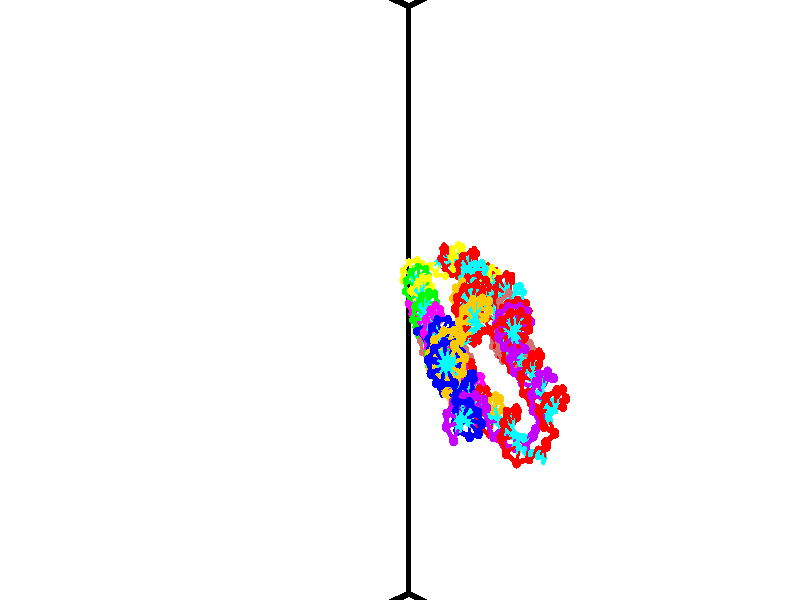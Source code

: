 // switches for output
#declare DRAW_BASES = 1; // possible values are 0, 1; only relevant for DNA ribbons
#declare DRAW_BASES_TYPE = 3; // possible values are 1, 2, 3; only relevant for DNA ribbons
#declare DRAW_FOG = 0; // set to 1 to enable fog

#include "colors.inc"

#include "transforms.inc"
background { rgb <1, 1, 1>}

#default {
   normal{
       ripples 0.25
       frequency 0.20
       turbulence 0.2
       lambda 5
   }
	finish {
		phong 0.1
		phong_size 40.
	}
}

// original window dimensions: 1024x640


// camera settings

camera {
	sky <-0, 1, 0>
	up <-0, 1, 0>
	right 1.6 * <0.724836, 0, 0.688921>
	location <12.1561, 44.2, 77.9145>
	look_at <46.7464, 44.2, 41.5209>
	direction <34.5903, 0, -36.3936>
	angle 67.0682
}


# declare cpy_camera_pos = <12.1561, 44.2, 77.9145>;
# if (DRAW_FOG = 1)
fog {
	fog_type 2
	up vnormalize(cpy_camera_pos)
	color rgbt<1,1,1,0.3>
	distance 1e-5
	fog_alt 3e-3
	fog_offset 70.72
}
# end


// LIGHTS

# declare lum = 6;
global_settings {
	ambient_light rgb lum * <0.05, 0.05, 0.05>
	max_trace_level 15
}# declare cpy_direct_light_amount = 0.25;
light_source
{	1000 * <-0.0359156, -1, 1.41376>,
	rgb lum * cpy_direct_light_amount
	parallel
}

light_source
{	1000 * <0.0359156, 1, -1.41376>,
	rgb lum * cpy_direct_light_amount
	parallel
}

// strand 0

// nucleotide -1

// particle -1
sphere {
	<50.224117, 41.770123, 45.508381> 0.250000
	pigment { color rgbt <1,0,0,0> }
	no_shadow
}
cylinder {
	<50.165054, 42.044907, 45.792995>,  <50.129616, 42.209778, 45.963764>, 0.100000
	pigment { color rgbt <1,0,0,0> }
	no_shadow
}
cylinder {
	<50.165054, 42.044907, 45.792995>,  <50.224117, 41.770123, 45.508381>, 0.100000
	pigment { color rgbt <1,0,0,0> }
	no_shadow
}

// particle -1
sphere {
	<50.165054, 42.044907, 45.792995> 0.100000
	pigment { color rgbt <1,0,0,0> }
	no_shadow
}
sphere {
	0, 1
	scale<0.080000,0.200000,0.300000>
	matrix <-0.653554, -0.607743, 0.451127,
		0.742337, -0.398414, 0.538705,
		-0.147659, 0.686961, 0.711535,
		50.120758, 42.250996, 46.006454>
	pigment { color rgbt <0,1,1,0> }
	no_shadow
}
cylinder {
	<50.195919, 41.409718, 46.130157>,  <50.224117, 41.770123, 45.508381>, 0.130000
	pigment { color rgbt <1,0,0,0> }
	no_shadow
}

// nucleotide -1

// particle -1
sphere {
	<50.195919, 41.409718, 46.130157> 0.250000
	pigment { color rgbt <1,0,0,0> }
	no_shadow
}
cylinder {
	<50.016266, 41.752075, 46.232716>,  <49.908474, 41.957489, 46.294250>, 0.100000
	pigment { color rgbt <1,0,0,0> }
	no_shadow
}
cylinder {
	<50.016266, 41.752075, 46.232716>,  <50.195919, 41.409718, 46.130157>, 0.100000
	pigment { color rgbt <1,0,0,0> }
	no_shadow
}

// particle -1
sphere {
	<50.016266, 41.752075, 46.232716> 0.100000
	pigment { color rgbt <1,0,0,0> }
	no_shadow
}
sphere {
	0, 1
	scale<0.080000,0.200000,0.300000>
	matrix <-0.693999, -0.514920, 0.503214,
		0.562716, 0.048073, 0.825251,
		-0.449129, 0.855890, 0.256391,
		49.881527, 42.008842, 46.309631>
	pigment { color rgbt <0,1,1,0> }
	no_shadow
}
cylinder {
	<50.031837, 41.245487, 46.734280>,  <50.195919, 41.409718, 46.130157>, 0.130000
	pigment { color rgbt <1,0,0,0> }
	no_shadow
}

// nucleotide -1

// particle -1
sphere {
	<50.031837, 41.245487, 46.734280> 0.250000
	pigment { color rgbt <1,0,0,0> }
	no_shadow
}
cylinder {
	<49.805557, 41.570351, 46.677177>,  <49.669788, 41.765270, 46.642918>, 0.100000
	pigment { color rgbt <1,0,0,0> }
	no_shadow
}
cylinder {
	<49.805557, 41.570351, 46.677177>,  <50.031837, 41.245487, 46.734280>, 0.100000
	pigment { color rgbt <1,0,0,0> }
	no_shadow
}

// particle -1
sphere {
	<49.805557, 41.570351, 46.677177> 0.100000
	pigment { color rgbt <1,0,0,0> }
	no_shadow
}
sphere {
	0, 1
	scale<0.080000,0.200000,0.300000>
	matrix <-0.723417, -0.405702, 0.558635,
		0.395785, 0.419292, 0.817036,
		-0.565705, 0.812157, -0.142752,
		49.635845, 41.813999, 46.634350>
	pigment { color rgbt <0,1,1,0> }
	no_shadow
}
cylinder {
	<49.796490, 41.477020, 47.424988>,  <50.031837, 41.245487, 46.734280>, 0.130000
	pigment { color rgbt <1,0,0,0> }
	no_shadow
}

// nucleotide -1

// particle -1
sphere {
	<49.796490, 41.477020, 47.424988> 0.250000
	pigment { color rgbt <1,0,0,0> }
	no_shadow
}
cylinder {
	<49.558945, 41.618057, 47.135712>,  <49.416420, 41.702679, 46.962147>, 0.100000
	pigment { color rgbt <1,0,0,0> }
	no_shadow
}
cylinder {
	<49.558945, 41.618057, 47.135712>,  <49.796490, 41.477020, 47.424988>, 0.100000
	pigment { color rgbt <1,0,0,0> }
	no_shadow
}

// particle -1
sphere {
	<49.558945, 41.618057, 47.135712> 0.100000
	pigment { color rgbt <1,0,0,0> }
	no_shadow
}
sphere {
	0, 1
	scale<0.080000,0.200000,0.300000>
	matrix <-0.787242, -0.440183, 0.431843,
		-0.166070, 0.825781, 0.538986,
		-0.593861, 0.352596, -0.723191,
		49.380787, 41.723835, 46.918755>
	pigment { color rgbt <0,1,1,0> }
	no_shadow
}
cylinder {
	<49.172970, 41.672276, 47.734978>,  <49.796490, 41.477020, 47.424988>, 0.130000
	pigment { color rgbt <1,0,0,0> }
	no_shadow
}

// nucleotide -1

// particle -1
sphere {
	<49.172970, 41.672276, 47.734978> 0.250000
	pigment { color rgbt <1,0,0,0> }
	no_shadow
}
cylinder {
	<49.093513, 41.613441, 47.347389>,  <49.045841, 41.578140, 47.114838>, 0.100000
	pigment { color rgbt <1,0,0,0> }
	no_shadow
}
cylinder {
	<49.093513, 41.613441, 47.347389>,  <49.172970, 41.672276, 47.734978>, 0.100000
	pigment { color rgbt <1,0,0,0> }
	no_shadow
}

// particle -1
sphere {
	<49.093513, 41.613441, 47.347389> 0.100000
	pigment { color rgbt <1,0,0,0> }
	no_shadow
}
sphere {
	0, 1
	scale<0.080000,0.200000,0.300000>
	matrix <-0.872616, -0.423560, 0.243183,
		-0.446186, 0.893847, -0.044212,
		-0.198642, -0.147085, -0.968972,
		49.033920, 41.569317, 47.056698>
	pigment { color rgbt <0,1,1,0> }
	no_shadow
}
cylinder {
	<48.449787, 41.989624, 47.488632>,  <49.172970, 41.672276, 47.734978>, 0.130000
	pigment { color rgbt <1,0,0,0> }
	no_shadow
}

// nucleotide -1

// particle -1
sphere {
	<48.449787, 41.989624, 47.488632> 0.250000
	pigment { color rgbt <1,0,0,0> }
	no_shadow
}
cylinder {
	<48.561111, 41.696785, 47.239929>,  <48.627907, 41.521084, 47.090706>, 0.100000
	pigment { color rgbt <1,0,0,0> }
	no_shadow
}
cylinder {
	<48.561111, 41.696785, 47.239929>,  <48.449787, 41.989624, 47.488632>, 0.100000
	pigment { color rgbt <1,0,0,0> }
	no_shadow
}

// particle -1
sphere {
	<48.561111, 41.696785, 47.239929> 0.100000
	pigment { color rgbt <1,0,0,0> }
	no_shadow
}
sphere {
	0, 1
	scale<0.080000,0.200000,0.300000>
	matrix <-0.889853, -0.440186, 0.119992,
		-0.361534, 0.519877, -0.773965,
		0.278307, -0.732095, -0.621756,
		48.644604, 41.477158, 47.053402>
	pigment { color rgbt <0,1,1,0> }
	no_shadow
}
cylinder {
	<47.759678, 41.830719, 47.110954>,  <48.449787, 41.989624, 47.488632>, 0.130000
	pigment { color rgbt <1,0,0,0> }
	no_shadow
}

// nucleotide -1

// particle -1
sphere {
	<47.759678, 41.830719, 47.110954> 0.250000
	pigment { color rgbt <1,0,0,0> }
	no_shadow
}
cylinder {
	<47.984123, 41.511620, 47.022629>,  <48.118790, 41.320160, 46.969635>, 0.100000
	pigment { color rgbt <1,0,0,0> }
	no_shadow
}
cylinder {
	<47.984123, 41.511620, 47.022629>,  <47.759678, 41.830719, 47.110954>, 0.100000
	pigment { color rgbt <1,0,0,0> }
	no_shadow
}

// particle -1
sphere {
	<47.984123, 41.511620, 47.022629> 0.100000
	pigment { color rgbt <1,0,0,0> }
	no_shadow
}
sphere {
	0, 1
	scale<0.080000,0.200000,0.300000>
	matrix <-0.790575, -0.595534, 0.142587,
		-0.245251, 0.094564, -0.964837,
		0.561109, -0.797745, -0.220815,
		48.152454, 41.272297, 46.956383>
	pigment { color rgbt <0,1,1,0> }
	no_shadow
}
cylinder {
	<47.394657, 41.460133, 46.550343>,  <47.759678, 41.830719, 47.110954>, 0.130000
	pigment { color rgbt <1,0,0,0> }
	no_shadow
}

// nucleotide -1

// particle -1
sphere {
	<47.394657, 41.460133, 46.550343> 0.250000
	pigment { color rgbt <1,0,0,0> }
	no_shadow
}
cylinder {
	<47.624390, 41.184448, 46.727036>,  <47.762230, 41.019035, 46.833050>, 0.100000
	pigment { color rgbt <1,0,0,0> }
	no_shadow
}
cylinder {
	<47.624390, 41.184448, 46.727036>,  <47.394657, 41.460133, 46.550343>, 0.100000
	pigment { color rgbt <1,0,0,0> }
	no_shadow
}

// particle -1
sphere {
	<47.624390, 41.184448, 46.727036> 0.100000
	pigment { color rgbt <1,0,0,0> }
	no_shadow
}
sphere {
	0, 1
	scale<0.080000,0.200000,0.300000>
	matrix <-0.804327, -0.575500, 0.147845,
		0.152319, -0.440208, -0.884882,
		0.574332, -0.689215, 0.441731,
		47.796688, 40.977684, 46.859554>
	pigment { color rgbt <0,1,1,0> }
	no_shadow
}
cylinder {
	<47.036839, 40.795200, 46.343399>,  <47.394657, 41.460133, 46.550343>, 0.130000
	pigment { color rgbt <1,0,0,0> }
	no_shadow
}

// nucleotide -1

// particle -1
sphere {
	<47.036839, 40.795200, 46.343399> 0.250000
	pigment { color rgbt <1,0,0,0> }
	no_shadow
}
cylinder {
	<47.276817, 40.700562, 46.649101>,  <47.420807, 40.643780, 46.832523>, 0.100000
	pigment { color rgbt <1,0,0,0> }
	no_shadow
}
cylinder {
	<47.276817, 40.700562, 46.649101>,  <47.036839, 40.795200, 46.343399>, 0.100000
	pigment { color rgbt <1,0,0,0> }
	no_shadow
}

// particle -1
sphere {
	<47.276817, 40.700562, 46.649101> 0.100000
	pigment { color rgbt <1,0,0,0> }
	no_shadow
}
sphere {
	0, 1
	scale<0.080000,0.200000,0.300000>
	matrix <-0.730189, -0.552302, 0.402227,
		0.326933, -0.799365, -0.504114,
		0.599949, -0.236597, 0.764253,
		47.456802, 40.629581, 46.878376>
	pigment { color rgbt <0,1,1,0> }
	no_shadow
}
cylinder {
	<46.924480, 40.108704, 46.541710>,  <47.036839, 40.795200, 46.343399>, 0.130000
	pigment { color rgbt <1,0,0,0> }
	no_shadow
}

// nucleotide -1

// particle -1
sphere {
	<46.924480, 40.108704, 46.541710> 0.250000
	pigment { color rgbt <1,0,0,0> }
	no_shadow
}
cylinder {
	<47.092155, 40.244438, 46.878548>,  <47.192760, 40.325878, 47.080650>, 0.100000
	pigment { color rgbt <1,0,0,0> }
	no_shadow
}
cylinder {
	<47.092155, 40.244438, 46.878548>,  <46.924480, 40.108704, 46.541710>, 0.100000
	pigment { color rgbt <1,0,0,0> }
	no_shadow
}

// particle -1
sphere {
	<47.092155, 40.244438, 46.878548> 0.100000
	pigment { color rgbt <1,0,0,0> }
	no_shadow
}
sphere {
	0, 1
	scale<0.080000,0.200000,0.300000>
	matrix <-0.656956, -0.526824, 0.539320,
		0.626650, -0.779298, 0.002093,
		0.419188, 0.339340, 0.842098,
		47.217911, 40.346241, 47.131176>
	pigment { color rgbt <0,1,1,0> }
	no_shadow
}
cylinder {
	<46.834457, 39.611210, 46.933468>,  <46.924480, 40.108704, 46.541710>, 0.130000
	pigment { color rgbt <1,0,0,0> }
	no_shadow
}

// nucleotide -1

// particle -1
sphere {
	<46.834457, 39.611210, 46.933468> 0.250000
	pigment { color rgbt <1,0,0,0> }
	no_shadow
}
cylinder {
	<46.902016, 39.905319, 47.196022>,  <46.942551, 40.081787, 47.353554>, 0.100000
	pigment { color rgbt <1,0,0,0> }
	no_shadow
}
cylinder {
	<46.902016, 39.905319, 47.196022>,  <46.834457, 39.611210, 46.933468>, 0.100000
	pigment { color rgbt <1,0,0,0> }
	no_shadow
}

// particle -1
sphere {
	<46.902016, 39.905319, 47.196022> 0.100000
	pigment { color rgbt <1,0,0,0> }
	no_shadow
}
sphere {
	0, 1
	scale<0.080000,0.200000,0.300000>
	matrix <-0.613340, -0.442900, 0.653952,
		0.771549, -0.513036, 0.376172,
		0.168894, 0.735278, 0.656385,
		46.952682, 40.125904, 47.392937>
	pigment { color rgbt <0,1,1,0> }
	no_shadow
}
cylinder {
	<46.803570, 39.297165, 47.588715>,  <46.834457, 39.611210, 46.933468>, 0.130000
	pigment { color rgbt <1,0,0,0> }
	no_shadow
}

// nucleotide -1

// particle -1
sphere {
	<46.803570, 39.297165, 47.588715> 0.250000
	pigment { color rgbt <1,0,0,0> }
	no_shadow
}
cylinder {
	<46.778862, 39.675369, 47.716583>,  <46.764038, 39.902294, 47.793304>, 0.100000
	pigment { color rgbt <1,0,0,0> }
	no_shadow
}
cylinder {
	<46.778862, 39.675369, 47.716583>,  <46.803570, 39.297165, 47.588715>, 0.100000
	pigment { color rgbt <1,0,0,0> }
	no_shadow
}

// particle -1
sphere {
	<46.778862, 39.675369, 47.716583> 0.100000
	pigment { color rgbt <1,0,0,0> }
	no_shadow
}
sphere {
	0, 1
	scale<0.080000,0.200000,0.300000>
	matrix <-0.457438, -0.311482, 0.832904,
		0.887094, -0.094785, 0.451752,
		-0.061766, 0.945513, 0.319672,
		46.760334, 39.959023, 47.812485>
	pigment { color rgbt <0,1,1,0> }
	no_shadow
}
cylinder {
	<46.933632, 39.233891, 48.272331>,  <46.803570, 39.297165, 47.588715>, 0.130000
	pigment { color rgbt <1,0,0,0> }
	no_shadow
}

// nucleotide -1

// particle -1
sphere {
	<46.933632, 39.233891, 48.272331> 0.250000
	pigment { color rgbt <1,0,0,0> }
	no_shadow
}
cylinder {
	<46.756668, 39.592194, 48.254948>,  <46.650490, 39.807175, 48.244518>, 0.100000
	pigment { color rgbt <1,0,0,0> }
	no_shadow
}
cylinder {
	<46.756668, 39.592194, 48.254948>,  <46.933632, 39.233891, 48.272331>, 0.100000
	pigment { color rgbt <1,0,0,0> }
	no_shadow
}

// particle -1
sphere {
	<46.756668, 39.592194, 48.254948> 0.100000
	pigment { color rgbt <1,0,0,0> }
	no_shadow
}
sphere {
	0, 1
	scale<0.080000,0.200000,0.300000>
	matrix <-0.441319, -0.175266, 0.880068,
		0.780709, 0.408535, 0.472855,
		-0.442414, 0.895757, -0.043462,
		46.623943, 39.860920, 48.241909>
	pigment { color rgbt <0,1,1,0> }
	no_shadow
}
cylinder {
	<47.022339, 39.541203, 48.924255>,  <46.933632, 39.233891, 48.272331>, 0.130000
	pigment { color rgbt <1,0,0,0> }
	no_shadow
}

// nucleotide -1

// particle -1
sphere {
	<47.022339, 39.541203, 48.924255> 0.250000
	pigment { color rgbt <1,0,0,0> }
	no_shadow
}
cylinder {
	<46.702194, 39.713478, 48.757435>,  <46.510109, 39.816841, 48.657345>, 0.100000
	pigment { color rgbt <1,0,0,0> }
	no_shadow
}
cylinder {
	<46.702194, 39.713478, 48.757435>,  <47.022339, 39.541203, 48.924255>, 0.100000
	pigment { color rgbt <1,0,0,0> }
	no_shadow
}

// particle -1
sphere {
	<46.702194, 39.713478, 48.757435> 0.100000
	pigment { color rgbt <1,0,0,0> }
	no_shadow
}
sphere {
	0, 1
	scale<0.080000,0.200000,0.300000>
	matrix <-0.553089, -0.262030, 0.790843,
		0.231326, 0.863626, 0.447928,
		-0.800363, 0.430687, -0.417048,
		46.462086, 39.842686, 48.632320>
	pigment { color rgbt <0,1,1,0> }
	no_shadow
}
cylinder {
	<46.707775, 40.009472, 49.439022>,  <47.022339, 39.541203, 48.924255>, 0.130000
	pigment { color rgbt <1,0,0,0> }
	no_shadow
}

// nucleotide -1

// particle -1
sphere {
	<46.707775, 40.009472, 49.439022> 0.250000
	pigment { color rgbt <1,0,0,0> }
	no_shadow
}
cylinder {
	<46.408455, 39.958725, 49.178574>,  <46.228863, 39.928276, 49.022305>, 0.100000
	pigment { color rgbt <1,0,0,0> }
	no_shadow
}
cylinder {
	<46.408455, 39.958725, 49.178574>,  <46.707775, 40.009472, 49.439022>, 0.100000
	pigment { color rgbt <1,0,0,0> }
	no_shadow
}

// particle -1
sphere {
	<46.408455, 39.958725, 49.178574> 0.100000
	pigment { color rgbt <1,0,0,0> }
	no_shadow
}
sphere {
	0, 1
	scale<0.080000,0.200000,0.300000>
	matrix <-0.636084, -0.141345, 0.758564,
		-0.188271, 0.981797, 0.025068,
		-0.748299, -0.126870, -0.651117,
		46.183964, 39.920662, 48.983238>
	pigment { color rgbt <0,1,1,0> }
	no_shadow
}
cylinder {
	<46.237835, 40.412926, 49.679478>,  <46.707775, 40.009472, 49.439022>, 0.130000
	pigment { color rgbt <1,0,0,0> }
	no_shadow
}

// nucleotide -1

// particle -1
sphere {
	<46.237835, 40.412926, 49.679478> 0.250000
	pigment { color rgbt <1,0,0,0> }
	no_shadow
}
cylinder {
	<46.068069, 40.132248, 49.450565>,  <45.966209, 39.963840, 49.313217>, 0.100000
	pigment { color rgbt <1,0,0,0> }
	no_shadow
}
cylinder {
	<46.068069, 40.132248, 49.450565>,  <46.237835, 40.412926, 49.679478>, 0.100000
	pigment { color rgbt <1,0,0,0> }
	no_shadow
}

// particle -1
sphere {
	<46.068069, 40.132248, 49.450565> 0.100000
	pigment { color rgbt <1,0,0,0> }
	no_shadow
}
sphere {
	0, 1
	scale<0.080000,0.200000,0.300000>
	matrix <-0.746926, -0.085954, 0.659328,
		-0.511834, 0.707278, -0.487631,
		-0.424414, -0.701691, -0.572278,
		45.940746, 39.921741, 49.278881>
	pigment { color rgbt <0,1,1,0> }
	no_shadow
}
cylinder {
	<45.574852, 40.485596, 49.916786>,  <46.237835, 40.412926, 49.679478>, 0.130000
	pigment { color rgbt <1,0,0,0> }
	no_shadow
}

// nucleotide -1

// particle -1
sphere {
	<45.574852, 40.485596, 49.916786> 0.250000
	pigment { color rgbt <1,0,0,0> }
	no_shadow
}
cylinder {
	<45.528923, 40.141579, 49.717934>,  <45.501366, 39.935169, 49.598621>, 0.100000
	pigment { color rgbt <1,0,0,0> }
	no_shadow
}
cylinder {
	<45.528923, 40.141579, 49.717934>,  <45.574852, 40.485596, 49.916786>, 0.100000
	pigment { color rgbt <1,0,0,0> }
	no_shadow
}

// particle -1
sphere {
	<45.528923, 40.141579, 49.717934> 0.100000
	pigment { color rgbt <1,0,0,0> }
	no_shadow
}
sphere {
	0, 1
	scale<0.080000,0.200000,0.300000>
	matrix <-0.584381, -0.346213, 0.733917,
		-0.803315, 0.374785, -0.462841,
		-0.114820, -0.860042, -0.497135,
		45.494476, 39.883568, 49.568794>
	pigment { color rgbt <0,1,1,0> }
	no_shadow
}
cylinder {
	<44.920528, 40.414513, 49.911602>,  <45.574852, 40.485596, 49.916786>, 0.130000
	pigment { color rgbt <1,0,0,0> }
	no_shadow
}

// nucleotide -1

// particle -1
sphere {
	<44.920528, 40.414513, 49.911602> 0.250000
	pigment { color rgbt <1,0,0,0> }
	no_shadow
}
cylinder {
	<45.096043, 40.058342, 49.863270>,  <45.201351, 39.844639, 49.834270>, 0.100000
	pigment { color rgbt <1,0,0,0> }
	no_shadow
}
cylinder {
	<45.096043, 40.058342, 49.863270>,  <44.920528, 40.414513, 49.911602>, 0.100000
	pigment { color rgbt <1,0,0,0> }
	no_shadow
}

// particle -1
sphere {
	<45.096043, 40.058342, 49.863270> 0.100000
	pigment { color rgbt <1,0,0,0> }
	no_shadow
}
sphere {
	0, 1
	scale<0.080000,0.200000,0.300000>
	matrix <-0.571616, -0.380343, 0.727045,
		-0.693341, -0.249946, -0.675873,
		0.438786, -0.890430, -0.120835,
		45.227680, 39.791214, 49.827019>
	pigment { color rgbt <0,1,1,0> }
	no_shadow
}
cylinder {
	<44.384945, 39.932693, 49.827030>,  <44.920528, 40.414513, 49.911602>, 0.130000
	pigment { color rgbt <1,0,0,0> }
	no_shadow
}

// nucleotide -1

// particle -1
sphere {
	<44.384945, 39.932693, 49.827030> 0.250000
	pigment { color rgbt <1,0,0,0> }
	no_shadow
}
cylinder {
	<44.691696, 39.702415, 49.940495>,  <44.875748, 39.564247, 50.008572>, 0.100000
	pigment { color rgbt <1,0,0,0> }
	no_shadow
}
cylinder {
	<44.691696, 39.702415, 49.940495>,  <44.384945, 39.932693, 49.827030>, 0.100000
	pigment { color rgbt <1,0,0,0> }
	no_shadow
}

// particle -1
sphere {
	<44.691696, 39.702415, 49.940495> 0.100000
	pigment { color rgbt <1,0,0,0> }
	no_shadow
}
sphere {
	0, 1
	scale<0.080000,0.200000,0.300000>
	matrix <-0.535984, -0.331393, 0.776466,
		-0.353009, -0.747494, -0.562705,
		0.766881, -0.575700, 0.283660,
		44.921761, 39.529705, 50.025593>
	pigment { color rgbt <0,1,1,0> }
	no_shadow
}
cylinder {
	<44.064457, 39.260567, 49.925457>,  <44.384945, 39.932693, 49.827030>, 0.130000
	pigment { color rgbt <1,0,0,0> }
	no_shadow
}

// nucleotide -1

// particle -1
sphere {
	<44.064457, 39.260567, 49.925457> 0.250000
	pigment { color rgbt <1,0,0,0> }
	no_shadow
}
cylinder {
	<44.419220, 39.254471, 50.110134>,  <44.632076, 39.250813, 50.220940>, 0.100000
	pigment { color rgbt <1,0,0,0> }
	no_shadow
}
cylinder {
	<44.419220, 39.254471, 50.110134>,  <44.064457, 39.260567, 49.925457>, 0.100000
	pigment { color rgbt <1,0,0,0> }
	no_shadow
}

// particle -1
sphere {
	<44.419220, 39.254471, 50.110134> 0.100000
	pigment { color rgbt <1,0,0,0> }
	no_shadow
}
sphere {
	0, 1
	scale<0.080000,0.200000,0.300000>
	matrix <-0.419238, -0.446272, 0.790621,
		0.193993, -0.894768, -0.402191,
		0.886908, -0.015239, 0.461694,
		44.685291, 39.249901, 50.248642>
	pigment { color rgbt <0,1,1,0> }
	no_shadow
}
cylinder {
	<44.069744, 38.603519, 50.192429>,  <44.064457, 39.260567, 49.925457>, 0.130000
	pigment { color rgbt <1,0,0,0> }
	no_shadow
}

// nucleotide -1

// particle -1
sphere {
	<44.069744, 38.603519, 50.192429> 0.250000
	pigment { color rgbt <1,0,0,0> }
	no_shadow
}
cylinder {
	<44.333275, 38.811691, 50.409721>,  <44.491394, 38.936592, 50.540096>, 0.100000
	pigment { color rgbt <1,0,0,0> }
	no_shadow
}
cylinder {
	<44.333275, 38.811691, 50.409721>,  <44.069744, 38.603519, 50.192429>, 0.100000
	pigment { color rgbt <1,0,0,0> }
	no_shadow
}

// particle -1
sphere {
	<44.333275, 38.811691, 50.409721> 0.100000
	pigment { color rgbt <1,0,0,0> }
	no_shadow
}
sphere {
	0, 1
	scale<0.080000,0.200000,0.300000>
	matrix <-0.301000, -0.479425, 0.824349,
		0.689454, -0.706616, -0.159209,
		0.658827, 0.520428, 0.543233,
		44.530922, 38.967819, 50.572693>
	pigment { color rgbt <0,1,1,0> }
	no_shadow
}
cylinder {
	<44.330807, 38.129433, 50.596451>,  <44.069744, 38.603519, 50.192429>, 0.130000
	pigment { color rgbt <1,0,0,0> }
	no_shadow
}

// nucleotide -1

// particle -1
sphere {
	<44.330807, 38.129433, 50.596451> 0.250000
	pigment { color rgbt <1,0,0,0> }
	no_shadow
}
cylinder {
	<44.403236, 38.481827, 50.771301>,  <44.446693, 38.693264, 50.876213>, 0.100000
	pigment { color rgbt <1,0,0,0> }
	no_shadow
}
cylinder {
	<44.403236, 38.481827, 50.771301>,  <44.330807, 38.129433, 50.596451>, 0.100000
	pigment { color rgbt <1,0,0,0> }
	no_shadow
}

// particle -1
sphere {
	<44.403236, 38.481827, 50.771301> 0.100000
	pigment { color rgbt <1,0,0,0> }
	no_shadow
}
sphere {
	0, 1
	scale<0.080000,0.200000,0.300000>
	matrix <-0.468341, -0.313599, 0.826022,
		0.864794, -0.354298, 0.355815,
		0.181075, 0.880982, 0.437131,
		44.457558, 38.746120, 50.902439>
	pigment { color rgbt <0,1,1,0> }
	no_shadow
}
cylinder {
	<44.422188, 37.901375, 51.253586>,  <44.330807, 38.129433, 50.596451>, 0.130000
	pigment { color rgbt <1,0,0,0> }
	no_shadow
}

// nucleotide -1

// particle -1
sphere {
	<44.422188, 37.901375, 51.253586> 0.250000
	pigment { color rgbt <1,0,0,0> }
	no_shadow
}
cylinder {
	<44.331779, 38.290268, 51.277813>,  <44.277534, 38.523605, 51.292351>, 0.100000
	pigment { color rgbt <1,0,0,0> }
	no_shadow
}
cylinder {
	<44.331779, 38.290268, 51.277813>,  <44.422188, 37.901375, 51.253586>, 0.100000
	pigment { color rgbt <1,0,0,0> }
	no_shadow
}

// particle -1
sphere {
	<44.331779, 38.290268, 51.277813> 0.100000
	pigment { color rgbt <1,0,0,0> }
	no_shadow
}
sphere {
	0, 1
	scale<0.080000,0.200000,0.300000>
	matrix <-0.410137, -0.151380, 0.899373,
		0.883573, 0.178435, 0.432966,
		-0.226022, 0.972237, 0.060573,
		44.263973, 38.581940, 51.295986>
	pigment { color rgbt <0,1,1,0> }
	no_shadow
}
cylinder {
	<44.554558, 38.010944, 51.888065>,  <44.422188, 37.901375, 51.253586>, 0.130000
	pigment { color rgbt <1,0,0,0> }
	no_shadow
}

// nucleotide -1

// particle -1
sphere {
	<44.554558, 38.010944, 51.888065> 0.250000
	pigment { color rgbt <1,0,0,0> }
	no_shadow
}
cylinder {
	<44.329681, 38.330582, 51.802845>,  <44.194756, 38.522362, 51.751713>, 0.100000
	pigment { color rgbt <1,0,0,0> }
	no_shadow
}
cylinder {
	<44.329681, 38.330582, 51.802845>,  <44.554558, 38.010944, 51.888065>, 0.100000
	pigment { color rgbt <1,0,0,0> }
	no_shadow
}

// particle -1
sphere {
	<44.329681, 38.330582, 51.802845> 0.100000
	pigment { color rgbt <1,0,0,0> }
	no_shadow
}
sphere {
	0, 1
	scale<0.080000,0.200000,0.300000>
	matrix <-0.348460, 0.004751, 0.937312,
		0.750009, 0.601192, 0.275780,
		-0.562194, 0.799091, -0.213054,
		44.161022, 38.570309, 51.738930>
	pigment { color rgbt <0,1,1,0> }
	no_shadow
}
cylinder {
	<44.523621, 38.431847, 52.469040>,  <44.554558, 38.010944, 51.888065>, 0.130000
	pigment { color rgbt <1,0,0,0> }
	no_shadow
}

// nucleotide -1

// particle -1
sphere {
	<44.523621, 38.431847, 52.469040> 0.250000
	pigment { color rgbt <1,0,0,0> }
	no_shadow
}
cylinder {
	<44.204018, 38.533409, 52.251007>,  <44.012257, 38.594349, 52.120190>, 0.100000
	pigment { color rgbt <1,0,0,0> }
	no_shadow
}
cylinder {
	<44.204018, 38.533409, 52.251007>,  <44.523621, 38.431847, 52.469040>, 0.100000
	pigment { color rgbt <1,0,0,0> }
	no_shadow
}

// particle -1
sphere {
	<44.204018, 38.533409, 52.251007> 0.100000
	pigment { color rgbt <1,0,0,0> }
	no_shadow
}
sphere {
	0, 1
	scale<0.080000,0.200000,0.300000>
	matrix <-0.577650, -0.072303, 0.813076,
		0.167036, 0.964522, 0.204441,
		-0.799012, 0.253908, -0.545079,
		43.964314, 38.609581, 52.087482>
	pigment { color rgbt <0,1,1,0> }
	no_shadow
}
cylinder {
	<44.103161, 38.847813, 52.934769>,  <44.523621, 38.431847, 52.469040>, 0.130000
	pigment { color rgbt <1,0,0,0> }
	no_shadow
}

// nucleotide -1

// particle -1
sphere {
	<44.103161, 38.847813, 52.934769> 0.250000
	pigment { color rgbt <1,0,0,0> }
	no_shadow
}
cylinder {
	<43.848400, 38.745056, 52.644016>,  <43.695541, 38.683403, 52.469563>, 0.100000
	pigment { color rgbt <1,0,0,0> }
	no_shadow
}
cylinder {
	<43.848400, 38.745056, 52.644016>,  <44.103161, 38.847813, 52.934769>, 0.100000
	pigment { color rgbt <1,0,0,0> }
	no_shadow
}

// particle -1
sphere {
	<43.848400, 38.745056, 52.644016> 0.100000
	pigment { color rgbt <1,0,0,0> }
	no_shadow
}
sphere {
	0, 1
	scale<0.080000,0.200000,0.300000>
	matrix <-0.740759, -0.057324, 0.669321,
		-0.213612, 0.964738, -0.153786,
		-0.636904, -0.256893, -0.726883,
		43.657330, 38.667988, 52.425953>
	pigment { color rgbt <0,1,1,0> }
	no_shadow
}
cylinder {
	<43.635487, 39.278469, 53.069950>,  <44.103161, 38.847813, 52.934769>, 0.130000
	pigment { color rgbt <1,0,0,0> }
	no_shadow
}

// nucleotide -1

// particle -1
sphere {
	<43.635487, 39.278469, 53.069950> 0.250000
	pigment { color rgbt <1,0,0,0> }
	no_shadow
}
cylinder {
	<43.494942, 38.971512, 52.855415>,  <43.410614, 38.787338, 52.726696>, 0.100000
	pigment { color rgbt <1,0,0,0> }
	no_shadow
}
cylinder {
	<43.494942, 38.971512, 52.855415>,  <43.635487, 39.278469, 53.069950>, 0.100000
	pigment { color rgbt <1,0,0,0> }
	no_shadow
}

// particle -1
sphere {
	<43.494942, 38.971512, 52.855415> 0.100000
	pigment { color rgbt <1,0,0,0> }
	no_shadow
}
sphere {
	0, 1
	scale<0.080000,0.200000,0.300000>
	matrix <-0.685081, -0.179719, 0.705950,
		-0.638129, 0.615478, -0.462578,
		-0.351362, -0.767391, -0.536336,
		43.389534, 38.741295, 52.694515>
	pigment { color rgbt <0,1,1,0> }
	no_shadow
}
cylinder {
	<42.979931, 39.375004, 53.019321>,  <43.635487, 39.278469, 53.069950>, 0.130000
	pigment { color rgbt <1,0,0,0> }
	no_shadow
}

// nucleotide -1

// particle -1
sphere {
	<42.979931, 39.375004, 53.019321> 0.250000
	pigment { color rgbt <1,0,0,0> }
	no_shadow
}
cylinder {
	<43.033897, 38.981705, 52.970295>,  <43.066277, 38.745724, 52.940880>, 0.100000
	pigment { color rgbt <1,0,0,0> }
	no_shadow
}
cylinder {
	<43.033897, 38.981705, 52.970295>,  <42.979931, 39.375004, 53.019321>, 0.100000
	pigment { color rgbt <1,0,0,0> }
	no_shadow
}

// particle -1
sphere {
	<43.033897, 38.981705, 52.970295> 0.100000
	pigment { color rgbt <1,0,0,0> }
	no_shadow
}
sphere {
	0, 1
	scale<0.080000,0.200000,0.300000>
	matrix <-0.619022, -0.180223, 0.764416,
		-0.773699, -0.027263, -0.632967,
		0.134916, -0.983248, -0.122562,
		43.074371, 38.686729, 52.933525>
	pigment { color rgbt <0,1,1,0> }
	no_shadow
}
cylinder {
	<42.273418, 39.167435, 53.060764>,  <42.979931, 39.375004, 53.019321>, 0.130000
	pigment { color rgbt <1,0,0,0> }
	no_shadow
}

// nucleotide -1

// particle -1
sphere {
	<42.273418, 39.167435, 53.060764> 0.250000
	pigment { color rgbt <1,0,0,0> }
	no_shadow
}
cylinder {
	<42.528931, 38.871017, 53.143532>,  <42.682236, 38.693165, 53.193192>, 0.100000
	pigment { color rgbt <1,0,0,0> }
	no_shadow
}
cylinder {
	<42.528931, 38.871017, 53.143532>,  <42.273418, 39.167435, 53.060764>, 0.100000
	pigment { color rgbt <1,0,0,0> }
	no_shadow
}

// particle -1
sphere {
	<42.528931, 38.871017, 53.143532> 0.100000
	pigment { color rgbt <1,0,0,0> }
	no_shadow
}
sphere {
	0, 1
	scale<0.080000,0.200000,0.300000>
	matrix <-0.470312, -0.163243, 0.867271,
		-0.608909, -0.651309, -0.452798,
		0.638777, -0.741046, 0.206918,
		42.720566, 38.648705, 53.205608>
	pigment { color rgbt <0,1,1,0> }
	no_shadow
}
cylinder {
	<41.874557, 38.739922, 53.429127>,  <42.273418, 39.167435, 53.060764>, 0.130000
	pigment { color rgbt <1,0,0,0> }
	no_shadow
}

// nucleotide -1

// particle -1
sphere {
	<41.874557, 38.739922, 53.429127> 0.250000
	pigment { color rgbt <1,0,0,0> }
	no_shadow
}
cylinder {
	<42.229267, 38.581482, 53.524399>,  <42.442093, 38.486416, 53.581562>, 0.100000
	pigment { color rgbt <1,0,0,0> }
	no_shadow
}
cylinder {
	<42.229267, 38.581482, 53.524399>,  <41.874557, 38.739922, 53.429127>, 0.100000
	pigment { color rgbt <1,0,0,0> }
	no_shadow
}

// particle -1
sphere {
	<42.229267, 38.581482, 53.524399> 0.100000
	pigment { color rgbt <1,0,0,0> }
	no_shadow
}
sphere {
	0, 1
	scale<0.080000,0.200000,0.300000>
	matrix <-0.367606, -0.292060, 0.882931,
		-0.280158, -0.870524, -0.404599,
		0.886779, -0.396093, 0.238187,
		42.495300, 38.462650, 53.595856>
	pigment { color rgbt <0,1,1,0> }
	no_shadow
}
cylinder {
	<41.670334, 38.158051, 53.605560>,  <41.874557, 38.739922, 53.429127>, 0.130000
	pigment { color rgbt <1,0,0,0> }
	no_shadow
}

// nucleotide -1

// particle -1
sphere {
	<41.670334, 38.158051, 53.605560> 0.250000
	pigment { color rgbt <1,0,0,0> }
	no_shadow
}
cylinder {
	<42.034615, 38.193138, 53.767014>,  <42.253185, 38.214191, 53.863888>, 0.100000
	pigment { color rgbt <1,0,0,0> }
	no_shadow
}
cylinder {
	<42.034615, 38.193138, 53.767014>,  <41.670334, 38.158051, 53.605560>, 0.100000
	pigment { color rgbt <1,0,0,0> }
	no_shadow
}

// particle -1
sphere {
	<42.034615, 38.193138, 53.767014> 0.100000
	pigment { color rgbt <1,0,0,0> }
	no_shadow
}
sphere {
	0, 1
	scale<0.080000,0.200000,0.300000>
	matrix <-0.315772, -0.482100, 0.817232,
		0.266279, -0.871714, -0.411352,
		0.910704, 0.087718, 0.403636,
		42.307827, 38.219452, 53.888103>
	pigment { color rgbt <0,1,1,0> }
	no_shadow
}
cylinder {
	<41.789623, 37.512794, 53.958847>,  <41.670334, 38.158051, 53.605560>, 0.130000
	pigment { color rgbt <1,0,0,0> }
	no_shadow
}

// nucleotide -1

// particle -1
sphere {
	<41.789623, 37.512794, 53.958847> 0.250000
	pigment { color rgbt <1,0,0,0> }
	no_shadow
}
cylinder {
	<42.042534, 37.789009, 54.099354>,  <42.194279, 37.954739, 54.183659>, 0.100000
	pigment { color rgbt <1,0,0,0> }
	no_shadow
}
cylinder {
	<42.042534, 37.789009, 54.099354>,  <41.789623, 37.512794, 53.958847>, 0.100000
	pigment { color rgbt <1,0,0,0> }
	no_shadow
}

// particle -1
sphere {
	<42.042534, 37.789009, 54.099354> 0.100000
	pigment { color rgbt <1,0,0,0> }
	no_shadow
}
sphere {
	0, 1
	scale<0.080000,0.200000,0.300000>
	matrix <-0.365047, -0.134377, 0.921240,
		0.683352, -0.710706, 0.167115,
		0.632275, 0.690536, 0.351267,
		42.232216, 37.996170, 54.204735>
	pigment { color rgbt <0,1,1,0> }
	no_shadow
}
cylinder {
	<42.193680, 37.200218, 54.453823>,  <41.789623, 37.512794, 53.958847>, 0.130000
	pigment { color rgbt <1,0,0,0> }
	no_shadow
}

// nucleotide -1

// particle -1
sphere {
	<42.193680, 37.200218, 54.453823> 0.250000
	pigment { color rgbt <1,0,0,0> }
	no_shadow
}
cylinder {
	<42.223846, 37.591515, 54.531143>,  <42.241947, 37.826290, 54.577534>, 0.100000
	pigment { color rgbt <1,0,0,0> }
	no_shadow
}
cylinder {
	<42.223846, 37.591515, 54.531143>,  <42.193680, 37.200218, 54.453823>, 0.100000
	pigment { color rgbt <1,0,0,0> }
	no_shadow
}

// particle -1
sphere {
	<42.223846, 37.591515, 54.531143> 0.100000
	pigment { color rgbt <1,0,0,0> }
	no_shadow
}
sphere {
	0, 1
	scale<0.080000,0.200000,0.300000>
	matrix <-0.378938, -0.151193, 0.912988,
		0.922344, -0.142100, 0.359289,
		0.075414, 0.978237, 0.193299,
		42.246471, 37.884987, 54.589134>
	pigment { color rgbt <0,1,1,0> }
	no_shadow
}
cylinder {
	<42.608917, 37.247311, 55.141178>,  <42.193680, 37.200218, 54.453823>, 0.130000
	pigment { color rgbt <1,0,0,0> }
	no_shadow
}

// nucleotide -1

// particle -1
sphere {
	<42.608917, 37.247311, 55.141178> 0.250000
	pigment { color rgbt <1,0,0,0> }
	no_shadow
}
cylinder {
	<42.422653, 37.598419, 55.096123>,  <42.310894, 37.809082, 55.069088>, 0.100000
	pigment { color rgbt <1,0,0,0> }
	no_shadow
}
cylinder {
	<42.422653, 37.598419, 55.096123>,  <42.608917, 37.247311, 55.141178>, 0.100000
	pigment { color rgbt <1,0,0,0> }
	no_shadow
}

// particle -1
sphere {
	<42.422653, 37.598419, 55.096123> 0.100000
	pigment { color rgbt <1,0,0,0> }
	no_shadow
}
sphere {
	0, 1
	scale<0.080000,0.200000,0.300000>
	matrix <-0.304870, -0.039623, 0.951569,
		0.830794, 0.477445, 0.286055,
		-0.465656, 0.877768, -0.112640,
		42.282955, 37.861748, 55.062332>
	pigment { color rgbt <0,1,1,0> }
	no_shadow
}
cylinder {
	<42.564850, 37.542599, 55.759888>,  <42.608917, 37.247311, 55.141178>, 0.130000
	pigment { color rgbt <1,0,0,0> }
	no_shadow
}

// nucleotide -1

// particle -1
sphere {
	<42.564850, 37.542599, 55.759888> 0.250000
	pigment { color rgbt <1,0,0,0> }
	no_shadow
}
cylinder {
	<42.322197, 37.814156, 55.594433>,  <42.176605, 37.977089, 55.495159>, 0.100000
	pigment { color rgbt <1,0,0,0> }
	no_shadow
}
cylinder {
	<42.322197, 37.814156, 55.594433>,  <42.564850, 37.542599, 55.759888>, 0.100000
	pigment { color rgbt <1,0,0,0> }
	no_shadow
}

// particle -1
sphere {
	<42.322197, 37.814156, 55.594433> 0.100000
	pigment { color rgbt <1,0,0,0> }
	no_shadow
}
sphere {
	0, 1
	scale<0.080000,0.200000,0.300000>
	matrix <-0.368857, 0.220547, 0.902941,
		0.704229, 0.700328, 0.116623,
		-0.606635, 0.678895, -0.413637,
		42.140205, 38.017826, 55.470341>
	pigment { color rgbt <0,1,1,0> }
	no_shadow
}
cylinder {
	<42.602356, 38.248692, 56.198959>,  <42.564850, 37.542599, 55.759888>, 0.130000
	pigment { color rgbt <1,0,0,0> }
	no_shadow
}

// nucleotide -1

// particle -1
sphere {
	<42.602356, 38.248692, 56.198959> 0.250000
	pigment { color rgbt <1,0,0,0> }
	no_shadow
}
cylinder {
	<42.249565, 38.218224, 56.012920>,  <42.037891, 38.199944, 55.901299>, 0.100000
	pigment { color rgbt <1,0,0,0> }
	no_shadow
}
cylinder {
	<42.249565, 38.218224, 56.012920>,  <42.602356, 38.248692, 56.198959>, 0.100000
	pigment { color rgbt <1,0,0,0> }
	no_shadow
}

// particle -1
sphere {
	<42.249565, 38.218224, 56.012920> 0.100000
	pigment { color rgbt <1,0,0,0> }
	no_shadow
}
sphere {
	0, 1
	scale<0.080000,0.200000,0.300000>
	matrix <-0.467920, 0.023718, 0.883453,
		-0.056258, 0.996813, -0.056559,
		-0.881979, -0.076166, -0.465094,
		41.984970, 38.195374, 55.873394>
	pigment { color rgbt <0,1,1,0> }
	no_shadow
}
cylinder {
	<42.257214, 38.650188, 56.509155>,  <42.602356, 38.248692, 56.198959>, 0.130000
	pigment { color rgbt <1,0,0,0> }
	no_shadow
}

// nucleotide -1

// particle -1
sphere {
	<42.257214, 38.650188, 56.509155> 0.250000
	pigment { color rgbt <1,0,0,0> }
	no_shadow
}
cylinder {
	<41.982937, 38.414413, 56.338329>,  <41.818371, 38.272949, 56.235832>, 0.100000
	pigment { color rgbt <1,0,0,0> }
	no_shadow
}
cylinder {
	<41.982937, 38.414413, 56.338329>,  <42.257214, 38.650188, 56.509155>, 0.100000
	pigment { color rgbt <1,0,0,0> }
	no_shadow
}

// particle -1
sphere {
	<41.982937, 38.414413, 56.338329> 0.100000
	pigment { color rgbt <1,0,0,0> }
	no_shadow
}
sphere {
	0, 1
	scale<0.080000,0.200000,0.300000>
	matrix <-0.551304, 0.037467, 0.833462,
		-0.475275, 0.806943, -0.350652,
		-0.685694, -0.589440, -0.427064,
		41.777229, 38.237583, 56.210209>
	pigment { color rgbt <0,1,1,0> }
	no_shadow
}
cylinder {
	<41.645290, 38.881664, 56.842911>,  <42.257214, 38.650188, 56.509155>, 0.130000
	pigment { color rgbt <1,0,0,0> }
	no_shadow
}

// nucleotide -1

// particle -1
sphere {
	<41.645290, 38.881664, 56.842911> 0.250000
	pigment { color rgbt <1,0,0,0> }
	no_shadow
}
cylinder {
	<41.583019, 38.516907, 56.691010>,  <41.545658, 38.298054, 56.599869>, 0.100000
	pigment { color rgbt <1,0,0,0> }
	no_shadow
}
cylinder {
	<41.583019, 38.516907, 56.691010>,  <41.645290, 38.881664, 56.842911>, 0.100000
	pigment { color rgbt <1,0,0,0> }
	no_shadow
}

// particle -1
sphere {
	<41.583019, 38.516907, 56.691010> 0.100000
	pigment { color rgbt <1,0,0,0> }
	no_shadow
}
sphere {
	0, 1
	scale<0.080000,0.200000,0.300000>
	matrix <-0.685667, -0.176989, 0.706071,
		-0.711074, 0.370304, -0.597703,
		-0.155674, -0.911894, -0.379757,
		41.536316, 38.243340, 56.577084>
	pigment { color rgbt <0,1,1,0> }
	no_shadow
}
cylinder {
	<40.875538, 38.776768, 56.731426>,  <41.645290, 38.881664, 56.842911>, 0.130000
	pigment { color rgbt <1,0,0,0> }
	no_shadow
}

// nucleotide -1

// particle -1
sphere {
	<40.875538, 38.776768, 56.731426> 0.250000
	pigment { color rgbt <1,0,0,0> }
	no_shadow
}
cylinder {
	<41.052704, 38.420547, 56.772888>,  <41.159004, 38.206814, 56.797764>, 0.100000
	pigment { color rgbt <1,0,0,0> }
	no_shadow
}
cylinder {
	<41.052704, 38.420547, 56.772888>,  <40.875538, 38.776768, 56.731426>, 0.100000
	pigment { color rgbt <1,0,0,0> }
	no_shadow
}

// particle -1
sphere {
	<41.052704, 38.420547, 56.772888> 0.100000
	pigment { color rgbt <1,0,0,0> }
	no_shadow
}
sphere {
	0, 1
	scale<0.080000,0.200000,0.300000>
	matrix <-0.625075, -0.223842, 0.747781,
		-0.642736, -0.395994, -0.655804,
		0.442913, -0.890552, 0.103655,
		41.185577, 38.153381, 56.803986>
	pigment { color rgbt <0,1,1,0> }
	no_shadow
}
cylinder {
	<40.356792, 38.306271, 56.887928>,  <40.875538, 38.776768, 56.731426>, 0.130000
	pigment { color rgbt <1,0,0,0> }
	no_shadow
}

// nucleotide -1

// particle -1
sphere {
	<40.356792, 38.306271, 56.887928> 0.250000
	pigment { color rgbt <1,0,0,0> }
	no_shadow
}
cylinder {
	<40.670799, 38.074806, 56.976383>,  <40.859203, 37.935928, 57.029457>, 0.100000
	pigment { color rgbt <1,0,0,0> }
	no_shadow
}
cylinder {
	<40.670799, 38.074806, 56.976383>,  <40.356792, 38.306271, 56.887928>, 0.100000
	pigment { color rgbt <1,0,0,0> }
	no_shadow
}

// particle -1
sphere {
	<40.670799, 38.074806, 56.976383> 0.100000
	pigment { color rgbt <1,0,0,0> }
	no_shadow
}
sphere {
	0, 1
	scale<0.080000,0.200000,0.300000>
	matrix <-0.519894, -0.421303, 0.743111,
		-0.336840, -0.698325, -0.631571,
		0.785015, -0.578659, 0.221143,
		40.906303, 37.901207, 57.042725>
	pigment { color rgbt <0,1,1,0> }
	no_shadow
}
cylinder {
	<40.142365, 37.554405, 56.869522>,  <40.356792, 38.306271, 56.887928>, 0.130000
	pigment { color rgbt <1,0,0,0> }
	no_shadow
}

// nucleotide -1

// particle -1
sphere {
	<40.142365, 37.554405, 56.869522> 0.250000
	pigment { color rgbt <1,0,0,0> }
	no_shadow
}
cylinder {
	<40.453842, 37.620972, 57.111496>,  <40.640728, 37.660912, 57.256680>, 0.100000
	pigment { color rgbt <1,0,0,0> }
	no_shadow
}
cylinder {
	<40.453842, 37.620972, 57.111496>,  <40.142365, 37.554405, 56.869522>, 0.100000
	pigment { color rgbt <1,0,0,0> }
	no_shadow
}

// particle -1
sphere {
	<40.453842, 37.620972, 57.111496> 0.100000
	pigment { color rgbt <1,0,0,0> }
	no_shadow
}
sphere {
	0, 1
	scale<0.080000,0.200000,0.300000>
	matrix <-0.449399, -0.524876, 0.722873,
		0.437816, -0.834751, -0.333928,
		0.778690, 0.166418, 0.604936,
		40.687450, 37.670898, 57.292976>
	pigment { color rgbt <0,1,1,0> }
	no_shadow
}
cylinder {
	<40.176136, 36.915054, 57.185074>,  <40.142365, 37.554405, 56.869522>, 0.130000
	pigment { color rgbt <1,0,0,0> }
	no_shadow
}

// nucleotide -1

// particle -1
sphere {
	<40.176136, 36.915054, 57.185074> 0.250000
	pigment { color rgbt <1,0,0,0> }
	no_shadow
}
cylinder {
	<40.408104, 37.155045, 57.405518>,  <40.547287, 37.299038, 57.537785>, 0.100000
	pigment { color rgbt <1,0,0,0> }
	no_shadow
}
cylinder {
	<40.408104, 37.155045, 57.405518>,  <40.176136, 36.915054, 57.185074>, 0.100000
	pigment { color rgbt <1,0,0,0> }
	no_shadow
}

// particle -1
sphere {
	<40.408104, 37.155045, 57.405518> 0.100000
	pigment { color rgbt <1,0,0,0> }
	no_shadow
}
sphere {
	0, 1
	scale<0.080000,0.200000,0.300000>
	matrix <-0.460908, -0.316175, 0.829215,
		0.671753, -0.734892, 0.093176,
		0.579923, 0.599973, 0.551109,
		40.582081, 37.335037, 57.570850>
	pigment { color rgbt <0,1,1,0> }
	no_shadow
}
cylinder {
	<40.441227, 36.515461, 57.717640>,  <40.176136, 36.915054, 57.185074>, 0.130000
	pigment { color rgbt <1,0,0,0> }
	no_shadow
}

// nucleotide -1

// particle -1
sphere {
	<40.441227, 36.515461, 57.717640> 0.250000
	pigment { color rgbt <1,0,0,0> }
	no_shadow
}
cylinder {
	<40.426208, 36.902855, 57.816124>,  <40.417198, 37.135292, 57.875214>, 0.100000
	pigment { color rgbt <1,0,0,0> }
	no_shadow
}
cylinder {
	<40.426208, 36.902855, 57.816124>,  <40.441227, 36.515461, 57.717640>, 0.100000
	pigment { color rgbt <1,0,0,0> }
	no_shadow
}

// particle -1
sphere {
	<40.426208, 36.902855, 57.816124> 0.100000
	pigment { color rgbt <1,0,0,0> }
	no_shadow
}
sphere {
	0, 1
	scale<0.080000,0.200000,0.300000>
	matrix <-0.224676, -0.248259, 0.942278,
		0.973710, -0.019940, 0.226917,
		-0.037545, 0.968489, 0.246212,
		40.414944, 37.193401, 57.889988>
	pigment { color rgbt <0,1,1,0> }
	no_shadow
}
cylinder {
	<40.913086, 36.717560, 58.226032>,  <40.441227, 36.515461, 57.717640>, 0.130000
	pigment { color rgbt <1,0,0,0> }
	no_shadow
}

// nucleotide -1

// particle -1
sphere {
	<40.913086, 36.717560, 58.226032> 0.250000
	pigment { color rgbt <1,0,0,0> }
	no_shadow
}
cylinder {
	<40.620289, 36.987762, 58.261539>,  <40.444611, 37.149883, 58.282845>, 0.100000
	pigment { color rgbt <1,0,0,0> }
	no_shadow
}
cylinder {
	<40.620289, 36.987762, 58.261539>,  <40.913086, 36.717560, 58.226032>, 0.100000
	pigment { color rgbt <1,0,0,0> }
	no_shadow
}

// particle -1
sphere {
	<40.620289, 36.987762, 58.261539> 0.100000
	pigment { color rgbt <1,0,0,0> }
	no_shadow
}
sphere {
	0, 1
	scale<0.080000,0.200000,0.300000>
	matrix <-0.027314, -0.159283, 0.986855,
		0.680765, 0.719946, 0.135044,
		-0.731993, 0.675505, 0.088769,
		40.400692, 37.190414, 58.288170>
	pigment { color rgbt <0,1,1,0> }
	no_shadow
}
cylinder {
	<41.124683, 37.144661, 58.731735>,  <40.913086, 36.717560, 58.226032>, 0.130000
	pigment { color rgbt <1,0,0,0> }
	no_shadow
}

// nucleotide -1

// particle -1
sphere {
	<41.124683, 37.144661, 58.731735> 0.250000
	pigment { color rgbt <1,0,0,0> }
	no_shadow
}
cylinder {
	<40.724899, 37.144142, 58.718559>,  <40.485031, 37.143833, 58.710651>, 0.100000
	pigment { color rgbt <1,0,0,0> }
	no_shadow
}
cylinder {
	<40.724899, 37.144142, 58.718559>,  <41.124683, 37.144661, 58.731735>, 0.100000
	pigment { color rgbt <1,0,0,0> }
	no_shadow
}

// particle -1
sphere {
	<40.724899, 37.144142, 58.718559> 0.100000
	pigment { color rgbt <1,0,0,0> }
	no_shadow
}
sphere {
	0, 1
	scale<0.080000,0.200000,0.300000>
	matrix <-0.032302, -0.161675, 0.986315,
		-0.006603, 0.986843, 0.161545,
		-0.999456, -0.001294, -0.032944,
		40.425064, 37.143753, 58.708675>
	pigment { color rgbt <0,1,1,0> }
	no_shadow
}
cylinder {
	<40.855751, 37.502686, 59.405937>,  <41.124683, 37.144661, 58.731735>, 0.130000
	pigment { color rgbt <1,0,0,0> }
	no_shadow
}

// nucleotide -1

// particle -1
sphere {
	<40.855751, 37.502686, 59.405937> 0.250000
	pigment { color rgbt <1,0,0,0> }
	no_shadow
}
cylinder {
	<40.507118, 37.313370, 59.354797>,  <40.297939, 37.199780, 59.324116>, 0.100000
	pigment { color rgbt <1,0,0,0> }
	no_shadow
}
cylinder {
	<40.507118, 37.313370, 59.354797>,  <40.855751, 37.502686, 59.405937>, 0.100000
	pigment { color rgbt <1,0,0,0> }
	no_shadow
}

// particle -1
sphere {
	<40.507118, 37.313370, 59.354797> 0.100000
	pigment { color rgbt <1,0,0,0> }
	no_shadow
}
sphere {
	0, 1
	scale<0.080000,0.200000,0.300000>
	matrix <-0.179784, 0.065957, 0.981492,
		-0.456094, 0.878436, -0.142576,
		-0.871583, -0.473285, -0.127846,
		40.245644, 37.171383, 59.316444>
	pigment { color rgbt <0,1,1,0> }
	no_shadow
}
cylinder {
	<40.298431, 37.771439, 59.728352>,  <40.855751, 37.502686, 59.405937>, 0.130000
	pigment { color rgbt <1,0,0,0> }
	no_shadow
}

// nucleotide -1

// particle -1
sphere {
	<40.298431, 37.771439, 59.728352> 0.250000
	pigment { color rgbt <1,0,0,0> }
	no_shadow
}
cylinder {
	<40.218285, 37.380241, 59.705086>,  <40.170197, 37.145523, 59.691128>, 0.100000
	pigment { color rgbt <1,0,0,0> }
	no_shadow
}
cylinder {
	<40.218285, 37.380241, 59.705086>,  <40.298431, 37.771439, 59.728352>, 0.100000
	pigment { color rgbt <1,0,0,0> }
	no_shadow
}

// particle -1
sphere {
	<40.218285, 37.380241, 59.705086> 0.100000
	pigment { color rgbt <1,0,0,0> }
	no_shadow
}
sphere {
	0, 1
	scale<0.080000,0.200000,0.300000>
	matrix <-0.296811, 0.004019, 0.954928,
		-0.933679, 0.208599, -0.291085,
		-0.200367, -0.977993, -0.058163,
		40.158173, 37.086845, 59.687637>
	pigment { color rgbt <0,1,1,0> }
	no_shadow
}
cylinder {
	<40.979671, 38.143181, 59.847645>,  <40.298431, 37.771439, 59.728352>, 0.130000
	pigment { color rgbt <1,0,0,0> }
	no_shadow
}

// nucleotide -1

// particle -1
sphere {
	<40.979671, 38.143181, 59.847645> 0.250000
	pigment { color rgbt <1,0,0,0> }
	no_shadow
}
cylinder {
	<40.825066, 38.499687, 59.752777>,  <40.732304, 38.713593, 59.695858>, 0.100000
	pigment { color rgbt <1,0,0,0> }
	no_shadow
}
cylinder {
	<40.825066, 38.499687, 59.752777>,  <40.979671, 38.143181, 59.847645>, 0.100000
	pigment { color rgbt <1,0,0,0> }
	no_shadow
}

// particle -1
sphere {
	<40.825066, 38.499687, 59.752777> 0.100000
	pigment { color rgbt <1,0,0,0> }
	no_shadow
}
sphere {
	0, 1
	scale<0.080000,0.200000,0.300000>
	matrix <0.872949, 0.270557, -0.405904,
		-0.297603, -0.363921, -0.882606,
		-0.386513, 0.891269, -0.237166,
		40.709110, 38.767067, 59.681625>
	pigment { color rgbt <0,1,1,0> }
	no_shadow
}
cylinder {
	<41.077969, 38.341969, 59.087559>,  <40.979671, 38.143181, 59.847645>, 0.130000
	pigment { color rgbt <1,0,0,0> }
	no_shadow
}

// nucleotide -1

// particle -1
sphere {
	<41.077969, 38.341969, 59.087559> 0.250000
	pigment { color rgbt <1,0,0,0> }
	no_shadow
}
cylinder {
	<41.063339, 38.683632, 59.295052>,  <41.054562, 38.888630, 59.419548>, 0.100000
	pigment { color rgbt <1,0,0,0> }
	no_shadow
}
cylinder {
	<41.063339, 38.683632, 59.295052>,  <41.077969, 38.341969, 59.087559>, 0.100000
	pigment { color rgbt <1,0,0,0> }
	no_shadow
}

// particle -1
sphere {
	<41.063339, 38.683632, 59.295052> 0.100000
	pigment { color rgbt <1,0,0,0> }
	no_shadow
}
sphere {
	0, 1
	scale<0.080000,0.200000,0.300000>
	matrix <0.880177, 0.273344, -0.388036,
		-0.473235, 0.442379, -0.761807,
		-0.036577, 0.854157, 0.518728,
		41.052368, 38.939880, 59.450668>
	pigment { color rgbt <0,1,1,0> }
	no_shadow
}
cylinder {
	<41.194492, 38.982239, 58.701145>,  <41.077969, 38.341969, 59.087559>, 0.130000
	pigment { color rgbt <1,0,0,0> }
	no_shadow
}

// nucleotide -1

// particle -1
sphere {
	<41.194492, 38.982239, 58.701145> 0.250000
	pigment { color rgbt <1,0,0,0> }
	no_shadow
}
cylinder {
	<41.326492, 39.024055, 59.076416>,  <41.405693, 39.049145, 59.301579>, 0.100000
	pigment { color rgbt <1,0,0,0> }
	no_shadow
}
cylinder {
	<41.326492, 39.024055, 59.076416>,  <41.194492, 38.982239, 58.701145>, 0.100000
	pigment { color rgbt <1,0,0,0> }
	no_shadow
}

// particle -1
sphere {
	<41.326492, 39.024055, 59.076416> 0.100000
	pigment { color rgbt <1,0,0,0> }
	no_shadow
}
sphere {
	0, 1
	scale<0.080000,0.200000,0.300000>
	matrix <0.926360, 0.155272, -0.343145,
		-0.181545, 0.982325, -0.045602,
		0.329999, 0.104540, 0.938175,
		41.425491, 39.055416, 59.357868>
	pigment { color rgbt <0,1,1,0> }
	no_shadow
}
cylinder {
	<41.469246, 39.642490, 58.973076>,  <41.194492, 38.982239, 58.701145>, 0.130000
	pigment { color rgbt <1,0,0,0> }
	no_shadow
}

// nucleotide -1

// particle -1
sphere {
	<41.469246, 39.642490, 58.973076> 0.250000
	pigment { color rgbt <1,0,0,0> }
	no_shadow
}
cylinder {
	<41.645775, 39.331787, 59.152802>,  <41.751690, 39.145367, 59.260635>, 0.100000
	pigment { color rgbt <1,0,0,0> }
	no_shadow
}
cylinder {
	<41.645775, 39.331787, 59.152802>,  <41.469246, 39.642490, 58.973076>, 0.100000
	pigment { color rgbt <1,0,0,0> }
	no_shadow
}

// particle -1
sphere {
	<41.645775, 39.331787, 59.152802> 0.100000
	pigment { color rgbt <1,0,0,0> }
	no_shadow
}
sphere {
	0, 1
	scale<0.080000,0.200000,0.300000>
	matrix <0.892621, 0.328666, -0.308555,
		0.091998, 0.537239, 0.838398,
		0.441321, -0.776758, 0.449314,
		41.778172, 39.098759, 59.287598>
	pigment { color rgbt <0,1,1,0> }
	no_shadow
}
cylinder {
	<42.007458, 39.955536, 59.346394>,  <41.469246, 39.642490, 58.973076>, 0.130000
	pigment { color rgbt <1,0,0,0> }
	no_shadow
}

// nucleotide -1

// particle -1
sphere {
	<42.007458, 39.955536, 59.346394> 0.250000
	pigment { color rgbt <1,0,0,0> }
	no_shadow
}
cylinder {
	<42.085350, 39.580414, 59.231434>,  <42.132084, 39.355339, 59.162457>, 0.100000
	pigment { color rgbt <1,0,0,0> }
	no_shadow
}
cylinder {
	<42.085350, 39.580414, 59.231434>,  <42.007458, 39.955536, 59.346394>, 0.100000
	pigment { color rgbt <1,0,0,0> }
	no_shadow
}

// particle -1
sphere {
	<42.085350, 39.580414, 59.231434> 0.100000
	pigment { color rgbt <1,0,0,0> }
	no_shadow
}
sphere {
	0, 1
	scale<0.080000,0.200000,0.300000>
	matrix <0.824705, 0.315160, -0.469613,
		0.530984, -0.145575, 0.834784,
		0.194727, -0.937807, -0.287401,
		42.143768, 39.299072, 59.145214>
	pigment { color rgbt <0,1,1,0> }
	no_shadow
}
cylinder {
	<42.771244, 39.920368, 59.239220>,  <42.007458, 39.955536, 59.346394>, 0.130000
	pigment { color rgbt <1,0,0,0> }
	no_shadow
}

// nucleotide -1

// particle -1
sphere {
	<42.771244, 39.920368, 59.239220> 0.250000
	pigment { color rgbt <1,0,0,0> }
	no_shadow
}
cylinder {
	<42.631248, 39.596092, 59.051483>,  <42.547253, 39.401527, 58.938839>, 0.100000
	pigment { color rgbt <1,0,0,0> }
	no_shadow
}
cylinder {
	<42.631248, 39.596092, 59.051483>,  <42.771244, 39.920368, 59.239220>, 0.100000
	pigment { color rgbt <1,0,0,0> }
	no_shadow
}

// particle -1
sphere {
	<42.631248, 39.596092, 59.051483> 0.100000
	pigment { color rgbt <1,0,0,0> }
	no_shadow
}
sphere {
	0, 1
	scale<0.080000,0.200000,0.300000>
	matrix <0.780994, 0.024136, -0.624073,
		0.517260, -0.584973, 0.624699,
		-0.349987, -0.810694, -0.469345,
		42.526253, 39.352882, 58.910679>
	pigment { color rgbt <0,1,1,0> }
	no_shadow
}
cylinder {
	<43.312813, 39.425201, 59.130081>,  <42.771244, 39.920368, 59.239220>, 0.130000
	pigment { color rgbt <1,0,0,0> }
	no_shadow
}

// nucleotide -1

// particle -1
sphere {
	<43.312813, 39.425201, 59.130081> 0.250000
	pigment { color rgbt <1,0,0,0> }
	no_shadow
}
cylinder {
	<43.051781, 39.307724, 58.850685>,  <42.895161, 39.237236, 58.683048>, 0.100000
	pigment { color rgbt <1,0,0,0> }
	no_shadow
}
cylinder {
	<43.051781, 39.307724, 58.850685>,  <43.312813, 39.425201, 59.130081>, 0.100000
	pigment { color rgbt <1,0,0,0> }
	no_shadow
}

// particle -1
sphere {
	<43.051781, 39.307724, 58.850685> 0.100000
	pigment { color rgbt <1,0,0,0> }
	no_shadow
}
sphere {
	0, 1
	scale<0.080000,0.200000,0.300000>
	matrix <0.729057, 0.007773, -0.684409,
		0.206436, -0.955868, 0.209047,
		-0.652580, -0.293694, -0.698486,
		42.856007, 39.219616, 58.641140>
	pigment { color rgbt <0,1,1,0> }
	no_shadow
}
cylinder {
	<43.645943, 38.933319, 58.722935>,  <43.312813, 39.425201, 59.130081>, 0.130000
	pigment { color rgbt <1,0,0,0> }
	no_shadow
}

// nucleotide -1

// particle -1
sphere {
	<43.645943, 38.933319, 58.722935> 0.250000
	pigment { color rgbt <1,0,0,0> }
	no_shadow
}
cylinder {
	<43.353043, 39.070099, 58.487350>,  <43.177303, 39.152168, 58.346001>, 0.100000
	pigment { color rgbt <1,0,0,0> }
	no_shadow
}
cylinder {
	<43.353043, 39.070099, 58.487350>,  <43.645943, 38.933319, 58.722935>, 0.100000
	pigment { color rgbt <1,0,0,0> }
	no_shadow
}

// particle -1
sphere {
	<43.353043, 39.070099, 58.487350> 0.100000
	pigment { color rgbt <1,0,0,0> }
	no_shadow
}
sphere {
	0, 1
	scale<0.080000,0.200000,0.300000>
	matrix <0.660979, 0.148510, -0.735562,
		-0.164059, -0.927909, -0.334768,
		-0.732251, 0.341950, -0.588964,
		43.133366, 39.172684, 58.310661>
	pigment { color rgbt <0,1,1,0> }
	no_shadow
}
cylinder {
	<43.821365, 38.801701, 58.058346>,  <43.645943, 38.933319, 58.722935>, 0.130000
	pigment { color rgbt <1,0,0,0> }
	no_shadow
}

// nucleotide -1

// particle -1
sphere {
	<43.821365, 38.801701, 58.058346> 0.250000
	pigment { color rgbt <1,0,0,0> }
	no_shadow
}
cylinder {
	<43.538239, 39.060707, 57.945412>,  <43.368362, 39.216110, 57.877651>, 0.100000
	pigment { color rgbt <1,0,0,0> }
	no_shadow
}
cylinder {
	<43.538239, 39.060707, 57.945412>,  <43.821365, 38.801701, 58.058346>, 0.100000
	pigment { color rgbt <1,0,0,0> }
	no_shadow
}

// particle -1
sphere {
	<43.538239, 39.060707, 57.945412> 0.100000
	pigment { color rgbt <1,0,0,0> }
	no_shadow
}
sphere {
	0, 1
	scale<0.080000,0.200000,0.300000>
	matrix <0.587588, 0.317859, -0.744114,
		-0.392086, -0.692594, -0.605461,
		-0.707820, 0.647518, -0.282332,
		43.325893, 39.254963, 57.860710>
	pigment { color rgbt <0,1,1,0> }
	no_shadow
}
cylinder {
	<43.715591, 38.672073, 57.332077>,  <43.821365, 38.801701, 58.058346>, 0.130000
	pigment { color rgbt <1,0,0,0> }
	no_shadow
}

// nucleotide -1

// particle -1
sphere {
	<43.715591, 38.672073, 57.332077> 0.250000
	pigment { color rgbt <1,0,0,0> }
	no_shadow
}
cylinder {
	<43.595253, 39.047943, 57.397202>,  <43.523048, 39.273464, 57.436275>, 0.100000
	pigment { color rgbt <1,0,0,0> }
	no_shadow
}
cylinder {
	<43.595253, 39.047943, 57.397202>,  <43.715591, 38.672073, 57.332077>, 0.100000
	pigment { color rgbt <1,0,0,0> }
	no_shadow
}

// particle -1
sphere {
	<43.595253, 39.047943, 57.397202> 0.100000
	pigment { color rgbt <1,0,0,0> }
	no_shadow
}
sphere {
	0, 1
	scale<0.080000,0.200000,0.300000>
	matrix <0.451960, 0.290815, -0.843302,
		-0.839774, -0.180124, -0.512186,
		-0.300851, 0.939671, 0.162810,
		43.504997, 39.329845, 57.446045>
	pigment { color rgbt <0,1,1,0> }
	no_shadow
}
cylinder {
	<43.571598, 38.898121, 56.547646>,  <43.715591, 38.672073, 57.332077>, 0.130000
	pigment { color rgbt <1,0,0,0> }
	no_shadow
}

// nucleotide -1

// particle -1
sphere {
	<43.571598, 38.898121, 56.547646> 0.250000
	pigment { color rgbt <1,0,0,0> }
	no_shadow
}
cylinder {
	<43.638168, 39.210396, 56.788589>,  <43.678108, 39.397762, 56.933155>, 0.100000
	pigment { color rgbt <1,0,0,0> }
	no_shadow
}
cylinder {
	<43.638168, 39.210396, 56.788589>,  <43.571598, 38.898121, 56.547646>, 0.100000
	pigment { color rgbt <1,0,0,0> }
	no_shadow
}

// particle -1
sphere {
	<43.638168, 39.210396, 56.788589> 0.100000
	pigment { color rgbt <1,0,0,0> }
	no_shadow
}
sphere {
	0, 1
	scale<0.080000,0.200000,0.300000>
	matrix <0.543461, 0.437099, -0.716655,
		-0.822772, 0.446624, -0.351529,
		0.166422, 0.780686, 0.602356,
		43.688095, 39.444603, 56.969296>
	pigment { color rgbt <0,1,1,0> }
	no_shadow
}
cylinder {
	<43.348343, 39.414307, 56.099598>,  <43.571598, 38.898121, 56.547646>, 0.130000
	pigment { color rgbt <1,0,0,0> }
	no_shadow
}

// nucleotide -1

// particle -1
sphere {
	<43.348343, 39.414307, 56.099598> 0.250000
	pigment { color rgbt <1,0,0,0> }
	no_shadow
}
cylinder {
	<43.559708, 39.599045, 56.384548>,  <43.686527, 39.709888, 56.555519>, 0.100000
	pigment { color rgbt <1,0,0,0> }
	no_shadow
}
cylinder {
	<43.559708, 39.599045, 56.384548>,  <43.348343, 39.414307, 56.099598>, 0.100000
	pigment { color rgbt <1,0,0,0> }
	no_shadow
}

// particle -1
sphere {
	<43.559708, 39.599045, 56.384548> 0.100000
	pigment { color rgbt <1,0,0,0> }
	no_shadow
}
sphere {
	0, 1
	scale<0.080000,0.200000,0.300000>
	matrix <0.332192, 0.659717, -0.674108,
		-0.781300, 0.592853, 0.195181,
		0.528411, 0.461843, 0.712378,
		43.718231, 39.737598, 56.598263>
	pigment { color rgbt <0,1,1,0> }
	no_shadow
}
cylinder {
	<43.234085, 40.223293, 56.067593>,  <43.348343, 39.414307, 56.099598>, 0.130000
	pigment { color rgbt <1,0,0,0> }
	no_shadow
}

// nucleotide -1

// particle -1
sphere {
	<43.234085, 40.223293, 56.067593> 0.250000
	pigment { color rgbt <1,0,0,0> }
	no_shadow
}
cylinder {
	<43.579781, 40.163986, 56.259884>,  <43.787197, 40.128403, 56.375259>, 0.100000
	pigment { color rgbt <1,0,0,0> }
	no_shadow
}
cylinder {
	<43.579781, 40.163986, 56.259884>,  <43.234085, 40.223293, 56.067593>, 0.100000
	pigment { color rgbt <1,0,0,0> }
	no_shadow
}

// particle -1
sphere {
	<43.579781, 40.163986, 56.259884> 0.100000
	pigment { color rgbt <1,0,0,0> }
	no_shadow
}
sphere {
	0, 1
	scale<0.080000,0.200000,0.300000>
	matrix <0.472180, 0.568784, -0.673448,
		-0.173582, 0.809013, 0.561575,
		0.864243, -0.148266, 0.480730,
		43.839054, 40.119507, 56.404102>
	pigment { color rgbt <0,1,1,0> }
	no_shadow
}
cylinder {
	<43.508888, 40.903934, 56.235527>,  <43.234085, 40.223293, 56.067593>, 0.130000
	pigment { color rgbt <1,0,0,0> }
	no_shadow
}

// nucleotide -1

// particle -1
sphere {
	<43.508888, 40.903934, 56.235527> 0.250000
	pigment { color rgbt <1,0,0,0> }
	no_shadow
}
cylinder {
	<43.822666, 40.655869, 56.233040>,  <44.010933, 40.507030, 56.231548>, 0.100000
	pigment { color rgbt <1,0,0,0> }
	no_shadow
}
cylinder {
	<43.822666, 40.655869, 56.233040>,  <43.508888, 40.903934, 56.235527>, 0.100000
	pigment { color rgbt <1,0,0,0> }
	no_shadow
}

// particle -1
sphere {
	<43.822666, 40.655869, 56.233040> 0.100000
	pigment { color rgbt <1,0,0,0> }
	no_shadow
}
sphere {
	0, 1
	scale<0.080000,0.200000,0.300000>
	matrix <0.458064, 0.586109, -0.668321,
		0.418114, 0.521414, 0.743847,
		0.784447, -0.620164, -0.006220,
		44.057999, 40.469818, 56.231174>
	pigment { color rgbt <0,1,1,0> }
	no_shadow
}
cylinder {
	<44.084316, 41.345551, 56.268578>,  <43.508888, 40.903934, 56.235527>, 0.130000
	pigment { color rgbt <1,0,0,0> }
	no_shadow
}

// nucleotide -1

// particle -1
sphere {
	<44.084316, 41.345551, 56.268578> 0.250000
	pigment { color rgbt <1,0,0,0> }
	no_shadow
}
cylinder {
	<44.252228, 40.994629, 56.175529>,  <44.352974, 40.784077, 56.119701>, 0.100000
	pigment { color rgbt <1,0,0,0> }
	no_shadow
}
cylinder {
	<44.252228, 40.994629, 56.175529>,  <44.084316, 41.345551, 56.268578>, 0.100000
	pigment { color rgbt <1,0,0,0> }
	no_shadow
}

// particle -1
sphere {
	<44.252228, 40.994629, 56.175529> 0.100000
	pigment { color rgbt <1,0,0,0> }
	no_shadow
}
sphere {
	0, 1
	scale<0.080000,0.200000,0.300000>
	matrix <0.619937, 0.464345, -0.632504,
		0.662919, 0.121302, 0.738799,
		0.419781, -0.877308, -0.232623,
		44.378162, 40.731438, 56.105743>
	pigment { color rgbt <0,1,1,0> }
	no_shadow
}
cylinder {
	<44.898693, 41.444599, 56.253056>,  <44.084316, 41.345551, 56.268578>, 0.130000
	pigment { color rgbt <1,0,0,0> }
	no_shadow
}

// nucleotide -1

// particle -1
sphere {
	<44.898693, 41.444599, 56.253056> 0.250000
	pigment { color rgbt <1,0,0,0> }
	no_shadow
}
cylinder {
	<44.778465, 41.130531, 56.036472>,  <44.706329, 40.942093, 55.906525>, 0.100000
	pigment { color rgbt <1,0,0,0> }
	no_shadow
}
cylinder {
	<44.778465, 41.130531, 56.036472>,  <44.898693, 41.444599, 56.253056>, 0.100000
	pigment { color rgbt <1,0,0,0> }
	no_shadow
}

// particle -1
sphere {
	<44.778465, 41.130531, 56.036472> 0.100000
	pigment { color rgbt <1,0,0,0> }
	no_shadow
}
sphere {
	0, 1
	scale<0.080000,0.200000,0.300000>
	matrix <0.576375, 0.302782, -0.759022,
		0.759900, -0.540220, 0.361543,
		-0.300571, -0.785166, -0.541454,
		44.688293, 40.894981, 55.874035>
	pigment { color rgbt <0,1,1,0> }
	no_shadow
}
cylinder {
	<45.531925, 41.186367, 56.019604>,  <44.898693, 41.444599, 56.253056>, 0.130000
	pigment { color rgbt <1,0,0,0> }
	no_shadow
}

// nucleotide -1

// particle -1
sphere {
	<45.531925, 41.186367, 56.019604> 0.250000
	pigment { color rgbt <1,0,0,0> }
	no_shadow
}
cylinder {
	<45.254025, 41.047272, 55.767765>,  <45.087284, 40.963814, 55.616661>, 0.100000
	pigment { color rgbt <1,0,0,0> }
	no_shadow
}
cylinder {
	<45.254025, 41.047272, 55.767765>,  <45.531925, 41.186367, 56.019604>, 0.100000
	pigment { color rgbt <1,0,0,0> }
	no_shadow
}

// particle -1
sphere {
	<45.254025, 41.047272, 55.767765> 0.100000
	pigment { color rgbt <1,0,0,0> }
	no_shadow
}
sphere {
	0, 1
	scale<0.080000,0.200000,0.300000>
	matrix <0.625286, 0.140565, -0.767632,
		0.355432, -0.926996, 0.119776,
		-0.694755, -0.347735, -0.629599,
		45.045597, 40.942951, 55.578884>
	pigment { color rgbt <0,1,1,0> }
	no_shadow
}
cylinder {
	<45.867302, 40.700848, 55.650528>,  <45.531925, 41.186367, 56.019604>, 0.130000
	pigment { color rgbt <1,0,0,0> }
	no_shadow
}

// nucleotide -1

// particle -1
sphere {
	<45.867302, 40.700848, 55.650528> 0.250000
	pigment { color rgbt <1,0,0,0> }
	no_shadow
}
cylinder {
	<45.543800, 40.789963, 55.432800>,  <45.349701, 40.843433, 55.302166>, 0.100000
	pigment { color rgbt <1,0,0,0> }
	no_shadow
}
cylinder {
	<45.543800, 40.789963, 55.432800>,  <45.867302, 40.700848, 55.650528>, 0.100000
	pigment { color rgbt <1,0,0,0> }
	no_shadow
}

// particle -1
sphere {
	<45.543800, 40.789963, 55.432800> 0.100000
	pigment { color rgbt <1,0,0,0> }
	no_shadow
}
sphere {
	0, 1
	scale<0.080000,0.200000,0.300000>
	matrix <0.568832, 0.061075, -0.820183,
		-0.149486, -0.972951, -0.176125,
		-0.808755, 0.222791, -0.544316,
		45.301174, 40.856800, 55.269505>
	pigment { color rgbt <0,1,1,0> }
	no_shadow
}
cylinder {
	<45.880257, 40.310608, 55.034115>,  <45.867302, 40.700848, 55.650528>, 0.130000
	pigment { color rgbt <1,0,0,0> }
	no_shadow
}

// nucleotide -1

// particle -1
sphere {
	<45.880257, 40.310608, 55.034115> 0.250000
	pigment { color rgbt <1,0,0,0> }
	no_shadow
}
cylinder {
	<45.618874, 40.599274, 54.942730>,  <45.462044, 40.772472, 54.887901>, 0.100000
	pigment { color rgbt <1,0,0,0> }
	no_shadow
}
cylinder {
	<45.618874, 40.599274, 54.942730>,  <45.880257, 40.310608, 55.034115>, 0.100000
	pigment { color rgbt <1,0,0,0> }
	no_shadow
}

// particle -1
sphere {
	<45.618874, 40.599274, 54.942730> 0.100000
	pigment { color rgbt <1,0,0,0> }
	no_shadow
}
sphere {
	0, 1
	scale<0.080000,0.200000,0.300000>
	matrix <0.464208, 0.143648, -0.874000,
		-0.597917, -0.677175, -0.428870,
		-0.653458, 0.721664, -0.228460,
		45.422836, 40.815773, 54.874191>
	pigment { color rgbt <0,1,1,0> }
	no_shadow
}
cylinder {
	<45.639923, 40.076321, 54.346352>,  <45.880257, 40.310608, 55.034115>, 0.130000
	pigment { color rgbt <1,0,0,0> }
	no_shadow
}

// nucleotide -1

// particle -1
sphere {
	<45.639923, 40.076321, 54.346352> 0.250000
	pigment { color rgbt <1,0,0,0> }
	no_shadow
}
cylinder {
	<45.560204, 40.464943, 54.397526>,  <45.512371, 40.698116, 54.428230>, 0.100000
	pigment { color rgbt <1,0,0,0> }
	no_shadow
}
cylinder {
	<45.560204, 40.464943, 54.397526>,  <45.639923, 40.076321, 54.346352>, 0.100000
	pigment { color rgbt <1,0,0,0> }
	no_shadow
}

// particle -1
sphere {
	<45.560204, 40.464943, 54.397526> 0.100000
	pigment { color rgbt <1,0,0,0> }
	no_shadow
}
sphere {
	0, 1
	scale<0.080000,0.200000,0.300000>
	matrix <0.406396, 0.200747, -0.891372,
		-0.891697, -0.125654, -0.434843,
		-0.199297, 0.971551, 0.127940,
		45.500416, 40.756409, 54.435909>
	pigment { color rgbt <0,1,1,0> }
	no_shadow
}
cylinder {
	<45.346008, 40.289715, 53.724075>,  <45.639923, 40.076321, 54.346352>, 0.130000
	pigment { color rgbt <1,0,0,0> }
	no_shadow
}

// nucleotide -1

// particle -1
sphere {
	<45.346008, 40.289715, 53.724075> 0.250000
	pigment { color rgbt <1,0,0,0> }
	no_shadow
}
cylinder {
	<45.509521, 40.610382, 53.898537>,  <45.607628, 40.802784, 54.003212>, 0.100000
	pigment { color rgbt <1,0,0,0> }
	no_shadow
}
cylinder {
	<45.509521, 40.610382, 53.898537>,  <45.346008, 40.289715, 53.724075>, 0.100000
	pigment { color rgbt <1,0,0,0> }
	no_shadow
}

// particle -1
sphere {
	<45.509521, 40.610382, 53.898537> 0.100000
	pigment { color rgbt <1,0,0,0> }
	no_shadow
}
sphere {
	0, 1
	scale<0.080000,0.200000,0.300000>
	matrix <0.437086, 0.247561, -0.864679,
		-0.801159, 0.544098, -0.249200,
		0.408778, 0.801667, 0.436153,
		45.632156, 40.850883, 54.029381>
	pigment { color rgbt <0,1,1,0> }
	no_shadow
}
cylinder {
	<45.188412, 40.866817, 53.362045>,  <45.346008, 40.289715, 53.724075>, 0.130000
	pigment { color rgbt <1,0,0,0> }
	no_shadow
}

// nucleotide -1

// particle -1
sphere {
	<45.188412, 40.866817, 53.362045> 0.250000
	pigment { color rgbt <1,0,0,0> }
	no_shadow
}
cylinder {
	<45.483170, 41.008064, 53.592625>,  <45.660023, 41.092812, 53.730972>, 0.100000
	pigment { color rgbt <1,0,0,0> }
	no_shadow
}
cylinder {
	<45.483170, 41.008064, 53.592625>,  <45.188412, 40.866817, 53.362045>, 0.100000
	pigment { color rgbt <1,0,0,0> }
	no_shadow
}

// particle -1
sphere {
	<45.483170, 41.008064, 53.592625> 0.100000
	pigment { color rgbt <1,0,0,0> }
	no_shadow
}
sphere {
	0, 1
	scale<0.080000,0.200000,0.300000>
	matrix <0.478035, 0.330739, -0.813692,
		-0.477983, 0.875168, 0.074918,
		0.736896, 0.353117, 0.576448,
		45.704239, 41.113998, 53.765560>
	pigment { color rgbt <0,1,1,0> }
	no_shadow
}
cylinder {
	<45.312954, 41.599033, 53.167881>,  <45.188412, 40.866817, 53.362045>, 0.130000
	pigment { color rgbt <1,0,0,0> }
	no_shadow
}

// nucleotide -1

// particle -1
sphere {
	<45.312954, 41.599033, 53.167881> 0.250000
	pigment { color rgbt <1,0,0,0> }
	no_shadow
}
cylinder {
	<45.644836, 41.438698, 53.323273>,  <45.843967, 41.342499, 53.416508>, 0.100000
	pigment { color rgbt <1,0,0,0> }
	no_shadow
}
cylinder {
	<45.644836, 41.438698, 53.323273>,  <45.312954, 41.599033, 53.167881>, 0.100000
	pigment { color rgbt <1,0,0,0> }
	no_shadow
}

// particle -1
sphere {
	<45.644836, 41.438698, 53.323273> 0.100000
	pigment { color rgbt <1,0,0,0> }
	no_shadow
}
sphere {
	0, 1
	scale<0.080000,0.200000,0.300000>
	matrix <0.485848, 0.175898, -0.856161,
		0.274847, 0.899106, 0.340689,
		0.829705, -0.400836, 0.388484,
		45.893749, 41.318447, 53.439819>
	pigment { color rgbt <0,1,1,0> }
	no_shadow
}
cylinder {
	<45.903889, 42.089264, 53.175449>,  <45.312954, 41.599033, 53.167881>, 0.130000
	pigment { color rgbt <1,0,0,0> }
	no_shadow
}

// nucleotide -1

// particle -1
sphere {
	<45.903889, 42.089264, 53.175449> 0.250000
	pigment { color rgbt <1,0,0,0> }
	no_shadow
}
cylinder {
	<46.122665, 41.759529, 53.233868>,  <46.253933, 41.561687, 53.268917>, 0.100000
	pigment { color rgbt <1,0,0,0> }
	no_shadow
}
cylinder {
	<46.122665, 41.759529, 53.233868>,  <45.903889, 42.089264, 53.175449>, 0.100000
	pigment { color rgbt <1,0,0,0> }
	no_shadow
}

// particle -1
sphere {
	<46.122665, 41.759529, 53.233868> 0.100000
	pigment { color rgbt <1,0,0,0> }
	no_shadow
}
sphere {
	0, 1
	scale<0.080000,0.200000,0.300000>
	matrix <0.570846, 0.239626, -0.785311,
		0.612363, 0.512886, 0.601630,
		0.546942, -0.824334, 0.146041,
		46.286747, 41.512230, 53.277679>
	pigment { color rgbt <0,1,1,0> }
	no_shadow
}
cylinder {
	<46.588882, 42.307434, 53.099609>,  <45.903889, 42.089264, 53.175449>, 0.130000
	pigment { color rgbt <1,0,0,0> }
	no_shadow
}

// nucleotide -1

// particle -1
sphere {
	<46.588882, 42.307434, 53.099609> 0.250000
	pigment { color rgbt <1,0,0,0> }
	no_shadow
}
cylinder {
	<46.619377, 41.909782, 53.068913>,  <46.637676, 41.671192, 53.050495>, 0.100000
	pigment { color rgbt <1,0,0,0> }
	no_shadow
}
cylinder {
	<46.619377, 41.909782, 53.068913>,  <46.588882, 42.307434, 53.099609>, 0.100000
	pigment { color rgbt <1,0,0,0> }
	no_shadow
}

// particle -1
sphere {
	<46.619377, 41.909782, 53.068913> 0.100000
	pigment { color rgbt <1,0,0,0> }
	no_shadow
}
sphere {
	0, 1
	scale<0.080000,0.200000,0.300000>
	matrix <0.704979, 0.108169, -0.700931,
		0.705118, -0.000661, 0.709089,
		0.076238, -0.994132, -0.076738,
		46.642250, 41.611542, 53.045891>
	pigment { color rgbt <0,1,1,0> }
	no_shadow
}
cylinder {
	<47.314846, 42.066372, 53.325191>,  <46.588882, 42.307434, 53.099609>, 0.130000
	pigment { color rgbt <1,0,0,0> }
	no_shadow
}

// nucleotide -1

// particle -1
sphere {
	<47.314846, 42.066372, 53.325191> 0.250000
	pigment { color rgbt <1,0,0,0> }
	no_shadow
}
cylinder {
	<47.179070, 41.776489, 53.085331>,  <47.097603, 41.602558, 52.941414>, 0.100000
	pigment { color rgbt <1,0,0,0> }
	no_shadow
}
cylinder {
	<47.179070, 41.776489, 53.085331>,  <47.314846, 42.066372, 53.325191>, 0.100000
	pigment { color rgbt <1,0,0,0> }
	no_shadow
}

// particle -1
sphere {
	<47.179070, 41.776489, 53.085331> 0.100000
	pigment { color rgbt <1,0,0,0> }
	no_shadow
}
sphere {
	0, 1
	scale<0.080000,0.200000,0.300000>
	matrix <0.837844, 0.056817, -0.542945,
		0.427545, -0.686712, 0.587905,
		-0.339444, -0.724706, -0.599649,
		47.077236, 41.559078, 52.905437>
	pigment { color rgbt <0,1,1,0> }
	no_shadow
}
cylinder {
	<47.891708, 41.677315, 53.152935>,  <47.314846, 42.066372, 53.325191>, 0.130000
	pigment { color rgbt <1,0,0,0> }
	no_shadow
}

// nucleotide -1

// particle -1
sphere {
	<47.891708, 41.677315, 53.152935> 0.250000
	pigment { color rgbt <1,0,0,0> }
	no_shadow
}
cylinder {
	<47.625381, 41.547501, 52.884201>,  <47.465584, 41.469612, 52.722961>, 0.100000
	pigment { color rgbt <1,0,0,0> }
	no_shadow
}
cylinder {
	<47.625381, 41.547501, 52.884201>,  <47.891708, 41.677315, 53.152935>, 0.100000
	pigment { color rgbt <1,0,0,0> }
	no_shadow
}

// particle -1
sphere {
	<47.625381, 41.547501, 52.884201> 0.100000
	pigment { color rgbt <1,0,0,0> }
	no_shadow
}
sphere {
	0, 1
	scale<0.080000,0.200000,0.300000>
	matrix <0.738135, -0.155177, -0.656564,
		0.108823, -0.933059, 0.342870,
		-0.665818, -0.324534, -0.671836,
		47.425636, 41.450142, 52.682652>
	pigment { color rgbt <0,1,1,0> }
	no_shadow
}
cylinder {
	<48.278942, 41.159084, 52.846897>,  <47.891708, 41.677315, 53.152935>, 0.130000
	pigment { color rgbt <1,0,0,0> }
	no_shadow
}

// nucleotide -1

// particle -1
sphere {
	<48.278942, 41.159084, 52.846897> 0.250000
	pigment { color rgbt <1,0,0,0> }
	no_shadow
}
cylinder {
	<47.986359, 41.268547, 52.597073>,  <47.810806, 41.334225, 52.447178>, 0.100000
	pigment { color rgbt <1,0,0,0> }
	no_shadow
}
cylinder {
	<47.986359, 41.268547, 52.597073>,  <48.278942, 41.159084, 52.846897>, 0.100000
	pigment { color rgbt <1,0,0,0> }
	no_shadow
}

// particle -1
sphere {
	<47.986359, 41.268547, 52.597073> 0.100000
	pigment { color rgbt <1,0,0,0> }
	no_shadow
}
sphere {
	0, 1
	scale<0.080000,0.200000,0.300000>
	matrix <0.642900, -0.028479, -0.765421,
		-0.227249, -0.961406, -0.155102,
		-0.731463, 0.273656, -0.624559,
		47.766918, 41.350643, 52.409706>
	pigment { color rgbt <0,1,1,0> }
	no_shadow
}
cylinder {
	<48.267937, 40.637833, 52.211803>,  <48.278942, 41.159084, 52.846897>, 0.130000
	pigment { color rgbt <1,0,0,0> }
	no_shadow
}

// nucleotide -1

// particle -1
sphere {
	<48.267937, 40.637833, 52.211803> 0.250000
	pigment { color rgbt <1,0,0,0> }
	no_shadow
}
cylinder {
	<48.103226, 40.987129, 52.107582>,  <48.004398, 41.196709, 52.045048>, 0.100000
	pigment { color rgbt <1,0,0,0> }
	no_shadow
}
cylinder {
	<48.103226, 40.987129, 52.107582>,  <48.267937, 40.637833, 52.211803>, 0.100000
	pigment { color rgbt <1,0,0,0> }
	no_shadow
}

// particle -1
sphere {
	<48.103226, 40.987129, 52.107582> 0.100000
	pigment { color rgbt <1,0,0,0> }
	no_shadow
}
sphere {
	0, 1
	scale<0.080000,0.200000,0.300000>
	matrix <0.539478, 0.003162, -0.841994,
		-0.734441, -0.487277, -0.472396,
		-0.411778, 0.873242, -0.260553,
		47.979691, 41.249104, 52.029415>
	pigment { color rgbt <0,1,1,0> }
	no_shadow
}
cylinder {
	<48.239525, 40.494289, 51.519524>,  <48.267937, 40.637833, 52.211803>, 0.130000
	pigment { color rgbt <1,0,0,0> }
	no_shadow
}

// nucleotide -1

// particle -1
sphere {
	<48.239525, 40.494289, 51.519524> 0.250000
	pigment { color rgbt <1,0,0,0> }
	no_shadow
}
cylinder {
	<48.207001, 40.887352, 51.586182>,  <48.187485, 41.123192, 51.626175>, 0.100000
	pigment { color rgbt <1,0,0,0> }
	no_shadow
}
cylinder {
	<48.207001, 40.887352, 51.586182>,  <48.239525, 40.494289, 51.519524>, 0.100000
	pigment { color rgbt <1,0,0,0> }
	no_shadow
}

// particle -1
sphere {
	<48.207001, 40.887352, 51.586182> 0.100000
	pigment { color rgbt <1,0,0,0> }
	no_shadow
}
sphere {
	0, 1
	scale<0.080000,0.200000,0.300000>
	matrix <0.590904, 0.182173, -0.785904,
		-0.802634, 0.034568, -0.595470,
		-0.081311, 0.982659, 0.166644,
		48.182606, 41.182148, 51.636173>
	pigment { color rgbt <0,1,1,0> }
	no_shadow
}
cylinder {
	<48.034157, 40.793461, 50.856392>,  <48.239525, 40.494289, 51.519524>, 0.130000
	pigment { color rgbt <1,0,0,0> }
	no_shadow
}

// nucleotide -1

// particle -1
sphere {
	<48.034157, 40.793461, 50.856392> 0.250000
	pigment { color rgbt <1,0,0,0> }
	no_shadow
}
cylinder {
	<48.146729, 41.098381, 51.089527>,  <48.214272, 41.281334, 51.229408>, 0.100000
	pigment { color rgbt <1,0,0,0> }
	no_shadow
}
cylinder {
	<48.146729, 41.098381, 51.089527>,  <48.034157, 40.793461, 50.856392>, 0.100000
	pigment { color rgbt <1,0,0,0> }
	no_shadow
}

// particle -1
sphere {
	<48.146729, 41.098381, 51.089527> 0.100000
	pigment { color rgbt <1,0,0,0> }
	no_shadow
}
sphere {
	0, 1
	scale<0.080000,0.200000,0.300000>
	matrix <0.689208, 0.262041, -0.675520,
		-0.667673, 0.591810, -0.451634,
		0.281433, 0.762296, 0.582838,
		48.231159, 41.327068, 51.264378>
	pigment { color rgbt <0,1,1,0> }
	no_shadow
}
cylinder {
	<47.930023, 41.359188, 50.561848>,  <48.034157, 40.793461, 50.856392>, 0.130000
	pigment { color rgbt <1,0,0,0> }
	no_shadow
}

// nucleotide -1

// particle -1
sphere {
	<47.930023, 41.359188, 50.561848> 0.250000
	pigment { color rgbt <1,0,0,0> }
	no_shadow
}
cylinder {
	<48.236427, 41.447655, 50.803280>,  <48.420269, 41.500736, 50.948139>, 0.100000
	pigment { color rgbt <1,0,0,0> }
	no_shadow
}
cylinder {
	<48.236427, 41.447655, 50.803280>,  <47.930023, 41.359188, 50.561848>, 0.100000
	pigment { color rgbt <1,0,0,0> }
	no_shadow
}

// particle -1
sphere {
	<48.236427, 41.447655, 50.803280> 0.100000
	pigment { color rgbt <1,0,0,0> }
	no_shadow
}
sphere {
	0, 1
	scale<0.080000,0.200000,0.300000>
	matrix <0.532314, 0.308140, -0.788474,
		-0.360375, 0.925275, 0.118306,
		0.766010, 0.221170, 0.603583,
		48.466228, 41.514008, 50.984356>
	pigment { color rgbt <0,1,1,0> }
	no_shadow
}
cylinder {
	<48.287781, 41.896332, 50.122341>,  <47.930023, 41.359188, 50.561848>, 0.130000
	pigment { color rgbt <1,0,0,0> }
	no_shadow
}

// nucleotide -1

// particle -1
sphere {
	<48.287781, 41.896332, 50.122341> 0.250000
	pigment { color rgbt <1,0,0,0> }
	no_shadow
}
cylinder {
	<48.535599, 41.803955, 50.422428>,  <48.684288, 41.748528, 50.602482>, 0.100000
	pigment { color rgbt <1,0,0,0> }
	no_shadow
}
cylinder {
	<48.535599, 41.803955, 50.422428>,  <48.287781, 41.896332, 50.122341>, 0.100000
	pigment { color rgbt <1,0,0,0> }
	no_shadow
}

// particle -1
sphere {
	<48.535599, 41.803955, 50.422428> 0.100000
	pigment { color rgbt <1,0,0,0> }
	no_shadow
}
sphere {
	0, 1
	scale<0.080000,0.200000,0.300000>
	matrix <0.779746, 0.291071, -0.554323,
		-0.090349, 0.928409, 0.360409,
		0.619543, -0.230945, 0.750221,
		48.721462, 41.734673, 50.647495>
	pigment { color rgbt <0,1,1,0> }
	no_shadow
}
cylinder {
	<48.739704, 42.437183, 50.189831>,  <48.287781, 41.896332, 50.122341>, 0.130000
	pigment { color rgbt <1,0,0,0> }
	no_shadow
}

// nucleotide -1

// particle -1
sphere {
	<48.739704, 42.437183, 50.189831> 0.250000
	pigment { color rgbt <1,0,0,0> }
	no_shadow
}
cylinder {
	<48.921913, 42.123169, 50.357742>,  <49.031239, 41.934761, 50.458488>, 0.100000
	pigment { color rgbt <1,0,0,0> }
	no_shadow
}
cylinder {
	<48.921913, 42.123169, 50.357742>,  <48.739704, 42.437183, 50.189831>, 0.100000
	pigment { color rgbt <1,0,0,0> }
	no_shadow
}

// particle -1
sphere {
	<48.921913, 42.123169, 50.357742> 0.100000
	pigment { color rgbt <1,0,0,0> }
	no_shadow
}
sphere {
	0, 1
	scale<0.080000,0.200000,0.300000>
	matrix <0.759861, 0.097207, -0.642777,
		0.463798, 0.611774, 0.640799,
		0.455524, -0.785037, 0.419779,
		49.058571, 41.887657, 50.483677>
	pigment { color rgbt <0,1,1,0> }
	no_shadow
}
cylinder {
	<49.500862, 42.602951, 50.348137>,  <48.739704, 42.437183, 50.189831>, 0.130000
	pigment { color rgbt <1,0,0,0> }
	no_shadow
}

// nucleotide -1

// particle -1
sphere {
	<49.500862, 42.602951, 50.348137> 0.250000
	pigment { color rgbt <1,0,0,0> }
	no_shadow
}
cylinder {
	<49.478111, 42.204498, 50.321350>,  <49.464458, 41.965427, 50.305279>, 0.100000
	pigment { color rgbt <1,0,0,0> }
	no_shadow
}
cylinder {
	<49.478111, 42.204498, 50.321350>,  <49.500862, 42.602951, 50.348137>, 0.100000
	pigment { color rgbt <1,0,0,0> }
	no_shadow
}

// particle -1
sphere {
	<49.478111, 42.204498, 50.321350> 0.100000
	pigment { color rgbt <1,0,0,0> }
	no_shadow
}
sphere {
	0, 1
	scale<0.080000,0.200000,0.300000>
	matrix <0.803251, -0.005829, -0.595613,
		0.592919, -0.087667, 0.800476,
		-0.056882, -0.996133, -0.066962,
		49.461048, 41.905659, 50.301262>
	pigment { color rgbt <0,1,1,0> }
	no_shadow
}
cylinder {
	<50.179554, 42.262749, 50.513756>,  <49.500862, 42.602951, 50.348137>, 0.130000
	pigment { color rgbt <1,0,0,0> }
	no_shadow
}

// nucleotide -1

// particle -1
sphere {
	<50.179554, 42.262749, 50.513756> 0.250000
	pigment { color rgbt <1,0,0,0> }
	no_shadow
}
cylinder {
	<49.993294, 41.998970, 50.277687>,  <49.881538, 41.840702, 50.136047>, 0.100000
	pigment { color rgbt <1,0,0,0> }
	no_shadow
}
cylinder {
	<49.993294, 41.998970, 50.277687>,  <50.179554, 42.262749, 50.513756>, 0.100000
	pigment { color rgbt <1,0,0,0> }
	no_shadow
}

// particle -1
sphere {
	<49.993294, 41.998970, 50.277687> 0.100000
	pigment { color rgbt <1,0,0,0> }
	no_shadow
}
sphere {
	0, 1
	scale<0.080000,0.200000,0.300000>
	matrix <0.848304, -0.142639, -0.509936,
		0.252096, -0.738092, 0.625833,
		-0.465648, -0.659450, -0.590168,
		49.853600, 41.801136, 50.100636>
	pigment { color rgbt <0,1,1,0> }
	no_shadow
}
cylinder {
	<50.547104, 41.654346, 50.498211>,  <50.179554, 42.262749, 50.513756>, 0.130000
	pigment { color rgbt <1,0,0,0> }
	no_shadow
}

// nucleotide -1

// particle -1
sphere {
	<50.547104, 41.654346, 50.498211> 0.250000
	pigment { color rgbt <1,0,0,0> }
	no_shadow
}
cylinder {
	<50.328949, 41.630165, 50.163811>,  <50.198055, 41.615658, 49.963169>, 0.100000
	pigment { color rgbt <1,0,0,0> }
	no_shadow
}
cylinder {
	<50.328949, 41.630165, 50.163811>,  <50.547104, 41.654346, 50.498211>, 0.100000
	pigment { color rgbt <1,0,0,0> }
	no_shadow
}

// particle -1
sphere {
	<50.328949, 41.630165, 50.163811> 0.100000
	pigment { color rgbt <1,0,0,0> }
	no_shadow
}
sphere {
	0, 1
	scale<0.080000,0.200000,0.300000>
	matrix <0.834954, -0.126694, -0.535538,
		-0.073542, -0.990098, 0.119572,
		-0.545384, -0.060452, -0.836004,
		50.165333, 41.612030, 49.913010>
	pigment { color rgbt <0,1,1,0> }
	no_shadow
}
cylinder {
	<51.070679, 41.436615, 50.076172>,  <50.547104, 41.654346, 50.498211>, 0.130000
	pigment { color rgbt <1,0,0,0> }
	no_shadow
}

// nucleotide -1

// particle -1
sphere {
	<51.070679, 41.436615, 50.076172> 0.250000
	pigment { color rgbt <1,0,0,0> }
	no_shadow
}
cylinder {
	<50.768456, 41.561218, 49.845657>,  <50.587124, 41.635979, 49.707348>, 0.100000
	pigment { color rgbt <1,0,0,0> }
	no_shadow
}
cylinder {
	<50.768456, 41.561218, 49.845657>,  <51.070679, 41.436615, 50.076172>, 0.100000
	pigment { color rgbt <1,0,0,0> }
	no_shadow
}

// particle -1
sphere {
	<50.768456, 41.561218, 49.845657> 0.100000
	pigment { color rgbt <1,0,0,0> }
	no_shadow
}
sphere {
	0, 1
	scale<0.080000,0.200000,0.300000>
	matrix <0.647461, 0.221269, -0.729270,
		-0.099659, -0.924123, -0.368870,
		-0.755554, 0.311506, -0.576282,
		50.541790, 41.654671, 49.672771>
	pigment { color rgbt <0,1,1,0> }
	no_shadow
}
cylinder {
	<51.310860, 41.282169, 49.413437>,  <51.070679, 41.436615, 50.076172>, 0.130000
	pigment { color rgbt <1,0,0,0> }
	no_shadow
}

// nucleotide -1

// particle -1
sphere {
	<51.310860, 41.282169, 49.413437> 0.250000
	pigment { color rgbt <1,0,0,0> }
	no_shadow
}
cylinder {
	<51.014763, 41.536728, 49.326679>,  <50.837105, 41.689461, 49.274624>, 0.100000
	pigment { color rgbt <1,0,0,0> }
	no_shadow
}
cylinder {
	<51.014763, 41.536728, 49.326679>,  <51.310860, 41.282169, 49.413437>, 0.100000
	pigment { color rgbt <1,0,0,0> }
	no_shadow
}

// particle -1
sphere {
	<51.014763, 41.536728, 49.326679> 0.100000
	pigment { color rgbt <1,0,0,0> }
	no_shadow
}
sphere {
	0, 1
	scale<0.080000,0.200000,0.300000>
	matrix <0.541005, 0.372262, -0.754145,
		-0.399192, -0.675591, -0.619857,
		-0.740243, 0.636394, -0.216894,
		50.792690, 41.727646, 49.261612>
	pigment { color rgbt <0,1,1,0> }
	no_shadow
}
cylinder {
	<51.216923, 41.375675, 48.665451>,  <51.310860, 41.282169, 49.413437>, 0.130000
	pigment { color rgbt <1,0,0,0> }
	no_shadow
}

// nucleotide -1

// particle -1
sphere {
	<51.216923, 41.375675, 48.665451> 0.250000
	pigment { color rgbt <1,0,0,0> }
	no_shadow
}
cylinder {
	<51.050850, 41.721909, 48.777443>,  <50.951206, 41.929649, 48.844639>, 0.100000
	pigment { color rgbt <1,0,0,0> }
	no_shadow
}
cylinder {
	<51.050850, 41.721909, 48.777443>,  <51.216923, 41.375675, 48.665451>, 0.100000
	pigment { color rgbt <1,0,0,0> }
	no_shadow
}

// particle -1
sphere {
	<51.050850, 41.721909, 48.777443> 0.100000
	pigment { color rgbt <1,0,0,0> }
	no_shadow
}
sphere {
	0, 1
	scale<0.080000,0.200000,0.300000>
	matrix <0.542789, 0.482666, -0.687324,
		-0.730073, -0.133394, -0.670223,
		-0.415179, 0.865586, 0.279977,
		50.926296, 41.981583, 48.861435>
	pigment { color rgbt <0,1,1,0> }
	no_shadow
}
cylinder {
	<51.125336, 41.776787, 48.063450>,  <51.216923, 41.375675, 48.665451>, 0.130000
	pigment { color rgbt <1,0,0,0> }
	no_shadow
}

// nucleotide -1

// particle -1
sphere {
	<51.125336, 41.776787, 48.063450> 0.250000
	pigment { color rgbt <1,0,0,0> }
	no_shadow
}
cylinder {
	<51.060547, 42.061058, 48.337296>,  <51.021675, 42.231621, 48.501602>, 0.100000
	pigment { color rgbt <1,0,0,0> }
	no_shadow
}
cylinder {
	<51.060547, 42.061058, 48.337296>,  <51.125336, 41.776787, 48.063450>, 0.100000
	pigment { color rgbt <1,0,0,0> }
	no_shadow
}

// particle -1
sphere {
	<51.060547, 42.061058, 48.337296> 0.100000
	pigment { color rgbt <1,0,0,0> }
	no_shadow
}
sphere {
	0, 1
	scale<0.080000,0.200000,0.300000>
	matrix <0.234556, 0.701619, -0.672840,
		-0.958515, 0.051602, -0.280334,
		-0.161968, 0.710681, 0.684616,
		51.011955, 42.274261, 48.542679>
	pigment { color rgbt <0,1,1,0> }
	no_shadow
}
cylinder {
	<50.660828, 42.146610, 47.735168>,  <51.125336, 41.776787, 48.063450>, 0.130000
	pigment { color rgbt <1,0,0,0> }
	no_shadow
}

// nucleotide -1

// particle -1
sphere {
	<50.660828, 42.146610, 47.735168> 0.250000
	pigment { color rgbt <1,0,0,0> }
	no_shadow
}
cylinder {
	<50.853775, 42.371429, 48.003922>,  <50.969543, 42.506321, 48.165173>, 0.100000
	pigment { color rgbt <1,0,0,0> }
	no_shadow
}
cylinder {
	<50.853775, 42.371429, 48.003922>,  <50.660828, 42.146610, 47.735168>, 0.100000
	pigment { color rgbt <1,0,0,0> }
	no_shadow
}

// particle -1
sphere {
	<50.853775, 42.371429, 48.003922> 0.100000
	pigment { color rgbt <1,0,0,0> }
	no_shadow
}
sphere {
	0, 1
	scale<0.080000,0.200000,0.300000>
	matrix <0.190085, 0.681578, -0.706625,
		-0.855095, 0.468569, 0.221936,
		0.482369, 0.562045, 0.671883,
		50.998486, 42.540043, 48.205486>
	pigment { color rgbt <0,1,1,0> }
	no_shadow
}
cylinder {
	<50.350319, 42.864601, 47.677528>,  <50.660828, 42.146610, 47.735168>, 0.130000
	pigment { color rgbt <1,0,0,0> }
	no_shadow
}

// nucleotide -1

// particle -1
sphere {
	<50.350319, 42.864601, 47.677528> 0.250000
	pigment { color rgbt <1,0,0,0> }
	no_shadow
}
cylinder {
	<50.695465, 42.940544, 47.864899>,  <50.902554, 42.986111, 47.977322>, 0.100000
	pigment { color rgbt <1,0,0,0> }
	no_shadow
}
cylinder {
	<50.695465, 42.940544, 47.864899>,  <50.350319, 42.864601, 47.677528>, 0.100000
	pigment { color rgbt <1,0,0,0> }
	no_shadow
}

// particle -1
sphere {
	<50.695465, 42.940544, 47.864899> 0.100000
	pigment { color rgbt <1,0,0,0> }
	no_shadow
}
sphere {
	0, 1
	scale<0.080000,0.200000,0.300000>
	matrix <0.083526, 0.860462, -0.502622,
		-0.498487, 0.472820, 0.726603,
		0.862864, 0.189861, 0.468421,
		50.954323, 42.997501, 48.005424>
	pigment { color rgbt <0,1,1,0> }
	no_shadow
}
cylinder {
	<50.351246, 43.570560, 47.826878>,  <50.350319, 42.864601, 47.677528>, 0.130000
	pigment { color rgbt <1,0,0,0> }
	no_shadow
}

// nucleotide -1

// particle -1
sphere {
	<50.351246, 43.570560, 47.826878> 0.250000
	pigment { color rgbt <1,0,0,0> }
	no_shadow
}
cylinder {
	<50.736916, 43.464714, 47.834297>,  <50.968319, 43.401207, 47.838749>, 0.100000
	pigment { color rgbt <1,0,0,0> }
	no_shadow
}
cylinder {
	<50.736916, 43.464714, 47.834297>,  <50.351246, 43.570560, 47.826878>, 0.100000
	pigment { color rgbt <1,0,0,0> }
	no_shadow
}

// particle -1
sphere {
	<50.736916, 43.464714, 47.834297> 0.100000
	pigment { color rgbt <1,0,0,0> }
	no_shadow
}
sphere {
	0, 1
	scale<0.080000,0.200000,0.300000>
	matrix <0.220501, 0.760636, -0.610584,
		0.147465, 0.592799, 0.791734,
		0.964175, -0.264618, 0.018546,
		51.026169, 43.385330, 47.839859>
	pigment { color rgbt <0,1,1,0> }
	no_shadow
}
cylinder {
	<50.803852, 44.263054, 47.896004>,  <50.351246, 43.570560, 47.826878>, 0.130000
	pigment { color rgbt <1,0,0,0> }
	no_shadow
}

// nucleotide -1

// particle -1
sphere {
	<50.803852, 44.263054, 47.896004> 0.250000
	pigment { color rgbt <1,0,0,0> }
	no_shadow
}
cylinder {
	<51.053947, 43.982010, 47.760109>,  <51.204006, 43.813385, 47.678574>, 0.100000
	pigment { color rgbt <1,0,0,0> }
	no_shadow
}
cylinder {
	<51.053947, 43.982010, 47.760109>,  <50.803852, 44.263054, 47.896004>, 0.100000
	pigment { color rgbt <1,0,0,0> }
	no_shadow
}

// particle -1
sphere {
	<51.053947, 43.982010, 47.760109> 0.100000
	pigment { color rgbt <1,0,0,0> }
	no_shadow
}
sphere {
	0, 1
	scale<0.080000,0.200000,0.300000>
	matrix <0.373577, 0.651646, -0.660150,
		0.685214, 0.285833, 0.669912,
		0.625238, -0.702607, -0.339736,
		51.241520, 43.771229, 47.658188>
	pigment { color rgbt <0,1,1,0> }
	no_shadow
}
cylinder {
	<51.399517, 44.672241, 47.517338>,  <50.803852, 44.263054, 47.896004>, 0.130000
	pigment { color rgbt <1,0,0,0> }
	no_shadow
}

// nucleotide -1

// particle -1
sphere {
	<51.399517, 44.672241, 47.517338> 0.250000
	pigment { color rgbt <1,0,0,0> }
	no_shadow
}
cylinder {
	<51.295853, 45.057472, 47.488163>,  <51.233654, 45.288609, 47.470657>, 0.100000
	pigment { color rgbt <1,0,0,0> }
	no_shadow
}
cylinder {
	<51.295853, 45.057472, 47.488163>,  <51.399517, 44.672241, 47.517338>, 0.100000
	pigment { color rgbt <1,0,0,0> }
	no_shadow
}

// particle -1
sphere {
	<51.295853, 45.057472, 47.488163> 0.100000
	pigment { color rgbt <1,0,0,0> }
	no_shadow
}
sphere {
	0, 1
	scale<0.080000,0.200000,0.300000>
	matrix <-0.830895, -0.183821, 0.525188,
		0.492389, 0.196713, 0.847854,
		-0.259165, 0.963075, -0.072937,
		51.218102, 45.346394, 47.466282>
	pigment { color rgbt <0,1,1,0> }
	no_shadow
}
cylinder {
	<51.251755, 45.054642, 48.251060>,  <51.399517, 44.672241, 47.517338>, 0.130000
	pigment { color rgbt <1,0,0,0> }
	no_shadow
}

// nucleotide -1

// particle -1
sphere {
	<51.251755, 45.054642, 48.251060> 0.250000
	pigment { color rgbt <1,0,0,0> }
	no_shadow
}
cylinder {
	<51.046577, 45.260193, 47.976013>,  <50.923473, 45.383526, 47.810986>, 0.100000
	pigment { color rgbt <1,0,0,0> }
	no_shadow
}
cylinder {
	<51.046577, 45.260193, 47.976013>,  <51.251755, 45.054642, 48.251060>, 0.100000
	pigment { color rgbt <1,0,0,0> }
	no_shadow
}

// particle -1
sphere {
	<51.046577, 45.260193, 47.976013> 0.100000
	pigment { color rgbt <1,0,0,0> }
	no_shadow
}
sphere {
	0, 1
	scale<0.080000,0.200000,0.300000>
	matrix <-0.823420, -0.068129, 0.563328,
		0.242637, 0.855151, 0.458087,
		-0.512940, 0.513882, -0.687618,
		50.892696, 45.414356, 47.769730>
	pigment { color rgbt <0,1,1,0> }
	no_shadow
}
cylinder {
	<50.820251, 45.635803, 48.677597>,  <51.251755, 45.054642, 48.251060>, 0.130000
	pigment { color rgbt <1,0,0,0> }
	no_shadow
}

// nucleotide -1

// particle -1
sphere {
	<50.820251, 45.635803, 48.677597> 0.250000
	pigment { color rgbt <1,0,0,0> }
	no_shadow
}
cylinder {
	<50.643951, 45.581245, 48.322716>,  <50.538170, 45.548512, 48.109787>, 0.100000
	pigment { color rgbt <1,0,0,0> }
	no_shadow
}
cylinder {
	<50.643951, 45.581245, 48.322716>,  <50.820251, 45.635803, 48.677597>, 0.100000
	pigment { color rgbt <1,0,0,0> }
	no_shadow
}

// particle -1
sphere {
	<50.643951, 45.581245, 48.322716> 0.100000
	pigment { color rgbt <1,0,0,0> }
	no_shadow
}
sphere {
	0, 1
	scale<0.080000,0.200000,0.300000>
	matrix <-0.889732, -0.064432, 0.451913,
		-0.118802, 0.988558, -0.092954,
		-0.440753, -0.136392, -0.887206,
		50.511726, 45.540329, 48.056553>
	pigment { color rgbt <0,1,1,0> }
	no_shadow
}
cylinder {
	<50.263145, 46.129814, 48.715790>,  <50.820251, 45.635803, 48.677597>, 0.130000
	pigment { color rgbt <1,0,0,0> }
	no_shadow
}

// nucleotide -1

// particle -1
sphere {
	<50.263145, 46.129814, 48.715790> 0.250000
	pigment { color rgbt <1,0,0,0> }
	no_shadow
}
cylinder {
	<50.172653, 45.894203, 48.405472>,  <50.118359, 45.752838, 48.219280>, 0.100000
	pigment { color rgbt <1,0,0,0> }
	no_shadow
}
cylinder {
	<50.172653, 45.894203, 48.405472>,  <50.263145, 46.129814, 48.715790>, 0.100000
	pigment { color rgbt <1,0,0,0> }
	no_shadow
}

// particle -1
sphere {
	<50.172653, 45.894203, 48.405472> 0.100000
	pigment { color rgbt <1,0,0,0> }
	no_shadow
}
sphere {
	0, 1
	scale<0.080000,0.200000,0.300000>
	matrix <-0.973308, 0.105134, 0.204006,
		-0.038603, 0.801244, -0.597091,
		-0.226233, -0.589029, -0.775799,
		50.104782, 45.717495, 48.172733>
	pigment { color rgbt <0,1,1,0> }
	no_shadow
}
cylinder {
	<49.648289, 46.408520, 48.417618>,  <50.263145, 46.129814, 48.715790>, 0.130000
	pigment { color rgbt <1,0,0,0> }
	no_shadow
}

// nucleotide -1

// particle -1
sphere {
	<49.648289, 46.408520, 48.417618> 0.250000
	pigment { color rgbt <1,0,0,0> }
	no_shadow
}
cylinder {
	<49.681206, 46.022240, 48.319099>,  <49.700954, 45.790474, 48.259991>, 0.100000
	pigment { color rgbt <1,0,0,0> }
	no_shadow
}
cylinder {
	<49.681206, 46.022240, 48.319099>,  <49.648289, 46.408520, 48.417618>, 0.100000
	pigment { color rgbt <1,0,0,0> }
	no_shadow
}

// particle -1
sphere {
	<49.681206, 46.022240, 48.319099> 0.100000
	pigment { color rgbt <1,0,0,0> }
	no_shadow
}
sphere {
	0, 1
	scale<0.080000,0.200000,0.300000>
	matrix <-0.923797, -0.166640, 0.344718,
		-0.373935, 0.199157, -0.905820,
		0.082293, -0.965696, -0.246293,
		49.705894, 45.732533, 48.245213>
	pigment { color rgbt <0,1,1,0> }
	no_shadow
}
cylinder {
	<48.993454, 46.311649, 48.234375>,  <49.648289, 46.408520, 48.417618>, 0.130000
	pigment { color rgbt <1,0,0,0> }
	no_shadow
}

// nucleotide -1

// particle -1
sphere {
	<48.993454, 46.311649, 48.234375> 0.250000
	pigment { color rgbt <1,0,0,0> }
	no_shadow
}
cylinder {
	<49.123688, 45.934235, 48.258812>,  <49.201828, 45.707787, 48.273476>, 0.100000
	pigment { color rgbt <1,0,0,0> }
	no_shadow
}
cylinder {
	<49.123688, 45.934235, 48.258812>,  <48.993454, 46.311649, 48.234375>, 0.100000
	pigment { color rgbt <1,0,0,0> }
	no_shadow
}

// particle -1
sphere {
	<49.123688, 45.934235, 48.258812> 0.100000
	pigment { color rgbt <1,0,0,0> }
	no_shadow
}
sphere {
	0, 1
	scale<0.080000,0.200000,0.300000>
	matrix <-0.780520, -0.231745, 0.580588,
		-0.533648, -0.236715, -0.811903,
		0.325588, -0.943536, 0.061091,
		49.221363, 45.651173, 48.277138>
	pigment { color rgbt <0,1,1,0> }
	no_shadow
}
cylinder {
	<48.365459, 45.906902, 48.236717>,  <48.993454, 46.311649, 48.234375>, 0.130000
	pigment { color rgbt <1,0,0,0> }
	no_shadow
}

// nucleotide -1

// particle -1
sphere {
	<48.365459, 45.906902, 48.236717> 0.250000
	pigment { color rgbt <1,0,0,0> }
	no_shadow
}
cylinder {
	<48.638321, 45.657440, 48.389412>,  <48.802036, 45.507763, 48.481030>, 0.100000
	pigment { color rgbt <1,0,0,0> }
	no_shadow
}
cylinder {
	<48.638321, 45.657440, 48.389412>,  <48.365459, 45.906902, 48.236717>, 0.100000
	pigment { color rgbt <1,0,0,0> }
	no_shadow
}

// particle -1
sphere {
	<48.638321, 45.657440, 48.389412> 0.100000
	pigment { color rgbt <1,0,0,0> }
	no_shadow
}
sphere {
	0, 1
	scale<0.080000,0.200000,0.300000>
	matrix <-0.670525, -0.325283, 0.666774,
		-0.291666, -0.710804, -0.640070,
		0.682149, -0.623658, 0.381737,
		48.842964, 45.470345, 48.503933>
	pigment { color rgbt <0,1,1,0> }
	no_shadow
}
cylinder {
	<48.074558, 45.276081, 48.190544>,  <48.365459, 45.906902, 48.236717>, 0.130000
	pigment { color rgbt <1,0,0,0> }
	no_shadow
}

// nucleotide -1

// particle -1
sphere {
	<48.074558, 45.276081, 48.190544> 0.250000
	pigment { color rgbt <1,0,0,0> }
	no_shadow
}
cylinder {
	<48.347755, 45.278214, 48.482704>,  <48.511673, 45.279491, 48.658001>, 0.100000
	pigment { color rgbt <1,0,0,0> }
	no_shadow
}
cylinder {
	<48.347755, 45.278214, 48.482704>,  <48.074558, 45.276081, 48.190544>, 0.100000
	pigment { color rgbt <1,0,0,0> }
	no_shadow
}

// particle -1
sphere {
	<48.347755, 45.278214, 48.482704> 0.100000
	pigment { color rgbt <1,0,0,0> }
	no_shadow
}
sphere {
	0, 1
	scale<0.080000,0.200000,0.300000>
	matrix <-0.705549, -0.253911, 0.661611,
		0.188985, -0.967213, -0.169659,
		0.682998, 0.005332, 0.730402,
		48.552654, 45.279812, 48.701824>
	pigment { color rgbt <0,1,1,0> }
	no_shadow
}
cylinder {
	<47.949116, 44.728317, 48.736240>,  <48.074558, 45.276081, 48.190544>, 0.130000
	pigment { color rgbt <1,0,0,0> }
	no_shadow
}

// nucleotide -1

// particle -1
sphere {
	<47.949116, 44.728317, 48.736240> 0.250000
	pigment { color rgbt <1,0,0,0> }
	no_shadow
}
cylinder {
	<48.176506, 44.991371, 48.933968>,  <48.312943, 45.149204, 49.052605>, 0.100000
	pigment { color rgbt <1,0,0,0> }
	no_shadow
}
cylinder {
	<48.176506, 44.991371, 48.933968>,  <47.949116, 44.728317, 48.736240>, 0.100000
	pigment { color rgbt <1,0,0,0> }
	no_shadow
}

// particle -1
sphere {
	<48.176506, 44.991371, 48.933968> 0.100000
	pigment { color rgbt <1,0,0,0> }
	no_shadow
}
sphere {
	0, 1
	scale<0.080000,0.200000,0.300000>
	matrix <-0.544445, -0.149731, 0.825324,
		0.616775, -0.738309, 0.272926,
		0.568479, 0.657632, 0.494319,
		48.347050, 45.188660, 49.082264>
	pigment { color rgbt <0,1,1,0> }
	no_shadow
}
cylinder {
	<48.236298, 44.324238, 49.228958>,  <47.949116, 44.728317, 48.736240>, 0.130000
	pigment { color rgbt <1,0,0,0> }
	no_shadow
}

// nucleotide -1

// particle -1
sphere {
	<48.236298, 44.324238, 49.228958> 0.250000
	pigment { color rgbt <1,0,0,0> }
	no_shadow
}
cylinder {
	<48.259453, 44.704468, 49.350983>,  <48.273346, 44.932606, 49.424198>, 0.100000
	pigment { color rgbt <1,0,0,0> }
	no_shadow
}
cylinder {
	<48.259453, 44.704468, 49.350983>,  <48.236298, 44.324238, 49.228958>, 0.100000
	pigment { color rgbt <1,0,0,0> }
	no_shadow
}

// particle -1
sphere {
	<48.259453, 44.704468, 49.350983> 0.100000
	pigment { color rgbt <1,0,0,0> }
	no_shadow
}
sphere {
	0, 1
	scale<0.080000,0.200000,0.300000>
	matrix <-0.168071, -0.291930, 0.941557,
		0.984074, -0.105772, 0.142866,
		0.057883, 0.950573, 0.305058,
		48.276817, 44.989639, 49.442501>
	pigment { color rgbt <0,1,1,0> }
	no_shadow
}
cylinder {
	<48.580315, 44.277126, 49.876041>,  <48.236298, 44.324238, 49.228958>, 0.130000
	pigment { color rgbt <1,0,0,0> }
	no_shadow
}

// nucleotide -1

// particle -1
sphere {
	<48.580315, 44.277126, 49.876041> 0.250000
	pigment { color rgbt <1,0,0,0> }
	no_shadow
}
cylinder {
	<48.434776, 44.649696, 49.879211>,  <48.347454, 44.873238, 49.881115>, 0.100000
	pigment { color rgbt <1,0,0,0> }
	no_shadow
}
cylinder {
	<48.434776, 44.649696, 49.879211>,  <48.580315, 44.277126, 49.876041>, 0.100000
	pigment { color rgbt <1,0,0,0> }
	no_shadow
}

// particle -1
sphere {
	<48.434776, 44.649696, 49.879211> 0.100000
	pigment { color rgbt <1,0,0,0> }
	no_shadow
}
sphere {
	0, 1
	scale<0.080000,0.200000,0.300000>
	matrix <0.026462, 0.001832, 0.999648,
		0.931084, 0.363927, -0.025314,
		-0.363845, 0.931426, 0.007924,
		48.325623, 44.929123, 49.881588>
	pigment { color rgbt <0,1,1,0> }
	no_shadow
}
cylinder {
	<48.976532, 44.604374, 50.370544>,  <48.580315, 44.277126, 49.876041>, 0.130000
	pigment { color rgbt <1,0,0,0> }
	no_shadow
}

// nucleotide -1

// particle -1
sphere {
	<48.976532, 44.604374, 50.370544> 0.250000
	pigment { color rgbt <1,0,0,0> }
	no_shadow
}
cylinder {
	<48.629807, 44.797523, 50.320805>,  <48.421772, 44.913414, 50.290958>, 0.100000
	pigment { color rgbt <1,0,0,0> }
	no_shadow
}
cylinder {
	<48.629807, 44.797523, 50.320805>,  <48.976532, 44.604374, 50.370544>, 0.100000
	pigment { color rgbt <1,0,0,0> }
	no_shadow
}

// particle -1
sphere {
	<48.629807, 44.797523, 50.320805> 0.100000
	pigment { color rgbt <1,0,0,0> }
	no_shadow
}
sphere {
	0, 1
	scale<0.080000,0.200000,0.300000>
	matrix <-0.120080, 0.039897, 0.991962,
		0.483957, 0.874779, 0.023401,
		-0.866814, 0.482878, -0.124352,
		48.369762, 44.942387, 50.283501>
	pigment { color rgbt <0,1,1,0> }
	no_shadow
}
cylinder {
	<48.818306, 44.785015, 51.055286>,  <48.976532, 44.604374, 50.370544>, 0.130000
	pigment { color rgbt <1,0,0,0> }
	no_shadow
}

// nucleotide -1

// particle -1
sphere {
	<48.818306, 44.785015, 51.055286> 0.250000
	pigment { color rgbt <1,0,0,0> }
	no_shadow
}
cylinder {
	<48.478638, 44.918449, 50.891514>,  <48.274837, 44.998508, 50.793251>, 0.100000
	pigment { color rgbt <1,0,0,0> }
	no_shadow
}
cylinder {
	<48.478638, 44.918449, 50.891514>,  <48.818306, 44.785015, 51.055286>, 0.100000
	pigment { color rgbt <1,0,0,0> }
	no_shadow
}

// particle -1
sphere {
	<48.478638, 44.918449, 50.891514> 0.100000
	pigment { color rgbt <1,0,0,0> }
	no_shadow
}
sphere {
	0, 1
	scale<0.080000,0.200000,0.300000>
	matrix <-0.433218, 0.003404, 0.901282,
		0.302050, 0.942713, 0.141625,
		-0.849169, 0.333587, -0.409429,
		48.223888, 45.018524, 50.768684>
	pigment { color rgbt <0,1,1,0> }
	no_shadow
}
cylinder {
	<48.579369, 45.330032, 51.469143>,  <48.818306, 44.785015, 51.055286>, 0.130000
	pigment { color rgbt <1,0,0,0> }
	no_shadow
}

// nucleotide -1

// particle -1
sphere {
	<48.579369, 45.330032, 51.469143> 0.250000
	pigment { color rgbt <1,0,0,0> }
	no_shadow
}
cylinder {
	<48.265198, 45.161613, 51.287670>,  <48.076694, 45.060562, 51.178787>, 0.100000
	pigment { color rgbt <1,0,0,0> }
	no_shadow
}
cylinder {
	<48.265198, 45.161613, 51.287670>,  <48.579369, 45.330032, 51.469143>, 0.100000
	pigment { color rgbt <1,0,0,0> }
	no_shadow
}

// particle -1
sphere {
	<48.265198, 45.161613, 51.287670> 0.100000
	pigment { color rgbt <1,0,0,0> }
	no_shadow
}
sphere {
	0, 1
	scale<0.080000,0.200000,0.300000>
	matrix <-0.456655, -0.100612, 0.883937,
		-0.417823, 0.901443, -0.113249,
		-0.785424, -0.421045, -0.453686,
		48.029572, 45.035301, 51.151566>
	pigment { color rgbt <0,1,1,0> }
	no_shadow
}
cylinder {
	<48.026733, 45.660175, 51.904320>,  <48.579369, 45.330032, 51.469143>, 0.130000
	pigment { color rgbt <1,0,0,0> }
	no_shadow
}

// nucleotide -1

// particle -1
sphere {
	<48.026733, 45.660175, 51.904320> 0.250000
	pigment { color rgbt <1,0,0,0> }
	no_shadow
}
cylinder {
	<47.867813, 45.343895, 51.718010>,  <47.772461, 45.154129, 51.606224>, 0.100000
	pigment { color rgbt <1,0,0,0> }
	no_shadow
}
cylinder {
	<47.867813, 45.343895, 51.718010>,  <48.026733, 45.660175, 51.904320>, 0.100000
	pigment { color rgbt <1,0,0,0> }
	no_shadow
}

// particle -1
sphere {
	<47.867813, 45.343895, 51.718010> 0.100000
	pigment { color rgbt <1,0,0,0> }
	no_shadow
}
sphere {
	0, 1
	scale<0.080000,0.200000,0.300000>
	matrix <-0.562122, -0.191502, 0.804578,
		-0.725376, 0.581483, -0.368385,
		-0.397302, -0.790699, -0.465775,
		47.748623, 45.106686, 51.578278>
	pigment { color rgbt <0,1,1,0> }
	no_shadow
}
cylinder {
	<47.341408, 45.729725, 51.933308>,  <48.026733, 45.660175, 51.904320>, 0.130000
	pigment { color rgbt <1,0,0,0> }
	no_shadow
}

// nucleotide -1

// particle -1
sphere {
	<47.341408, 45.729725, 51.933308> 0.250000
	pigment { color rgbt <1,0,0,0> }
	no_shadow
}
cylinder {
	<47.412827, 45.338104, 51.894169>,  <47.455677, 45.103130, 51.870686>, 0.100000
	pigment { color rgbt <1,0,0,0> }
	no_shadow
}
cylinder {
	<47.412827, 45.338104, 51.894169>,  <47.341408, 45.729725, 51.933308>, 0.100000
	pigment { color rgbt <1,0,0,0> }
	no_shadow
}

// particle -1
sphere {
	<47.412827, 45.338104, 51.894169> 0.100000
	pigment { color rgbt <1,0,0,0> }
	no_shadow
}
sphere {
	0, 1
	scale<0.080000,0.200000,0.300000>
	matrix <-0.736737, -0.198946, 0.646250,
		-0.652180, -0.043297, -0.756826,
		0.178549, -0.979053, -0.097850,
		47.466393, 45.044388, 51.864815>
	pigment { color rgbt <0,1,1,0> }
	no_shadow
}
cylinder {
	<46.643211, 45.453999, 51.754940>,  <47.341408, 45.729725, 51.933308>, 0.130000
	pigment { color rgbt <1,0,0,0> }
	no_shadow
}

// nucleotide -1

// particle -1
sphere {
	<46.643211, 45.453999, 51.754940> 0.250000
	pigment { color rgbt <1,0,0,0> }
	no_shadow
}
cylinder {
	<46.865387, 45.148155, 51.885696>,  <46.998692, 44.964649, 51.964149>, 0.100000
	pigment { color rgbt <1,0,0,0> }
	no_shadow
}
cylinder {
	<46.865387, 45.148155, 51.885696>,  <46.643211, 45.453999, 51.754940>, 0.100000
	pigment { color rgbt <1,0,0,0> }
	no_shadow
}

// particle -1
sphere {
	<46.865387, 45.148155, 51.885696> 0.100000
	pigment { color rgbt <1,0,0,0> }
	no_shadow
}
sphere {
	0, 1
	scale<0.080000,0.200000,0.300000>
	matrix <-0.686626, -0.199957, 0.698972,
		-0.469077, -0.612689, -0.636065,
		0.555439, -0.764610, 0.326893,
		47.032021, 44.918774, 51.983765>
	pigment { color rgbt <0,1,1,0> }
	no_shadow
}
cylinder {
	<46.184689, 44.920181, 51.859112>,  <46.643211, 45.453999, 51.754940>, 0.130000
	pigment { color rgbt <1,0,0,0> }
	no_shadow
}

// nucleotide -1

// particle -1
sphere {
	<46.184689, 44.920181, 51.859112> 0.250000
	pigment { color rgbt <1,0,0,0> }
	no_shadow
}
cylinder {
	<46.477310, 44.759842, 52.079708>,  <46.652885, 44.663639, 52.212067>, 0.100000
	pigment { color rgbt <1,0,0,0> }
	no_shadow
}
cylinder {
	<46.477310, 44.759842, 52.079708>,  <46.184689, 44.920181, 51.859112>, 0.100000
	pigment { color rgbt <1,0,0,0> }
	no_shadow
}

// particle -1
sphere {
	<46.477310, 44.759842, 52.079708> 0.100000
	pigment { color rgbt <1,0,0,0> }
	no_shadow
}
sphere {
	0, 1
	scale<0.080000,0.200000,0.300000>
	matrix <-0.679061, -0.356224, 0.641858,
		-0.060834, -0.844052, -0.532799,
		0.731557, -0.400849, 0.551492,
		46.696777, 44.639587, 52.245155>
	pigment { color rgbt <0,1,1,0> }
	no_shadow
}
cylinder {
	<46.071640, 44.124245, 51.966812>,  <46.184689, 44.920181, 51.859112>, 0.130000
	pigment { color rgbt <1,0,0,0> }
	no_shadow
}

// nucleotide -1

// particle -1
sphere {
	<46.071640, 44.124245, 51.966812> 0.250000
	pigment { color rgbt <1,0,0,0> }
	no_shadow
}
cylinder {
	<46.305786, 44.267090, 52.257965>,  <46.446274, 44.352798, 52.432659>, 0.100000
	pigment { color rgbt <1,0,0,0> }
	no_shadow
}
cylinder {
	<46.305786, 44.267090, 52.257965>,  <46.071640, 44.124245, 51.966812>, 0.100000
	pigment { color rgbt <1,0,0,0> }
	no_shadow
}

// particle -1
sphere {
	<46.305786, 44.267090, 52.257965> 0.100000
	pigment { color rgbt <1,0,0,0> }
	no_shadow
}
sphere {
	0, 1
	scale<0.080000,0.200000,0.300000>
	matrix <-0.530615, -0.510062, 0.676967,
		0.613019, -0.782501, -0.109085,
		0.585368, 0.357112, 0.727884,
		46.481396, 44.374222, 52.476330>
	pigment { color rgbt <0,1,1,0> }
	no_shadow
}
cylinder {
	<45.928993, 43.636761, 52.367207>,  <46.071640, 44.124245, 51.966812>, 0.130000
	pigment { color rgbt <1,0,0,0> }
	no_shadow
}

// nucleotide -1

// particle -1
sphere {
	<45.928993, 43.636761, 52.367207> 0.250000
	pigment { color rgbt <1,0,0,0> }
	no_shadow
}
cylinder {
	<46.160446, 43.871414, 52.593849>,  <46.299320, 44.012207, 52.729836>, 0.100000
	pigment { color rgbt <1,0,0,0> }
	no_shadow
}
cylinder {
	<46.160446, 43.871414, 52.593849>,  <45.928993, 43.636761, 52.367207>, 0.100000
	pigment { color rgbt <1,0,0,0> }
	no_shadow
}

// particle -1
sphere {
	<46.160446, 43.871414, 52.593849> 0.100000
	pigment { color rgbt <1,0,0,0> }
	no_shadow
}
sphere {
	0, 1
	scale<0.080000,0.200000,0.300000>
	matrix <-0.137842, -0.614387, 0.776871,
		0.803853, -0.527628, -0.274643,
		0.578636, 0.586633, 0.566607,
		46.334038, 44.047405, 52.763832>
	pigment { color rgbt <0,1,1,0> }
	no_shadow
}
cylinder {
	<46.376160, 43.158749, 52.819057>,  <45.928993, 43.636761, 52.367207>, 0.130000
	pigment { color rgbt <1,0,0,0> }
	no_shadow
}

// nucleotide -1

// particle -1
sphere {
	<46.376160, 43.158749, 52.819057> 0.250000
	pigment { color rgbt <1,0,0,0> }
	no_shadow
}
cylinder {
	<46.322861, 43.507233, 53.008045>,  <46.290882, 43.716324, 53.121437>, 0.100000
	pigment { color rgbt <1,0,0,0> }
	no_shadow
}
cylinder {
	<46.322861, 43.507233, 53.008045>,  <46.376160, 43.158749, 52.819057>, 0.100000
	pigment { color rgbt <1,0,0,0> }
	no_shadow
}

// particle -1
sphere {
	<46.322861, 43.507233, 53.008045> 0.100000
	pigment { color rgbt <1,0,0,0> }
	no_shadow
}
sphere {
	0, 1
	scale<0.080000,0.200000,0.300000>
	matrix <-0.416325, -0.481826, 0.771049,
		0.899400, -0.093964, 0.426909,
		-0.133246, 0.871214, 0.472474,
		46.282887, 43.768597, 53.149788>
	pigment { color rgbt <0,1,1,0> }
	no_shadow
}
cylinder {
	<46.657604, 43.149605, 53.517025>,  <46.376160, 43.158749, 52.819057>, 0.130000
	pigment { color rgbt <1,0,0,0> }
	no_shadow
}

// nucleotide -1

// particle -1
sphere {
	<46.657604, 43.149605, 53.517025> 0.250000
	pigment { color rgbt <1,0,0,0> }
	no_shadow
}
cylinder {
	<46.381653, 43.438652, 53.499649>,  <46.216084, 43.612080, 53.489223>, 0.100000
	pigment { color rgbt <1,0,0,0> }
	no_shadow
}
cylinder {
	<46.381653, 43.438652, 53.499649>,  <46.657604, 43.149605, 53.517025>, 0.100000
	pigment { color rgbt <1,0,0,0> }
	no_shadow
}

// particle -1
sphere {
	<46.381653, 43.438652, 53.499649> 0.100000
	pigment { color rgbt <1,0,0,0> }
	no_shadow
}
sphere {
	0, 1
	scale<0.080000,0.200000,0.300000>
	matrix <-0.513212, -0.445869, 0.733358,
		0.510571, 0.528222, 0.678453,
		-0.689877, 0.722622, -0.043443,
		46.174690, 43.655437, 53.486618>
	pigment { color rgbt <0,1,1,0> }
	no_shadow
}
cylinder {
	<46.344887, 43.108276, 54.194344>,  <46.657604, 43.149605, 53.517025>, 0.130000
	pigment { color rgbt <1,0,0,0> }
	no_shadow
}

// nucleotide -1

// particle -1
sphere {
	<46.344887, 43.108276, 54.194344> 0.250000
	pigment { color rgbt <1,0,0,0> }
	no_shadow
}
cylinder {
	<46.094948, 43.366135, 54.018162>,  <45.944984, 43.520847, 53.912453>, 0.100000
	pigment { color rgbt <1,0,0,0> }
	no_shadow
}
cylinder {
	<46.094948, 43.366135, 54.018162>,  <46.344887, 43.108276, 54.194344>, 0.100000
	pigment { color rgbt <1,0,0,0> }
	no_shadow
}

// particle -1
sphere {
	<46.094948, 43.366135, 54.018162> 0.100000
	pigment { color rgbt <1,0,0,0> }
	no_shadow
}
sphere {
	0, 1
	scale<0.080000,0.200000,0.300000>
	matrix <-0.745560, -0.325206, 0.581705,
		0.231753, 0.691864, 0.683824,
		-0.624844, 0.644643, -0.440459,
		45.907494, 43.559528, 53.886024>
	pigment { color rgbt <0,1,1,0> }
	no_shadow
}
cylinder {
	<46.009796, 43.581055, 54.723328>,  <46.344887, 43.108276, 54.194344>, 0.130000
	pigment { color rgbt <1,0,0,0> }
	no_shadow
}

// nucleotide -1

// particle -1
sphere {
	<46.009796, 43.581055, 54.723328> 0.250000
	pigment { color rgbt <1,0,0,0> }
	no_shadow
}
cylinder {
	<45.782974, 43.522629, 54.399078>,  <45.646881, 43.487572, 54.204529>, 0.100000
	pigment { color rgbt <1,0,0,0> }
	no_shadow
}
cylinder {
	<45.782974, 43.522629, 54.399078>,  <46.009796, 43.581055, 54.723328>, 0.100000
	pigment { color rgbt <1,0,0,0> }
	no_shadow
}

// particle -1
sphere {
	<45.782974, 43.522629, 54.399078> 0.100000
	pigment { color rgbt <1,0,0,0> }
	no_shadow
}
sphere {
	0, 1
	scale<0.080000,0.200000,0.300000>
	matrix <-0.795235, -0.159326, 0.584993,
		-0.214602, 0.976360, -0.025811,
		-0.567052, -0.146067, -0.810628,
		45.612858, 43.478809, 54.155891>
	pigment { color rgbt <0,1,1,0> }
	no_shadow
}
cylinder {
	<45.525864, 44.000156, 54.847652>,  <46.009796, 43.581055, 54.723328>, 0.130000
	pigment { color rgbt <1,0,0,0> }
	no_shadow
}

// nucleotide -1

// particle -1
sphere {
	<45.525864, 44.000156, 54.847652> 0.250000
	pigment { color rgbt <1,0,0,0> }
	no_shadow
}
cylinder {
	<45.376930, 43.725403, 54.597992>,  <45.287571, 43.560551, 54.448196>, 0.100000
	pigment { color rgbt <1,0,0,0> }
	no_shadow
}
cylinder {
	<45.376930, 43.725403, 54.597992>,  <45.525864, 44.000156, 54.847652>, 0.100000
	pigment { color rgbt <1,0,0,0> }
	no_shadow
}

// particle -1
sphere {
	<45.376930, 43.725403, 54.597992> 0.100000
	pigment { color rgbt <1,0,0,0> }
	no_shadow
}
sphere {
	0, 1
	scale<0.080000,0.200000,0.300000>
	matrix <-0.802601, -0.099400, 0.588176,
		-0.466047, 0.719941, -0.514281,
		-0.372333, -0.686881, -0.624150,
		45.265232, 43.519341, 54.410748>
	pigment { color rgbt <0,1,1,0> }
	no_shadow
}
cylinder {
	<44.782669, 44.182411, 54.700932>,  <45.525864, 44.000156, 54.847652>, 0.130000
	pigment { color rgbt <1,0,0,0> }
	no_shadow
}

// nucleotide -1

// particle -1
sphere {
	<44.782669, 44.182411, 54.700932> 0.250000
	pigment { color rgbt <1,0,0,0> }
	no_shadow
}
cylinder {
	<44.797569, 43.794647, 54.603886>,  <44.806507, 43.561989, 54.545658>, 0.100000
	pigment { color rgbt <1,0,0,0> }
	no_shadow
}
cylinder {
	<44.797569, 43.794647, 54.603886>,  <44.782669, 44.182411, 54.700932>, 0.100000
	pigment { color rgbt <1,0,0,0> }
	no_shadow
}

// particle -1
sphere {
	<44.797569, 43.794647, 54.603886> 0.100000
	pigment { color rgbt <1,0,0,0> }
	no_shadow
}
sphere {
	0, 1
	scale<0.080000,0.200000,0.300000>
	matrix <-0.913948, -0.131226, 0.384028,
		-0.404117, 0.207433, -0.890876,
		0.037246, -0.969408, -0.242614,
		44.808743, 43.503826, 54.531101>
	pigment { color rgbt <0,1,1,0> }
	no_shadow
}
cylinder {
	<44.219589, 44.016766, 54.338264>,  <44.782669, 44.182411, 54.700932>, 0.130000
	pigment { color rgbt <1,0,0,0> }
	no_shadow
}

// nucleotide -1

// particle -1
sphere {
	<44.219589, 44.016766, 54.338264> 0.250000
	pigment { color rgbt <1,0,0,0> }
	no_shadow
}
cylinder {
	<44.340469, 43.673363, 54.503983>,  <44.412998, 43.467319, 54.603413>, 0.100000
	pigment { color rgbt <1,0,0,0> }
	no_shadow
}
cylinder {
	<44.340469, 43.673363, 54.503983>,  <44.219589, 44.016766, 54.338264>, 0.100000
	pigment { color rgbt <1,0,0,0> }
	no_shadow
}

// particle -1
sphere {
	<44.340469, 43.673363, 54.503983> 0.100000
	pigment { color rgbt <1,0,0,0> }
	no_shadow
}
sphere {
	0, 1
	scale<0.080000,0.200000,0.300000>
	matrix <-0.919356, -0.147640, 0.364673,
		-0.251909, -0.491087, -0.833892,
		0.302202, -0.858508, 0.414292,
		44.431129, 43.415810, 54.628269>
	pigment { color rgbt <0,1,1,0> }
	no_shadow
}
cylinder {
	<43.671257, 43.760555, 54.329670>,  <44.219589, 44.016766, 54.338264>, 0.130000
	pigment { color rgbt <1,0,0,0> }
	no_shadow
}

// nucleotide -1

// particle -1
sphere {
	<43.671257, 43.760555, 54.329670> 0.250000
	pigment { color rgbt <1,0,0,0> }
	no_shadow
}
cylinder {
	<43.881851, 43.518822, 54.568867>,  <44.008205, 43.373779, 54.712383>, 0.100000
	pigment { color rgbt <1,0,0,0> }
	no_shadow
}
cylinder {
	<43.881851, 43.518822, 54.568867>,  <43.671257, 43.760555, 54.329670>, 0.100000
	pigment { color rgbt <1,0,0,0> }
	no_shadow
}

// particle -1
sphere {
	<43.881851, 43.518822, 54.568867> 0.100000
	pigment { color rgbt <1,0,0,0> }
	no_shadow
}
sphere {
	0, 1
	scale<0.080000,0.200000,0.300000>
	matrix <-0.846584, -0.307971, 0.434107,
		-0.078183, -0.734800, -0.673763,
		0.526481, -0.604337, 0.597991,
		44.039795, 43.337521, 54.748264>
	pigment { color rgbt <0,1,1,0> }
	no_shadow
}
cylinder {
	<43.300426, 43.137688, 54.312641>,  <43.671257, 43.760555, 54.329670>, 0.130000
	pigment { color rgbt <1,0,0,0> }
	no_shadow
}

// nucleotide -1

// particle -1
sphere {
	<43.300426, 43.137688, 54.312641> 0.250000
	pigment { color rgbt <1,0,0,0> }
	no_shadow
}
cylinder {
	<43.515717, 43.150383, 54.649525>,  <43.644890, 43.158001, 54.851654>, 0.100000
	pigment { color rgbt <1,0,0,0> }
	no_shadow
}
cylinder {
	<43.515717, 43.150383, 54.649525>,  <43.300426, 43.137688, 54.312641>, 0.100000
	pigment { color rgbt <1,0,0,0> }
	no_shadow
}

// particle -1
sphere {
	<43.515717, 43.150383, 54.649525> 0.100000
	pigment { color rgbt <1,0,0,0> }
	no_shadow
}
sphere {
	0, 1
	scale<0.080000,0.200000,0.300000>
	matrix <-0.824297, -0.188434, 0.533880,
		0.175646, -0.981573, -0.075257,
		0.538223, 0.031740, 0.842205,
		43.677185, 43.159904, 54.902187>
	pigment { color rgbt <0,1,1,0> }
	no_shadow
}
cylinder {
	<43.147320, 42.492290, 54.617531>,  <43.300426, 43.137688, 54.312641>, 0.130000
	pigment { color rgbt <1,0,0,0> }
	no_shadow
}

// nucleotide -1

// particle -1
sphere {
	<43.147320, 42.492290, 54.617531> 0.250000
	pigment { color rgbt <1,0,0,0> }
	no_shadow
}
cylinder {
	<43.291176, 42.703491, 54.925266>,  <43.377491, 42.830212, 55.109905>, 0.100000
	pigment { color rgbt <1,0,0,0> }
	no_shadow
}
cylinder {
	<43.291176, 42.703491, 54.925266>,  <43.147320, 42.492290, 54.617531>, 0.100000
	pigment { color rgbt <1,0,0,0> }
	no_shadow
}

// particle -1
sphere {
	<43.291176, 42.703491, 54.925266> 0.100000
	pigment { color rgbt <1,0,0,0> }
	no_shadow
}
sphere {
	0, 1
	scale<0.080000,0.200000,0.300000>
	matrix <-0.763517, -0.307433, 0.567914,
		0.536378, -0.791644, 0.292573,
		0.359639, 0.528001, 0.769334,
		43.399067, 42.861893, 55.156067>
	pigment { color rgbt <0,1,1,0> }
	no_shadow
}
cylinder {
	<43.092297, 42.013992, 55.217075>,  <43.147320, 42.492290, 54.617531>, 0.130000
	pigment { color rgbt <1,0,0,0> }
	no_shadow
}

// nucleotide -1

// particle -1
sphere {
	<43.092297, 42.013992, 55.217075> 0.250000
	pigment { color rgbt <1,0,0,0> }
	no_shadow
}
cylinder {
	<43.106781, 42.389442, 55.354282>,  <43.115471, 42.614712, 55.436607>, 0.100000
	pigment { color rgbt <1,0,0,0> }
	no_shadow
}
cylinder {
	<43.106781, 42.389442, 55.354282>,  <43.092297, 42.013992, 55.217075>, 0.100000
	pigment { color rgbt <1,0,0,0> }
	no_shadow
}

// particle -1
sphere {
	<43.106781, 42.389442, 55.354282> 0.100000
	pigment { color rgbt <1,0,0,0> }
	no_shadow
}
sphere {
	0, 1
	scale<0.080000,0.200000,0.300000>
	matrix <-0.713793, -0.215941, 0.666235,
		0.699421, -0.268970, 0.662168,
		0.036208, 0.938629, 0.343022,
		43.117645, 42.671032, 55.457188>
	pigment { color rgbt <0,1,1,0> }
	no_shadow
}
cylinder {
	<43.033722, 41.927212, 55.945583>,  <43.092297, 42.013992, 55.217075>, 0.130000
	pigment { color rgbt <1,0,0,0> }
	no_shadow
}

// nucleotide -1

// particle -1
sphere {
	<43.033722, 41.927212, 55.945583> 0.250000
	pigment { color rgbt <1,0,0,0> }
	no_shadow
}
cylinder {
	<42.914436, 42.299644, 55.861534>,  <42.842865, 42.523106, 55.811104>, 0.100000
	pigment { color rgbt <1,0,0,0> }
	no_shadow
}
cylinder {
	<42.914436, 42.299644, 55.861534>,  <43.033722, 41.927212, 55.945583>, 0.100000
	pigment { color rgbt <1,0,0,0> }
	no_shadow
}

// particle -1
sphere {
	<42.914436, 42.299644, 55.861534> 0.100000
	pigment { color rgbt <1,0,0,0> }
	no_shadow
}
sphere {
	0, 1
	scale<0.080000,0.200000,0.300000>
	matrix <-0.769406, -0.104204, 0.630203,
		0.564876, 0.349605, 0.747457,
		-0.298210, 0.931085, -0.210125,
		42.824974, 42.578968, 55.798496>
	pigment { color rgbt <0,1,1,0> }
	no_shadow
}
cylinder {
	<42.930607, 42.284435, 56.527920>,  <43.033722, 41.927212, 55.945583>, 0.130000
	pigment { color rgbt <1,0,0,0> }
	no_shadow
}

// nucleotide -1

// particle -1
sphere {
	<42.930607, 42.284435, 56.527920> 0.250000
	pigment { color rgbt <1,0,0,0> }
	no_shadow
}
cylinder {
	<42.708427, 42.526871, 56.300190>,  <42.575119, 42.672333, 56.163551>, 0.100000
	pigment { color rgbt <1,0,0,0> }
	no_shadow
}
cylinder {
	<42.708427, 42.526871, 56.300190>,  <42.930607, 42.284435, 56.527920>, 0.100000
	pigment { color rgbt <1,0,0,0> }
	no_shadow
}

// particle -1
sphere {
	<42.708427, 42.526871, 56.300190> 0.100000
	pigment { color rgbt <1,0,0,0> }
	no_shadow
}
sphere {
	0, 1
	scale<0.080000,0.200000,0.300000>
	matrix <-0.736171, -0.040030, 0.675611,
		0.386693, 0.794386, 0.468423,
		-0.555446, 0.606093, -0.569325,
		42.541794, 42.708698, 56.129391>
	pigment { color rgbt <0,1,1,0> }
	no_shadow
}
cylinder {
	<42.668430, 42.726490, 57.041935>,  <42.930607, 42.284435, 56.527920>, 0.130000
	pigment { color rgbt <1,0,0,0> }
	no_shadow
}

// nucleotide -1

// particle -1
sphere {
	<42.668430, 42.726490, 57.041935> 0.250000
	pigment { color rgbt <1,0,0,0> }
	no_shadow
}
cylinder {
	<42.441597, 42.759666, 56.714146>,  <42.305496, 42.779572, 56.517471>, 0.100000
	pigment { color rgbt <1,0,0,0> }
	no_shadow
}
cylinder {
	<42.441597, 42.759666, 56.714146>,  <42.668430, 42.726490, 57.041935>, 0.100000
	pigment { color rgbt <1,0,0,0> }
	no_shadow
}

// particle -1
sphere {
	<42.441597, 42.759666, 56.714146> 0.100000
	pigment { color rgbt <1,0,0,0> }
	no_shadow
}
sphere {
	0, 1
	scale<0.080000,0.200000,0.300000>
	matrix <-0.823245, -0.088635, 0.560724,
		-0.026125, 0.992604, 0.118548,
		-0.567085, 0.082945, -0.819472,
		42.271473, 42.784550, 56.468304>
	pigment { color rgbt <0,1,1,0> }
	no_shadow
}
cylinder {
	<42.234905, 43.275333, 57.269073>,  <42.668430, 42.726490, 57.041935>, 0.130000
	pigment { color rgbt <1,0,0,0> }
	no_shadow
}

// nucleotide -1

// particle -1
sphere {
	<42.234905, 43.275333, 57.269073> 0.250000
	pigment { color rgbt <1,0,0,0> }
	no_shadow
}
cylinder {
	<42.064995, 43.081528, 56.963181>,  <41.963051, 42.965244, 56.779644>, 0.100000
	pigment { color rgbt <1,0,0,0> }
	no_shadow
}
cylinder {
	<42.064995, 43.081528, 56.963181>,  <42.234905, 43.275333, 57.269073>, 0.100000
	pigment { color rgbt <1,0,0,0> }
	no_shadow
}

// particle -1
sphere {
	<42.064995, 43.081528, 56.963181> 0.100000
	pigment { color rgbt <1,0,0,0> }
	no_shadow
}
sphere {
	0, 1
	scale<0.080000,0.200000,0.300000>
	matrix <-0.886370, 0.050744, 0.460187,
		-0.184161, 0.873311, -0.451012,
		-0.424773, -0.484513, -0.764732,
		41.937561, 42.936172, 56.733761>
	pigment { color rgbt <0,1,1,0> }
	no_shadow
}
cylinder {
	<41.645348, 43.608955, 57.157036>,  <42.234905, 43.275333, 57.269073>, 0.130000
	pigment { color rgbt <1,0,0,0> }
	no_shadow
}

// nucleotide -1

// particle -1
sphere {
	<41.645348, 43.608955, 57.157036> 0.250000
	pigment { color rgbt <1,0,0,0> }
	no_shadow
}
cylinder {
	<41.592113, 43.238861, 57.014923>,  <41.560173, 43.016804, 56.929657>, 0.100000
	pigment { color rgbt <1,0,0,0> }
	no_shadow
}
cylinder {
	<41.592113, 43.238861, 57.014923>,  <41.645348, 43.608955, 57.157036>, 0.100000
	pigment { color rgbt <1,0,0,0> }
	no_shadow
}

// particle -1
sphere {
	<41.592113, 43.238861, 57.014923> 0.100000
	pigment { color rgbt <1,0,0,0> }
	no_shadow
}
sphere {
	0, 1
	scale<0.080000,0.200000,0.300000>
	matrix <-0.874760, -0.058859, 0.480969,
		-0.465921, 0.374799, -0.801526,
		-0.133089, -0.925236, -0.355282,
		41.552185, 42.961288, 56.908337>
	pigment { color rgbt <0,1,1,0> }
	no_shadow
}
cylinder {
	<40.955822, 43.566429, 56.972916>,  <41.645348, 43.608955, 57.157036>, 0.130000
	pigment { color rgbt <1,0,0,0> }
	no_shadow
}

// nucleotide -1

// particle -1
sphere {
	<40.955822, 43.566429, 56.972916> 0.250000
	pigment { color rgbt <1,0,0,0> }
	no_shadow
}
cylinder {
	<41.028244, 43.173164, 56.982849>,  <41.071697, 42.937206, 56.988808>, 0.100000
	pigment { color rgbt <1,0,0,0> }
	no_shadow
}
cylinder {
	<41.028244, 43.173164, 56.982849>,  <40.955822, 43.566429, 56.972916>, 0.100000
	pigment { color rgbt <1,0,0,0> }
	no_shadow
}

// particle -1
sphere {
	<41.028244, 43.173164, 56.982849> 0.100000
	pigment { color rgbt <1,0,0,0> }
	no_shadow
}
sphere {
	0, 1
	scale<0.080000,0.200000,0.300000>
	matrix <-0.886304, -0.152170, 0.437390,
		-0.426246, -0.101197, -0.898929,
		0.181053, -0.983160, 0.024830,
		41.082561, 42.878216, 56.990299>
	pigment { color rgbt <0,1,1,0> }
	no_shadow
}
cylinder {
	<40.307644, 43.192577, 56.763519>,  <40.955822, 43.566429, 56.972916>, 0.130000
	pigment { color rgbt <1,0,0,0> }
	no_shadow
}

// nucleotide -1

// particle -1
sphere {
	<40.307644, 43.192577, 56.763519> 0.250000
	pigment { color rgbt <1,0,0,0> }
	no_shadow
}
cylinder {
	<40.532990, 42.933876, 56.969170>,  <40.668198, 42.778656, 57.092560>, 0.100000
	pigment { color rgbt <1,0,0,0> }
	no_shadow
}
cylinder {
	<40.532990, 42.933876, 56.969170>,  <40.307644, 43.192577, 56.763519>, 0.100000
	pigment { color rgbt <1,0,0,0> }
	no_shadow
}

// particle -1
sphere {
	<40.532990, 42.933876, 56.969170> 0.100000
	pigment { color rgbt <1,0,0,0> }
	no_shadow
}
sphere {
	0, 1
	scale<0.080000,0.200000,0.300000>
	matrix <-0.749996, -0.139283, 0.646611,
		-0.346590, -0.749873, -0.563531,
		0.563366, -0.646755, 0.514128,
		40.702000, 42.739849, 57.123409>
	pigment { color rgbt <0,1,1,0> }
	no_shadow
}
cylinder {
	<39.729755, 42.744724, 56.384342>,  <40.307644, 43.192577, 56.763519>, 0.130000
	pigment { color rgbt <1,0,0,0> }
	no_shadow
}

// nucleotide -1

// particle -1
sphere {
	<39.729755, 42.744724, 56.384342> 0.250000
	pigment { color rgbt <1,0,0,0> }
	no_shadow
}
cylinder {
	<39.380905, 42.855782, 56.223186>,  <39.171597, 42.922417, 56.126492>, 0.100000
	pigment { color rgbt <1,0,0,0> }
	no_shadow
}
cylinder {
	<39.380905, 42.855782, 56.223186>,  <39.729755, 42.744724, 56.384342>, 0.100000
	pigment { color rgbt <1,0,0,0> }
	no_shadow
}

// particle -1
sphere {
	<39.380905, 42.855782, 56.223186> 0.100000
	pigment { color rgbt <1,0,0,0> }
	no_shadow
}
sphere {
	0, 1
	scale<0.080000,0.200000,0.300000>
	matrix <0.482345, 0.626097, -0.612655,
		0.082149, -0.728641, -0.679951,
		-0.872121, 0.277642, -0.402890,
		39.119270, 42.939075, 56.102318>
	pigment { color rgbt <0,1,1,0> }
	no_shadow
}
cylinder {
	<39.673183, 42.543270, 55.581970>,  <39.729755, 42.744724, 56.384342>, 0.130000
	pigment { color rgbt <1,0,0,0> }
	no_shadow
}

// nucleotide -1

// particle -1
sphere {
	<39.673183, 42.543270, 55.581970> 0.250000
	pigment { color rgbt <1,0,0,0> }
	no_shadow
}
cylinder {
	<39.460541, 42.861870, 55.697197>,  <39.332954, 43.053028, 55.766331>, 0.100000
	pigment { color rgbt <1,0,0,0> }
	no_shadow
}
cylinder {
	<39.460541, 42.861870, 55.697197>,  <39.673183, 42.543270, 55.581970>, 0.100000
	pigment { color rgbt <1,0,0,0> }
	no_shadow
}

// particle -1
sphere {
	<39.460541, 42.861870, 55.697197> 0.100000
	pigment { color rgbt <1,0,0,0> }
	no_shadow
}
sphere {
	0, 1
	scale<0.080000,0.200000,0.300000>
	matrix <0.610224, 0.596031, -0.521893,
		-0.587382, -0.101661, -0.802899,
		-0.531609, 0.796499, 0.288062,
		39.301060, 43.100819, 55.783615>
	pigment { color rgbt <0,1,1,0> }
	no_shadow
}
cylinder {
	<39.494370, 42.687069, 54.933910>,  <39.673183, 42.543270, 55.581970>, 0.130000
	pigment { color rgbt <1,0,0,0> }
	no_shadow
}

// nucleotide -1

// particle -1
sphere {
	<39.494370, 42.687069, 54.933910> 0.250000
	pigment { color rgbt <1,0,0,0> }
	no_shadow
}
cylinder {
	<39.437679, 43.003136, 55.172424>,  <39.403664, 43.192776, 55.315533>, 0.100000
	pigment { color rgbt <1,0,0,0> }
	no_shadow
}
cylinder {
	<39.437679, 43.003136, 55.172424>,  <39.494370, 42.687069, 54.933910>, 0.100000
	pigment { color rgbt <1,0,0,0> }
	no_shadow
}

// particle -1
sphere {
	<39.437679, 43.003136, 55.172424> 0.100000
	pigment { color rgbt <1,0,0,0> }
	no_shadow
}
sphere {
	0, 1
	scale<0.080000,0.200000,0.300000>
	matrix <0.415031, 0.594294, -0.688886,
		-0.898701, 0.149842, -0.412170,
		-0.141727, 0.790166, 0.596282,
		39.395161, 43.240185, 55.351307>
	pigment { color rgbt <0,1,1,0> }
	no_shadow
}
cylinder {
	<39.220882, 43.138828, 54.500694>,  <39.494370, 42.687069, 54.933910>, 0.130000
	pigment { color rgbt <1,0,0,0> }
	no_shadow
}

// nucleotide -1

// particle -1
sphere {
	<39.220882, 43.138828, 54.500694> 0.250000
	pigment { color rgbt <1,0,0,0> }
	no_shadow
}
cylinder {
	<39.370453, 43.362480, 54.796680>,  <39.460194, 43.496670, 54.974274>, 0.100000
	pigment { color rgbt <1,0,0,0> }
	no_shadow
}
cylinder {
	<39.370453, 43.362480, 54.796680>,  <39.220882, 43.138828, 54.500694>, 0.100000
	pigment { color rgbt <1,0,0,0> }
	no_shadow
}

// particle -1
sphere {
	<39.370453, 43.362480, 54.796680> 0.100000
	pigment { color rgbt <1,0,0,0> }
	no_shadow
}
sphere {
	0, 1
	scale<0.080000,0.200000,0.300000>
	matrix <0.557470, 0.502134, -0.661127,
		-0.741219, 0.659723, -0.123936,
		0.373928, 0.559130, 0.739967,
		39.482632, 43.530220, 55.018669>
	pigment { color rgbt <0,1,1,0> }
	no_shadow
}
cylinder {
	<39.131287, 43.752590, 54.262154>,  <39.220882, 43.138828, 54.500694>, 0.130000
	pigment { color rgbt <1,0,0,0> }
	no_shadow
}

// nucleotide -1

// particle -1
sphere {
	<39.131287, 43.752590, 54.262154> 0.250000
	pigment { color rgbt <1,0,0,0> }
	no_shadow
}
cylinder {
	<39.431938, 43.755569, 54.525970>,  <39.612328, 43.757359, 54.684261>, 0.100000
	pigment { color rgbt <1,0,0,0> }
	no_shadow
}
cylinder {
	<39.431938, 43.755569, 54.525970>,  <39.131287, 43.752590, 54.262154>, 0.100000
	pigment { color rgbt <1,0,0,0> }
	no_shadow
}

// particle -1
sphere {
	<39.431938, 43.755569, 54.525970> 0.100000
	pigment { color rgbt <1,0,0,0> }
	no_shadow
}
sphere {
	0, 1
	scale<0.080000,0.200000,0.300000>
	matrix <0.618504, 0.339427, -0.708691,
		-0.229144, 0.940603, 0.250517,
		0.751629, 0.007447, 0.659544,
		39.657429, 43.757805, 54.723835>
	pigment { color rgbt <0,1,1,0> }
	no_shadow
}
cylinder {
	<39.551807, 44.299870, 54.048500>,  <39.131287, 43.752590, 54.262154>, 0.130000
	pigment { color rgbt <1,0,0,0> }
	no_shadow
}

// nucleotide -1

// particle -1
sphere {
	<39.551807, 44.299870, 54.048500> 0.250000
	pigment { color rgbt <1,0,0,0> }
	no_shadow
}
cylinder {
	<39.804840, 44.146599, 54.317730>,  <39.956657, 44.054638, 54.479267>, 0.100000
	pigment { color rgbt <1,0,0,0> }
	no_shadow
}
cylinder {
	<39.804840, 44.146599, 54.317730>,  <39.551807, 44.299870, 54.048500>, 0.100000
	pigment { color rgbt <1,0,0,0> }
	no_shadow
}

// particle -1
sphere {
	<39.804840, 44.146599, 54.317730> 0.100000
	pigment { color rgbt <1,0,0,0> }
	no_shadow
}
sphere {
	0, 1
	scale<0.080000,0.200000,0.300000>
	matrix <0.774245, 0.335046, -0.536925,
		-0.019774, 0.860768, 0.508613,
		0.632577, -0.383174, 0.673071,
		39.994614, 44.031647, 54.519650>
	pigment { color rgbt <0,1,1,0> }
	no_shadow
}
cylinder {
	<40.008549, 44.832161, 54.239098>,  <39.551807, 44.299870, 54.048500>, 0.130000
	pigment { color rgbt <1,0,0,0> }
	no_shadow
}

// nucleotide -1

// particle -1
sphere {
	<40.008549, 44.832161, 54.239098> 0.250000
	pigment { color rgbt <1,0,0,0> }
	no_shadow
}
cylinder {
	<40.191261, 44.493408, 54.348011>,  <40.300888, 44.290157, 54.413361>, 0.100000
	pigment { color rgbt <1,0,0,0> }
	no_shadow
}
cylinder {
	<40.191261, 44.493408, 54.348011>,  <40.008549, 44.832161, 54.239098>, 0.100000
	pigment { color rgbt <1,0,0,0> }
	no_shadow
}

// particle -1
sphere {
	<40.191261, 44.493408, 54.348011> 0.100000
	pigment { color rgbt <1,0,0,0> }
	no_shadow
}
sphere {
	0, 1
	scale<0.080000,0.200000,0.300000>
	matrix <0.787455, 0.242539, -0.566647,
		0.413846, 0.473242, 0.777671,
		0.456778, -0.846886, 0.272283,
		40.328293, 44.239342, 54.429695>
	pigment { color rgbt <0,1,1,0> }
	no_shadow
}
cylinder {
	<40.794846, 44.996346, 54.510101>,  <40.008549, 44.832161, 54.239098>, 0.130000
	pigment { color rgbt <1,0,0,0> }
	no_shadow
}

// nucleotide -1

// particle -1
sphere {
	<40.794846, 44.996346, 54.510101> 0.250000
	pigment { color rgbt <1,0,0,0> }
	no_shadow
}
cylinder {
	<40.775902, 44.626297, 54.359421>,  <40.764534, 44.404266, 54.269012>, 0.100000
	pigment { color rgbt <1,0,0,0> }
	no_shadow
}
cylinder {
	<40.775902, 44.626297, 54.359421>,  <40.794846, 44.996346, 54.510101>, 0.100000
	pigment { color rgbt <1,0,0,0> }
	no_shadow
}

// particle -1
sphere {
	<40.775902, 44.626297, 54.359421> 0.100000
	pigment { color rgbt <1,0,0,0> }
	no_shadow
}
sphere {
	0, 1
	scale<0.080000,0.200000,0.300000>
	matrix <0.786687, 0.197845, -0.584791,
		0.615532, -0.324042, 0.718413,
		-0.047362, -0.925124, -0.376700,
		40.761692, 44.348759, 54.246410>
	pigment { color rgbt <0,1,1,0> }
	no_shadow
}
cylinder {
	<41.475441, 44.735573, 54.465126>,  <40.794846, 44.996346, 54.510101>, 0.130000
	pigment { color rgbt <1,0,0,0> }
	no_shadow
}

// nucleotide -1

// particle -1
sphere {
	<41.475441, 44.735573, 54.465126> 0.250000
	pigment { color rgbt <1,0,0,0> }
	no_shadow
}
cylinder {
	<41.276260, 44.495575, 54.214672>,  <41.156754, 44.351578, 54.064400>, 0.100000
	pigment { color rgbt <1,0,0,0> }
	no_shadow
}
cylinder {
	<41.276260, 44.495575, 54.214672>,  <41.475441, 44.735573, 54.465126>, 0.100000
	pigment { color rgbt <1,0,0,0> }
	no_shadow
}

// particle -1
sphere {
	<41.276260, 44.495575, 54.214672> 0.100000
	pigment { color rgbt <1,0,0,0> }
	no_shadow
}
sphere {
	0, 1
	scale<0.080000,0.200000,0.300000>
	matrix <0.806044, -0.053876, -0.589398,
		0.319902, -0.798187, 0.510450,
		-0.497951, -0.599995, -0.626139,
		41.126877, 44.315575, 54.026829>
	pigment { color rgbt <0,1,1,0> }
	no_shadow
}
cylinder {
	<42.007568, 44.189091, 54.198376>,  <41.475441, 44.735573, 54.465126>, 0.130000
	pigment { color rgbt <1,0,0,0> }
	no_shadow
}

// nucleotide -1

// particle -1
sphere {
	<42.007568, 44.189091, 54.198376> 0.250000
	pigment { color rgbt <1,0,0,0> }
	no_shadow
}
cylinder {
	<41.709190, 44.211861, 53.932949>,  <41.530163, 44.225525, 53.773693>, 0.100000
	pigment { color rgbt <1,0,0,0> }
	no_shadow
}
cylinder {
	<41.709190, 44.211861, 53.932949>,  <42.007568, 44.189091, 54.198376>, 0.100000
	pigment { color rgbt <1,0,0,0> }
	no_shadow
}

// particle -1
sphere {
	<41.709190, 44.211861, 53.932949> 0.100000
	pigment { color rgbt <1,0,0,0> }
	no_shadow
}
sphere {
	0, 1
	scale<0.080000,0.200000,0.300000>
	matrix <0.637046, -0.229612, -0.735834,
		-0.194247, -0.971617, 0.135017,
		-0.745950, 0.056922, -0.663566,
		41.485405, 44.228939, 53.733879>
	pigment { color rgbt <0,1,1,0> }
	no_shadow
}
cylinder {
	<42.181026, 43.654503, 53.715134>,  <42.007568, 44.189091, 54.198376>, 0.130000
	pigment { color rgbt <1,0,0,0> }
	no_shadow
}

// nucleotide -1

// particle -1
sphere {
	<42.181026, 43.654503, 53.715134> 0.250000
	pigment { color rgbt <1,0,0,0> }
	no_shadow
}
cylinder {
	<41.908836, 43.873817, 53.520679>,  <41.745522, 44.005405, 53.404007>, 0.100000
	pigment { color rgbt <1,0,0,0> }
	no_shadow
}
cylinder {
	<41.908836, 43.873817, 53.520679>,  <42.181026, 43.654503, 53.715134>, 0.100000
	pigment { color rgbt <1,0,0,0> }
	no_shadow
}

// particle -1
sphere {
	<41.908836, 43.873817, 53.520679> 0.100000
	pigment { color rgbt <1,0,0,0> }
	no_shadow
}
sphere {
	0, 1
	scale<0.080000,0.200000,0.300000>
	matrix <0.513351, -0.116715, -0.850205,
		-0.522898, -0.828104, -0.202043,
		-0.680477, 0.548289, -0.486138,
		41.704693, 44.038303, 53.374840>
	pigment { color rgbt <0,1,1,0> }
	no_shadow
}
cylinder {
	<41.964283, 43.257702, 53.120991>,  <42.181026, 43.654503, 53.715134>, 0.130000
	pigment { color rgbt <1,0,0,0> }
	no_shadow
}

// nucleotide -1

// particle -1
sphere {
	<41.964283, 43.257702, 53.120991> 0.250000
	pigment { color rgbt <1,0,0,0> }
	no_shadow
}
cylinder {
	<41.908592, 43.648727, 53.057762>,  <41.875175, 43.883343, 53.019825>, 0.100000
	pigment { color rgbt <1,0,0,0> }
	no_shadow
}
cylinder {
	<41.908592, 43.648727, 53.057762>,  <41.964283, 43.257702, 53.120991>, 0.100000
	pigment { color rgbt <1,0,0,0> }
	no_shadow
}

// particle -1
sphere {
	<41.908592, 43.648727, 53.057762> 0.100000
	pigment { color rgbt <1,0,0,0> }
	no_shadow
}
sphere {
	0, 1
	scale<0.080000,0.200000,0.300000>
	matrix <0.634350, -0.034528, -0.772274,
		-0.760404, -0.207794, -0.615310,
		-0.139228, 0.977563, -0.158069,
		41.866825, 43.941998, 53.010342>
	pigment { color rgbt <0,1,1,0> }
	no_shadow
}
cylinder {
	<42.053764, 43.351856, 52.354446>,  <41.964283, 43.257702, 53.120991>, 0.130000
	pigment { color rgbt <1,0,0,0> }
	no_shadow
}

// nucleotide -1

// particle -1
sphere {
	<42.053764, 43.351856, 52.354446> 0.250000
	pigment { color rgbt <1,0,0,0> }
	no_shadow
}
cylinder {
	<42.096378, 43.720871, 52.502811>,  <42.121944, 43.942280, 52.591831>, 0.100000
	pigment { color rgbt <1,0,0,0> }
	no_shadow
}
cylinder {
	<42.096378, 43.720871, 52.502811>,  <42.053764, 43.351856, 52.354446>, 0.100000
	pigment { color rgbt <1,0,0,0> }
	no_shadow
}

// particle -1
sphere {
	<42.096378, 43.720871, 52.502811> 0.100000
	pigment { color rgbt <1,0,0,0> }
	no_shadow
}
sphere {
	0, 1
	scale<0.080000,0.200000,0.300000>
	matrix <0.686453, 0.201634, -0.698660,
		-0.719328, 0.329047, -0.611797,
		0.106533, 0.922536, 0.370917,
		42.128338, 43.997631, 52.614086>
	pigment { color rgbt <0,1,1,0> }
	no_shadow
}
cylinder {
	<42.241398, 43.752945, 51.847397>,  <42.053764, 43.351856, 52.354446>, 0.130000
	pigment { color rgbt <1,0,0,0> }
	no_shadow
}

// nucleotide -1

// particle -1
sphere {
	<42.241398, 43.752945, 51.847397> 0.250000
	pigment { color rgbt <1,0,0,0> }
	no_shadow
}
cylinder {
	<42.352463, 44.006859, 52.135826>,  <42.419102, 44.159206, 52.308884>, 0.100000
	pigment { color rgbt <1,0,0,0> }
	no_shadow
}
cylinder {
	<42.352463, 44.006859, 52.135826>,  <42.241398, 43.752945, 51.847397>, 0.100000
	pigment { color rgbt <1,0,0,0> }
	no_shadow
}

// particle -1
sphere {
	<42.352463, 44.006859, 52.135826> 0.100000
	pigment { color rgbt <1,0,0,0> }
	no_shadow
}
sphere {
	0, 1
	scale<0.080000,0.200000,0.300000>
	matrix <0.843261, 0.198541, -0.499492,
		-0.460234, 0.746743, -0.480166,
		0.277659, 0.634788, 0.721075,
		42.435760, 44.197296, 52.352150>
	pigment { color rgbt <0,1,1,0> }
	no_shadow
}
cylinder {
	<42.521431, 44.330402, 51.461151>,  <42.241398, 43.752945, 51.847397>, 0.130000
	pigment { color rgbt <1,0,0,0> }
	no_shadow
}

// nucleotide -1

// particle -1
sphere {
	<42.521431, 44.330402, 51.461151> 0.250000
	pigment { color rgbt <1,0,0,0> }
	no_shadow
}
cylinder {
	<42.664448, 44.370125, 51.832592>,  <42.750256, 44.393959, 52.055458>, 0.100000
	pigment { color rgbt <1,0,0,0> }
	no_shadow
}
cylinder {
	<42.664448, 44.370125, 51.832592>,  <42.521431, 44.330402, 51.461151>, 0.100000
	pigment { color rgbt <1,0,0,0> }
	no_shadow
}

// particle -1
sphere {
	<42.664448, 44.370125, 51.832592> 0.100000
	pigment { color rgbt <1,0,0,0> }
	no_shadow
}
sphere {
	0, 1
	scale<0.080000,0.200000,0.300000>
	matrix <0.880824, 0.294567, -0.370646,
		-0.310345, 0.950457, 0.017846,
		0.357539, 0.099309, 0.928603,
		42.771709, 44.399918, 52.111172>
	pigment { color rgbt <0,1,1,0> }
	no_shadow
}
cylinder {
	<42.758278, 44.969658, 51.551216>,  <42.521431, 44.330402, 51.461151>, 0.130000
	pigment { color rgbt <1,0,0,0> }
	no_shadow
}

// nucleotide -1

// particle -1
sphere {
	<42.758278, 44.969658, 51.551216> 0.250000
	pigment { color rgbt <1,0,0,0> }
	no_shadow
}
cylinder {
	<42.947327, 44.762939, 51.836746>,  <43.060757, 44.638908, 52.008064>, 0.100000
	pigment { color rgbt <1,0,0,0> }
	no_shadow
}
cylinder {
	<42.947327, 44.762939, 51.836746>,  <42.758278, 44.969658, 51.551216>, 0.100000
	pigment { color rgbt <1,0,0,0> }
	no_shadow
}

// particle -1
sphere {
	<42.947327, 44.762939, 51.836746> 0.100000
	pigment { color rgbt <1,0,0,0> }
	no_shadow
}
sphere {
	0, 1
	scale<0.080000,0.200000,0.300000>
	matrix <0.867204, 0.416850, -0.272383,
		-0.156790, 0.747766, 0.645184,
		0.472624, -0.516800, 0.713824,
		43.089115, 44.607899, 52.050892>
	pigment { color rgbt <0,1,1,0> }
	no_shadow
}
cylinder {
	<43.209908, 45.436455, 51.823841>,  <42.758278, 44.969658, 51.551216>, 0.130000
	pigment { color rgbt <1,0,0,0> }
	no_shadow
}

// nucleotide -1

// particle -1
sphere {
	<43.209908, 45.436455, 51.823841> 0.250000
	pigment { color rgbt <1,0,0,0> }
	no_shadow
}
cylinder {
	<43.346565, 45.082527, 51.950562>,  <43.428562, 44.870171, 52.026596>, 0.100000
	pigment { color rgbt <1,0,0,0> }
	no_shadow
}
cylinder {
	<43.346565, 45.082527, 51.950562>,  <43.209908, 45.436455, 51.823841>, 0.100000
	pigment { color rgbt <1,0,0,0> }
	no_shadow
}

// particle -1
sphere {
	<43.346565, 45.082527, 51.950562> 0.100000
	pigment { color rgbt <1,0,0,0> }
	no_shadow
}
sphere {
	0, 1
	scale<0.080000,0.200000,0.300000>
	matrix <0.915482, 0.237090, -0.325086,
		0.212532, 0.401093, 0.891041,
		0.341647, -0.884823, 0.316804,
		43.449059, 44.817081, 52.045605>
	pigment { color rgbt <0,1,1,0> }
	no_shadow
}
cylinder {
	<43.717262, 45.568943, 52.290592>,  <43.209908, 45.436455, 51.823841>, 0.130000
	pigment { color rgbt <1,0,0,0> }
	no_shadow
}

// nucleotide -1

// particle -1
sphere {
	<43.717262, 45.568943, 52.290592> 0.250000
	pigment { color rgbt <1,0,0,0> }
	no_shadow
}
cylinder {
	<43.768810, 45.212296, 52.116970>,  <43.799740, 44.998306, 52.012794>, 0.100000
	pigment { color rgbt <1,0,0,0> }
	no_shadow
}
cylinder {
	<43.768810, 45.212296, 52.116970>,  <43.717262, 45.568943, 52.290592>, 0.100000
	pigment { color rgbt <1,0,0,0> }
	no_shadow
}

// particle -1
sphere {
	<43.768810, 45.212296, 52.116970> 0.100000
	pigment { color rgbt <1,0,0,0> }
	no_shadow
}
sphere {
	0, 1
	scale<0.080000,0.200000,0.300000>
	matrix <0.932018, 0.258409, -0.254101,
		0.338727, -0.371805, 0.864306,
		0.128869, -0.891620, -0.434059,
		43.807472, 44.944809, 51.986752>
	pigment { color rgbt <0,1,1,0> }
	no_shadow
}
cylinder {
	<44.458096, 45.315125, 52.388248>,  <43.717262, 45.568943, 52.290592>, 0.130000
	pigment { color rgbt <1,0,0,0> }
	no_shadow
}

// nucleotide -1

// particle -1
sphere {
	<44.458096, 45.315125, 52.388248> 0.250000
	pigment { color rgbt <1,0,0,0> }
	no_shadow
}
cylinder {
	<44.341255, 45.084145, 52.083294>,  <44.271152, 44.945557, 51.900322>, 0.100000
	pigment { color rgbt <1,0,0,0> }
	no_shadow
}
cylinder {
	<44.341255, 45.084145, 52.083294>,  <44.458096, 45.315125, 52.388248>, 0.100000
	pigment { color rgbt <1,0,0,0> }
	no_shadow
}

// particle -1
sphere {
	<44.341255, 45.084145, 52.083294> 0.100000
	pigment { color rgbt <1,0,0,0> }
	no_shadow
}
sphere {
	0, 1
	scale<0.080000,0.200000,0.300000>
	matrix <0.901286, 0.100467, -0.421414,
		0.319938, -0.810224, 0.491098,
		-0.292100, -0.577446, -0.762387,
		44.253624, 44.910912, 51.854576>
	pigment { color rgbt <0,1,1,0> }
	no_shadow
}
cylinder {
	<45.098972, 44.983200, 52.070602>,  <44.458096, 45.315125, 52.388248>, 0.130000
	pigment { color rgbt <1,0,0,0> }
	no_shadow
}

// nucleotide -1

// particle -1
sphere {
	<45.098972, 44.983200, 52.070602> 0.250000
	pigment { color rgbt <1,0,0,0> }
	no_shadow
}
cylinder {
	<44.825798, 44.933014, 51.782753>,  <44.661892, 44.902901, 51.610043>, 0.100000
	pigment { color rgbt <1,0,0,0> }
	no_shadow
}
cylinder {
	<44.825798, 44.933014, 51.782753>,  <45.098972, 44.983200, 52.070602>, 0.100000
	pigment { color rgbt <1,0,0,0> }
	no_shadow
}

// particle -1
sphere {
	<44.825798, 44.933014, 51.782753> 0.100000
	pigment { color rgbt <1,0,0,0> }
	no_shadow
}
sphere {
	0, 1
	scale<0.080000,0.200000,0.300000>
	matrix <0.700367, 0.167452, -0.693863,
		0.207560, -0.977864, -0.026486,
		-0.682939, -0.125469, -0.719620,
		44.620914, 44.895374, 51.566868>
	pigment { color rgbt <0,1,1,0> }
	no_shadow
}
cylinder {
	<45.411999, 44.507946, 51.543926>,  <45.098972, 44.983200, 52.070602>, 0.130000
	pigment { color rgbt <1,0,0,0> }
	no_shadow
}

// nucleotide -1

// particle -1
sphere {
	<45.411999, 44.507946, 51.543926> 0.250000
	pigment { color rgbt <1,0,0,0> }
	no_shadow
}
cylinder {
	<45.132851, 44.725311, 51.357304>,  <44.965363, 44.855732, 51.245331>, 0.100000
	pigment { color rgbt <1,0,0,0> }
	no_shadow
}
cylinder {
	<45.132851, 44.725311, 51.357304>,  <45.411999, 44.507946, 51.543926>, 0.100000
	pigment { color rgbt <1,0,0,0> }
	no_shadow
}

// particle -1
sphere {
	<45.132851, 44.725311, 51.357304> 0.100000
	pigment { color rgbt <1,0,0,0> }
	no_shadow
}
sphere {
	0, 1
	scale<0.080000,0.200000,0.300000>
	matrix <0.632685, 0.162428, -0.757183,
		-0.335686, -0.823598, -0.457167,
		-0.697872, 0.543418, -0.466553,
		44.923489, 44.888336, 51.217339>
	pigment { color rgbt <0,1,1,0> }
	no_shadow
}
cylinder {
	<45.680187, 44.495789, 50.810585>,  <45.411999, 44.507946, 51.543926>, 0.130000
	pigment { color rgbt <1,0,0,0> }
	no_shadow
}

// nucleotide -1

// particle -1
sphere {
	<45.680187, 44.495789, 50.810585> 0.250000
	pigment { color rgbt <1,0,0,0> }
	no_shadow
}
cylinder {
	<45.402756, 44.783630, 50.823967>,  <45.236298, 44.956337, 50.831997>, 0.100000
	pigment { color rgbt <1,0,0,0> }
	no_shadow
}
cylinder {
	<45.402756, 44.783630, 50.823967>,  <45.680187, 44.495789, 50.810585>, 0.100000
	pigment { color rgbt <1,0,0,0> }
	no_shadow
}

// particle -1
sphere {
	<45.402756, 44.783630, 50.823967> 0.100000
	pigment { color rgbt <1,0,0,0> }
	no_shadow
}
sphere {
	0, 1
	scale<0.080000,0.200000,0.300000>
	matrix <0.413331, 0.435558, -0.799654,
		-0.590006, -0.540795, -0.599528,
		-0.693578, 0.719604, 0.033454,
		45.194683, 44.999512, 50.834003>
	pigment { color rgbt <0,1,1,0> }
	no_shadow
}
cylinder {
	<45.406578, 44.594597, 50.183563>,  <45.680187, 44.495789, 50.810585>, 0.130000
	pigment { color rgbt <1,0,0,0> }
	no_shadow
}

// nucleotide -1

// particle -1
sphere {
	<45.406578, 44.594597, 50.183563> 0.250000
	pigment { color rgbt <1,0,0,0> }
	no_shadow
}
cylinder {
	<45.315956, 44.940063, 50.363670>,  <45.261581, 45.147343, 50.471737>, 0.100000
	pigment { color rgbt <1,0,0,0> }
	no_shadow
}
cylinder {
	<45.315956, 44.940063, 50.363670>,  <45.406578, 44.594597, 50.183563>, 0.100000
	pigment { color rgbt <1,0,0,0> }
	no_shadow
}

// particle -1
sphere {
	<45.315956, 44.940063, 50.363670> 0.100000
	pigment { color rgbt <1,0,0,0> }
	no_shadow
}
sphere {
	0, 1
	scale<0.080000,0.200000,0.300000>
	matrix <0.370100, 0.503953, -0.780421,
		-0.900943, -0.010164, -0.433819,
		-0.226557, 0.863671, 0.450271,
		45.247990, 45.199165, 50.498753>
	pigment { color rgbt <0,1,1,0> }
	no_shadow
}
cylinder {
	<44.986702, 45.015282, 49.766846>,  <45.406578, 44.594597, 50.183563>, 0.130000
	pigment { color rgbt <1,0,0,0> }
	no_shadow
}

// nucleotide -1

// particle -1
sphere {
	<44.986702, 45.015282, 49.766846> 0.250000
	pigment { color rgbt <1,0,0,0> }
	no_shadow
}
cylinder {
	<45.134018, 45.290291, 50.017181>,  <45.222408, 45.455296, 50.167381>, 0.100000
	pigment { color rgbt <1,0,0,0> }
	no_shadow
}
cylinder {
	<45.134018, 45.290291, 50.017181>,  <44.986702, 45.015282, 49.766846>, 0.100000
	pigment { color rgbt <1,0,0,0> }
	no_shadow
}

// particle -1
sphere {
	<45.134018, 45.290291, 50.017181> 0.100000
	pigment { color rgbt <1,0,0,0> }
	no_shadow
}
sphere {
	0, 1
	scale<0.080000,0.200000,0.300000>
	matrix <0.383130, 0.501102, -0.775956,
		-0.847096, 0.525556, -0.078858,
		0.368293, 0.687522, 0.625838,
		45.244507, 45.496548, 50.204933>
	pigment { color rgbt <0,1,1,0> }
	no_shadow
}
cylinder {
	<44.908813, 45.650181, 49.446842>,  <44.986702, 45.015282, 49.766846>, 0.130000
	pigment { color rgbt <1,0,0,0> }
	no_shadow
}

// nucleotide -1

// particle -1
sphere {
	<44.908813, 45.650181, 49.446842> 0.250000
	pigment { color rgbt <1,0,0,0> }
	no_shadow
}
cylinder {
	<45.187370, 45.733177, 49.721645>,  <45.354504, 45.782974, 49.886528>, 0.100000
	pigment { color rgbt <1,0,0,0> }
	no_shadow
}
cylinder {
	<45.187370, 45.733177, 49.721645>,  <44.908813, 45.650181, 49.446842>, 0.100000
	pigment { color rgbt <1,0,0,0> }
	no_shadow
}

// particle -1
sphere {
	<45.187370, 45.733177, 49.721645> 0.100000
	pigment { color rgbt <1,0,0,0> }
	no_shadow
}
sphere {
	0, 1
	scale<0.080000,0.200000,0.300000>
	matrix <0.525375, 0.504743, -0.684993,
		-0.488890, 0.837964, 0.242493,
		0.696396, 0.207487, 0.687009,
		45.396290, 45.795422, 49.927750>
	pigment { color rgbt <0,1,1,0> }
	no_shadow
}
cylinder {
	<45.084499, 46.335545, 49.290344>,  <44.908813, 45.650181, 49.446842>, 0.130000
	pigment { color rgbt <1,0,0,0> }
	no_shadow
}

// nucleotide -1

// particle -1
sphere {
	<45.084499, 46.335545, 49.290344> 0.250000
	pigment { color rgbt <1,0,0,0> }
	no_shadow
}
cylinder {
	<45.396858, 46.198662, 49.499374>,  <45.584274, 46.116531, 49.624794>, 0.100000
	pigment { color rgbt <1,0,0,0> }
	no_shadow
}
cylinder {
	<45.396858, 46.198662, 49.499374>,  <45.084499, 46.335545, 49.290344>, 0.100000
	pigment { color rgbt <1,0,0,0> }
	no_shadow
}

// particle -1
sphere {
	<45.396858, 46.198662, 49.499374> 0.100000
	pigment { color rgbt <1,0,0,0> }
	no_shadow
}
sphere {
	0, 1
	scale<0.080000,0.200000,0.300000>
	matrix <0.621035, 0.515252, -0.590619,
		-0.067148, 0.785755, 0.614882,
		0.780901, -0.342204, 0.522580,
		45.631130, 46.096001, 49.656147>
	pigment { color rgbt <0,1,1,0> }
	no_shadow
}
cylinder {
	<45.546043, 46.864098, 49.366085>,  <45.084499, 46.335545, 49.290344>, 0.130000
	pigment { color rgbt <1,0,0,0> }
	no_shadow
}

// nucleotide -1

// particle -1
sphere {
	<45.546043, 46.864098, 49.366085> 0.250000
	pigment { color rgbt <1,0,0,0> }
	no_shadow
}
cylinder {
	<45.793030, 46.559067, 49.443256>,  <45.941219, 46.376049, 49.489559>, 0.100000
	pigment { color rgbt <1,0,0,0> }
	no_shadow
}
cylinder {
	<45.793030, 46.559067, 49.443256>,  <45.546043, 46.864098, 49.366085>, 0.100000
	pigment { color rgbt <1,0,0,0> }
	no_shadow
}

// particle -1
sphere {
	<45.793030, 46.559067, 49.443256> 0.100000
	pigment { color rgbt <1,0,0,0> }
	no_shadow
}
sphere {
	0, 1
	scale<0.080000,0.200000,0.300000>
	matrix <0.720119, 0.449326, -0.528711,
		0.316496, 0.465388, 0.826586,
		0.617462, -0.762575, 0.192925,
		45.978268, 46.330296, 49.501133>
	pigment { color rgbt <0,1,1,0> }
	no_shadow
}
cylinder {
	<46.165829, 47.125748, 49.682251>,  <45.546043, 46.864098, 49.366085>, 0.130000
	pigment { color rgbt <1,0,0,0> }
	no_shadow
}

// nucleotide -1

// particle -1
sphere {
	<46.165829, 47.125748, 49.682251> 0.250000
	pigment { color rgbt <1,0,0,0> }
	no_shadow
}
cylinder {
	<46.255096, 46.779610, 49.502750>,  <46.308659, 46.571926, 49.395050>, 0.100000
	pigment { color rgbt <1,0,0,0> }
	no_shadow
}
cylinder {
	<46.255096, 46.779610, 49.502750>,  <46.165829, 47.125748, 49.682251>, 0.100000
	pigment { color rgbt <1,0,0,0> }
	no_shadow
}

// particle -1
sphere {
	<46.255096, 46.779610, 49.502750> 0.100000
	pigment { color rgbt <1,0,0,0> }
	no_shadow
}
sphere {
	0, 1
	scale<0.080000,0.200000,0.300000>
	matrix <0.600078, 0.484753, -0.636334,
		0.768180, -0.127272, 0.627457,
		0.223173, -0.865342, -0.448750,
		46.322048, 46.520008, 49.368126>
	pigment { color rgbt <0,1,1,0> }
	no_shadow
}
cylinder {
	<46.806175, 47.277233, 49.411892>,  <46.165829, 47.125748, 49.682251>, 0.130000
	pigment { color rgbt <1,0,0,0> }
	no_shadow
}

// nucleotide -1

// particle -1
sphere {
	<46.806175, 47.277233, 49.411892> 0.250000
	pigment { color rgbt <1,0,0,0> }
	no_shadow
}
cylinder {
	<46.679398, 46.948257, 49.222942>,  <46.603329, 46.750870, 49.109573>, 0.100000
	pigment { color rgbt <1,0,0,0> }
	no_shadow
}
cylinder {
	<46.679398, 46.948257, 49.222942>,  <46.806175, 47.277233, 49.411892>, 0.100000
	pigment { color rgbt <1,0,0,0> }
	no_shadow
}

// particle -1
sphere {
	<46.679398, 46.948257, 49.222942> 0.100000
	pigment { color rgbt <1,0,0,0> }
	no_shadow
}
sphere {
	0, 1
	scale<0.080000,0.200000,0.300000>
	matrix <0.557253, 0.241534, -0.794437,
		0.767472, -0.515025, 0.381755,
		-0.316948, -0.822442, -0.472370,
		46.584312, 46.701527, 49.081230>
	pigment { color rgbt <0,1,1,0> }
	no_shadow
}
cylinder {
	<47.436462, 47.081947, 49.158634>,  <46.806175, 47.277233, 49.411892>, 0.130000
	pigment { color rgbt <1,0,0,0> }
	no_shadow
}

// nucleotide -1

// particle -1
sphere {
	<47.436462, 47.081947, 49.158634> 0.250000
	pigment { color rgbt <1,0,0,0> }
	no_shadow
}
cylinder {
	<47.145271, 46.900948, 48.952606>,  <46.970558, 46.792347, 48.828991>, 0.100000
	pigment { color rgbt <1,0,0,0> }
	no_shadow
}
cylinder {
	<47.145271, 46.900948, 48.952606>,  <47.436462, 47.081947, 49.158634>, 0.100000
	pigment { color rgbt <1,0,0,0> }
	no_shadow
}

// particle -1
sphere {
	<47.145271, 46.900948, 48.952606> 0.100000
	pigment { color rgbt <1,0,0,0> }
	no_shadow
}
sphere {
	0, 1
	scale<0.080000,0.200000,0.300000>
	matrix <0.520111, 0.124986, -0.844904,
		0.446691, -0.882965, 0.144361,
		-0.727978, -0.452495, -0.515069,
		46.926880, 46.765198, 48.798084>
	pigment { color rgbt <0,1,1,0> }
	no_shadow
}
cylinder {
	<47.752449, 46.701050, 48.710037>,  <47.436462, 47.081947, 49.158634>, 0.130000
	pigment { color rgbt <1,0,0,0> }
	no_shadow
}

// nucleotide -1

// particle -1
sphere {
	<47.752449, 46.701050, 48.710037> 0.250000
	pigment { color rgbt <1,0,0,0> }
	no_shadow
}
cylinder {
	<47.387772, 46.703514, 48.545712>,  <47.168964, 46.704994, 48.447117>, 0.100000
	pigment { color rgbt <1,0,0,0> }
	no_shadow
}
cylinder {
	<47.387772, 46.703514, 48.545712>,  <47.752449, 46.701050, 48.710037>, 0.100000
	pigment { color rgbt <1,0,0,0> }
	no_shadow
}

// particle -1
sphere {
	<47.387772, 46.703514, 48.545712> 0.100000
	pigment { color rgbt <1,0,0,0> }
	no_shadow
}
sphere {
	0, 1
	scale<0.080000,0.200000,0.300000>
	matrix <0.410074, -0.048353, -0.910770,
		-0.025475, -0.998811, 0.041557,
		-0.911696, 0.006161, -0.410818,
		47.114262, 46.705364, 48.422466>
	pigment { color rgbt <0,1,1,0> }
	no_shadow
}
cylinder {
	<47.643005, 46.056637, 48.289333>,  <47.752449, 46.701050, 48.710037>, 0.130000
	pigment { color rgbt <1,0,0,0> }
	no_shadow
}

// nucleotide -1

// particle -1
sphere {
	<47.643005, 46.056637, 48.289333> 0.250000
	pigment { color rgbt <1,0,0,0> }
	no_shadow
}
cylinder {
	<47.381493, 46.325821, 48.150944>,  <47.224586, 46.487331, 48.067909>, 0.100000
	pigment { color rgbt <1,0,0,0> }
	no_shadow
}
cylinder {
	<47.381493, 46.325821, 48.150944>,  <47.643005, 46.056637, 48.289333>, 0.100000
	pigment { color rgbt <1,0,0,0> }
	no_shadow
}

// particle -1
sphere {
	<47.381493, 46.325821, 48.150944> 0.100000
	pigment { color rgbt <1,0,0,0> }
	no_shadow
}
sphere {
	0, 1
	scale<0.080000,0.200000,0.300000>
	matrix <0.364673, -0.120413, -0.923317,
		-0.663015, -0.729813, -0.166687,
		-0.653777, 0.672959, -0.345979,
		47.185360, 46.527710, 48.047150>
	pigment { color rgbt <0,1,1,0> }
	no_shadow
}
cylinder {
	<47.430069, 45.771313, 47.637691>,  <47.643005, 46.056637, 48.289333>, 0.130000
	pigment { color rgbt <1,0,0,0> }
	no_shadow
}

// nucleotide -1

// particle -1
sphere {
	<47.430069, 45.771313, 47.637691> 0.250000
	pigment { color rgbt <1,0,0,0> }
	no_shadow
}
cylinder {
	<47.319901, 46.154099, 47.601124>,  <47.253799, 46.383770, 47.579182>, 0.100000
	pigment { color rgbt <1,0,0,0> }
	no_shadow
}
cylinder {
	<47.319901, 46.154099, 47.601124>,  <47.430069, 45.771313, 47.637691>, 0.100000
	pigment { color rgbt <1,0,0,0> }
	no_shadow
}

// particle -1
sphere {
	<47.319901, 46.154099, 47.601124> 0.100000
	pigment { color rgbt <1,0,0,0> }
	no_shadow
}
sphere {
	0, 1
	scale<0.080000,0.200000,0.300000>
	matrix <0.329132, 0.004517, -0.944273,
		-0.903225, -0.290162, -0.316213,
		-0.275420, 0.956967, -0.091422,
		47.237274, 46.441189, 47.573696>
	pigment { color rgbt <0,1,1,0> }
	no_shadow
}
cylinder {
	<46.986664, 45.838924, 47.056755>,  <47.430069, 45.771313, 47.637691>, 0.130000
	pigment { color rgbt <1,0,0,0> }
	no_shadow
}

// nucleotide -1

// particle -1
sphere {
	<46.986664, 45.838924, 47.056755> 0.250000
	pigment { color rgbt <1,0,0,0> }
	no_shadow
}
cylinder {
	<47.151070, 46.201180, 47.098480>,  <47.249714, 46.418533, 47.123516>, 0.100000
	pigment { color rgbt <1,0,0,0> }
	no_shadow
}
cylinder {
	<47.151070, 46.201180, 47.098480>,  <46.986664, 45.838924, 47.056755>, 0.100000
	pigment { color rgbt <1,0,0,0> }
	no_shadow
}

// particle -1
sphere {
	<47.151070, 46.201180, 47.098480> 0.100000
	pigment { color rgbt <1,0,0,0> }
	no_shadow
}
sphere {
	0, 1
	scale<0.080000,0.200000,0.300000>
	matrix <0.167923, 0.037254, -0.985096,
		-0.896031, 0.422403, -0.136767,
		0.411012, 0.905642, 0.104312,
		47.274372, 46.472874, 47.129772>
	pigment { color rgbt <0,1,1,0> }
	no_shadow
}
cylinder {
	<46.710258, 46.239468, 46.560150>,  <46.986664, 45.838924, 47.056755>, 0.130000
	pigment { color rgbt <1,0,0,0> }
	no_shadow
}

// nucleotide -1

// particle -1
sphere {
	<46.710258, 46.239468, 46.560150> 0.250000
	pigment { color rgbt <1,0,0,0> }
	no_shadow
}
cylinder {
	<47.042557, 46.443260, 46.649857>,  <47.241936, 46.565536, 46.703678>, 0.100000
	pigment { color rgbt <1,0,0,0> }
	no_shadow
}
cylinder {
	<47.042557, 46.443260, 46.649857>,  <46.710258, 46.239468, 46.560150>, 0.100000
	pigment { color rgbt <1,0,0,0> }
	no_shadow
}

// particle -1
sphere {
	<47.042557, 46.443260, 46.649857> 0.100000
	pigment { color rgbt <1,0,0,0> }
	no_shadow
}
sphere {
	0, 1
	scale<0.080000,0.200000,0.300000>
	matrix <0.119521, 0.230226, -0.965770,
		-0.543672, 0.829112, 0.130366,
		0.830744, 0.509480, 0.224264,
		47.291779, 46.596104, 46.717136>
	pigment { color rgbt <0,1,1,0> }
	no_shadow
}
cylinder {
	<46.660233, 46.878681, 46.159248>,  <46.710258, 46.239468, 46.560150>, 0.130000
	pigment { color rgbt <1,0,0,0> }
	no_shadow
}

// nucleotide -1

// particle -1
sphere {
	<46.660233, 46.878681, 46.159248> 0.250000
	pigment { color rgbt <1,0,0,0> }
	no_shadow
}
cylinder {
	<47.049477, 46.852509, 46.247581>,  <47.283024, 46.836803, 46.300579>, 0.100000
	pigment { color rgbt <1,0,0,0> }
	no_shadow
}
cylinder {
	<47.049477, 46.852509, 46.247581>,  <46.660233, 46.878681, 46.159248>, 0.100000
	pigment { color rgbt <1,0,0,0> }
	no_shadow
}

// particle -1
sphere {
	<47.049477, 46.852509, 46.247581> 0.100000
	pigment { color rgbt <1,0,0,0> }
	no_shadow
}
sphere {
	0, 1
	scale<0.080000,0.200000,0.300000>
	matrix <0.230209, 0.306194, -0.923715,
		-0.007175, 0.949718, 0.313025,
		0.973115, -0.065433, 0.220830,
		47.341412, 46.832878, 46.313831>
	pigment { color rgbt <0,1,1,0> }
	no_shadow
}
cylinder {
	<47.121208, 47.532059, 45.949707>,  <46.660233, 46.878681, 46.159248>, 0.130000
	pigment { color rgbt <1,0,0,0> }
	no_shadow
}

// nucleotide -1

// particle -1
sphere {
	<47.121208, 47.532059, 45.949707> 0.250000
	pigment { color rgbt <1,0,0,0> }
	no_shadow
}
cylinder {
	<47.359451, 47.210747, 45.949989>,  <47.502396, 47.017960, 45.950157>, 0.100000
	pigment { color rgbt <1,0,0,0> }
	no_shadow
}
cylinder {
	<47.359451, 47.210747, 45.949989>,  <47.121208, 47.532059, 45.949707>, 0.100000
	pigment { color rgbt <1,0,0,0> }
	no_shadow
}

// particle -1
sphere {
	<47.359451, 47.210747, 45.949989> 0.100000
	pigment { color rgbt <1,0,0,0> }
	no_shadow
}
sphere {
	0, 1
	scale<0.080000,0.200000,0.300000>
	matrix <0.379908, 0.280916, -0.881338,
		0.707759, 0.525198, 0.472486,
		0.595606, -0.803276, 0.000706,
		47.538132, 46.969765, 45.950203>
	pigment { color rgbt <0,1,1,0> }
	no_shadow
}
cylinder {
	<47.775543, 47.773388, 45.528931>,  <47.121208, 47.532059, 45.949707>, 0.130000
	pigment { color rgbt <1,0,0,0> }
	no_shadow
}

// nucleotide -1

// particle -1
sphere {
	<47.775543, 47.773388, 45.528931> 0.250000
	pigment { color rgbt <1,0,0,0> }
	no_shadow
}
cylinder {
	<47.802391, 47.374763, 45.548363>,  <47.818501, 47.135590, 45.560020>, 0.100000
	pigment { color rgbt <1,0,0,0> }
	no_shadow
}
cylinder {
	<47.802391, 47.374763, 45.548363>,  <47.775543, 47.773388, 45.528931>, 0.100000
	pigment { color rgbt <1,0,0,0> }
	no_shadow
}

// particle -1
sphere {
	<47.802391, 47.374763, 45.548363> 0.100000
	pigment { color rgbt <1,0,0,0> }
	no_shadow
}
sphere {
	0, 1
	scale<0.080000,0.200000,0.300000>
	matrix <0.317967, -0.024788, -0.947778,
		0.945723, 0.079061, 0.315209,
		0.067119, -0.996562, 0.048581,
		47.822525, 47.075794, 45.562939>
	pigment { color rgbt <0,1,1,0> }
	no_shadow
}
cylinder {
	<48.493828, 47.643280, 45.202866>,  <47.775543, 47.773388, 45.528931>, 0.130000
	pigment { color rgbt <1,0,0,0> }
	no_shadow
}

// nucleotide -1

// particle -1
sphere {
	<48.493828, 47.643280, 45.202866> 0.250000
	pigment { color rgbt <1,0,0,0> }
	no_shadow
}
cylinder {
	<48.283714, 47.302910, 45.202843>,  <48.157646, 47.098686, 45.202827>, 0.100000
	pigment { color rgbt <1,0,0,0> }
	no_shadow
}
cylinder {
	<48.283714, 47.302910, 45.202843>,  <48.493828, 47.643280, 45.202866>, 0.100000
	pigment { color rgbt <1,0,0,0> }
	no_shadow
}

// particle -1
sphere {
	<48.283714, 47.302910, 45.202843> 0.100000
	pigment { color rgbt <1,0,0,0> }
	no_shadow
}
sphere {
	0, 1
	scale<0.080000,0.200000,0.300000>
	matrix <0.159601, -0.098452, -0.982260,
		0.835828, -0.515971, 0.187524,
		-0.525280, -0.850930, -0.000061,
		48.126129, 47.047630, 45.202824>
	pigment { color rgbt <0,1,1,0> }
	no_shadow
}
cylinder {
	<48.918831, 47.085690, 44.930920>,  <48.493828, 47.643280, 45.202866>, 0.130000
	pigment { color rgbt <1,0,0,0> }
	no_shadow
}

// nucleotide -1

// particle -1
sphere {
	<48.918831, 47.085690, 44.930920> 0.250000
	pigment { color rgbt <1,0,0,0> }
	no_shadow
}
cylinder {
	<48.531990, 46.999741, 44.876446>,  <48.299885, 46.948174, 44.843761>, 0.100000
	pigment { color rgbt <1,0,0,0> }
	no_shadow
}
cylinder {
	<48.531990, 46.999741, 44.876446>,  <48.918831, 47.085690, 44.930920>, 0.100000
	pigment { color rgbt <1,0,0,0> }
	no_shadow
}

// particle -1
sphere {
	<48.531990, 46.999741, 44.876446> 0.100000
	pigment { color rgbt <1,0,0,0> }
	no_shadow
}
sphere {
	0, 1
	scale<0.080000,0.200000,0.300000>
	matrix <0.096126, 0.186983, -0.977649,
		0.235534, -0.958576, -0.160177,
		-0.967101, -0.214872, -0.136185,
		48.241859, 46.935280, 44.835590>
	pigment { color rgbt <0,1,1,0> }
	no_shadow
}
// strand 1

// nucleotide -1

// particle -1
sphere {
	<41.980595, 41.294651, 51.098087> 0.250000
	pigment { color rgbt <0,1,0,0> }
	no_shadow
}
cylinder {
	<41.983177, 40.895287, 51.120502>,  <41.984726, 40.655670, 51.133953>, 0.100000
	pigment { color rgbt <0,1,0,0> }
	no_shadow
}
cylinder {
	<41.983177, 40.895287, 51.120502>,  <41.980595, 41.294651, 51.098087>, 0.100000
	pigment { color rgbt <0,1,0,0> }
	no_shadow
}

// particle -1
sphere {
	<41.983177, 40.895287, 51.120502> 0.100000
	pigment { color rgbt <0,1,0,0> }
	no_shadow
}
sphere {
	0, 1
	scale<0.080000,0.200000,0.300000>
	matrix <0.725490, -0.033897, -0.687398,
		0.688203, 0.045093, 0.724116,
		0.006452, -0.998408, 0.056042,
		41.985111, 40.595764, 51.137314>
	pigment { color rgbt <0,1,1,0> }
	no_shadow
}
cylinder {
	<42.742886, 41.089481, 51.213024>,  <41.980595, 41.294651, 51.098087>, 0.130000
	pigment { color rgbt <0,1,0,0> }
	no_shadow
}

// nucleotide -1

// particle -1
sphere {
	<42.742886, 41.089481, 51.213024> 0.250000
	pigment { color rgbt <0,1,0,0> }
	no_shadow
}
cylinder {
	<42.527687, 40.795509, 51.047890>,  <42.398567, 40.619125, 50.948811>, 0.100000
	pigment { color rgbt <0,1,0,0> }
	no_shadow
}
cylinder {
	<42.527687, 40.795509, 51.047890>,  <42.742886, 41.089481, 51.213024>, 0.100000
	pigment { color rgbt <0,1,0,0> }
	no_shadow
}

// particle -1
sphere {
	<42.527687, 40.795509, 51.047890> 0.100000
	pigment { color rgbt <0,1,0,0> }
	no_shadow
}
sphere {
	0, 1
	scale<0.080000,0.200000,0.300000>
	matrix <0.733704, -0.167150, -0.658589,
		0.415013, -0.657219, 0.629149,
		-0.538000, -0.734932, -0.412834,
		42.366287, 40.575031, 50.924038>
	pigment { color rgbt <0,1,1,0> }
	no_shadow
}
cylinder {
	<43.181824, 40.495911, 51.175694>,  <42.742886, 41.089481, 51.213024>, 0.130000
	pigment { color rgbt <0,1,0,0> }
	no_shadow
}

// nucleotide -1

// particle -1
sphere {
	<43.181824, 40.495911, 51.175694> 0.250000
	pigment { color rgbt <0,1,0,0> }
	no_shadow
}
cylinder {
	<42.890972, 40.466698, 50.902653>,  <42.716461, 40.449169, 50.738827>, 0.100000
	pigment { color rgbt <0,1,0,0> }
	no_shadow
}
cylinder {
	<42.890972, 40.466698, 50.902653>,  <43.181824, 40.495911, 51.175694>, 0.100000
	pigment { color rgbt <0,1,0,0> }
	no_shadow
}

// particle -1
sphere {
	<42.890972, 40.466698, 50.902653> 0.100000
	pigment { color rgbt <0,1,0,0> }
	no_shadow
}
sphere {
	0, 1
	scale<0.080000,0.200000,0.300000>
	matrix <0.682183, -0.188179, -0.706551,
		-0.076850, -0.979415, 0.186653,
		-0.727132, -0.073033, -0.682603,
		42.672832, 40.444790, 50.697872>
	pigment { color rgbt <0,1,1,0> }
	no_shadow
}
cylinder {
	<43.433861, 39.963535, 50.816013>,  <43.181824, 40.495911, 51.175694>, 0.130000
	pigment { color rgbt <0,1,0,0> }
	no_shadow
}

// nucleotide -1

// particle -1
sphere {
	<43.433861, 39.963535, 50.816013> 0.250000
	pigment { color rgbt <0,1,0,0> }
	no_shadow
}
cylinder {
	<43.145714, 40.108299, 50.579338>,  <42.972824, 40.195160, 50.437332>, 0.100000
	pigment { color rgbt <0,1,0,0> }
	no_shadow
}
cylinder {
	<43.145714, 40.108299, 50.579338>,  <43.433861, 39.963535, 50.816013>, 0.100000
	pigment { color rgbt <0,1,0,0> }
	no_shadow
}

// particle -1
sphere {
	<43.145714, 40.108299, 50.579338> 0.100000
	pigment { color rgbt <0,1,0,0> }
	no_shadow
}
sphere {
	0, 1
	scale<0.080000,0.200000,0.300000>
	matrix <0.566590, -0.184988, -0.802966,
		-0.400059, -0.913673, -0.071798,
		-0.720367, 0.361914, -0.591684,
		42.929604, 40.216873, 50.401833>
	pigment { color rgbt <0,1,1,0> }
	no_shadow
}
cylinder {
	<43.445690, 39.572121, 50.304302>,  <43.433861, 39.963535, 50.816013>, 0.130000
	pigment { color rgbt <0,1,0,0> }
	no_shadow
}

// nucleotide -1

// particle -1
sphere {
	<43.445690, 39.572121, 50.304302> 0.250000
	pigment { color rgbt <0,1,0,0> }
	no_shadow
}
cylinder {
	<43.265736, 39.897278, 50.156353>,  <43.157764, 40.092373, 50.067585>, 0.100000
	pigment { color rgbt <0,1,0,0> }
	no_shadow
}
cylinder {
	<43.265736, 39.897278, 50.156353>,  <43.445690, 39.572121, 50.304302>, 0.100000
	pigment { color rgbt <0,1,0,0> }
	no_shadow
}

// particle -1
sphere {
	<43.265736, 39.897278, 50.156353> 0.100000
	pigment { color rgbt <0,1,0,0> }
	no_shadow
}
sphere {
	0, 1
	scale<0.080000,0.200000,0.300000>
	matrix <0.521964, -0.096729, -0.847465,
		-0.724677, -0.574323, -0.380784,
		-0.449886, 0.812894, -0.369873,
		43.130772, 40.141148, 50.045391>
	pigment { color rgbt <0,1,1,0> }
	no_shadow
}
cylinder {
	<43.304111, 39.412838, 49.554325>,  <43.445690, 39.572121, 50.304302>, 0.130000
	pigment { color rgbt <0,1,0,0> }
	no_shadow
}

// nucleotide -1

// particle -1
sphere {
	<43.304111, 39.412838, 49.554325> 0.250000
	pigment { color rgbt <0,1,0,0> }
	no_shadow
}
cylinder {
	<43.269547, 39.806595, 49.615646>,  <43.248806, 40.042850, 49.652439>, 0.100000
	pigment { color rgbt <0,1,0,0> }
	no_shadow
}
cylinder {
	<43.269547, 39.806595, 49.615646>,  <43.304111, 39.412838, 49.554325>, 0.100000
	pigment { color rgbt <0,1,0,0> }
	no_shadow
}

// particle -1
sphere {
	<43.269547, 39.806595, 49.615646> 0.100000
	pigment { color rgbt <0,1,0,0> }
	no_shadow
}
sphere {
	0, 1
	scale<0.080000,0.200000,0.300000>
	matrix <0.570514, 0.175047, -0.802416,
		-0.816729, 0.018121, -0.576737,
		-0.086416, 0.984393, 0.153304,
		43.243622, 40.101913, 49.661636>
	pigment { color rgbt <0,1,1,0> }
	no_shadow
}
cylinder {
	<43.151707, 39.710754, 48.868507>,  <43.304111, 39.412838, 49.554325>, 0.130000
	pigment { color rgbt <0,1,0,0> }
	no_shadow
}

// nucleotide -1

// particle -1
sphere {
	<43.151707, 39.710754, 48.868507> 0.250000
	pigment { color rgbt <0,1,0,0> }
	no_shadow
}
cylinder {
	<43.288761, 40.026131, 49.072845>,  <43.370995, 40.215355, 49.195450>, 0.100000
	pigment { color rgbt <0,1,0,0> }
	no_shadow
}
cylinder {
	<43.288761, 40.026131, 49.072845>,  <43.151707, 39.710754, 48.868507>, 0.100000
	pigment { color rgbt <0,1,0,0> }
	no_shadow
}

// particle -1
sphere {
	<43.288761, 40.026131, 49.072845> 0.100000
	pigment { color rgbt <0,1,0,0> }
	no_shadow
}
sphere {
	0, 1
	scale<0.080000,0.200000,0.300000>
	matrix <0.509881, 0.300641, -0.806000,
		-0.789063, 0.536637, -0.298999,
		0.342638, 0.788439, 0.510845,
		43.391552, 40.262661, 49.226101>
	pigment { color rgbt <0,1,1,0> }
	no_shadow
}
cylinder {
	<42.938377, 40.297104, 48.462063>,  <43.151707, 39.710754, 48.868507>, 0.130000
	pigment { color rgbt <0,1,0,0> }
	no_shadow
}

// nucleotide -1

// particle -1
sphere {
	<42.938377, 40.297104, 48.462063> 0.250000
	pigment { color rgbt <0,1,0,0> }
	no_shadow
}
cylinder {
	<43.254295, 40.430817, 48.667774>,  <43.443844, 40.511044, 48.791203>, 0.100000
	pigment { color rgbt <0,1,0,0> }
	no_shadow
}
cylinder {
	<43.254295, 40.430817, 48.667774>,  <42.938377, 40.297104, 48.462063>, 0.100000
	pigment { color rgbt <0,1,0,0> }
	no_shadow
}

// particle -1
sphere {
	<43.254295, 40.430817, 48.667774> 0.100000
	pigment { color rgbt <0,1,0,0> }
	no_shadow
}
sphere {
	0, 1
	scale<0.080000,0.200000,0.300000>
	matrix <0.407121, 0.341428, -0.847160,
		-0.458782, 0.878453, 0.133563,
		0.789792, 0.334285, 0.514278,
		43.491234, 40.531101, 48.822056>
	pigment { color rgbt <0,1,1,0> }
	no_shadow
}
cylinder {
	<43.040466, 41.047531, 48.219097>,  <42.938377, 40.297104, 48.462063>, 0.130000
	pigment { color rgbt <0,1,0,0> }
	no_shadow
}

// nucleotide -1

// particle -1
sphere {
	<43.040466, 41.047531, 48.219097> 0.250000
	pigment { color rgbt <0,1,0,0> }
	no_shadow
}
cylinder {
	<43.382248, 40.927902, 48.389023>,  <43.587315, 40.856125, 48.490978>, 0.100000
	pigment { color rgbt <0,1,0,0> }
	no_shadow
}
cylinder {
	<43.382248, 40.927902, 48.389023>,  <43.040466, 41.047531, 48.219097>, 0.100000
	pigment { color rgbt <0,1,0,0> }
	no_shadow
}

// particle -1
sphere {
	<43.382248, 40.927902, 48.389023> 0.100000
	pigment { color rgbt <0,1,0,0> }
	no_shadow
}
sphere {
	0, 1
	scale<0.080000,0.200000,0.300000>
	matrix <0.516513, 0.400988, -0.756587,
		0.055927, 0.865890, 0.497099,
		0.854451, -0.299071, 0.424817,
		43.638584, 40.838181, 48.516468>
	pigment { color rgbt <0,1,1,0> }
	no_shadow
}
cylinder {
	<43.450405, 41.686749, 48.286552>,  <43.040466, 41.047531, 48.219097>, 0.130000
	pigment { color rgbt <0,1,0,0> }
	no_shadow
}

// nucleotide -1

// particle -1
sphere {
	<43.450405, 41.686749, 48.286552> 0.250000
	pigment { color rgbt <0,1,0,0> }
	no_shadow
}
cylinder {
	<43.705570, 41.378899, 48.297413>,  <43.858669, 41.194187, 48.303928>, 0.100000
	pigment { color rgbt <0,1,0,0> }
	no_shadow
}
cylinder {
	<43.705570, 41.378899, 48.297413>,  <43.450405, 41.686749, 48.286552>, 0.100000
	pigment { color rgbt <0,1,0,0> }
	no_shadow
}

// particle -1
sphere {
	<43.705570, 41.378899, 48.297413> 0.100000
	pigment { color rgbt <0,1,0,0> }
	no_shadow
}
sphere {
	0, 1
	scale<0.080000,0.200000,0.300000>
	matrix <0.608321, 0.481966, -0.630599,
		0.472241, 0.418784, 0.775634,
		0.637914, -0.769629, 0.027151,
		43.896946, 41.148010, 48.305557>
	pigment { color rgbt <0,1,1,0> }
	no_shadow
}
cylinder {
	<44.101765, 41.927509, 48.435242>,  <43.450405, 41.686749, 48.286552>, 0.130000
	pigment { color rgbt <0,1,0,0> }
	no_shadow
}

// nucleotide -1

// particle -1
sphere {
	<44.101765, 41.927509, 48.435242> 0.250000
	pigment { color rgbt <0,1,0,0> }
	no_shadow
}
cylinder {
	<44.162098, 41.578552, 48.249264>,  <44.198299, 41.369179, 48.137676>, 0.100000
	pigment { color rgbt <0,1,0,0> }
	no_shadow
}
cylinder {
	<44.162098, 41.578552, 48.249264>,  <44.101765, 41.927509, 48.435242>, 0.100000
	pigment { color rgbt <0,1,0,0> }
	no_shadow
}

// particle -1
sphere {
	<44.162098, 41.578552, 48.249264> 0.100000
	pigment { color rgbt <0,1,0,0> }
	no_shadow
}
sphere {
	0, 1
	scale<0.080000,0.200000,0.300000>
	matrix <0.589804, 0.456862, -0.665890,
		0.793335, -0.173788, 0.583452,
		0.150834, -0.872396, -0.464946,
		44.207348, 41.316833, 48.109779>
	pigment { color rgbt <0,1,1,0> }
	no_shadow
}
cylinder {
	<44.828865, 41.993874, 48.204411>,  <44.101765, 41.927509, 48.435242>, 0.130000
	pigment { color rgbt <0,1,0,0> }
	no_shadow
}

// nucleotide -1

// particle -1
sphere {
	<44.828865, 41.993874, 48.204411> 0.250000
	pigment { color rgbt <0,1,0,0> }
	no_shadow
}
cylinder {
	<44.683598, 41.695839, 47.980640>,  <44.596436, 41.517017, 47.846378>, 0.100000
	pigment { color rgbt <0,1,0,0> }
	no_shadow
}
cylinder {
	<44.683598, 41.695839, 47.980640>,  <44.828865, 41.993874, 48.204411>, 0.100000
	pigment { color rgbt <0,1,0,0> }
	no_shadow
}

// particle -1
sphere {
	<44.683598, 41.695839, 47.980640> 0.100000
	pigment { color rgbt <0,1,0,0> }
	no_shadow
}
sphere {
	0, 1
	scale<0.080000,0.200000,0.300000>
	matrix <0.673487, 0.204971, -0.710212,
		0.643835, -0.634692, 0.427367,
		-0.363168, -0.745086, -0.559425,
		44.574646, 41.472313, 47.812813>
	pigment { color rgbt <0,1,1,0> }
	no_shadow
}
cylinder {
	<45.396027, 41.677952, 48.040123>,  <44.828865, 41.993874, 48.204411>, 0.130000
	pigment { color rgbt <0,1,0,0> }
	no_shadow
}

// nucleotide -1

// particle -1
sphere {
	<45.396027, 41.677952, 48.040123> 0.250000
	pigment { color rgbt <0,1,0,0> }
	no_shadow
}
cylinder {
	<45.121666, 41.574837, 47.767921>,  <44.957050, 41.512970, 47.604599>, 0.100000
	pigment { color rgbt <0,1,0,0> }
	no_shadow
}
cylinder {
	<45.121666, 41.574837, 47.767921>,  <45.396027, 41.677952, 48.040123>, 0.100000
	pigment { color rgbt <0,1,0,0> }
	no_shadow
}

// particle -1
sphere {
	<45.121666, 41.574837, 47.767921> 0.100000
	pigment { color rgbt <0,1,0,0> }
	no_shadow
}
sphere {
	0, 1
	scale<0.080000,0.200000,0.300000>
	matrix <0.640289, 0.230577, -0.732710,
		0.345790, -0.938287, 0.006903,
		-0.685900, -0.257783, -0.680506,
		44.915897, 41.497501, 47.563770>
	pigment { color rgbt <0,1,1,0> }
	no_shadow
}
cylinder {
	<45.773827, 41.379162, 47.482304>,  <45.396027, 41.677952, 48.040123>, 0.130000
	pigment { color rgbt <0,1,0,0> }
	no_shadow
}

// nucleotide -1

// particle -1
sphere {
	<45.773827, 41.379162, 47.482304> 0.250000
	pigment { color rgbt <0,1,0,0> }
	no_shadow
}
cylinder {
	<45.427261, 41.464577, 47.301758>,  <45.219322, 41.515827, 47.193428>, 0.100000
	pigment { color rgbt <0,1,0,0> }
	no_shadow
}
cylinder {
	<45.427261, 41.464577, 47.301758>,  <45.773827, 41.379162, 47.482304>, 0.100000
	pigment { color rgbt <0,1,0,0> }
	no_shadow
}

// particle -1
sphere {
	<45.427261, 41.464577, 47.301758> 0.100000
	pigment { color rgbt <0,1,0,0> }
	no_shadow
}
sphere {
	0, 1
	scale<0.080000,0.200000,0.300000>
	matrix <0.490460, 0.194301, -0.849527,
		-0.093707, -0.957417, -0.273078,
		-0.866411, 0.213541, -0.451367,
		45.167339, 41.528637, 47.166348>
	pigment { color rgbt <0,1,1,0> }
	no_shadow
}
cylinder {
	<45.872280, 41.120850, 46.803825>,  <45.773827, 41.379162, 47.482304>, 0.130000
	pigment { color rgbt <0,1,0,0> }
	no_shadow
}

// nucleotide -1

// particle -1
sphere {
	<45.872280, 41.120850, 46.803825> 0.250000
	pigment { color rgbt <0,1,0,0> }
	no_shadow
}
cylinder {
	<45.574799, 41.383461, 46.753437>,  <45.396309, 41.541027, 46.723206>, 0.100000
	pigment { color rgbt <0,1,0,0> }
	no_shadow
}
cylinder {
	<45.574799, 41.383461, 46.753437>,  <45.872280, 41.120850, 46.803825>, 0.100000
	pigment { color rgbt <0,1,0,0> }
	no_shadow
}

// particle -1
sphere {
	<45.574799, 41.383461, 46.753437> 0.100000
	pigment { color rgbt <0,1,0,0> }
	no_shadow
}
sphere {
	0, 1
	scale<0.080000,0.200000,0.300000>
	matrix <0.488426, 0.404981, -0.772936,
		-0.456442, -0.636364, -0.621854,
		-0.743707, 0.656530, -0.125966,
		45.351685, 41.580421, 46.715649>
	pigment { color rgbt <0,1,1,0> }
	no_shadow
}
cylinder {
	<45.883774, 41.193085, 46.073872>,  <45.872280, 41.120850, 46.803825>, 0.130000
	pigment { color rgbt <0,1,0,0> }
	no_shadow
}

// nucleotide -1

// particle -1
sphere {
	<45.883774, 41.193085, 46.073872> 0.250000
	pigment { color rgbt <0,1,0,0> }
	no_shadow
}
cylinder {
	<45.676964, 41.513809, 46.193729>,  <45.552879, 41.706242, 46.265644>, 0.100000
	pigment { color rgbt <0,1,0,0> }
	no_shadow
}
cylinder {
	<45.676964, 41.513809, 46.193729>,  <45.883774, 41.193085, 46.073872>, 0.100000
	pigment { color rgbt <0,1,0,0> }
	no_shadow
}

// particle -1
sphere {
	<45.676964, 41.513809, 46.193729> 0.100000
	pigment { color rgbt <0,1,0,0> }
	no_shadow
}
sphere {
	0, 1
	scale<0.080000,0.200000,0.300000>
	matrix <0.316671, 0.504403, -0.803304,
		-0.795238, -0.320440, -0.514698,
		-0.517026, 0.801808, 0.299647,
		45.521854, 41.754353, 46.283623>
	pigment { color rgbt <0,1,1,0> }
	no_shadow
}
cylinder {
	<45.653378, 41.554428, 45.507442>,  <45.883774, 41.193085, 46.073872>, 0.130000
	pigment { color rgbt <0,1,0,0> }
	no_shadow
}

// nucleotide -1

// particle -1
sphere {
	<45.653378, 41.554428, 45.507442> 0.250000
	pigment { color rgbt <0,1,0,0> }
	no_shadow
}
cylinder {
	<45.592049, 41.842308, 45.778301>,  <45.555252, 42.015038, 45.940815>, 0.100000
	pigment { color rgbt <0,1,0,0> }
	no_shadow
}
cylinder {
	<45.592049, 41.842308, 45.778301>,  <45.653378, 41.554428, 45.507442>, 0.100000
	pigment { color rgbt <0,1,0,0> }
	no_shadow
}

// particle -1
sphere {
	<45.592049, 41.842308, 45.778301> 0.100000
	pigment { color rgbt <0,1,0,0> }
	no_shadow
}
sphere {
	0, 1
	scale<0.080000,0.200000,0.300000>
	matrix <0.120492, 0.693750, -0.710065,
		-0.980802, -0.027281, -0.193088,
		-0.153326, 0.719699, 0.677144,
		45.546051, 42.058216, 45.981445>
	pigment { color rgbt <0,1,1,0> }
	no_shadow
}
cylinder {
	<45.232433, 41.896782, 45.202766>,  <45.653378, 41.554428, 45.507442>, 0.130000
	pigment { color rgbt <0,1,0,0> }
	no_shadow
}

// nucleotide -1

// particle -1
sphere {
	<45.232433, 41.896782, 45.202766> 0.250000
	pigment { color rgbt <0,1,0,0> }
	no_shadow
}
cylinder {
	<45.392059, 42.150391, 45.467724>,  <45.487835, 42.302555, 45.626698>, 0.100000
	pigment { color rgbt <0,1,0,0> }
	no_shadow
}
cylinder {
	<45.392059, 42.150391, 45.467724>,  <45.232433, 41.896782, 45.202766>, 0.100000
	pigment { color rgbt <0,1,0,0> }
	no_shadow
}

// particle -1
sphere {
	<45.392059, 42.150391, 45.467724> 0.100000
	pigment { color rgbt <0,1,0,0> }
	no_shadow
}
sphere {
	0, 1
	scale<0.080000,0.200000,0.300000>
	matrix <0.118154, 0.680825, -0.722854,
		-0.909278, 0.366731, 0.196781,
		0.399066, 0.634024, 0.662390,
		45.511780, 42.340599, 45.666439>
	pigment { color rgbt <0,1,1,0> }
	no_shadow
}
cylinder {
	<44.889496, 42.485649, 45.209496>,  <45.232433, 41.896782, 45.202766>, 0.130000
	pigment { color rgbt <0,1,0,0> }
	no_shadow
}

// nucleotide -1

// particle -1
sphere {
	<44.889496, 42.485649, 45.209496> 0.250000
	pigment { color rgbt <0,1,0,0> }
	no_shadow
}
cylinder {
	<45.242252, 42.609497, 45.351711>,  <45.453907, 42.683804, 45.437042>, 0.100000
	pigment { color rgbt <0,1,0,0> }
	no_shadow
}
cylinder {
	<45.242252, 42.609497, 45.351711>,  <44.889496, 42.485649, 45.209496>, 0.100000
	pigment { color rgbt <0,1,0,0> }
	no_shadow
}

// particle -1
sphere {
	<45.242252, 42.609497, 45.351711> 0.100000
	pigment { color rgbt <0,1,0,0> }
	no_shadow
}
sphere {
	0, 1
	scale<0.080000,0.200000,0.300000>
	matrix <-0.025618, 0.784488, -0.619615,
		-0.470761, 0.537323, 0.699763,
		0.881889, 0.309617, 0.355542,
		45.506821, 42.702381, 45.458374>
	pigment { color rgbt <0,1,1,0> }
	no_shadow
}
cylinder {
	<44.876732, 43.167904, 45.153908>,  <44.889496, 42.485649, 45.209496>, 0.130000
	pigment { color rgbt <0,1,0,0> }
	no_shadow
}

// nucleotide -1

// particle -1
sphere {
	<44.876732, 43.167904, 45.153908> 0.250000
	pigment { color rgbt <0,1,0,0> }
	no_shadow
}
cylinder {
	<45.271652, 43.120354, 45.196072>,  <45.508602, 43.091824, 45.221371>, 0.100000
	pigment { color rgbt <0,1,0,0> }
	no_shadow
}
cylinder {
	<45.271652, 43.120354, 45.196072>,  <44.876732, 43.167904, 45.153908>, 0.100000
	pigment { color rgbt <0,1,0,0> }
	no_shadow
}

// particle -1
sphere {
	<45.271652, 43.120354, 45.196072> 0.100000
	pigment { color rgbt <0,1,0,0> }
	no_shadow
}
sphere {
	0, 1
	scale<0.080000,0.200000,0.300000>
	matrix <0.158876, 0.742098, -0.651190,
		-0.000818, 0.659666, 0.751558,
		0.987298, -0.118872, 0.105412,
		45.567841, 43.084694, 45.227695>
	pigment { color rgbt <0,1,1,0> }
	no_shadow
}
cylinder {
	<45.092617, 43.803776, 45.010117>,  <44.876732, 43.167904, 45.153908>, 0.130000
	pigment { color rgbt <0,1,0,0> }
	no_shadow
}

// nucleotide -1

// particle -1
sphere {
	<45.092617, 43.803776, 45.010117> 0.250000
	pigment { color rgbt <0,1,0,0> }
	no_shadow
}
cylinder {
	<45.434532, 43.599991, 44.970543>,  <45.639683, 43.477718, 44.946800>, 0.100000
	pigment { color rgbt <0,1,0,0> }
	no_shadow
}
cylinder {
	<45.434532, 43.599991, 44.970543>,  <45.092617, 43.803776, 45.010117>, 0.100000
	pigment { color rgbt <0,1,0,0> }
	no_shadow
}

// particle -1
sphere {
	<45.434532, 43.599991, 44.970543> 0.100000
	pigment { color rgbt <0,1,0,0> }
	no_shadow
}
sphere {
	0, 1
	scale<0.080000,0.200000,0.300000>
	matrix <0.322079, 0.670231, -0.668622,
		0.406944, 0.539665, 0.736992,
		0.854787, -0.509462, -0.098932,
		45.690968, 43.447151, 44.940865>
	pigment { color rgbt <0,1,1,0> }
	no_shadow
}
cylinder {
	<45.592766, 44.249542, 44.895710>,  <45.092617, 43.803776, 45.010117>, 0.130000
	pigment { color rgbt <0,1,0,0> }
	no_shadow
}

// nucleotide -1

// particle -1
sphere {
	<45.592766, 44.249542, 44.895710> 0.250000
	pigment { color rgbt <0,1,0,0> }
	no_shadow
}
cylinder {
	<45.764877, 43.920120, 44.747864>,  <45.868145, 43.722466, 44.659157>, 0.100000
	pigment { color rgbt <0,1,0,0> }
	no_shadow
}
cylinder {
	<45.764877, 43.920120, 44.747864>,  <45.592766, 44.249542, 44.895710>, 0.100000
	pigment { color rgbt <0,1,0,0> }
	no_shadow
}

// particle -1
sphere {
	<45.764877, 43.920120, 44.747864> 0.100000
	pigment { color rgbt <0,1,0,0> }
	no_shadow
}
sphere {
	0, 1
	scale<0.080000,0.200000,0.300000>
	matrix <0.527618, 0.561680, -0.637287,
		0.732447, 0.079196, 0.676202,
		0.430280, -0.823555, -0.369616,
		45.893963, 43.673054, 44.636978>
	pigment { color rgbt <0,1,1,0> }
	no_shadow
}
cylinder {
	<45.865520, 44.934097, 44.712814>,  <45.592766, 44.249542, 44.895710>, 0.130000
	pigment { color rgbt <0,1,0,0> }
	no_shadow
}

// nucleotide -1

// particle -1
sphere {
	<45.865520, 44.934097, 44.712814> 0.250000
	pigment { color rgbt <0,1,0,0> }
	no_shadow
}
cylinder {
	<45.720413, 45.300224, 44.642845>,  <45.633350, 45.519901, 44.600864>, 0.100000
	pigment { color rgbt <0,1,0,0> }
	no_shadow
}
cylinder {
	<45.720413, 45.300224, 44.642845>,  <45.865520, 44.934097, 44.712814>, 0.100000
	pigment { color rgbt <0,1,0,0> }
	no_shadow
}

// particle -1
sphere {
	<45.720413, 45.300224, 44.642845> 0.100000
	pigment { color rgbt <0,1,0,0> }
	no_shadow
}
sphere {
	0, 1
	scale<0.080000,0.200000,0.300000>
	matrix <-0.613816, -0.093465, 0.783896,
		0.701162, 0.391746, 0.595741,
		-0.362769, 0.915314, -0.174926,
		45.611584, 45.574818, 44.590366>
	pigment { color rgbt <0,1,1,0> }
	no_shadow
}
cylinder {
	<45.980942, 45.337273, 45.319424>,  <45.865520, 44.934097, 44.712814>, 0.130000
	pigment { color rgbt <0,1,0,0> }
	no_shadow
}

// nucleotide -1

// particle -1
sphere {
	<45.980942, 45.337273, 45.319424> 0.250000
	pigment { color rgbt <0,1,0,0> }
	no_shadow
}
cylinder {
	<45.661011, 45.497124, 45.140282>,  <45.469051, 45.593037, 45.032795>, 0.100000
	pigment { color rgbt <0,1,0,0> }
	no_shadow
}
cylinder {
	<45.661011, 45.497124, 45.140282>,  <45.980942, 45.337273, 45.319424>, 0.100000
	pigment { color rgbt <0,1,0,0> }
	no_shadow
}

// particle -1
sphere {
	<45.661011, 45.497124, 45.140282> 0.100000
	pigment { color rgbt <0,1,0,0> }
	no_shadow
}
sphere {
	0, 1
	scale<0.080000,0.200000,0.300000>
	matrix <-0.523251, -0.098651, 0.846449,
		0.294086, 0.911353, 0.288010,
		-0.799826, 0.399630, -0.447854,
		45.421062, 45.617012, 45.005924>
	pigment { color rgbt <0,1,1,0> }
	no_shadow
}
cylinder {
	<45.658501, 45.769558, 45.824997>,  <45.980942, 45.337273, 45.319424>, 0.130000
	pigment { color rgbt <0,1,0,0> }
	no_shadow
}

// nucleotide -1

// particle -1
sphere {
	<45.658501, 45.769558, 45.824997> 0.250000
	pigment { color rgbt <0,1,0,0> }
	no_shadow
}
cylinder {
	<45.370232, 45.677467, 45.563427>,  <45.197269, 45.622211, 45.406483>, 0.100000
	pigment { color rgbt <0,1,0,0> }
	no_shadow
}
cylinder {
	<45.370232, 45.677467, 45.563427>,  <45.658501, 45.769558, 45.824997>, 0.100000
	pigment { color rgbt <0,1,0,0> }
	no_shadow
}

// particle -1
sphere {
	<45.370232, 45.677467, 45.563427> 0.100000
	pigment { color rgbt <0,1,0,0> }
	no_shadow
}
sphere {
	0, 1
	scale<0.080000,0.200000,0.300000>
	matrix <-0.620945, -0.205121, 0.756540,
		-0.308312, 0.951273, 0.004866,
		-0.720674, -0.230229, -0.653929,
		45.154030, 45.608398, 45.367249>
	pigment { color rgbt <0,1,1,0> }
	no_shadow
}
cylinder {
	<45.132404, 46.168362, 46.070911>,  <45.658501, 45.769558, 45.824997>, 0.130000
	pigment { color rgbt <0,1,0,0> }
	no_shadow
}

// nucleotide -1

// particle -1
sphere {
	<45.132404, 46.168362, 46.070911> 0.250000
	pigment { color rgbt <0,1,0,0> }
	no_shadow
}
cylinder {
	<44.951904, 45.894875, 45.841515>,  <44.843605, 45.730782, 45.703876>, 0.100000
	pigment { color rgbt <0,1,0,0> }
	no_shadow
}
cylinder {
	<44.951904, 45.894875, 45.841515>,  <45.132404, 46.168362, 46.070911>, 0.100000
	pigment { color rgbt <0,1,0,0> }
	no_shadow
}

// particle -1
sphere {
	<44.951904, 45.894875, 45.841515> 0.100000
	pigment { color rgbt <0,1,0,0> }
	no_shadow
}
sphere {
	0, 1
	scale<0.080000,0.200000,0.300000>
	matrix <-0.700605, -0.126623, 0.702225,
		-0.552743, 0.718675, -0.421879,
		-0.451252, -0.683720, -0.573497,
		44.816528, 45.689758, 45.669464>
	pigment { color rgbt <0,1,1,0> }
	no_shadow
}
cylinder {
	<44.339367, 46.294628, 46.035576>,  <45.132404, 46.168362, 46.070911>, 0.130000
	pigment { color rgbt <0,1,0,0> }
	no_shadow
}

// nucleotide -1

// particle -1
sphere {
	<44.339367, 46.294628, 46.035576> 0.250000
	pigment { color rgbt <0,1,0,0> }
	no_shadow
}
cylinder {
	<44.411427, 45.907333, 45.966217>,  <44.454662, 45.674957, 45.924603>, 0.100000
	pigment { color rgbt <0,1,0,0> }
	no_shadow
}
cylinder {
	<44.411427, 45.907333, 45.966217>,  <44.339367, 46.294628, 46.035576>, 0.100000
	pigment { color rgbt <0,1,0,0> }
	no_shadow
}

// particle -1
sphere {
	<44.411427, 45.907333, 45.966217> 0.100000
	pigment { color rgbt <0,1,0,0> }
	no_shadow
}
sphere {
	0, 1
	scale<0.080000,0.200000,0.300000>
	matrix <-0.765088, -0.248720, 0.593951,
		-0.618211, 0.025660, -0.785593,
		0.180152, -0.968235, -0.173394,
		44.465473, 45.616863, 45.914200>
	pigment { color rgbt <0,1,1,0> }
	no_shadow
}
cylinder {
	<43.690895, 45.930916, 45.889454>,  <44.339367, 46.294628, 46.035576>, 0.130000
	pigment { color rgbt <0,1,0,0> }
	no_shadow
}

// nucleotide -1

// particle -1
sphere {
	<43.690895, 45.930916, 45.889454> 0.250000
	pigment { color rgbt <0,1,0,0> }
	no_shadow
}
cylinder {
	<43.919289, 45.619812, 45.994579>,  <44.056324, 45.433151, 46.057655>, 0.100000
	pigment { color rgbt <0,1,0,0> }
	no_shadow
}
cylinder {
	<43.919289, 45.619812, 45.994579>,  <43.690895, 45.930916, 45.889454>, 0.100000
	pigment { color rgbt <0,1,0,0> }
	no_shadow
}

// particle -1
sphere {
	<43.919289, 45.619812, 45.994579> 0.100000
	pigment { color rgbt <0,1,0,0> }
	no_shadow
}
sphere {
	0, 1
	scale<0.080000,0.200000,0.300000>
	matrix <-0.752084, -0.367195, 0.547300,
		-0.329167, -0.510152, -0.794603,
		0.570981, -0.777761, 0.262808,
		44.090584, 45.386486, 46.073421>
	pigment { color rgbt <0,1,1,0> }
	no_shadow
}
cylinder {
	<43.248833, 45.369965, 45.835854>,  <43.690895, 45.930916, 45.889454>, 0.130000
	pigment { color rgbt <0,1,0,0> }
	no_shadow
}

// nucleotide -1

// particle -1
sphere {
	<43.248833, 45.369965, 45.835854> 0.250000
	pigment { color rgbt <0,1,0,0> }
	no_shadow
}
cylinder {
	<43.548866, 45.224747, 46.056965>,  <43.728886, 45.137615, 46.189632>, 0.100000
	pigment { color rgbt <0,1,0,0> }
	no_shadow
}
cylinder {
	<43.548866, 45.224747, 46.056965>,  <43.248833, 45.369965, 45.835854>, 0.100000
	pigment { color rgbt <0,1,0,0> }
	no_shadow
}

// particle -1
sphere {
	<43.548866, 45.224747, 46.056965> 0.100000
	pigment { color rgbt <0,1,0,0> }
	no_shadow
}
sphere {
	0, 1
	scale<0.080000,0.200000,0.300000>
	matrix <-0.661329, -0.416209, 0.624030,
		0.003520, -0.833647, -0.552286,
		0.750088, -0.363046, 0.552780,
		43.773891, 45.115833, 46.222797>
	pigment { color rgbt <0,1,1,0> }
	no_shadow
}
cylinder {
	<43.015461, 44.743217, 45.991199>,  <43.248833, 45.369965, 45.835854>, 0.130000
	pigment { color rgbt <0,1,0,0> }
	no_shadow
}

// nucleotide -1

// particle -1
sphere {
	<43.015461, 44.743217, 45.991199> 0.250000
	pigment { color rgbt <0,1,0,0> }
	no_shadow
}
cylinder {
	<43.293137, 44.818237, 46.269173>,  <43.459743, 44.863251, 46.435955>, 0.100000
	pigment { color rgbt <0,1,0,0> }
	no_shadow
}
cylinder {
	<43.293137, 44.818237, 46.269173>,  <43.015461, 44.743217, 45.991199>, 0.100000
	pigment { color rgbt <0,1,0,0> }
	no_shadow
}

// particle -1
sphere {
	<43.293137, 44.818237, 46.269173> 0.100000
	pigment { color rgbt <0,1,0,0> }
	no_shadow
}
sphere {
	0, 1
	scale<0.080000,0.200000,0.300000>
	matrix <-0.521998, -0.533575, 0.665444,
		0.495600, -0.824696, -0.272501,
		0.694189, 0.187549, 0.694929,
		43.501392, 44.874500, 46.477650>
	pigment { color rgbt <0,1,1,0> }
	no_shadow
}
cylinder {
	<43.161354, 44.136925, 46.327919>,  <43.015461, 44.743217, 45.991199>, 0.130000
	pigment { color rgbt <0,1,0,0> }
	no_shadow
}

// nucleotide -1

// particle -1
sphere {
	<43.161354, 44.136925, 46.327919> 0.250000
	pigment { color rgbt <0,1,0,0> }
	no_shadow
}
cylinder {
	<43.286110, 44.396927, 46.605110>,  <43.360966, 44.552929, 46.771427>, 0.100000
	pigment { color rgbt <0,1,0,0> }
	no_shadow
}
cylinder {
	<43.286110, 44.396927, 46.605110>,  <43.161354, 44.136925, 46.327919>, 0.100000
	pigment { color rgbt <0,1,0,0> }
	no_shadow
}

// particle -1
sphere {
	<43.286110, 44.396927, 46.605110> 0.100000
	pigment { color rgbt <0,1,0,0> }
	no_shadow
}
sphere {
	0, 1
	scale<0.080000,0.200000,0.300000>
	matrix <-0.225894, -0.657718, 0.718595,
		0.922873, -0.380665, -0.058306,
		0.311893, 0.650001, 0.692980,
		43.379677, 44.591927, 46.813004>
	pigment { color rgbt <0,1,1,0> }
	no_shadow
}
cylinder {
	<43.433327, 43.757957, 46.773956>,  <43.161354, 44.136925, 46.327919>, 0.130000
	pigment { color rgbt <0,1,0,0> }
	no_shadow
}

// nucleotide -1

// particle -1
sphere {
	<43.433327, 43.757957, 46.773956> 0.250000
	pigment { color rgbt <0,1,0,0> }
	no_shadow
}
cylinder {
	<43.364338, 44.093513, 46.980461>,  <43.322945, 44.294846, 47.104362>, 0.100000
	pigment { color rgbt <0,1,0,0> }
	no_shadow
}
cylinder {
	<43.364338, 44.093513, 46.980461>,  <43.433327, 43.757957, 46.773956>, 0.100000
	pigment { color rgbt <0,1,0,0> }
	no_shadow
}

// particle -1
sphere {
	<43.364338, 44.093513, 46.980461> 0.100000
	pigment { color rgbt <0,1,0,0> }
	no_shadow
}
sphere {
	0, 1
	scale<0.080000,0.200000,0.300000>
	matrix <-0.315238, -0.543557, 0.777927,
		0.933209, -0.028575, 0.358197,
		-0.172471, 0.838886, 0.516260,
		43.312595, 44.345181, 47.135338>
	pigment { color rgbt <0,1,1,0> }
	no_shadow
}
cylinder {
	<43.637306, 43.680141, 47.453110>,  <43.433327, 43.757957, 46.773956>, 0.130000
	pigment { color rgbt <0,1,0,0> }
	no_shadow
}

// nucleotide -1

// particle -1
sphere {
	<43.637306, 43.680141, 47.453110> 0.250000
	pigment { color rgbt <0,1,0,0> }
	no_shadow
}
cylinder {
	<43.402584, 43.999901, 47.504673>,  <43.261749, 44.191757, 47.535610>, 0.100000
	pigment { color rgbt <0,1,0,0> }
	no_shadow
}
cylinder {
	<43.402584, 43.999901, 47.504673>,  <43.637306, 43.680141, 47.453110>, 0.100000
	pigment { color rgbt <0,1,0,0> }
	no_shadow
}

// particle -1
sphere {
	<43.402584, 43.999901, 47.504673> 0.100000
	pigment { color rgbt <0,1,0,0> }
	no_shadow
}
sphere {
	0, 1
	scale<0.080000,0.200000,0.300000>
	matrix <-0.479587, -0.471395, 0.740124,
		0.652422, 0.372487, 0.659999,
		-0.586807, 0.799400, 0.128908,
		43.226543, 44.239719, 47.543346>
	pigment { color rgbt <0,1,1,0> }
	no_shadow
}
cylinder {
	<43.589096, 43.689995, 48.154213>,  <43.637306, 43.680141, 47.453110>, 0.130000
	pigment { color rgbt <0,1,0,0> }
	no_shadow
}

// nucleotide -1

// particle -1
sphere {
	<43.589096, 43.689995, 48.154213> 0.250000
	pigment { color rgbt <0,1,0,0> }
	no_shadow
}
cylinder {
	<43.292755, 43.925400, 48.024734>,  <43.114948, 44.066643, 47.947048>, 0.100000
	pigment { color rgbt <0,1,0,0> }
	no_shadow
}
cylinder {
	<43.292755, 43.925400, 48.024734>,  <43.589096, 43.689995, 48.154213>, 0.100000
	pigment { color rgbt <0,1,0,0> }
	no_shadow
}

// particle -1
sphere {
	<43.292755, 43.925400, 48.024734> 0.100000
	pigment { color rgbt <0,1,0,0> }
	no_shadow
}
sphere {
	0, 1
	scale<0.080000,0.200000,0.300000>
	matrix <-0.527488, -0.211459, 0.822825,
		0.415797, 0.780342, 0.467096,
		-0.740857, 0.588516, -0.323697,
		43.070499, 44.101955, 47.927624>
	pigment { color rgbt <0,1,1,0> }
	no_shadow
}
cylinder {
	<43.407433, 44.020309, 48.812588>,  <43.589096, 43.689995, 48.154213>, 0.130000
	pigment { color rgbt <0,1,0,0> }
	no_shadow
}

// nucleotide -1

// particle -1
sphere {
	<43.407433, 44.020309, 48.812588> 0.250000
	pigment { color rgbt <0,1,0,0> }
	no_shadow
}
cylinder {
	<43.110310, 44.052467, 48.546722>,  <42.932037, 44.071762, 48.387203>, 0.100000
	pigment { color rgbt <0,1,0,0> }
	no_shadow
}
cylinder {
	<43.110310, 44.052467, 48.546722>,  <43.407433, 44.020309, 48.812588>, 0.100000
	pigment { color rgbt <0,1,0,0> }
	no_shadow
}

// particle -1
sphere {
	<43.110310, 44.052467, 48.546722> 0.100000
	pigment { color rgbt <0,1,0,0> }
	no_shadow
}
sphere {
	0, 1
	scale<0.080000,0.200000,0.300000>
	matrix <-0.664179, -0.213506, 0.716436,
		-0.084311, 0.973628, 0.211990,
		-0.742804, 0.080396, -0.664665,
		42.887470, 44.076588, 48.347324>
	pigment { color rgbt <0,1,1,0> }
	no_shadow
}
cylinder {
	<42.965870, 44.572521, 49.034607>,  <43.407433, 44.020309, 48.812588>, 0.130000
	pigment { color rgbt <0,1,0,0> }
	no_shadow
}

// nucleotide -1

// particle -1
sphere {
	<42.965870, 44.572521, 49.034607> 0.250000
	pigment { color rgbt <0,1,0,0> }
	no_shadow
}
cylinder {
	<42.758007, 44.315086, 48.809837>,  <42.633289, 44.160625, 48.674976>, 0.100000
	pigment { color rgbt <0,1,0,0> }
	no_shadow
}
cylinder {
	<42.758007, 44.315086, 48.809837>,  <42.965870, 44.572521, 49.034607>, 0.100000
	pigment { color rgbt <0,1,0,0> }
	no_shadow
}

// particle -1
sphere {
	<42.758007, 44.315086, 48.809837> 0.100000
	pigment { color rgbt <0,1,0,0> }
	no_shadow
}
sphere {
	0, 1
	scale<0.080000,0.200000,0.300000>
	matrix <-0.564037, -0.235584, 0.791431,
		-0.641732, 0.728218, -0.240582,
		-0.519657, -0.643583, -0.561923,
		42.602112, 44.122013, 48.641262>
	pigment { color rgbt <0,1,1,0> }
	no_shadow
}
cylinder {
	<42.223454, 44.645157, 49.158318>,  <42.965870, 44.572521, 49.034607>, 0.130000
	pigment { color rgbt <0,1,0,0> }
	no_shadow
}

// nucleotide -1

// particle -1
sphere {
	<42.223454, 44.645157, 49.158318> 0.250000
	pigment { color rgbt <0,1,0,0> }
	no_shadow
}
cylinder {
	<42.248230, 44.284546, 48.987011>,  <42.263096, 44.068180, 48.884228>, 0.100000
	pigment { color rgbt <0,1,0,0> }
	no_shadow
}
cylinder {
	<42.248230, 44.284546, 48.987011>,  <42.223454, 44.645157, 49.158318>, 0.100000
	pigment { color rgbt <0,1,0,0> }
	no_shadow
}

// particle -1
sphere {
	<42.248230, 44.284546, 48.987011> 0.100000
	pigment { color rgbt <0,1,0,0> }
	no_shadow
}
sphere {
	0, 1
	scale<0.080000,0.200000,0.300000>
	matrix <-0.657285, -0.359752, 0.662235,
		-0.751092, 0.240473, -0.614844,
		0.061942, -0.901527, -0.428266,
		42.266811, 44.014088, 48.858532>
	pigment { color rgbt <0,1,1,0> }
	no_shadow
}
cylinder {
	<41.488567, 44.407368, 49.201664>,  <42.223454, 44.645157, 49.158318>, 0.130000
	pigment { color rgbt <0,1,0,0> }
	no_shadow
}

// nucleotide -1

// particle -1
sphere {
	<41.488567, 44.407368, 49.201664> 0.250000
	pigment { color rgbt <0,1,0,0> }
	no_shadow
}
cylinder {
	<41.689178, 44.076263, 49.101040>,  <41.809547, 43.877602, 49.040665>, 0.100000
	pigment { color rgbt <0,1,0,0> }
	no_shadow
}
cylinder {
	<41.689178, 44.076263, 49.101040>,  <41.488567, 44.407368, 49.201664>, 0.100000
	pigment { color rgbt <0,1,0,0> }
	no_shadow
}

// particle -1
sphere {
	<41.689178, 44.076263, 49.101040> 0.100000
	pigment { color rgbt <0,1,0,0> }
	no_shadow
}
sphere {
	0, 1
	scale<0.080000,0.200000,0.300000>
	matrix <-0.626153, -0.547952, 0.554691,
		-0.596994, -0.120677, -0.793117,
		0.501529, -0.827760, -0.251562,
		41.839638, 43.827934, 49.025570>
	pigment { color rgbt <0,1,1,0> }
	no_shadow
}
cylinder {
	<40.952530, 43.828171, 49.069519>,  <41.488567, 44.407368, 49.201664>, 0.130000
	pigment { color rgbt <0,1,0,0> }
	no_shadow
}

// nucleotide -1

// particle -1
sphere {
	<40.952530, 43.828171, 49.069519> 0.250000
	pigment { color rgbt <0,1,0,0> }
	no_shadow
}
cylinder {
	<41.286999, 43.615913, 49.125000>,  <41.487679, 43.488560, 49.158287>, 0.100000
	pigment { color rgbt <0,1,0,0> }
	no_shadow
}
cylinder {
	<41.286999, 43.615913, 49.125000>,  <40.952530, 43.828171, 49.069519>, 0.100000
	pigment { color rgbt <0,1,0,0> }
	no_shadow
}

// particle -1
sphere {
	<41.286999, 43.615913, 49.125000> 0.100000
	pigment { color rgbt <0,1,0,0> }
	no_shadow
}
sphere {
	0, 1
	scale<0.080000,0.200000,0.300000>
	matrix <-0.457244, -0.534768, 0.710599,
		-0.302901, -0.657602, -0.689790,
		0.836169, -0.530644, 0.138703,
		41.537849, 43.456718, 49.166611>
	pigment { color rgbt <0,1,1,0> }
	no_shadow
}
cylinder {
	<40.836246, 43.082241, 48.980026>,  <40.952530, 43.828171, 49.069519>, 0.130000
	pigment { color rgbt <0,1,0,0> }
	no_shadow
}

// nucleotide -1

// particle -1
sphere {
	<40.836246, 43.082241, 48.980026> 0.250000
	pigment { color rgbt <0,1,0,0> }
	no_shadow
}
cylinder {
	<41.149643, 43.133835, 49.223175>,  <41.337681, 43.164791, 49.369064>, 0.100000
	pigment { color rgbt <0,1,0,0> }
	no_shadow
}
cylinder {
	<41.149643, 43.133835, 49.223175>,  <40.836246, 43.082241, 48.980026>, 0.100000
	pigment { color rgbt <0,1,0,0> }
	no_shadow
}

// particle -1
sphere {
	<41.149643, 43.133835, 49.223175> 0.100000
	pigment { color rgbt <0,1,0,0> }
	no_shadow
}
sphere {
	0, 1
	scale<0.080000,0.200000,0.300000>
	matrix <-0.402480, -0.639972, 0.654557,
		0.473446, -0.757495, -0.449499,
		0.783491, 0.128983, 0.607869,
		41.384689, 43.172531, 49.405537>
	pigment { color rgbt <0,1,1,0> }
	no_shadow
}
// strand 2

// nucleotide -1

// particle -1
sphere {
	<40.909115, 42.449863, 49.290489> 0.250000
	pigment { color rgbt <0,0,1,0> }
	no_shadow
}
cylinder {
	<41.126705, 42.694290, 49.520512>,  <41.257259, 42.840946, 49.658527>, 0.100000
	pigment { color rgbt <0,0,1,0> }
	no_shadow
}
cylinder {
	<41.126705, 42.694290, 49.520512>,  <40.909115, 42.449863, 49.290489>, 0.100000
	pigment { color rgbt <0,0,1,0> }
	no_shadow
}

// particle -1
sphere {
	<41.126705, 42.694290, 49.520512> 0.100000
	pigment { color rgbt <0,0,1,0> }
	no_shadow
}
sphere {
	0, 1
	scale<0.080000,0.200000,0.300000>
	matrix <-0.207046, -0.566389, 0.797706,
		0.813158, -0.552994, -0.181582,
		0.543973, 0.611065, 0.575059,
		41.289898, 42.877609, 49.693027>
	pigment { color rgbt <0,1,1,0> }
	no_shadow
}
cylinder {
	<41.351917, 42.051666, 49.731125>,  <40.909115, 42.449863, 49.290489>, 0.130000
	pigment { color rgbt <0,0,1,0> }
	no_shadow
}

// nucleotide -1

// particle -1
sphere {
	<41.351917, 42.051666, 49.731125> 0.250000
	pigment { color rgbt <0,0,1,0> }
	no_shadow
}
cylinder {
	<41.318069, 42.406631, 49.912384>,  <41.297760, 42.619610, 50.021141>, 0.100000
	pigment { color rgbt <0,0,1,0> }
	no_shadow
}
cylinder {
	<41.318069, 42.406631, 49.912384>,  <41.351917, 42.051666, 49.731125>, 0.100000
	pigment { color rgbt <0,0,1,0> }
	no_shadow
}

// particle -1
sphere {
	<41.318069, 42.406631, 49.912384> 0.100000
	pigment { color rgbt <0,0,1,0> }
	no_shadow
}
sphere {
	0, 1
	scale<0.080000,0.200000,0.300000>
	matrix <-0.081772, -0.459433, 0.884440,
		0.993053, 0.037783, 0.111440,
		-0.084617, 0.887408, 0.453152,
		41.292683, 42.672855, 50.048328>
	pigment { color rgbt <0,1,1,0> }
	no_shadow
}
cylinder {
	<41.687206, 41.923222, 50.322964>,  <41.351917, 42.051666, 49.731125>, 0.130000
	pigment { color rgbt <0,0,1,0> }
	no_shadow
}

// nucleotide -1

// particle -1
sphere {
	<41.687206, 41.923222, 50.322964> 0.250000
	pigment { color rgbt <0,0,1,0> }
	no_shadow
}
cylinder {
	<41.509022, 42.268852, 50.416718>,  <41.402111, 42.476231, 50.472969>, 0.100000
	pigment { color rgbt <0,0,1,0> }
	no_shadow
}
cylinder {
	<41.509022, 42.268852, 50.416718>,  <41.687206, 41.923222, 50.322964>, 0.100000
	pigment { color rgbt <0,0,1,0> }
	no_shadow
}

// particle -1
sphere {
	<41.509022, 42.268852, 50.416718> 0.100000
	pigment { color rgbt <0,0,1,0> }
	no_shadow
}
sphere {
	0, 1
	scale<0.080000,0.200000,0.300000>
	matrix <-0.161609, -0.335095, 0.928221,
		0.880594, 0.375609, 0.288915,
		-0.445462, 0.864077, 0.234381,
		41.375381, 42.528076, 50.487030>
	pigment { color rgbt <0,1,1,0> }
	no_shadow
}
cylinder {
	<42.014755, 42.082344, 50.895897>,  <41.687206, 41.923222, 50.322964>, 0.130000
	pigment { color rgbt <0,0,1,0> }
	no_shadow
}

// nucleotide -1

// particle -1
sphere {
	<42.014755, 42.082344, 50.895897> 0.250000
	pigment { color rgbt <0,0,1,0> }
	no_shadow
}
cylinder {
	<41.675552, 42.294334, 50.895592>,  <41.472031, 42.421528, 50.895409>, 0.100000
	pigment { color rgbt <0,0,1,0> }
	no_shadow
}
cylinder {
	<41.675552, 42.294334, 50.895592>,  <42.014755, 42.082344, 50.895897>, 0.100000
	pigment { color rgbt <0,0,1,0> }
	no_shadow
}

// particle -1
sphere {
	<41.675552, 42.294334, 50.895592> 0.100000
	pigment { color rgbt <0,0,1,0> }
	no_shadow
}
sphere {
	0, 1
	scale<0.080000,0.200000,0.300000>
	matrix <-0.229126, -0.365323, 0.902242,
		0.477888, 0.765287, 0.431230,
		-0.848012, 0.529977, -0.000763,
		41.421150, 42.453327, 50.895363>
	pigment { color rgbt <0,1,1,0> }
	no_shadow
}
cylinder {
	<41.894081, 42.416027, 51.576145>,  <42.014755, 42.082344, 50.895897>, 0.130000
	pigment { color rgbt <0,0,1,0> }
	no_shadow
}

// nucleotide -1

// particle -1
sphere {
	<41.894081, 42.416027, 51.576145> 0.250000
	pigment { color rgbt <0,0,1,0> }
	no_shadow
}
cylinder {
	<41.530556, 42.412895, 51.409294>,  <41.312439, 42.411015, 51.309181>, 0.100000
	pigment { color rgbt <0,0,1,0> }
	no_shadow
}
cylinder {
	<41.530556, 42.412895, 51.409294>,  <41.894081, 42.416027, 51.576145>, 0.100000
	pigment { color rgbt <0,0,1,0> }
	no_shadow
}

// particle -1
sphere {
	<41.530556, 42.412895, 51.409294> 0.100000
	pigment { color rgbt <0,0,1,0> }
	no_shadow
}
sphere {
	0, 1
	scale<0.080000,0.200000,0.300000>
	matrix <-0.410937, -0.155863, 0.898242,
		-0.072051, 0.987748, 0.138431,
		-0.908812, -0.007833, -0.417132,
		41.257912, 42.410545, 51.284153>
	pigment { color rgbt <0,1,1,0> }
	no_shadow
}
cylinder {
	<41.536610, 42.844143, 52.004795>,  <41.894081, 42.416027, 51.576145>, 0.130000
	pigment { color rgbt <0,0,1,0> }
	no_shadow
}

// nucleotide -1

// particle -1
sphere {
	<41.536610, 42.844143, 52.004795> 0.250000
	pigment { color rgbt <0,0,1,0> }
	no_shadow
}
cylinder {
	<41.251297, 42.640839, 51.811756>,  <41.080109, 42.518856, 51.695930>, 0.100000
	pigment { color rgbt <0,0,1,0> }
	no_shadow
}
cylinder {
	<41.251297, 42.640839, 51.811756>,  <41.536610, 42.844143, 52.004795>, 0.100000
	pigment { color rgbt <0,0,1,0> }
	no_shadow
}

// particle -1
sphere {
	<41.251297, 42.640839, 51.811756> 0.100000
	pigment { color rgbt <0,0,1,0> }
	no_shadow
}
sphere {
	0, 1
	scale<0.080000,0.200000,0.300000>
	matrix <-0.581766, 0.045346, 0.812091,
		-0.390867, 0.860010, -0.328032,
		-0.713282, -0.508258, -0.482600,
		41.037312, 42.488361, 51.666977>
	pigment { color rgbt <0,1,1,0> }
	no_shadow
}
cylinder {
	<40.869553, 43.156937, 52.136971>,  <41.536610, 42.844143, 52.004795>, 0.130000
	pigment { color rgbt <0,0,1,0> }
	no_shadow
}

// nucleotide -1

// particle -1
sphere {
	<40.869553, 43.156937, 52.136971> 0.250000
	pigment { color rgbt <0,0,1,0> }
	no_shadow
}
cylinder {
	<40.732635, 42.813576, 51.984146>,  <40.650486, 42.607559, 51.892452>, 0.100000
	pigment { color rgbt <0,0,1,0> }
	no_shadow
}
cylinder {
	<40.732635, 42.813576, 51.984146>,  <40.869553, 43.156937, 52.136971>, 0.100000
	pigment { color rgbt <0,0,1,0> }
	no_shadow
}

// particle -1
sphere {
	<40.732635, 42.813576, 51.984146> 0.100000
	pigment { color rgbt <0,0,1,0> }
	no_shadow
}
sphere {
	0, 1
	scale<0.080000,0.200000,0.300000>
	matrix <-0.769734, 0.022995, 0.637950,
		-0.538834, 0.512457, -0.668615,
		-0.342296, -0.858405, -0.382065,
		40.629948, 42.556053, 51.869526>
	pigment { color rgbt <0,1,1,0> }
	no_shadow
}
cylinder {
	<40.003387, 43.172413, 52.027973>,  <40.869553, 43.156937, 52.136971>, 0.130000
	pigment { color rgbt <0,0,1,0> }
	no_shadow
}

// nucleotide -1

// particle -1
sphere {
	<40.003387, 43.172413, 52.027973> 0.250000
	pigment { color rgbt <0,0,1,0> }
	no_shadow
}
cylinder {
	<40.139206, 42.796890, 52.051117>,  <40.220699, 42.571575, 52.065002>, 0.100000
	pigment { color rgbt <0,0,1,0> }
	no_shadow
}
cylinder {
	<40.139206, 42.796890, 52.051117>,  <40.003387, 43.172413, 52.027973>, 0.100000
	pigment { color rgbt <0,0,1,0> }
	no_shadow
}

// particle -1
sphere {
	<40.139206, 42.796890, 52.051117> 0.100000
	pigment { color rgbt <0,0,1,0> }
	no_shadow
}
sphere {
	0, 1
	scale<0.080000,0.200000,0.300000>
	matrix <-0.680197, -0.202599, 0.704475,
		-0.649645, -0.278557, -0.707366,
		0.339548, -0.938807, 0.057856,
		40.241070, 42.515247, 52.068474>
	pigment { color rgbt <0,1,1,0> }
	no_shadow
}
cylinder {
	<39.483746, 42.776474, 52.018574>,  <40.003387, 43.172413, 52.027973>, 0.130000
	pigment { color rgbt <0,0,1,0> }
	no_shadow
}

// nucleotide -1

// particle -1
sphere {
	<39.483746, 42.776474, 52.018574> 0.250000
	pigment { color rgbt <0,0,1,0> }
	no_shadow
}
cylinder {
	<39.757278, 42.540619, 52.190483>,  <39.921398, 42.399105, 52.293629>, 0.100000
	pigment { color rgbt <0,0,1,0> }
	no_shadow
}
cylinder {
	<39.757278, 42.540619, 52.190483>,  <39.483746, 42.776474, 52.018574>, 0.100000
	pigment { color rgbt <0,0,1,0> }
	no_shadow
}

// particle -1
sphere {
	<39.757278, 42.540619, 52.190483> 0.100000
	pigment { color rgbt <0,0,1,0> }
	no_shadow
}
sphere {
	0, 1
	scale<0.080000,0.200000,0.300000>
	matrix <-0.679576, -0.300283, 0.669333,
		-0.265607, -0.749776, -0.606044,
		0.683835, -0.589632, 0.429772,
		39.962429, 42.363728, 52.319412>
	pigment { color rgbt <0,1,1,0> }
	no_shadow
}
cylinder {
	<39.160583, 42.194744, 52.059986>,  <39.483746, 42.776474, 52.018574>, 0.130000
	pigment { color rgbt <0,0,1,0> }
	no_shadow
}

// nucleotide -1

// particle -1
sphere {
	<39.160583, 42.194744, 52.059986> 0.250000
	pigment { color rgbt <0,0,1,0> }
	no_shadow
}
cylinder {
	<39.454815, 42.110222, 52.317444>,  <39.631355, 42.059509, 52.471916>, 0.100000
	pigment { color rgbt <0,0,1,0> }
	no_shadow
}
cylinder {
	<39.454815, 42.110222, 52.317444>,  <39.160583, 42.194744, 52.059986>, 0.100000
	pigment { color rgbt <0,0,1,0> }
	no_shadow
}

// particle -1
sphere {
	<39.454815, 42.110222, 52.317444> 0.100000
	pigment { color rgbt <0,0,1,0> }
	no_shadow
}
sphere {
	0, 1
	scale<0.080000,0.200000,0.300000>
	matrix <-0.662763, -0.421167, 0.619163,
		0.140245, -0.882024, -0.449850,
		0.735579, -0.211310, 0.643640,
		39.675488, 42.046829, 52.510536>
	pigment { color rgbt <0,1,1,0> }
	no_shadow
}
cylinder {
	<38.968979, 41.633202, 52.346653>,  <39.160583, 42.194744, 52.059986>, 0.130000
	pigment { color rgbt <0,0,1,0> }
	no_shadow
}

// nucleotide -1

// particle -1
sphere {
	<38.968979, 41.633202, 52.346653> 0.250000
	pigment { color rgbt <0,0,1,0> }
	no_shadow
}
cylinder {
	<39.253723, 41.733521, 52.609062>,  <39.424568, 41.793713, 52.766506>, 0.100000
	pigment { color rgbt <0,0,1,0> }
	no_shadow
}
cylinder {
	<39.253723, 41.733521, 52.609062>,  <38.968979, 41.633202, 52.346653>, 0.100000
	pigment { color rgbt <0,0,1,0> }
	no_shadow
}

// particle -1
sphere {
	<39.253723, 41.733521, 52.609062> 0.100000
	pigment { color rgbt <0,0,1,0> }
	no_shadow
}
sphere {
	0, 1
	scale<0.080000,0.200000,0.300000>
	matrix <-0.503768, -0.468506, 0.725754,
		0.489364, -0.847116, -0.207168,
		0.711858, 0.250793, 0.656020,
		39.467281, 41.808758, 52.805870>
	pigment { color rgbt <0,1,1,0> }
	no_shadow
}
cylinder {
	<39.239422, 40.969368, 52.682812>,  <38.968979, 41.633202, 52.346653>, 0.130000
	pigment { color rgbt <0,0,1,0> }
	no_shadow
}

// nucleotide -1

// particle -1
sphere {
	<39.239422, 40.969368, 52.682812> 0.250000
	pigment { color rgbt <0,0,1,0> }
	no_shadow
}
cylinder {
	<39.283501, 41.303696, 52.897942>,  <39.309948, 41.504292, 53.027020>, 0.100000
	pigment { color rgbt <0,0,1,0> }
	no_shadow
}
cylinder {
	<39.283501, 41.303696, 52.897942>,  <39.239422, 40.969368, 52.682812>, 0.100000
	pigment { color rgbt <0,0,1,0> }
	no_shadow
}

// particle -1
sphere {
	<39.283501, 41.303696, 52.897942> 0.100000
	pigment { color rgbt <0,0,1,0> }
	no_shadow
}
sphere {
	0, 1
	scale<0.080000,0.200000,0.300000>
	matrix <-0.584556, -0.383137, 0.715193,
		0.803836, -0.393199, 0.446366,
		0.110193, 0.835823, 0.537826,
		39.316559, 41.554443, 53.059288>
	pigment { color rgbt <0,1,1,0> }
	no_shadow
}
cylinder {
	<39.420391, 40.735615, 53.406269>,  <39.239422, 40.969368, 52.682812>, 0.130000
	pigment { color rgbt <0,0,1,0> }
	no_shadow
}

// nucleotide -1

// particle -1
sphere {
	<39.420391, 40.735615, 53.406269> 0.250000
	pigment { color rgbt <0,0,1,0> }
	no_shadow
}
cylinder {
	<39.293373, 41.112953, 53.444782>,  <39.217163, 41.339355, 53.467888>, 0.100000
	pigment { color rgbt <0,0,1,0> }
	no_shadow
}
cylinder {
	<39.293373, 41.112953, 53.444782>,  <39.420391, 40.735615, 53.406269>, 0.100000
	pigment { color rgbt <0,0,1,0> }
	no_shadow
}

// particle -1
sphere {
	<39.293373, 41.112953, 53.444782> 0.100000
	pigment { color rgbt <0,0,1,0> }
	no_shadow
}
sphere {
	0, 1
	scale<0.080000,0.200000,0.300000>
	matrix <-0.502460, -0.253499, 0.826603,
		0.804178, 0.214103, 0.554489,
		-0.317540, 0.943344, 0.096281,
		39.198112, 41.395958, 53.473667>
	pigment { color rgbt <0,1,1,0> }
	no_shadow
}
cylinder {
	<39.547409, 40.899673, 54.097946>,  <39.420391, 40.735615, 53.406269>, 0.130000
	pigment { color rgbt <0,0,1,0> }
	no_shadow
}

// nucleotide -1

// particle -1
sphere {
	<39.547409, 40.899673, 54.097946> 0.250000
	pigment { color rgbt <0,0,1,0> }
	no_shadow
}
cylinder {
	<39.284416, 41.163712, 53.952621>,  <39.126621, 41.322136, 53.865429>, 0.100000
	pigment { color rgbt <0,0,1,0> }
	no_shadow
}
cylinder {
	<39.284416, 41.163712, 53.952621>,  <39.547409, 40.899673, 54.097946>, 0.100000
	pigment { color rgbt <0,0,1,0> }
	no_shadow
}

// particle -1
sphere {
	<39.284416, 41.163712, 53.952621> 0.100000
	pigment { color rgbt <0,0,1,0> }
	no_shadow
}
sphere {
	0, 1
	scale<0.080000,0.200000,0.300000>
	matrix <-0.612777, -0.187871, 0.767599,
		0.438435, 0.727307, 0.528014,
		-0.657479, 0.660097, -0.363308,
		39.087173, 41.361740, 53.843628>
	pigment { color rgbt <0,1,1,0> }
	no_shadow
}
cylinder {
	<39.386368, 41.358860, 54.668766>,  <39.547409, 40.899673, 54.097946>, 0.130000
	pigment { color rgbt <0,0,1,0> }
	no_shadow
}

// nucleotide -1

// particle -1
sphere {
	<39.386368, 41.358860, 54.668766> 0.250000
	pigment { color rgbt <0,0,1,0> }
	no_shadow
}
cylinder {
	<39.097084, 41.373688, 54.392910>,  <38.923515, 41.382584, 54.227398>, 0.100000
	pigment { color rgbt <0,0,1,0> }
	no_shadow
}
cylinder {
	<39.097084, 41.373688, 54.392910>,  <39.386368, 41.358860, 54.668766>, 0.100000
	pigment { color rgbt <0,0,1,0> }
	no_shadow
}

// particle -1
sphere {
	<39.097084, 41.373688, 54.392910> 0.100000
	pigment { color rgbt <0,0,1,0> }
	no_shadow
}
sphere {
	0, 1
	scale<0.080000,0.200000,0.300000>
	matrix <-0.690424, -0.014294, 0.723264,
		0.016953, 0.999211, 0.035931,
		-0.723207, 0.037069, -0.689636,
		38.880123, 41.384808, 54.186020>
	pigment { color rgbt <0,1,1,0> }
	no_shadow
}
cylinder {
	<38.846088, 41.673714, 55.011326>,  <39.386368, 41.358860, 54.668766>, 0.130000
	pigment { color rgbt <0,0,1,0> }
	no_shadow
}

// nucleotide -1

// particle -1
sphere {
	<38.846088, 41.673714, 55.011326> 0.250000
	pigment { color rgbt <0,0,1,0> }
	no_shadow
}
cylinder {
	<38.664616, 41.522629, 54.688461>,  <38.555733, 41.431976, 54.494743>, 0.100000
	pigment { color rgbt <0,0,1,0> }
	no_shadow
}
cylinder {
	<38.664616, 41.522629, 54.688461>,  <38.846088, 41.673714, 55.011326>, 0.100000
	pigment { color rgbt <0,0,1,0> }
	no_shadow
}

// particle -1
sphere {
	<38.664616, 41.522629, 54.688461> 0.100000
	pigment { color rgbt <0,0,1,0> }
	no_shadow
}
sphere {
	0, 1
	scale<0.080000,0.200000,0.300000>
	matrix <-0.861575, -0.045550, 0.505583,
		-0.227732, 0.924801, -0.304763,
		-0.453682, -0.377714, -0.807158,
		38.528511, 41.409313, 54.446312>
	pigment { color rgbt <0,1,1,0> }
	no_shadow
}
cylinder {
	<38.436924, 42.109444, 54.868187>,  <38.846088, 41.673714, 55.011326>, 0.130000
	pigment { color rgbt <0,0,1,0> }
	no_shadow
}

// nucleotide -1

// particle -1
sphere {
	<38.436924, 42.109444, 54.868187> 0.250000
	pigment { color rgbt <0,0,1,0> }
	no_shadow
}
cylinder {
	<38.312935, 41.762428, 54.712601>,  <38.238541, 41.554218, 54.619247>, 0.100000
	pigment { color rgbt <0,0,1,0> }
	no_shadow
}
cylinder {
	<38.312935, 41.762428, 54.712601>,  <38.436924, 42.109444, 54.868187>, 0.100000
	pigment { color rgbt <0,0,1,0> }
	no_shadow
}

// particle -1
sphere {
	<38.312935, 41.762428, 54.712601> 0.100000
	pigment { color rgbt <0,0,1,0> }
	no_shadow
}
sphere {
	0, 1
	scale<0.080000,0.200000,0.300000>
	matrix <-0.776721, -0.004859, 0.629826,
		-0.548288, 0.497348, -0.672329,
		-0.309976, -0.867538, -0.388965,
		38.219944, 41.502167, 54.595913>
	pigment { color rgbt <0,1,1,0> }
	no_shadow
}
cylinder {
	<37.632584, 42.200985, 54.775143>,  <38.436924, 42.109444, 54.868187>, 0.130000
	pigment { color rgbt <0,0,1,0> }
	no_shadow
}

// nucleotide -1

// particle -1
sphere {
	<37.632584, 42.200985, 54.775143> 0.250000
	pigment { color rgbt <0,0,1,0> }
	no_shadow
}
cylinder {
	<37.701584, 41.807518, 54.754604>,  <37.742985, 41.571438, 54.742283>, 0.100000
	pigment { color rgbt <0,0,1,0> }
	no_shadow
}
cylinder {
	<37.701584, 41.807518, 54.754604>,  <37.632584, 42.200985, 54.775143>, 0.100000
	pigment { color rgbt <0,0,1,0> }
	no_shadow
}

// particle -1
sphere {
	<37.701584, 41.807518, 54.754604> 0.100000
	pigment { color rgbt <0,0,1,0> }
	no_shadow
}
sphere {
	0, 1
	scale<0.080000,0.200000,0.300000>
	matrix <-0.842788, -0.174373, 0.509218,
		-0.509855, -0.044571, -0.859105,
		0.172501, -0.983670, -0.051341,
		37.753334, 41.512417, 54.739201>
	pigment { color rgbt <0,1,1,0> }
	no_shadow
}
cylinder {
	<36.975494, 41.894760, 54.583076>,  <37.632584, 42.200985, 54.775143>, 0.130000
	pigment { color rgbt <0,0,1,0> }
	no_shadow
}

// nucleotide -1

// particle -1
sphere {
	<36.975494, 41.894760, 54.583076> 0.250000
	pigment { color rgbt <0,0,1,0> }
	no_shadow
}
cylinder {
	<37.190350, 41.592056, 54.732101>,  <37.319263, 41.410435, 54.821518>, 0.100000
	pigment { color rgbt <0,0,1,0> }
	no_shadow
}
cylinder {
	<37.190350, 41.592056, 54.732101>,  <36.975494, 41.894760, 54.583076>, 0.100000
	pigment { color rgbt <0,0,1,0> }
	no_shadow
}

// particle -1
sphere {
	<37.190350, 41.592056, 54.732101> 0.100000
	pigment { color rgbt <0,0,1,0> }
	no_shadow
}
sphere {
	0, 1
	scale<0.080000,0.200000,0.300000>
	matrix <-0.779987, -0.277479, 0.560916,
		-0.321098, -0.591884, -0.739304,
		0.537138, -0.756756, 0.372563,
		37.351490, 41.365028, 54.843872>
	pigment { color rgbt <0,1,1,0> }
	no_shadow
}
cylinder {
	<36.519135, 41.407066, 54.580193>,  <36.975494, 41.894760, 54.583076>, 0.130000
	pigment { color rgbt <0,0,1,0> }
	no_shadow
}

// nucleotide -1

// particle -1
sphere {
	<36.519135, 41.407066, 54.580193> 0.250000
	pigment { color rgbt <0,0,1,0> }
	no_shadow
}
cylinder {
	<36.799698, 41.294960, 54.842331>,  <36.968037, 41.227695, 54.999615>, 0.100000
	pigment { color rgbt <0,0,1,0> }
	no_shadow
}
cylinder {
	<36.799698, 41.294960, 54.842331>,  <36.519135, 41.407066, 54.580193>, 0.100000
	pigment { color rgbt <0,0,1,0> }
	no_shadow
}

// particle -1
sphere {
	<36.799698, 41.294960, 54.842331> 0.100000
	pigment { color rgbt <0,0,1,0> }
	no_shadow
}
sphere {
	0, 1
	scale<0.080000,0.200000,0.300000>
	matrix <-0.709836, -0.191477, 0.677841,
		-0.064490, -0.940632, -0.333245,
		0.701408, -0.280263, 0.655347,
		37.010120, 41.210880, 55.038937>
	pigment { color rgbt <0,1,1,0> }
	no_shadow
}
cylinder {
	<36.356560, 40.811234, 54.935684>,  <36.519135, 41.407066, 54.580193>, 0.130000
	pigment { color rgbt <0,0,1,0> }
	no_shadow
}

// nucleotide -1

// particle -1
sphere {
	<36.356560, 40.811234, 54.935684> 0.250000
	pigment { color rgbt <0,0,1,0> }
	no_shadow
}
cylinder {
	<36.605690, 40.982140, 55.197838>,  <36.755169, 41.084682, 55.355129>, 0.100000
	pigment { color rgbt <0,0,1,0> }
	no_shadow
}
cylinder {
	<36.605690, 40.982140, 55.197838>,  <36.356560, 40.811234, 54.935684>, 0.100000
	pigment { color rgbt <0,0,1,0> }
	no_shadow
}

// particle -1
sphere {
	<36.605690, 40.982140, 55.197838> 0.100000
	pigment { color rgbt <0,0,1,0> }
	no_shadow
}
sphere {
	0, 1
	scale<0.080000,0.200000,0.300000>
	matrix <-0.702703, -0.062765, 0.708709,
		0.343940, -0.901947, 0.261146,
		0.622827, 0.427262, 0.655388,
		36.792538, 41.110317, 55.394455>
	pigment { color rgbt <0,1,1,0> }
	no_shadow
}
cylinder {
	<36.493866, 40.371906, 55.585411>,  <36.356560, 40.811234, 54.935684>, 0.130000
	pigment { color rgbt <0,0,1,0> }
	no_shadow
}

// nucleotide -1

// particle -1
sphere {
	<36.493866, 40.371906, 55.585411> 0.250000
	pigment { color rgbt <0,0,1,0> }
	no_shadow
}
cylinder {
	<36.532967, 40.759331, 55.676918>,  <36.556427, 40.991787, 55.731823>, 0.100000
	pigment { color rgbt <0,0,1,0> }
	no_shadow
}
cylinder {
	<36.532967, 40.759331, 55.676918>,  <36.493866, 40.371906, 55.585411>, 0.100000
	pigment { color rgbt <0,0,1,0> }
	no_shadow
}

// particle -1
sphere {
	<36.532967, 40.759331, 55.676918> 0.100000
	pigment { color rgbt <0,0,1,0> }
	no_shadow
}
sphere {
	0, 1
	scale<0.080000,0.200000,0.300000>
	matrix <-0.633269, -0.116789, 0.765068,
		0.767733, -0.219656, 0.601944,
		0.097751, 0.968562, 0.228764,
		36.562290, 41.049900, 55.745548>
	pigment { color rgbt <0,1,1,0> }
	no_shadow
}
cylinder {
	<36.632568, 40.456837, 56.407467>,  <36.493866, 40.371906, 55.585411>, 0.130000
	pigment { color rgbt <0,0,1,0> }
	no_shadow
}

// nucleotide -1

// particle -1
sphere {
	<36.632568, 40.456837, 56.407467> 0.250000
	pigment { color rgbt <0,0,1,0> }
	no_shadow
}
cylinder {
	<36.483101, 40.793312, 56.251122>,  <36.393421, 40.995197, 56.157314>, 0.100000
	pigment { color rgbt <0,0,1,0> }
	no_shadow
}
cylinder {
	<36.483101, 40.793312, 56.251122>,  <36.632568, 40.456837, 56.407467>, 0.100000
	pigment { color rgbt <0,0,1,0> }
	no_shadow
}

// particle -1
sphere {
	<36.483101, 40.793312, 56.251122> 0.100000
	pigment { color rgbt <0,0,1,0> }
	no_shadow
}
sphere {
	0, 1
	scale<0.080000,0.200000,0.300000>
	matrix <-0.639366, 0.071702, 0.765552,
		0.671999, 0.535967, 0.511035,
		-0.373668, 0.841189, -0.390863,
		36.371002, 41.045670, 56.133862>
	pigment { color rgbt <0,1,1,0> }
	no_shadow
}
cylinder {
	<36.733040, 39.660049, 56.424641>,  <36.632568, 40.456837, 56.407467>, 0.130000
	pigment { color rgbt <0,0,1,0> }
	no_shadow
}

// nucleotide -1

// particle -1
sphere {
	<36.733040, 39.660049, 56.424641> 0.250000
	pigment { color rgbt <0,0,1,0> }
	no_shadow
}
cylinder {
	<36.737305, 39.281006, 56.552349>,  <36.739864, 39.053581, 56.628975>, 0.100000
	pigment { color rgbt <0,0,1,0> }
	no_shadow
}
cylinder {
	<36.737305, 39.281006, 56.552349>,  <36.733040, 39.660049, 56.424641>, 0.100000
	pigment { color rgbt <0,0,1,0> }
	no_shadow
}

// particle -1
sphere {
	<36.737305, 39.281006, 56.552349> 0.100000
	pigment { color rgbt <0,0,1,0> }
	no_shadow
}
sphere {
	0, 1
	scale<0.080000,0.200000,0.300000>
	matrix <0.985129, -0.044804, -0.165874,
		0.171487, 0.316289, 0.933035,
		0.010661, -0.947604, 0.319269,
		36.740501, 38.996723, 56.648129>
	pigment { color rgbt <0,1,1,0> }
	no_shadow
}
cylinder {
	<37.278538, 39.589687, 56.907471>,  <36.733040, 39.660049, 56.424641>, 0.130000
	pigment { color rgbt <0,0,1,0> }
	no_shadow
}

// nucleotide -1

// particle -1
sphere {
	<37.278538, 39.589687, 56.907471> 0.250000
	pigment { color rgbt <0,0,1,0> }
	no_shadow
}
cylinder {
	<37.205547, 39.230995, 56.746189>,  <37.161751, 39.015778, 56.649422>, 0.100000
	pigment { color rgbt <0,0,1,0> }
	no_shadow
}
cylinder {
	<37.205547, 39.230995, 56.746189>,  <37.278538, 39.589687, 56.907471>, 0.100000
	pigment { color rgbt <0,0,1,0> }
	no_shadow
}

// particle -1
sphere {
	<37.205547, 39.230995, 56.746189> 0.100000
	pigment { color rgbt <0,0,1,0> }
	no_shadow
}
sphere {
	0, 1
	scale<0.080000,0.200000,0.300000>
	matrix <0.959831, -0.073576, -0.270761,
		0.213135, -0.436411, 0.874139,
		-0.182479, -0.896734, -0.403199,
		37.150803, 38.961975, 56.625229>
	pigment { color rgbt <0,1,1,0> }
	no_shadow
}
cylinder {
	<37.729321, 39.110344, 57.124126>,  <37.278538, 39.589687, 56.907471>, 0.130000
	pigment { color rgbt <0,0,1,0> }
	no_shadow
}

// nucleotide -1

// particle -1
sphere {
	<37.729321, 39.110344, 57.124126> 0.250000
	pigment { color rgbt <0,0,1,0> }
	no_shadow
}
cylinder {
	<37.601692, 38.933090, 56.789024>,  <37.525116, 38.826740, 56.587963>, 0.100000
	pigment { color rgbt <0,0,1,0> }
	no_shadow
}
cylinder {
	<37.601692, 38.933090, 56.789024>,  <37.729321, 39.110344, 57.124126>, 0.100000
	pigment { color rgbt <0,0,1,0> }
	no_shadow
}

// particle -1
sphere {
	<37.601692, 38.933090, 56.789024> 0.100000
	pigment { color rgbt <0,0,1,0> }
	no_shadow
}
sphere {
	0, 1
	scale<0.080000,0.200000,0.300000>
	matrix <0.947632, -0.136377, -0.288783,
		0.013718, -0.886023, 0.463439,
		-0.319070, -0.443131, -0.837752,
		37.505970, 38.800152, 56.537697>
	pigment { color rgbt <0,1,1,0> }
	no_shadow
}
cylinder {
	<38.196877, 38.539917, 57.008335>,  <37.729321, 39.110344, 57.124126>, 0.130000
	pigment { color rgbt <0,0,1,0> }
	no_shadow
}

// nucleotide -1

// particle -1
sphere {
	<38.196877, 38.539917, 57.008335> 0.250000
	pigment { color rgbt <0,0,1,0> }
	no_shadow
}
cylinder {
	<38.029968, 38.626778, 56.655350>,  <37.929825, 38.678894, 56.443558>, 0.100000
	pigment { color rgbt <0,0,1,0> }
	no_shadow
}
cylinder {
	<38.029968, 38.626778, 56.655350>,  <38.196877, 38.539917, 57.008335>, 0.100000
	pigment { color rgbt <0,0,1,0> }
	no_shadow
}

// particle -1
sphere {
	<38.029968, 38.626778, 56.655350> 0.100000
	pigment { color rgbt <0,0,1,0> }
	no_shadow
}
sphere {
	0, 1
	scale<0.080000,0.200000,0.300000>
	matrix <0.851458, -0.246004, -0.463144,
		-0.317660, -0.944631, -0.082245,
		-0.417267, 0.217150, -0.882459,
		37.904789, 38.691921, 56.390614>
	pigment { color rgbt <0,1,1,0> }
	no_shadow
}
cylinder {
	<38.451832, 38.003738, 56.586983>,  <38.196877, 38.539917, 57.008335>, 0.130000
	pigment { color rgbt <0,0,1,0> }
	no_shadow
}

// nucleotide -1

// particle -1
sphere {
	<38.451832, 38.003738, 56.586983> 0.250000
	pigment { color rgbt <0,0,1,0> }
	no_shadow
}
cylinder {
	<38.288631, 38.283836, 56.352654>,  <38.190712, 38.451897, 56.212055>, 0.100000
	pigment { color rgbt <0,0,1,0> }
	no_shadow
}
cylinder {
	<38.288631, 38.283836, 56.352654>,  <38.451832, 38.003738, 56.586983>, 0.100000
	pigment { color rgbt <0,0,1,0> }
	no_shadow
}

// particle -1
sphere {
	<38.288631, 38.283836, 56.352654> 0.100000
	pigment { color rgbt <0,0,1,0> }
	no_shadow
}
sphere {
	0, 1
	scale<0.080000,0.200000,0.300000>
	matrix <0.800166, -0.034720, -0.598773,
		-0.439629, -0.713056, -0.546148,
		-0.407996, 0.700247, -0.585827,
		38.166233, 38.493912, 56.176907>
	pigment { color rgbt <0,1,1,0> }
	no_shadow
}
cylinder {
	<38.515995, 37.743732, 55.888809>,  <38.451832, 38.003738, 56.586983>, 0.130000
	pigment { color rgbt <0,0,1,0> }
	no_shadow
}

// nucleotide -1

// particle -1
sphere {
	<38.515995, 37.743732, 55.888809> 0.250000
	pigment { color rgbt <0,0,1,0> }
	no_shadow
}
cylinder {
	<38.507774, 38.143646, 55.889576>,  <38.502842, 38.383595, 55.890038>, 0.100000
	pigment { color rgbt <0,0,1,0> }
	no_shadow
}
cylinder {
	<38.507774, 38.143646, 55.889576>,  <38.515995, 37.743732, 55.888809>, 0.100000
	pigment { color rgbt <0,0,1,0> }
	no_shadow
}

// particle -1
sphere {
	<38.507774, 38.143646, 55.889576> 0.100000
	pigment { color rgbt <0,0,1,0> }
	no_shadow
}
sphere {
	0, 1
	scale<0.080000,0.200000,0.300000>
	matrix <0.798319, 0.017566, -0.601979,
		-0.601884, -0.010843, -0.798510,
		-0.020553, 0.999787, 0.001917,
		38.501610, 38.443581, 55.890152>
	pigment { color rgbt <0,1,1,0> }
	no_shadow
}
cylinder {
	<38.332809, 37.988121, 55.161213>,  <38.515995, 37.743732, 55.888809>, 0.130000
	pigment { color rgbt <0,0,1,0> }
	no_shadow
}

// nucleotide -1

// particle -1
sphere {
	<38.332809, 37.988121, 55.161213> 0.250000
	pigment { color rgbt <0,0,1,0> }
	no_shadow
}
cylinder {
	<38.506386, 38.293755, 55.352158>,  <38.610531, 38.477135, 55.466724>, 0.100000
	pigment { color rgbt <0,0,1,0> }
	no_shadow
}
cylinder {
	<38.506386, 38.293755, 55.352158>,  <38.332809, 37.988121, 55.161213>, 0.100000
	pigment { color rgbt <0,0,1,0> }
	no_shadow
}

// particle -1
sphere {
	<38.506386, 38.293755, 55.352158> 0.100000
	pigment { color rgbt <0,0,1,0> }
	no_shadow
}
sphere {
	0, 1
	scale<0.080000,0.200000,0.300000>
	matrix <0.655121, 0.096117, -0.749385,
		-0.618475, 0.637917, -0.458858,
		0.433941, 0.764083, 0.477359,
		38.636570, 38.522980, 55.495365>
	pigment { color rgbt <0,1,1,0> }
	no_shadow
}
cylinder {
	<38.736691, 38.294788, 54.648548>,  <38.332809, 37.988121, 55.161213>, 0.130000
	pigment { color rgbt <0,0,1,0> }
	no_shadow
}

// nucleotide -1

// particle -1
sphere {
	<38.736691, 38.294788, 54.648548> 0.250000
	pigment { color rgbt <0,0,1,0> }
	no_shadow
}
cylinder {
	<38.861076, 38.537010, 54.941563>,  <38.935707, 38.682343, 55.117371>, 0.100000
	pigment { color rgbt <0,0,1,0> }
	no_shadow
}
cylinder {
	<38.861076, 38.537010, 54.941563>,  <38.736691, 38.294788, 54.648548>, 0.100000
	pigment { color rgbt <0,0,1,0> }
	no_shadow
}

// particle -1
sphere {
	<38.861076, 38.537010, 54.941563> 0.100000
	pigment { color rgbt <0,0,1,0> }
	no_shadow
}
sphere {
	0, 1
	scale<0.080000,0.200000,0.300000>
	matrix <0.587772, 0.483156, -0.648911,
		-0.746878, 0.632352, -0.205682,
		0.310963, 0.605551, 0.732537,
		38.954365, 38.718674, 55.161324>
	pigment { color rgbt <0,1,1,0> }
	no_shadow
}
cylinder {
	<38.650730, 38.981270, 54.531849>,  <38.736691, 38.294788, 54.648548>, 0.130000
	pigment { color rgbt <0,0,1,0> }
	no_shadow
}

// nucleotide -1

// particle -1
sphere {
	<38.650730, 38.981270, 54.531849> 0.250000
	pigment { color rgbt <0,0,1,0> }
	no_shadow
}
cylinder {
	<38.942207, 38.976517, 54.805744>,  <39.117092, 38.973663, 54.970081>, 0.100000
	pigment { color rgbt <0,0,1,0> }
	no_shadow
}
cylinder {
	<38.942207, 38.976517, 54.805744>,  <38.650730, 38.981270, 54.531849>, 0.100000
	pigment { color rgbt <0,0,1,0> }
	no_shadow
}

// particle -1
sphere {
	<38.942207, 38.976517, 54.805744> 0.100000
	pigment { color rgbt <0,0,1,0> }
	no_shadow
}
sphere {
	0, 1
	scale<0.080000,0.200000,0.300000>
	matrix <0.574492, 0.554857, -0.601741,
		-0.372783, 0.831861, 0.411146,
		0.728692, -0.011882, 0.684738,
		39.160816, 38.972954, 55.011166>
	pigment { color rgbt <0,1,1,0> }
	no_shadow
}
cylinder {
	<38.816135, 39.598961, 54.626232>,  <38.650730, 38.981270, 54.531849>, 0.130000
	pigment { color rgbt <0,0,1,0> }
	no_shadow
}

// nucleotide -1

// particle -1
sphere {
	<38.816135, 39.598961, 54.626232> 0.250000
	pigment { color rgbt <0,0,1,0> }
	no_shadow
}
cylinder {
	<39.149940, 39.427139, 54.764259>,  <39.350224, 39.324047, 54.847076>, 0.100000
	pigment { color rgbt <0,0,1,0> }
	no_shadow
}
cylinder {
	<39.149940, 39.427139, 54.764259>,  <38.816135, 39.598961, 54.626232>, 0.100000
	pigment { color rgbt <0,0,1,0> }
	no_shadow
}

// particle -1
sphere {
	<39.149940, 39.427139, 54.764259> 0.100000
	pigment { color rgbt <0,0,1,0> }
	no_shadow
}
sphere {
	0, 1
	scale<0.080000,0.200000,0.300000>
	matrix <0.550136, 0.614740, -0.565195,
		0.030659, 0.661494, 0.749323,
		0.834512, -0.429558, 0.345065,
		39.400295, 39.298271, 54.867779>
	pigment { color rgbt <0,1,1,0> }
	no_shadow
}
cylinder {
	<39.277485, 40.070827, 54.844128>,  <38.816135, 39.598961, 54.626232>, 0.130000
	pigment { color rgbt <0,0,1,0> }
	no_shadow
}

// nucleotide -1

// particle -1
sphere {
	<39.277485, 40.070827, 54.844128> 0.250000
	pigment { color rgbt <0,0,1,0> }
	no_shadow
}
cylinder {
	<39.515236, 39.757721, 54.770382>,  <39.657887, 39.569859, 54.726135>, 0.100000
	pigment { color rgbt <0,0,1,0> }
	no_shadow
}
cylinder {
	<39.515236, 39.757721, 54.770382>,  <39.277485, 40.070827, 54.844128>, 0.100000
	pigment { color rgbt <0,0,1,0> }
	no_shadow
}

// particle -1
sphere {
	<39.515236, 39.757721, 54.770382> 0.100000
	pigment { color rgbt <0,0,1,0> }
	no_shadow
}
sphere {
	0, 1
	scale<0.080000,0.200000,0.300000>
	matrix <0.586599, 0.578834, -0.566439,
		0.550106, 0.228531, 0.803217,
		0.594378, -0.782767, -0.184365,
		39.693550, 39.522892, 54.715073>
	pigment { color rgbt <0,1,1,0> }
	no_shadow
}
cylinder {
	<39.865475, 40.470703, 54.655991>,  <39.277485, 40.070827, 54.844128>, 0.130000
	pigment { color rgbt <0,0,1,0> }
	no_shadow
}

// nucleotide -1

// particle -1
sphere {
	<39.865475, 40.470703, 54.655991> 0.250000
	pigment { color rgbt <0,0,1,0> }
	no_shadow
}
cylinder {
	<39.936226, 40.098618, 54.527359>,  <39.978676, 39.875366, 54.450180>, 0.100000
	pigment { color rgbt <0,0,1,0> }
	no_shadow
}
cylinder {
	<39.936226, 40.098618, 54.527359>,  <39.865475, 40.470703, 54.655991>, 0.100000
	pigment { color rgbt <0,0,1,0> }
	no_shadow
}

// particle -1
sphere {
	<39.936226, 40.098618, 54.527359> 0.100000
	pigment { color rgbt <0,0,1,0> }
	no_shadow
}
sphere {
	0, 1
	scale<0.080000,0.200000,0.300000>
	matrix <0.475832, 0.366835, -0.799385,
		0.861567, -0.011623, 0.507511,
		0.176882, -0.930213, -0.321583,
		39.989292, 39.819553, 54.430885>
	pigment { color rgbt <0,1,1,0> }
	no_shadow
}
cylinder {
	<40.522106, 40.451790, 54.495232>,  <39.865475, 40.470703, 54.655991>, 0.130000
	pigment { color rgbt <0,0,1,0> }
	no_shadow
}

// nucleotide -1

// particle -1
sphere {
	<40.522106, 40.451790, 54.495232> 0.250000
	pigment { color rgbt <0,0,1,0> }
	no_shadow
}
cylinder {
	<40.362274, 40.146919, 54.291500>,  <40.266376, 39.963997, 54.169262>, 0.100000
	pigment { color rgbt <0,0,1,0> }
	no_shadow
}
cylinder {
	<40.362274, 40.146919, 54.291500>,  <40.522106, 40.451790, 54.495232>, 0.100000
	pigment { color rgbt <0,0,1,0> }
	no_shadow
}

// particle -1
sphere {
	<40.362274, 40.146919, 54.291500> 0.100000
	pigment { color rgbt <0,0,1,0> }
	no_shadow
}
sphere {
	0, 1
	scale<0.080000,0.200000,0.300000>
	matrix <0.525503, 0.264810, -0.808531,
		0.751124, -0.590724, 0.294717,
		-0.399575, -0.762182, -0.509332,
		40.242401, 39.918266, 54.138702>
	pigment { color rgbt <0,1,1,0> }
	no_shadow
}
cylinder {
	<41.039406, 40.150555, 54.105839>,  <40.522106, 40.451790, 54.495232>, 0.130000
	pigment { color rgbt <0,0,1,0> }
	no_shadow
}

// nucleotide -1

// particle -1
sphere {
	<41.039406, 40.150555, 54.105839> 0.250000
	pigment { color rgbt <0,0,1,0> }
	no_shadow
}
cylinder {
	<40.723660, 39.997086, 53.914135>,  <40.534210, 39.905003, 53.799114>, 0.100000
	pigment { color rgbt <0,0,1,0> }
	no_shadow
}
cylinder {
	<40.723660, 39.997086, 53.914135>,  <41.039406, 40.150555, 54.105839>, 0.100000
	pigment { color rgbt <0,0,1,0> }
	no_shadow
}

// particle -1
sphere {
	<40.723660, 39.997086, 53.914135> 0.100000
	pigment { color rgbt <0,0,1,0> }
	no_shadow
}
sphere {
	0, 1
	scale<0.080000,0.200000,0.300000>
	matrix <0.510346, 0.023814, -0.859639,
		0.341237, -0.923160, 0.177010,
		-0.789369, -0.383677, -0.479257,
		40.486847, 39.881981, 53.770359>
	pigment { color rgbt <0,1,1,0> }
	no_shadow
}
cylinder {
	<41.243988, 39.632473, 53.701984>,  <41.039406, 40.150555, 54.105839>, 0.130000
	pigment { color rgbt <0,0,1,0> }
	no_shadow
}

// nucleotide -1

// particle -1
sphere {
	<41.243988, 39.632473, 53.701984> 0.250000
	pigment { color rgbt <0,0,1,0> }
	no_shadow
}
cylinder {
	<40.885826, 39.711403, 53.542328>,  <40.670929, 39.758759, 53.446533>, 0.100000
	pigment { color rgbt <0,0,1,0> }
	no_shadow
}
cylinder {
	<40.885826, 39.711403, 53.542328>,  <41.243988, 39.632473, 53.701984>, 0.100000
	pigment { color rgbt <0,0,1,0> }
	no_shadow
}

// particle -1
sphere {
	<40.885826, 39.711403, 53.542328> 0.100000
	pigment { color rgbt <0,0,1,0> }
	no_shadow
}
sphere {
	0, 1
	scale<0.080000,0.200000,0.300000>
	matrix <0.385199, -0.106305, -0.916690,
		-0.223315, -0.974558, 0.019177,
		-0.895406, 0.197323, -0.399138,
		40.617203, 39.770599, 53.422588>
	pigment { color rgbt <0,1,1,0> }
	no_shadow
}
cylinder {
	<41.169666, 39.090523, 53.220375>,  <41.243988, 39.632473, 53.701984>, 0.130000
	pigment { color rgbt <0,0,1,0> }
	no_shadow
}

// nucleotide -1

// particle -1
sphere {
	<41.169666, 39.090523, 53.220375> 0.250000
	pigment { color rgbt <0,0,1,0> }
	no_shadow
}
cylinder {
	<40.940994, 39.404716, 53.125557>,  <40.803791, 39.593235, 53.068668>, 0.100000
	pigment { color rgbt <0,0,1,0> }
	no_shadow
}
cylinder {
	<40.940994, 39.404716, 53.125557>,  <41.169666, 39.090523, 53.220375>, 0.100000
	pigment { color rgbt <0,0,1,0> }
	no_shadow
}

// particle -1
sphere {
	<40.940994, 39.404716, 53.125557> 0.100000
	pigment { color rgbt <0,0,1,0> }
	no_shadow
}
sphere {
	0, 1
	scale<0.080000,0.200000,0.300000>
	matrix <0.409514, 0.022821, -0.912018,
		-0.710970, -0.618457, -0.334714,
		-0.571683, 0.785487, -0.237042,
		40.769489, 39.640362, 53.054443>
	pigment { color rgbt <0,1,1,0> }
	no_shadow
}
cylinder {
	<41.243416, 39.032074, 52.485199>,  <41.169666, 39.090523, 53.220375>, 0.130000
	pigment { color rgbt <0,0,1,0> }
	no_shadow
}

// nucleotide -1

// particle -1
sphere {
	<41.243416, 39.032074, 52.485199> 0.250000
	pigment { color rgbt <0,0,1,0> }
	no_shadow
}
cylinder {
	<41.064911, 39.384239, 52.549351>,  <40.957809, 39.595539, 52.587841>, 0.100000
	pigment { color rgbt <0,0,1,0> }
	no_shadow
}
cylinder {
	<41.064911, 39.384239, 52.549351>,  <41.243416, 39.032074, 52.485199>, 0.100000
	pigment { color rgbt <0,0,1,0> }
	no_shadow
}

// particle -1
sphere {
	<41.064911, 39.384239, 52.549351> 0.100000
	pigment { color rgbt <0,0,1,0> }
	no_shadow
}
sphere {
	0, 1
	scale<0.080000,0.200000,0.300000>
	matrix <0.357025, 0.339487, -0.870220,
		-0.820602, -0.331083, -0.465829,
		-0.446258, 0.880416, 0.160378,
		40.931034, 39.648365, 52.597466>
	pigment { color rgbt <0,1,1,0> }
	no_shadow
}
cylinder {
	<40.653507, 39.223953, 51.933258>,  <41.243416, 39.032074, 52.485199>, 0.130000
	pigment { color rgbt <0,0,1,0> }
	no_shadow
}

// nucleotide -1

// particle -1
sphere {
	<40.653507, 39.223953, 51.933258> 0.250000
	pigment { color rgbt <0,0,1,0> }
	no_shadow
}
cylinder {
	<40.799751, 39.561066, 52.091274>,  <40.887497, 39.763332, 52.186085>, 0.100000
	pigment { color rgbt <0,0,1,0> }
	no_shadow
}
cylinder {
	<40.799751, 39.561066, 52.091274>,  <40.653507, 39.223953, 51.933258>, 0.100000
	pigment { color rgbt <0,0,1,0> }
	no_shadow
}

// particle -1
sphere {
	<40.799751, 39.561066, 52.091274> 0.100000
	pigment { color rgbt <0,0,1,0> }
	no_shadow
}
sphere {
	0, 1
	scale<0.080000,0.200000,0.300000>
	matrix <0.221986, 0.333221, -0.916344,
		-0.903910, 0.422716, -0.065256,
		0.365608, 0.842778, 0.395038,
		40.909435, 39.813900, 52.209785>
	pigment { color rgbt <0,1,1,0> }
	no_shadow
}
cylinder {
	<40.574745, 39.718975, 51.346298>,  <40.653507, 39.223953, 51.933258>, 0.130000
	pigment { color rgbt <0,0,1,0> }
	no_shadow
}

// nucleotide -1

// particle -1
sphere {
	<40.574745, 39.718975, 51.346298> 0.250000
	pigment { color rgbt <0,0,1,0> }
	no_shadow
}
cylinder {
	<40.822311, 39.899010, 51.603783>,  <40.970852, 40.007030, 51.758274>, 0.100000
	pigment { color rgbt <0,0,1,0> }
	no_shadow
}
cylinder {
	<40.822311, 39.899010, 51.603783>,  <40.574745, 39.718975, 51.346298>, 0.100000
	pigment { color rgbt <0,0,1,0> }
	no_shadow
}

// particle -1
sphere {
	<40.822311, 39.899010, 51.603783> 0.100000
	pigment { color rgbt <0,0,1,0> }
	no_shadow
}
sphere {
	0, 1
	scale<0.080000,0.200000,0.300000>
	matrix <0.481033, 0.430670, -0.763630,
		-0.620924, 0.782272, 0.050045,
		0.618919, 0.450083, 0.643711,
		41.007988, 40.034035, 51.796898>
	pigment { color rgbt <0,1,1,0> }
	no_shadow
}
cylinder {
	<40.700527, 40.416691, 51.091816>,  <40.574745, 39.718975, 51.346298>, 0.130000
	pigment { color rgbt <0,0,1,0> }
	no_shadow
}

// nucleotide -1

// particle -1
sphere {
	<40.700527, 40.416691, 51.091816> 0.250000
	pigment { color rgbt <0,0,1,0> }
	no_shadow
}
cylinder {
	<41.009857, 40.332779, 51.331131>,  <41.195457, 40.282433, 51.474720>, 0.100000
	pigment { color rgbt <0,0,1,0> }
	no_shadow
}
cylinder {
	<41.009857, 40.332779, 51.331131>,  <40.700527, 40.416691, 51.091816>, 0.100000
	pigment { color rgbt <0,0,1,0> }
	no_shadow
}

// particle -1
sphere {
	<41.009857, 40.332779, 51.331131> 0.100000
	pigment { color rgbt <0,0,1,0> }
	no_shadow
}
sphere {
	0, 1
	scale<0.080000,0.200000,0.300000>
	matrix <0.630067, 0.359301, -0.688417,
		-0.070549, 0.909337, 0.410035,
		0.773329, -0.209782, 0.598292,
		41.241856, 40.269844, 51.510620>
	pigment { color rgbt <0,1,1,0> }
	no_shadow
}
cylinder {
	<41.153133, 41.012245, 51.105240>,  <40.700527, 40.416691, 51.091816>, 0.130000
	pigment { color rgbt <0,0,1,0> }
	no_shadow
}

// nucleotide -1

// particle -1
sphere {
	<41.153133, 41.012245, 51.105240> 0.250000
	pigment { color rgbt <0,0,1,0> }
	no_shadow
}
cylinder {
	<41.388084, 40.710205, 51.221725>,  <41.529057, 40.528980, 51.291618>, 0.100000
	pigment { color rgbt <0,0,1,0> }
	no_shadow
}
cylinder {
	<41.388084, 40.710205, 51.221725>,  <41.153133, 41.012245, 51.105240>, 0.100000
	pigment { color rgbt <0,0,1,0> }
	no_shadow
}

// particle -1
sphere {
	<41.388084, 40.710205, 51.221725> 0.100000
	pigment { color rgbt <0,0,1,0> }
	no_shadow
}
sphere {
	0, 1
	scale<0.080000,0.200000,0.300000>
	matrix <0.703083, 0.297883, -0.645709,
		0.400828, 0.584025, 0.705870,
		0.587377, -0.755103, 0.291218,
		41.564297, 40.483673, 51.309090>
	pigment { color rgbt <0,1,1,0> }
	no_shadow
}
// strand 3

// nucleotide -1

// particle -1
sphere {
	<42.004204, 44.726650, 47.599026> 0.250000
	pigment { color rgbt <1,1,0,0> }
	no_shadow
}
cylinder {
	<42.345406, 44.543610, 47.699413>,  <42.550125, 44.433784, 47.759647>, 0.100000
	pigment { color rgbt <1,1,0,0> }
	no_shadow
}
cylinder {
	<42.345406, 44.543610, 47.699413>,  <42.004204, 44.726650, 47.599026>, 0.100000
	pigment { color rgbt <1,1,0,0> }
	no_shadow
}

// particle -1
sphere {
	<42.345406, 44.543610, 47.699413> 0.100000
	pigment { color rgbt <1,1,0,0> }
	no_shadow
}
sphere {
	0, 1
	scale<0.080000,0.200000,0.300000>
	matrix <0.511653, 0.638381, -0.575048,
		0.102925, 0.618930, 0.778674,
		0.853005, -0.457597, 0.250972,
		42.601307, 44.406330, 47.774704>
	pigment { color rgbt <0,1,1,0> }
	no_shadow
}
cylinder {
	<42.457256, 45.239403, 47.852650>,  <42.004204, 44.726650, 47.599026>, 0.130000
	pigment { color rgbt <1,1,0,0> }
	no_shadow
}

// nucleotide -1

// particle -1
sphere {
	<42.457256, 45.239403, 47.852650> 0.250000
	pigment { color rgbt <1,1,0,0> }
	no_shadow
}
cylinder {
	<42.683716, 44.934349, 47.727520>,  <42.819592, 44.751316, 47.652443>, 0.100000
	pigment { color rgbt <1,1,0,0> }
	no_shadow
}
cylinder {
	<42.683716, 44.934349, 47.727520>,  <42.457256, 45.239403, 47.852650>, 0.100000
	pigment { color rgbt <1,1,0,0> }
	no_shadow
}

// particle -1
sphere {
	<42.683716, 44.934349, 47.727520> 0.100000
	pigment { color rgbt <1,1,0,0> }
	no_shadow
}
sphere {
	0, 1
	scale<0.080000,0.200000,0.300000>
	matrix <0.573373, 0.636996, -0.515247,
		0.592217, 0.112339, 0.797909,
		0.566147, -0.762638, -0.312828,
		42.853561, 44.705559, 47.633671>
	pigment { color rgbt <0,1,1,0> }
	no_shadow
}
cylinder {
	<43.087631, 45.559635, 47.710907>,  <42.457256, 45.239403, 47.852650>, 0.130000
	pigment { color rgbt <1,1,0,0> }
	no_shadow
}

// nucleotide -1

// particle -1
sphere {
	<43.087631, 45.559635, 47.710907> 0.250000
	pigment { color rgbt <1,1,0,0> }
	no_shadow
}
cylinder {
	<43.174721, 45.194740, 47.572098>,  <43.226974, 44.975803, 47.488811>, 0.100000
	pigment { color rgbt <1,1,0,0> }
	no_shadow
}
cylinder {
	<43.174721, 45.194740, 47.572098>,  <43.087631, 45.559635, 47.710907>, 0.100000
	pigment { color rgbt <1,1,0,0> }
	no_shadow
}

// particle -1
sphere {
	<43.174721, 45.194740, 47.572098> 0.100000
	pigment { color rgbt <1,1,0,0> }
	no_shadow
}
sphere {
	0, 1
	scale<0.080000,0.200000,0.300000>
	matrix <0.744589, 0.385118, -0.545226,
		0.631019, -0.139685, 0.763088,
		0.217719, -0.912235, -0.347025,
		43.240036, 44.921070, 47.467991>
	pigment { color rgbt <0,1,1,0> }
	no_shadow
}
cylinder {
	<43.830826, 45.531586, 47.644016>,  <43.087631, 45.559635, 47.710907>, 0.130000
	pigment { color rgbt <1,1,0,0> }
	no_shadow
}

// nucleotide -1

// particle -1
sphere {
	<43.830826, 45.531586, 47.644016> 0.250000
	pigment { color rgbt <1,1,0,0> }
	no_shadow
}
cylinder {
	<43.700539, 45.257065, 47.383896>,  <43.622368, 45.092350, 47.227825>, 0.100000
	pigment { color rgbt <1,1,0,0> }
	no_shadow
}
cylinder {
	<43.700539, 45.257065, 47.383896>,  <43.830826, 45.531586, 47.644016>, 0.100000
	pigment { color rgbt <1,1,0,0> }
	no_shadow
}

// particle -1
sphere {
	<43.700539, 45.257065, 47.383896> 0.100000
	pigment { color rgbt <1,1,0,0> }
	no_shadow
}
sphere {
	0, 1
	scale<0.080000,0.200000,0.300000>
	matrix <0.683437, 0.304369, -0.663531,
		0.653318, -0.660562, 0.369910,
		-0.325715, -0.686307, -0.650302,
		43.602825, 45.051174, 47.188805>
	pigment { color rgbt <0,1,1,0> }
	no_shadow
}
cylinder {
	<44.375694, 45.009575, 47.401318>,  <43.830826, 45.531586, 47.644016>, 0.130000
	pigment { color rgbt <1,1,0,0> }
	no_shadow
}

// nucleotide -1

// particle -1
sphere {
	<44.375694, 45.009575, 47.401318> 0.250000
	pigment { color rgbt <1,1,0,0> }
	no_shadow
}
cylinder {
	<44.116848, 44.982574, 47.097561>,  <43.961540, 44.966373, 46.915306>, 0.100000
	pigment { color rgbt <1,1,0,0> }
	no_shadow
}
cylinder {
	<44.116848, 44.982574, 47.097561>,  <44.375694, 45.009575, 47.401318>, 0.100000
	pigment { color rgbt <1,1,0,0> }
	no_shadow
}

// particle -1
sphere {
	<44.116848, 44.982574, 47.097561> 0.100000
	pigment { color rgbt <1,1,0,0> }
	no_shadow
}
sphere {
	0, 1
	scale<0.080000,0.200000,0.300000>
	matrix <0.712972, 0.299192, -0.634157,
		0.270011, -0.951802, -0.145486,
		-0.647120, -0.067502, -0.759394,
		43.922710, 44.962322, 46.869743>
	pigment { color rgbt <0,1,1,0> }
	no_shadow
}
cylinder {
	<44.741322, 44.686573, 46.995922>,  <44.375694, 45.009575, 47.401318>, 0.130000
	pigment { color rgbt <1,1,0,0> }
	no_shadow
}

// nucleotide -1

// particle -1
sphere {
	<44.741322, 44.686573, 46.995922> 0.250000
	pigment { color rgbt <1,1,0,0> }
	no_shadow
}
cylinder {
	<44.438492, 44.829277, 46.776993>,  <44.256794, 44.914902, 46.645638>, 0.100000
	pigment { color rgbt <1,1,0,0> }
	no_shadow
}
cylinder {
	<44.438492, 44.829277, 46.776993>,  <44.741322, 44.686573, 46.995922>, 0.100000
	pigment { color rgbt <1,1,0,0> }
	no_shadow
}

// particle -1
sphere {
	<44.438492, 44.829277, 46.776993> 0.100000
	pigment { color rgbt <1,1,0,0> }
	no_shadow
}
sphere {
	0, 1
	scale<0.080000,0.200000,0.300000>
	matrix <0.621206, 0.133629, -0.772170,
		-0.202346, -0.924587, -0.322792,
		-0.757073, 0.356765, -0.547320,
		44.211369, 44.936306, 46.612797>
	pigment { color rgbt <0,1,1,0> }
	no_shadow
}
cylinder {
	<44.885979, 44.416084, 46.296490>,  <44.741322, 44.686573, 46.995922>, 0.130000
	pigment { color rgbt <1,1,0,0> }
	no_shadow
}

// nucleotide -1

// particle -1
sphere {
	<44.885979, 44.416084, 46.296490> 0.250000
	pigment { color rgbt <1,1,0,0> }
	no_shadow
}
cylinder {
	<44.623150, 44.702576, 46.202454>,  <44.465454, 44.874470, 46.146030>, 0.100000
	pigment { color rgbt <1,1,0,0> }
	no_shadow
}
cylinder {
	<44.623150, 44.702576, 46.202454>,  <44.885979, 44.416084, 46.296490>, 0.100000
	pigment { color rgbt <1,1,0,0> }
	no_shadow
}

// particle -1
sphere {
	<44.623150, 44.702576, 46.202454> 0.100000
	pigment { color rgbt <1,1,0,0> }
	no_shadow
}
sphere {
	0, 1
	scale<0.080000,0.200000,0.300000>
	matrix <0.477048, 0.153611, -0.865349,
		-0.583679, -0.680745, -0.442611,
		-0.657072, 0.716233, -0.235089,
		44.426029, 44.917446, 46.131927>
	pigment { color rgbt <0,1,1,0> }
	no_shadow
}
cylinder {
	<44.681507, 44.381203, 45.506645>,  <44.885979, 44.416084, 46.296490>, 0.130000
	pigment { color rgbt <1,1,0,0> }
	no_shadow
}

// nucleotide -1

// particle -1
sphere {
	<44.681507, 44.381203, 45.506645> 0.250000
	pigment { color rgbt <1,1,0,0> }
	no_shadow
}
cylinder {
	<44.585991, 44.756416, 45.607105>,  <44.528683, 44.981544, 45.667381>, 0.100000
	pigment { color rgbt <1,1,0,0> }
	no_shadow
}
cylinder {
	<44.585991, 44.756416, 45.607105>,  <44.681507, 44.381203, 45.506645>, 0.100000
	pigment { color rgbt <1,1,0,0> }
	no_shadow
}

// particle -1
sphere {
	<44.585991, 44.756416, 45.607105> 0.100000
	pigment { color rgbt <1,1,0,0> }
	no_shadow
}
sphere {
	0, 1
	scale<0.080000,0.200000,0.300000>
	matrix <0.495970, 0.340168, -0.798936,
		-0.834861, -0.066213, -0.546464,
		-0.238789, 0.938031, 0.251153,
		44.514355, 45.037827, 45.682449>
	pigment { color rgbt <0,1,1,0> }
	no_shadow
}
cylinder {
	<44.288651, 44.753448, 44.947681>,  <44.681507, 44.381203, 45.506645>, 0.130000
	pigment { color rgbt <1,1,0,0> }
	no_shadow
}

// nucleotide -1

// particle -1
sphere {
	<44.288651, 44.753448, 44.947681> 0.250000
	pigment { color rgbt <1,1,0,0> }
	no_shadow
}
cylinder {
	<44.468433, 45.041084, 45.159683>,  <44.576305, 45.213665, 45.286884>, 0.100000
	pigment { color rgbt <1,1,0,0> }
	no_shadow
}
cylinder {
	<44.468433, 45.041084, 45.159683>,  <44.288651, 44.753448, 44.947681>, 0.100000
	pigment { color rgbt <1,1,0,0> }
	no_shadow
}

// particle -1
sphere {
	<44.468433, 45.041084, 45.159683> 0.100000
	pigment { color rgbt <1,1,0,0> }
	no_shadow
}
sphere {
	0, 1
	scale<0.080000,0.200000,0.300000>
	matrix <0.420448, 0.353190, -0.835751,
		-0.788168, 0.598474, -0.143594,
		0.449460, 0.719087, 0.530000,
		44.603271, 45.256809, 45.318684>
	pigment { color rgbt <0,1,1,0> }
	no_shadow
}
cylinder {
	<44.217266, 45.478168, 44.482655>,  <44.288651, 44.753448, 44.947681>, 0.130000
	pigment { color rgbt <1,1,0,0> }
	no_shadow
}

// nucleotide -1

// particle -1
sphere {
	<44.217266, 45.478168, 44.482655> 0.250000
	pigment { color rgbt <1,1,0,0> }
	no_shadow
}
cylinder {
	<44.493301, 45.555908, 44.761509>,  <44.658924, 45.602551, 44.928822>, 0.100000
	pigment { color rgbt <1,1,0,0> }
	no_shadow
}
cylinder {
	<44.493301, 45.555908, 44.761509>,  <44.217266, 45.478168, 44.482655>, 0.100000
	pigment { color rgbt <1,1,0,0> }
	no_shadow
}

// particle -1
sphere {
	<44.493301, 45.555908, 44.761509> 0.100000
	pigment { color rgbt <1,1,0,0> }
	no_shadow
}
sphere {
	0, 1
	scale<0.080000,0.200000,0.300000>
	matrix <0.537312, 0.507736, -0.673424,
		-0.484842, 0.839305, 0.245958,
		0.690090, 0.194348, 0.697140,
		44.700329, 45.614212, 44.970650>
	pigment { color rgbt <0,1,1,0> }
	no_shadow
}
cylinder {
	<44.458664, 46.098343, 44.291775>,  <44.217266, 45.478168, 44.482655>, 0.130000
	pigment { color rgbt <1,1,0,0> }
	no_shadow
}

// nucleotide -1

// particle -1
sphere {
	<44.458664, 46.098343, 44.291775> 0.250000
	pigment { color rgbt <1,1,0,0> }
	no_shadow
}
cylinder {
	<44.758400, 45.943787, 44.506878>,  <44.938244, 45.851051, 44.635941>, 0.100000
	pigment { color rgbt <1,1,0,0> }
	no_shadow
}
cylinder {
	<44.758400, 45.943787, 44.506878>,  <44.458664, 46.098343, 44.291775>, 0.100000
	pigment { color rgbt <1,1,0,0> }
	no_shadow
}

// particle -1
sphere {
	<44.758400, 45.943787, 44.506878> 0.100000
	pigment { color rgbt <1,1,0,0> }
	no_shadow
}
sphere {
	0, 1
	scale<0.080000,0.200000,0.300000>
	matrix <0.656634, 0.328693, -0.678817,
		0.085529, 0.861780, 0.500021,
		0.749344, -0.386389, 0.537761,
		44.983204, 45.827869, 44.668205>
	pigment { color rgbt <0,1,1,0> }
	no_shadow
}
cylinder {
	<45.000454, 46.657211, 44.342953>,  <44.458664, 46.098343, 44.291775>, 0.130000
	pigment { color rgbt <1,1,0,0> }
	no_shadow
}

// nucleotide -1

// particle -1
sphere {
	<45.000454, 46.657211, 44.342953> 0.250000
	pigment { color rgbt <1,1,0,0> }
	no_shadow
}
cylinder {
	<45.175198, 46.301476, 44.396957>,  <45.280045, 46.088032, 44.429359>, 0.100000
	pigment { color rgbt <1,1,0,0> }
	no_shadow
}
cylinder {
	<45.175198, 46.301476, 44.396957>,  <45.000454, 46.657211, 44.342953>, 0.100000
	pigment { color rgbt <1,1,0,0> }
	no_shadow
}

// particle -1
sphere {
	<45.175198, 46.301476, 44.396957> 0.100000
	pigment { color rgbt <1,1,0,0> }
	no_shadow
}
sphere {
	0, 1
	scale<0.080000,0.200000,0.300000>
	matrix <0.748332, 0.276023, -0.603167,
		0.499156, 0.364529, 0.786106,
		0.436855, -0.889342, 0.135011,
		45.306255, 46.034672, 44.437462>
	pigment { color rgbt <0,1,1,0> }
	no_shadow
}
cylinder {
	<45.635849, 46.824608, 44.662228>,  <45.000454, 46.657211, 44.342953>, 0.130000
	pigment { color rgbt <1,1,0,0> }
	no_shadow
}

// nucleotide -1

// particle -1
sphere {
	<45.635849, 46.824608, 44.662228> 0.250000
	pigment { color rgbt <1,1,0,0> }
	no_shadow
}
cylinder {
	<45.602692, 46.497665, 44.434174>,  <45.582798, 46.301498, 44.297340>, 0.100000
	pigment { color rgbt <1,1,0,0> }
	no_shadow
}
cylinder {
	<45.602692, 46.497665, 44.434174>,  <45.635849, 46.824608, 44.662228>, 0.100000
	pigment { color rgbt <1,1,0,0> }
	no_shadow
}

// particle -1
sphere {
	<45.602692, 46.497665, 44.434174> 0.100000
	pigment { color rgbt <1,1,0,0> }
	no_shadow
}
sphere {
	0, 1
	scale<0.080000,0.200000,0.300000>
	matrix <0.766040, 0.313669, -0.561065,
		0.637425, -0.483257, 0.600127,
		-0.082898, -0.817358, -0.570134,
		45.577824, 46.252457, 44.263134>
	pigment { color rgbt <0,1,1,0> }
	no_shadow
}
cylinder {
	<46.293484, 46.599560, 44.529488>,  <45.635849, 46.824608, 44.662228>, 0.130000
	pigment { color rgbt <1,1,0,0> }
	no_shadow
}

// nucleotide -1

// particle -1
sphere {
	<46.293484, 46.599560, 44.529488> 0.250000
	pigment { color rgbt <1,1,0,0> }
	no_shadow
}
cylinder {
	<46.063438, 46.440971, 44.243256>,  <45.925411, 46.345818, 44.071518>, 0.100000
	pigment { color rgbt <1,1,0,0> }
	no_shadow
}
cylinder {
	<46.063438, 46.440971, 44.243256>,  <46.293484, 46.599560, 44.529488>, 0.100000
	pigment { color rgbt <1,1,0,0> }
	no_shadow
}

// particle -1
sphere {
	<46.063438, 46.440971, 44.243256> 0.100000
	pigment { color rgbt <1,1,0,0> }
	no_shadow
}
sphere {
	0, 1
	scale<0.080000,0.200000,0.300000>
	matrix <0.703943, 0.205794, -0.679789,
		0.416779, -0.894684, 0.160738,
		-0.575117, -0.396472, -0.715577,
		45.890903, 46.322029, 44.028584>
	pigment { color rgbt <0,1,1,0> }
	no_shadow
}
cylinder {
	<47.028908, 46.463455, 44.637184>,  <46.293484, 46.599560, 44.529488>, 0.130000
	pigment { color rgbt <1,1,0,0> }
	no_shadow
}

// nucleotide -1

// particle -1
sphere {
	<47.028908, 46.463455, 44.637184> 0.250000
	pigment { color rgbt <1,1,0,0> }
	no_shadow
}
cylinder {
	<47.398849, 46.604225, 44.694866>,  <47.620815, 46.688686, 44.729473>, 0.100000
	pigment { color rgbt <1,1,0,0> }
	no_shadow
}
cylinder {
	<47.398849, 46.604225, 44.694866>,  <47.028908, 46.463455, 44.637184>, 0.100000
	pigment { color rgbt <1,1,0,0> }
	no_shadow
}

// particle -1
sphere {
	<47.398849, 46.604225, 44.694866> 0.100000
	pigment { color rgbt <1,1,0,0> }
	no_shadow
}
sphere {
	0, 1
	scale<0.080000,0.200000,0.300000>
	matrix <-0.066747, -0.223076, 0.972513,
		0.374418, -0.909058, -0.182823,
		0.924855, 0.351923, 0.144201,
		47.676308, 46.709801, 44.738125>
	pigment { color rgbt <0,1,1,0> }
	no_shadow
}
cylinder {
	<47.406155, 45.913040, 45.031971>,  <47.028908, 46.463455, 44.637184>, 0.130000
	pigment { color rgbt <1,1,0,0> }
	no_shadow
}

// nucleotide -1

// particle -1
sphere {
	<47.406155, 45.913040, 45.031971> 0.250000
	pigment { color rgbt <1,1,0,0> }
	no_shadow
}
cylinder {
	<47.577354, 46.271324, 45.080185>,  <47.680073, 46.486294, 45.109112>, 0.100000
	pigment { color rgbt <1,1,0,0> }
	no_shadow
}
cylinder {
	<47.577354, 46.271324, 45.080185>,  <47.406155, 45.913040, 45.031971>, 0.100000
	pigment { color rgbt <1,1,0,0> }
	no_shadow
}

// particle -1
sphere {
	<47.577354, 46.271324, 45.080185> 0.100000
	pigment { color rgbt <1,1,0,0> }
	no_shadow
}
sphere {
	0, 1
	scale<0.080000,0.200000,0.300000>
	matrix <-0.008632, -0.129306, 0.991567,
		0.903739, -0.425428, -0.047610,
		0.427996, 0.895707, 0.120531,
		47.705753, 46.540035, 45.116344>
	pigment { color rgbt <0,1,1,0> }
	no_shadow
}
cylinder {
	<47.898842, 45.768597, 45.574963>,  <47.406155, 45.913040, 45.031971>, 0.130000
	pigment { color rgbt <1,1,0,0> }
	no_shadow
}

// nucleotide -1

// particle -1
sphere {
	<47.898842, 45.768597, 45.574963> 0.250000
	pigment { color rgbt <1,1,0,0> }
	no_shadow
}
cylinder {
	<47.895607, 46.168427, 45.563801>,  <47.893665, 46.408325, 45.557102>, 0.100000
	pigment { color rgbt <1,1,0,0> }
	no_shadow
}
cylinder {
	<47.895607, 46.168427, 45.563801>,  <47.898842, 45.768597, 45.574963>, 0.100000
	pigment { color rgbt <1,1,0,0> }
	no_shadow
}

// particle -1
sphere {
	<47.895607, 46.168427, 45.563801> 0.100000
	pigment { color rgbt <1,1,0,0> }
	no_shadow
}
sphere {
	0, 1
	scale<0.080000,0.200000,0.300000>
	matrix <0.025563, 0.028104, 0.999278,
		0.999640, 0.007364, -0.025779,
		-0.008083, 0.999578, -0.027905,
		47.893181, 46.468300, 45.555428>
	pigment { color rgbt <0,1,1,0> }
	no_shadow
}
cylinder {
	<48.441559, 46.084942, 46.020622>,  <47.898842, 45.768597, 45.574963>, 0.130000
	pigment { color rgbt <1,1,0,0> }
	no_shadow
}

// nucleotide -1

// particle -1
sphere {
	<48.441559, 46.084942, 46.020622> 0.250000
	pigment { color rgbt <1,1,0,0> }
	no_shadow
}
cylinder {
	<48.143219, 46.350578, 45.999878>,  <47.964214, 46.509960, 45.987431>, 0.100000
	pigment { color rgbt <1,1,0,0> }
	no_shadow
}
cylinder {
	<48.143219, 46.350578, 45.999878>,  <48.441559, 46.084942, 46.020622>, 0.100000
	pigment { color rgbt <1,1,0,0> }
	no_shadow
}

// particle -1
sphere {
	<48.143219, 46.350578, 45.999878> 0.100000
	pigment { color rgbt <1,1,0,0> }
	no_shadow
}
sphere {
	0, 1
	scale<0.080000,0.200000,0.300000>
	matrix <-0.117717, -0.054782, 0.991535,
		0.655627, 0.745643, 0.119034,
		-0.745852, 0.664090, -0.051858,
		47.919464, 46.549805, 45.984322>
	pigment { color rgbt <0,1,1,0> }
	no_shadow
}
cylinder {
	<48.550251, 46.590042, 46.569267>,  <48.441559, 46.084942, 46.020622>, 0.130000
	pigment { color rgbt <1,1,0,0> }
	no_shadow
}

// nucleotide -1

// particle -1
sphere {
	<48.550251, 46.590042, 46.569267> 0.250000
	pigment { color rgbt <1,1,0,0> }
	no_shadow
}
cylinder {
	<48.162750, 46.658989, 46.497925>,  <47.930252, 46.700359, 46.455120>, 0.100000
	pigment { color rgbt <1,1,0,0> }
	no_shadow
}
cylinder {
	<48.162750, 46.658989, 46.497925>,  <48.550251, 46.590042, 46.569267>, 0.100000
	pigment { color rgbt <1,1,0,0> }
	no_shadow
}

// particle -1
sphere {
	<48.162750, 46.658989, 46.497925> 0.100000
	pigment { color rgbt <1,1,0,0> }
	no_shadow
}
sphere {
	0, 1
	scale<0.080000,0.200000,0.300000>
	matrix <-0.175399, 0.032383, 0.983965,
		0.175381, 0.984500, -0.001138,
		-0.968750, 0.172370, -0.178360,
		47.872124, 46.710701, 46.444416>
	pigment { color rgbt <0,1,1,0> }
	no_shadow
}
cylinder {
	<48.355217, 47.208092, 47.042076>,  <48.550251, 46.590042, 46.569267>, 0.130000
	pigment { color rgbt <1,1,0,0> }
	no_shadow
}

// nucleotide -1

// particle -1
sphere {
	<48.355217, 47.208092, 47.042076> 0.250000
	pigment { color rgbt <1,1,0,0> }
	no_shadow
}
cylinder {
	<48.027908, 46.999077, 46.946255>,  <47.831524, 46.873669, 46.888763>, 0.100000
	pigment { color rgbt <1,1,0,0> }
	no_shadow
}
cylinder {
	<48.027908, 46.999077, 46.946255>,  <48.355217, 47.208092, 47.042076>, 0.100000
	pigment { color rgbt <1,1,0,0> }
	no_shadow
}

// particle -1
sphere {
	<48.027908, 46.999077, 46.946255> 0.100000
	pigment { color rgbt <1,1,0,0> }
	no_shadow
}
sphere {
	0, 1
	scale<0.080000,0.200000,0.300000>
	matrix <-0.298901, 0.030818, 0.953786,
		-0.491006, 0.852060, -0.181405,
		-0.818273, -0.522537, -0.239550,
		47.782425, 46.842316, 46.874390>
	pigment { color rgbt <0,1,1,0> }
	no_shadow
}
cylinder {
	<47.806995, 47.619194, 47.402294>,  <48.355217, 47.208092, 47.042076>, 0.130000
	pigment { color rgbt <1,1,0,0> }
	no_shadow
}

// nucleotide -1

// particle -1
sphere {
	<47.806995, 47.619194, 47.402294> 0.250000
	pigment { color rgbt <1,1,0,0> }
	no_shadow
}
cylinder {
	<47.646484, 47.260765, 47.326355>,  <47.550179, 47.045708, 47.280792>, 0.100000
	pigment { color rgbt <1,1,0,0> }
	no_shadow
}
cylinder {
	<47.646484, 47.260765, 47.326355>,  <47.806995, 47.619194, 47.402294>, 0.100000
	pigment { color rgbt <1,1,0,0> }
	no_shadow
}

// particle -1
sphere {
	<47.646484, 47.260765, 47.326355> 0.100000
	pigment { color rgbt <1,1,0,0> }
	no_shadow
}
sphere {
	0, 1
	scale<0.080000,0.200000,0.300000>
	matrix <-0.373695, -0.029075, 0.927096,
		-0.836261, 0.442964, -0.323188,
		-0.401274, -0.896068, -0.189848,
		47.526104, 46.991943, 47.269402>
	pigment { color rgbt <0,1,1,0> }
	no_shadow
}
cylinder {
	<47.019421, 47.683243, 47.666843>,  <47.806995, 47.619194, 47.402294>, 0.130000
	pigment { color rgbt <1,1,0,0> }
	no_shadow
}

// nucleotide -1

// particle -1
sphere {
	<47.019421, 47.683243, 47.666843> 0.250000
	pigment { color rgbt <1,1,0,0> }
	no_shadow
}
cylinder {
	<47.082062, 47.289902, 47.629974>,  <47.119648, 47.053898, 47.607853>, 0.100000
	pigment { color rgbt <1,1,0,0> }
	no_shadow
}
cylinder {
	<47.082062, 47.289902, 47.629974>,  <47.019421, 47.683243, 47.666843>, 0.100000
	pigment { color rgbt <1,1,0,0> }
	no_shadow
}

// particle -1
sphere {
	<47.082062, 47.289902, 47.629974> 0.100000
	pigment { color rgbt <1,1,0,0> }
	no_shadow
}
sphere {
	0, 1
	scale<0.080000,0.200000,0.300000>
	matrix <-0.654972, -0.173254, 0.735524,
		-0.739248, -0.054812, -0.671199,
		0.156603, -0.983350, -0.092178,
		47.129044, 46.994896, 47.602322>
	pigment { color rgbt <0,1,1,0> }
	no_shadow
}
cylinder {
	<46.293091, 47.390709, 47.670700>,  <47.019421, 47.683243, 47.666843>, 0.130000
	pigment { color rgbt <1,1,0,0> }
	no_shadow
}

// nucleotide -1

// particle -1
sphere {
	<46.293091, 47.390709, 47.670700> 0.250000
	pigment { color rgbt <1,1,0,0> }
	no_shadow
}
cylinder {
	<46.569550, 47.121971, 47.777233>,  <46.735424, 46.960728, 47.841152>, 0.100000
	pigment { color rgbt <1,1,0,0> }
	no_shadow
}
cylinder {
	<46.569550, 47.121971, 47.777233>,  <46.293091, 47.390709, 47.670700>, 0.100000
	pigment { color rgbt <1,1,0,0> }
	no_shadow
}

// particle -1
sphere {
	<46.569550, 47.121971, 47.777233> 0.100000
	pigment { color rgbt <1,1,0,0> }
	no_shadow
}
sphere {
	0, 1
	scale<0.080000,0.200000,0.300000>
	matrix <-0.507866, -0.189317, 0.840376,
		-0.514182, -0.716088, -0.472054,
		0.691151, -0.671846, 0.266333,
		46.776894, 46.920418, 47.857132>
	pigment { color rgbt <0,1,1,0> }
	no_shadow
}
cylinder {
	<45.951908, 46.894573, 47.930756>,  <46.293091, 47.390709, 47.670700>, 0.130000
	pigment { color rgbt <1,1,0,0> }
	no_shadow
}

// nucleotide -1

// particle -1
sphere {
	<45.951908, 46.894573, 47.930756> 0.250000
	pigment { color rgbt <1,1,0,0> }
	no_shadow
}
cylinder {
	<46.323685, 46.844017, 48.069412>,  <46.546749, 46.813683, 48.152607>, 0.100000
	pigment { color rgbt <1,1,0,0> }
	no_shadow
}
cylinder {
	<46.323685, 46.844017, 48.069412>,  <45.951908, 46.894573, 47.930756>, 0.100000
	pigment { color rgbt <1,1,0,0> }
	no_shadow
}

// particle -1
sphere {
	<46.323685, 46.844017, 48.069412> 0.100000
	pigment { color rgbt <1,1,0,0> }
	no_shadow
}
sphere {
	0, 1
	scale<0.080000,0.200000,0.300000>
	matrix <-0.362850, -0.142701, 0.920856,
		-0.066919, -0.981663, -0.178492,
		0.929442, -0.126388, 0.346647,
		46.602516, 46.806099, 48.173405>
	pigment { color rgbt <0,1,1,0> }
	no_shadow
}
cylinder {
	<46.040668, 46.120537, 48.055725>,  <45.951908, 46.894573, 47.930756>, 0.130000
	pigment { color rgbt <1,1,0,0> }
	no_shadow
}

// nucleotide -1

// particle -1
sphere {
	<46.040668, 46.120537, 48.055725> 0.250000
	pigment { color rgbt <1,1,0,0> }
	no_shadow
}
cylinder {
	<46.324394, 46.295174, 48.277088>,  <46.494629, 46.399956, 48.409904>, 0.100000
	pigment { color rgbt <1,1,0,0> }
	no_shadow
}
cylinder {
	<46.324394, 46.295174, 48.277088>,  <46.040668, 46.120537, 48.055725>, 0.100000
	pigment { color rgbt <1,1,0,0> }
	no_shadow
}

// particle -1
sphere {
	<46.324394, 46.295174, 48.277088> 0.100000
	pigment { color rgbt <1,1,0,0> }
	no_shadow
}
sphere {
	0, 1
	scale<0.080000,0.200000,0.300000>
	matrix <-0.462923, -0.303543, 0.832805,
		0.531576, -0.846908, -0.013201,
		0.709316, 0.436588, 0.553409,
		46.537189, 46.426151, 48.443111>
	pigment { color rgbt <0,1,1,0> }
	no_shadow
}
cylinder {
	<46.331474, 45.622246, 48.439075>,  <46.040668, 46.120537, 48.055725>, 0.130000
	pigment { color rgbt <1,1,0,0> }
	no_shadow
}

// nucleotide -1

// particle -1
sphere {
	<46.331474, 45.622246, 48.439075> 0.250000
	pigment { color rgbt <1,1,0,0> }
	no_shadow
}
cylinder {
	<46.424042, 45.952164, 48.645439>,  <46.479580, 46.150116, 48.769257>, 0.100000
	pigment { color rgbt <1,1,0,0> }
	no_shadow
}
cylinder {
	<46.424042, 45.952164, 48.645439>,  <46.331474, 45.622246, 48.439075>, 0.100000
	pigment { color rgbt <1,1,0,0> }
	no_shadow
}

// particle -1
sphere {
	<46.424042, 45.952164, 48.645439> 0.100000
	pigment { color rgbt <1,1,0,0> }
	no_shadow
}
sphere {
	0, 1
	scale<0.080000,0.200000,0.300000>
	matrix <-0.440207, -0.384132, 0.811579,
		0.867563, -0.414918, 0.274186,
		0.231415, 0.824794, 0.515909,
		46.493465, 46.199600, 48.800213>
	pigment { color rgbt <0,1,1,0> }
	no_shadow
}
cylinder {
	<46.728683, 45.379307, 48.960373>,  <46.331474, 45.622246, 48.439075>, 0.130000
	pigment { color rgbt <1,1,0,0> }
	no_shadow
}

// nucleotide -1

// particle -1
sphere {
	<46.728683, 45.379307, 48.960373> 0.250000
	pigment { color rgbt <1,1,0,0> }
	no_shadow
}
cylinder {
	<46.608780, 45.739761, 49.085659>,  <46.536839, 45.956032, 49.160831>, 0.100000
	pigment { color rgbt <1,1,0,0> }
	no_shadow
}
cylinder {
	<46.608780, 45.739761, 49.085659>,  <46.728683, 45.379307, 48.960373>, 0.100000
	pigment { color rgbt <1,1,0,0> }
	no_shadow
}

// particle -1
sphere {
	<46.608780, 45.739761, 49.085659> 0.100000
	pigment { color rgbt <1,1,0,0> }
	no_shadow
}
sphere {
	0, 1
	scale<0.080000,0.200000,0.300000>
	matrix <-0.252818, -0.391606, 0.884719,
		0.919908, 0.186014, 0.345209,
		-0.299756, 0.901135, 0.313213,
		46.518852, 46.010101, 49.179623>
	pigment { color rgbt <0,1,1,0> }
	no_shadow
}
cylinder {
	<46.862263, 45.429874, 49.695595>,  <46.728683, 45.379307, 48.960373>, 0.130000
	pigment { color rgbt <1,1,0,0> }
	no_shadow
}

// nucleotide -1

// particle -1
sphere {
	<46.862263, 45.429874, 49.695595> 0.250000
	pigment { color rgbt <1,1,0,0> }
	no_shadow
}
cylinder {
	<46.582161, 45.709923, 49.639774>,  <46.414101, 45.877953, 49.606281>, 0.100000
	pigment { color rgbt <1,1,0,0> }
	no_shadow
}
cylinder {
	<46.582161, 45.709923, 49.639774>,  <46.862263, 45.429874, 49.695595>, 0.100000
	pigment { color rgbt <1,1,0,0> }
	no_shadow
}

// particle -1
sphere {
	<46.582161, 45.709923, 49.639774> 0.100000
	pigment { color rgbt <1,1,0,0> }
	no_shadow
}
sphere {
	0, 1
	scale<0.080000,0.200000,0.300000>
	matrix <-0.523125, -0.370216, 0.767646,
		0.485779, 0.610552, 0.625495,
		-0.700256, 0.700119, -0.139552,
		46.372086, 45.919960, 49.597908>
	pigment { color rgbt <0,1,1,0> }
	no_shadow
}
cylinder {
	<47.353752, 45.701488, 50.117046>,  <46.862263, 45.429874, 49.695595>, 0.130000
	pigment { color rgbt <1,1,0,0> }
	no_shadow
}

// nucleotide -1

// particle -1
sphere {
	<47.353752, 45.701488, 50.117046> 0.250000
	pigment { color rgbt <1,1,0,0> }
	no_shadow
}
cylinder {
	<47.685333, 45.490280, 50.190830>,  <47.884281, 45.363556, 50.235100>, 0.100000
	pigment { color rgbt <1,1,0,0> }
	no_shadow
}
cylinder {
	<47.685333, 45.490280, 50.190830>,  <47.353752, 45.701488, 50.117046>, 0.100000
	pigment { color rgbt <1,1,0,0> }
	no_shadow
}

// particle -1
sphere {
	<47.685333, 45.490280, 50.190830> 0.100000
	pigment { color rgbt <1,1,0,0> }
	no_shadow
}
sphere {
	0, 1
	scale<0.080000,0.200000,0.300000>
	matrix <0.358224, 0.247939, -0.900112,
		0.429542, 0.812233, 0.394680,
		0.828957, -0.528020, 0.184461,
		47.934021, 45.331875, 50.246170>
	pigment { color rgbt <0,1,1,0> }
	no_shadow
}
cylinder {
	<47.823589, 46.096634, 49.796921>,  <47.353752, 45.701488, 50.117046>, 0.130000
	pigment { color rgbt <1,1,0,0> }
	no_shadow
}

// nucleotide -1

// particle -1
sphere {
	<47.823589, 46.096634, 49.796921> 0.250000
	pigment { color rgbt <1,1,0,0> }
	no_shadow
}
cylinder {
	<48.011986, 45.747559, 49.848423>,  <48.125023, 45.538113, 49.879322>, 0.100000
	pigment { color rgbt <1,1,0,0> }
	no_shadow
}
cylinder {
	<48.011986, 45.747559, 49.848423>,  <47.823589, 46.096634, 49.796921>, 0.100000
	pigment { color rgbt <1,1,0,0> }
	no_shadow
}

// particle -1
sphere {
	<48.011986, 45.747559, 49.848423> 0.100000
	pigment { color rgbt <1,1,0,0> }
	no_shadow
}
sphere {
	0, 1
	scale<0.080000,0.200000,0.300000>
	matrix <0.513807, 0.152756, -0.844197,
		0.717055, 0.463764, 0.520342,
		0.470993, -0.872690, 0.128751,
		48.153282, 45.485752, 49.887047>
	pigment { color rgbt <0,1,1,0> }
	no_shadow
}
cylinder {
	<48.549351, 46.243622, 49.675362>,  <47.823589, 46.096634, 49.796921>, 0.130000
	pigment { color rgbt <1,1,0,0> }
	no_shadow
}

// nucleotide -1

// particle -1
sphere {
	<48.549351, 46.243622, 49.675362> 0.250000
	pigment { color rgbt <1,1,0,0> }
	no_shadow
}
cylinder {
	<48.486237, 45.851700, 49.626221>,  <48.448368, 45.616547, 49.596737>, 0.100000
	pigment { color rgbt <1,1,0,0> }
	no_shadow
}
cylinder {
	<48.486237, 45.851700, 49.626221>,  <48.549351, 46.243622, 49.675362>, 0.100000
	pigment { color rgbt <1,1,0,0> }
	no_shadow
}

// particle -1
sphere {
	<48.486237, 45.851700, 49.626221> 0.100000
	pigment { color rgbt <1,1,0,0> }
	no_shadow
}
sphere {
	0, 1
	scale<0.080000,0.200000,0.300000>
	matrix <0.595735, 0.004772, -0.803167,
		0.787531, -0.199912, 0.582949,
		-0.157781, -0.979802, -0.122852,
		48.438904, 45.557758, 49.589367>
	pigment { color rgbt <0,1,1,0> }
	no_shadow
}
cylinder {
	<49.126961, 45.919373, 49.836304>,  <48.549351, 46.243622, 49.675362>, 0.130000
	pigment { color rgbt <1,1,0,0> }
	no_shadow
}

// nucleotide -1

// particle -1
sphere {
	<49.126961, 45.919373, 49.836304> 0.250000
	pigment { color rgbt <1,1,0,0> }
	no_shadow
}
cylinder {
	<48.903107, 45.693863, 49.593334>,  <48.768795, 45.558556, 49.447552>, 0.100000
	pigment { color rgbt <1,1,0,0> }
	no_shadow
}
cylinder {
	<48.903107, 45.693863, 49.593334>,  <49.126961, 45.919373, 49.836304>, 0.100000
	pigment { color rgbt <1,1,0,0> }
	no_shadow
}

// particle -1
sphere {
	<48.903107, 45.693863, 49.593334> 0.100000
	pigment { color rgbt <1,1,0,0> }
	no_shadow
}
sphere {
	0, 1
	scale<0.080000,0.200000,0.300000>
	matrix <0.754453, -0.043275, -0.654926,
		0.342944, -0.824795, 0.449559,
		-0.559635, -0.563774, -0.607428,
		48.735218, 45.524731, 49.411106>
	pigment { color rgbt <0,1,1,0> }
	no_shadow
}
cylinder {
	<49.549034, 45.410202, 49.577827>,  <49.126961, 45.919373, 49.836304>, 0.130000
	pigment { color rgbt <1,1,0,0> }
	no_shadow
}

// nucleotide -1

// particle -1
sphere {
	<49.549034, 45.410202, 49.577827> 0.250000
	pigment { color rgbt <1,1,0,0> }
	no_shadow
}
cylinder {
	<49.239708, 45.365173, 49.328247>,  <49.054111, 45.338154, 49.178497>, 0.100000
	pigment { color rgbt <1,1,0,0> }
	no_shadow
}
cylinder {
	<49.239708, 45.365173, 49.328247>,  <49.549034, 45.410202, 49.577827>, 0.100000
	pigment { color rgbt <1,1,0,0> }
	no_shadow
}

// particle -1
sphere {
	<49.239708, 45.365173, 49.328247> 0.100000
	pigment { color rgbt <1,1,0,0> }
	no_shadow
}
sphere {
	0, 1
	scale<0.080000,0.200000,0.300000>
	matrix <0.630939, -0.039669, -0.774818,
		0.062474, -0.992851, 0.101705,
		-0.773313, -0.112575, -0.623950,
		49.007713, 45.331402, 49.141064>
	pigment { color rgbt <0,1,1,0> }
	no_shadow
}
cylinder {
	<49.725681, 44.824596, 49.171413>,  <49.549034, 45.410202, 49.577827>, 0.130000
	pigment { color rgbt <1,1,0,0> }
	no_shadow
}

// nucleotide -1

// particle -1
sphere {
	<49.725681, 44.824596, 49.171413> 0.250000
	pigment { color rgbt <1,1,0,0> }
	no_shadow
}
cylinder {
	<49.465500, 45.044609, 48.961887>,  <49.309391, 45.176617, 48.836170>, 0.100000
	pigment { color rgbt <1,1,0,0> }
	no_shadow
}
cylinder {
	<49.465500, 45.044609, 48.961887>,  <49.725681, 44.824596, 49.171413>, 0.100000
	pigment { color rgbt <1,1,0,0> }
	no_shadow
}

// particle -1
sphere {
	<49.465500, 45.044609, 48.961887> 0.100000
	pigment { color rgbt <1,1,0,0> }
	no_shadow
}
sphere {
	0, 1
	scale<0.080000,0.200000,0.300000>
	matrix <0.631289, 0.008000, -0.775506,
		-0.422362, -0.835106, -0.352432,
		-0.650449, 0.550031, -0.523814,
		49.270367, 45.209618, 48.804745>
	pigment { color rgbt <0,1,1,0> }
	no_shadow
}
cylinder {
	<49.628345, 44.461838, 48.534836>,  <49.725681, 44.824596, 49.171413>, 0.130000
	pigment { color rgbt <1,1,0,0> }
	no_shadow
}

// nucleotide -1

// particle -1
sphere {
	<49.628345, 44.461838, 48.534836> 0.250000
	pigment { color rgbt <1,1,0,0> }
	no_shadow
}
cylinder {
	<49.530525, 44.843224, 48.464298>,  <49.471832, 45.072056, 48.421978>, 0.100000
	pigment { color rgbt <1,1,0,0> }
	no_shadow
}
cylinder {
	<49.530525, 44.843224, 48.464298>,  <49.628345, 44.461838, 48.534836>, 0.100000
	pigment { color rgbt <1,1,0,0> }
	no_shadow
}

// particle -1
sphere {
	<49.530525, 44.843224, 48.464298> 0.100000
	pigment { color rgbt <1,1,0,0> }
	no_shadow
}
sphere {
	0, 1
	scale<0.080000,0.200000,0.300000>
	matrix <0.460806, -0.045733, -0.886322,
		-0.853144, -0.298007, -0.428179,
		-0.244548, 0.953467, -0.176340,
		49.457161, 45.129265, 48.411396>
	pigment { color rgbt <0,1,1,0> }
	no_shadow
}
cylinder {
	<49.752804, 44.529163, 47.855087>,  <49.628345, 44.461838, 48.534836>, 0.130000
	pigment { color rgbt <1,1,0,0> }
	no_shadow
}

// nucleotide -1

// particle -1
sphere {
	<49.752804, 44.529163, 47.855087> 0.250000
	pigment { color rgbt <1,1,0,0> }
	no_shadow
}
cylinder {
	<49.721397, 44.908966, 47.976593>,  <49.702553, 45.136848, 48.049496>, 0.100000
	pigment { color rgbt <1,1,0,0> }
	no_shadow
}
cylinder {
	<49.721397, 44.908966, 47.976593>,  <49.752804, 44.529163, 47.855087>, 0.100000
	pigment { color rgbt <1,1,0,0> }
	no_shadow
}

// particle -1
sphere {
	<49.721397, 44.908966, 47.976593> 0.100000
	pigment { color rgbt <1,1,0,0> }
	no_shadow
}
sphere {
	0, 1
	scale<0.080000,0.200000,0.300000>
	matrix <0.673056, 0.275268, -0.686457,
		-0.735412, 0.150549, -0.660685,
		-0.078520, 0.949506, 0.303764,
		49.697842, 45.193817, 48.067722>
	pigment { color rgbt <0,1,1,0> }
	no_shadow
}
cylinder {
	<49.784096, 44.899738, 47.220112>,  <49.752804, 44.529163, 47.855087>, 0.130000
	pigment { color rgbt <1,1,0,0> }
	no_shadow
}

// nucleotide -1

// particle -1
sphere {
	<49.784096, 44.899738, 47.220112> 0.250000
	pigment { color rgbt <1,1,0,0> }
	no_shadow
}
cylinder {
	<49.868652, 45.174850, 47.497894>,  <49.919384, 45.339916, 47.664566>, 0.100000
	pigment { color rgbt <1,1,0,0> }
	no_shadow
}
cylinder {
	<49.868652, 45.174850, 47.497894>,  <49.784096, 44.899738, 47.220112>, 0.100000
	pigment { color rgbt <1,1,0,0> }
	no_shadow
}

// particle -1
sphere {
	<49.868652, 45.174850, 47.497894> 0.100000
	pigment { color rgbt <1,1,0,0> }
	no_shadow
}
sphere {
	0, 1
	scale<0.080000,0.200000,0.300000>
	matrix <0.742646, 0.348909, -0.571611,
		-0.635446, 0.636568, -0.437023,
		0.211388, 0.687781, 0.694458,
		49.932068, 45.381184, 47.706230>
	pigment { color rgbt <0,1,1,0> }
	no_shadow
}
cylinder {
	<50.026123, 45.413090, 46.842358>,  <49.784096, 44.899738, 47.220112>, 0.130000
	pigment { color rgbt <1,1,0,0> }
	no_shadow
}

// nucleotide -1

// particle -1
sphere {
	<50.026123, 45.413090, 46.842358> 0.250000
	pigment { color rgbt <1,1,0,0> }
	no_shadow
}
cylinder {
	<50.155151, 45.459290, 47.218147>,  <50.232567, 45.487011, 47.443619>, 0.100000
	pigment { color rgbt <1,1,0,0> }
	no_shadow
}
cylinder {
	<50.155151, 45.459290, 47.218147>,  <50.026123, 45.413090, 46.842358>, 0.100000
	pigment { color rgbt <1,1,0,0> }
	no_shadow
}

// particle -1
sphere {
	<50.155151, 45.459290, 47.218147> 0.100000
	pigment { color rgbt <1,1,0,0> }
	no_shadow
}
sphere {
	0, 1
	scale<0.080000,0.200000,0.300000>
	matrix <0.901793, 0.264075, -0.342101,
		-0.287604, 0.957561, -0.018976,
		0.322571, 0.115502, 0.939472,
		50.251923, 45.493938, 47.499989>
	pigment { color rgbt <0,1,1,0> }
	no_shadow
}
cylinder {
	<50.287792, 46.108360, 46.849770>,  <50.026123, 45.413090, 46.842358>, 0.130000
	pigment { color rgbt <1,1,0,0> }
	no_shadow
}

// nucleotide -1

// particle -1
sphere {
	<50.287792, 46.108360, 46.849770> 0.250000
	pigment { color rgbt <1,1,0,0> }
	no_shadow
}
cylinder {
	<50.461617, 45.887238, 47.134182>,  <50.565910, 45.754562, 47.304829>, 0.100000
	pigment { color rgbt <1,1,0,0> }
	no_shadow
}
cylinder {
	<50.461617, 45.887238, 47.134182>,  <50.287792, 46.108360, 46.849770>, 0.100000
	pigment { color rgbt <1,1,0,0> }
	no_shadow
}

// particle -1
sphere {
	<50.461617, 45.887238, 47.134182> 0.100000
	pigment { color rgbt <1,1,0,0> }
	no_shadow
}
sphere {
	0, 1
	scale<0.080000,0.200000,0.300000>
	matrix <0.865811, 0.473844, -0.160758,
		-0.248049, 0.685476, 0.684539,
		0.434561, -0.552806, 0.711029,
		50.591984, 45.721397, 47.347492>
	pigment { color rgbt <0,1,1,0> }
	no_shadow
}
cylinder {
	<50.666916, 46.625523, 47.299549>,  <50.287792, 46.108360, 46.849770>, 0.130000
	pigment { color rgbt <1,1,0,0> }
	no_shadow
}

// nucleotide -1

// particle -1
sphere {
	<50.666916, 46.625523, 47.299549> 0.250000
	pigment { color rgbt <1,1,0,0> }
	no_shadow
}
cylinder {
	<50.828278, 46.260490, 47.326275>,  <50.925095, 46.041473, 47.342312>, 0.100000
	pigment { color rgbt <1,1,0,0> }
	no_shadow
}
cylinder {
	<50.828278, 46.260490, 47.326275>,  <50.666916, 46.625523, 47.299549>, 0.100000
	pigment { color rgbt <1,1,0,0> }
	no_shadow
}

// particle -1
sphere {
	<50.828278, 46.260490, 47.326275> 0.100000
	pigment { color rgbt <1,1,0,0> }
	no_shadow
}
sphere {
	0, 1
	scale<0.080000,0.200000,0.300000>
	matrix <0.901165, 0.383580, -0.201912,
		0.158631, 0.141667, 0.977122,
		0.403409, -0.912577, 0.066818,
		50.949299, 45.986717, 47.346321>
	pigment { color rgbt <0,1,1,0> }
	no_shadow
}
// strand 4

// nucleotide -1

// particle -1
sphere {
	<45.991016, 44.889370, 53.748783> 0.250000
	pigment { color rgbt <0,1,1,0> }
	no_shadow
}
cylinder {
	<46.083626, 44.556023, 53.548027>,  <46.139191, 44.356014, 53.427574>, 0.100000
	pigment { color rgbt <0,1,1,0> }
	no_shadow
}
cylinder {
	<46.083626, 44.556023, 53.548027>,  <45.991016, 44.889370, 53.748783>, 0.100000
	pigment { color rgbt <0,1,1,0> }
	no_shadow
}

// particle -1
sphere {
	<46.083626, 44.556023, 53.548027> 0.100000
	pigment { color rgbt <0,1,1,0> }
	no_shadow
}
sphere {
	0, 1
	scale<0.080000,0.200000,0.300000>
	matrix <0.650607, 0.516197, -0.557002,
		0.723261, -0.197570, 0.661710,
		0.231526, -0.833371, -0.501885,
		46.153084, 44.306011, 53.397461>
	pigment { color rgbt <0,1,1,0> }
	no_shadow
}
cylinder {
	<46.670704, 44.993404, 53.567390>,  <45.991016, 44.889370, 53.748783>, 0.130000
	pigment { color rgbt <0,1,1,0> }
	no_shadow
}

// nucleotide -1

// particle -1
sphere {
	<46.670704, 44.993404, 53.567390> 0.250000
	pigment { color rgbt <0,1,1,0> }
	no_shadow
}
cylinder {
	<46.573936, 44.693176, 53.321426>,  <46.515877, 44.513039, 53.173847>, 0.100000
	pigment { color rgbt <0,1,1,0> }
	no_shadow
}
cylinder {
	<46.573936, 44.693176, 53.321426>,  <46.670704, 44.993404, 53.567390>, 0.100000
	pigment { color rgbt <0,1,1,0> }
	no_shadow
}

// particle -1
sphere {
	<46.573936, 44.693176, 53.321426> 0.100000
	pigment { color rgbt <0,1,1,0> }
	no_shadow
}
sphere {
	0, 1
	scale<0.080000,0.200000,0.300000>
	matrix <0.587807, 0.390838, -0.708327,
		0.771982, -0.532808, 0.346641,
		-0.241922, -0.750574, -0.614908,
		46.501358, 44.468002, 53.136955>
	pigment { color rgbt <0,1,1,0> }
	no_shadow
}
cylinder {
	<47.374496, 44.658886, 53.338303>,  <46.670704, 44.993404, 53.567390>, 0.130000
	pigment { color rgbt <0,1,1,0> }
	no_shadow
}

// nucleotide -1

// particle -1
sphere {
	<47.374496, 44.658886, 53.338303> 0.250000
	pigment { color rgbt <0,1,1,0> }
	no_shadow
}
cylinder {
	<47.072578, 44.591644, 53.084682>,  <46.891426, 44.551300, 52.932510>, 0.100000
	pigment { color rgbt <0,1,1,0> }
	no_shadow
}
cylinder {
	<47.072578, 44.591644, 53.084682>,  <47.374496, 44.658886, 53.338303>, 0.100000
	pigment { color rgbt <0,1,1,0> }
	no_shadow
}

// particle -1
sphere {
	<47.072578, 44.591644, 53.084682> 0.100000
	pigment { color rgbt <0,1,1,0> }
	no_shadow
}
sphere {
	0, 1
	scale<0.080000,0.200000,0.300000>
	matrix <0.561843, 0.333187, -0.757178,
		0.338563, -0.927750, -0.157024,
		-0.754790, -0.168130, -0.634054,
		46.846138, 44.541214, 52.894466>
	pigment { color rgbt <0,1,1,0> }
	no_shadow
}
cylinder {
	<47.701797, 44.176746, 52.961369>,  <47.374496, 44.658886, 53.338303>, 0.130000
	pigment { color rgbt <0,1,1,0> }
	no_shadow
}

// nucleotide -1

// particle -1
sphere {
	<47.701797, 44.176746, 52.961369> 0.250000
	pigment { color rgbt <0,1,1,0> }
	no_shadow
}
cylinder {
	<47.403381, 44.329681, 52.743286>,  <47.224331, 44.421444, 52.612438>, 0.100000
	pigment { color rgbt <0,1,1,0> }
	no_shadow
}
cylinder {
	<47.403381, 44.329681, 52.743286>,  <47.701797, 44.176746, 52.961369>, 0.100000
	pigment { color rgbt <0,1,1,0> }
	no_shadow
}

// particle -1
sphere {
	<47.403381, 44.329681, 52.743286> 0.100000
	pigment { color rgbt <0,1,1,0> }
	no_shadow
}
sphere {
	0, 1
	scale<0.080000,0.200000,0.300000>
	matrix <0.612298, 0.072020, -0.787340,
		-0.261765, -0.921211, -0.287835,
		-0.746036, 0.382339, -0.545204,
		47.179569, 44.444382, 52.579723>
	pigment { color rgbt <0,1,1,0> }
	no_shadow
}
cylinder {
	<47.778446, 43.871799, 52.341908>,  <47.701797, 44.176746, 52.961369>, 0.130000
	pigment { color rgbt <0,1,1,0> }
	no_shadow
}

// nucleotide -1

// particle -1
sphere {
	<47.778446, 43.871799, 52.341908> 0.250000
	pigment { color rgbt <0,1,1,0> }
	no_shadow
}
cylinder {
	<47.543312, 44.178391, 52.238403>,  <47.402233, 44.362347, 52.176300>, 0.100000
	pigment { color rgbt <0,1,1,0> }
	no_shadow
}
cylinder {
	<47.543312, 44.178391, 52.238403>,  <47.778446, 43.871799, 52.341908>, 0.100000
	pigment { color rgbt <0,1,1,0> }
	no_shadow
}

// particle -1
sphere {
	<47.543312, 44.178391, 52.238403> 0.100000
	pigment { color rgbt <0,1,1,0> }
	no_shadow
}
sphere {
	0, 1
	scale<0.080000,0.200000,0.300000>
	matrix <0.568560, 0.163890, -0.806151,
		-0.575490, -0.621006, -0.532131,
		-0.587835, 0.766480, -0.258762,
		47.366962, 44.408333, 52.160774>
	pigment { color rgbt <0,1,1,0> }
	no_shadow
}
cylinder {
	<47.719330, 43.827141, 51.648754>,  <47.778446, 43.871799, 52.341908>, 0.130000
	pigment { color rgbt <0,1,1,0> }
	no_shadow
}

// nucleotide -1

// particle -1
sphere {
	<47.719330, 43.827141, 51.648754> 0.250000
	pigment { color rgbt <0,1,1,0> }
	no_shadow
}
cylinder {
	<47.598770, 44.203926, 51.707909>,  <47.526432, 44.429996, 51.743401>, 0.100000
	pigment { color rgbt <0,1,1,0> }
	no_shadow
}
cylinder {
	<47.598770, 44.203926, 51.707909>,  <47.719330, 43.827141, 51.648754>, 0.100000
	pigment { color rgbt <0,1,1,0> }
	no_shadow
}

// particle -1
sphere {
	<47.598770, 44.203926, 51.707909> 0.100000
	pigment { color rgbt <0,1,1,0> }
	no_shadow
}
sphere {
	0, 1
	scale<0.080000,0.200000,0.300000>
	matrix <0.425758, 0.271731, -0.863071,
		-0.853162, -0.197170, -0.482947,
		-0.301404, 0.941959, 0.147884,
		47.508350, 44.486515, 51.752274>
	pigment { color rgbt <0,1,1,0> }
	no_shadow
}
cylinder {
	<47.239494, 44.000179, 51.063843>,  <47.719330, 43.827141, 51.648754>, 0.130000
	pigment { color rgbt <0,1,1,0> }
	no_shadow
}

// nucleotide -1

// particle -1
sphere {
	<47.239494, 44.000179, 51.063843> 0.250000
	pigment { color rgbt <0,1,1,0> }
	no_shadow
}
cylinder {
	<47.378677, 44.338737, 51.225105>,  <47.462189, 44.541874, 51.321861>, 0.100000
	pigment { color rgbt <0,1,1,0> }
	no_shadow
}
cylinder {
	<47.378677, 44.338737, 51.225105>,  <47.239494, 44.000179, 51.063843>, 0.100000
	pigment { color rgbt <0,1,1,0> }
	no_shadow
}

// particle -1
sphere {
	<47.378677, 44.338737, 51.225105> 0.100000
	pigment { color rgbt <0,1,1,0> }
	no_shadow
}
sphere {
	0, 1
	scale<0.080000,0.200000,0.300000>
	matrix <0.177954, 0.362581, -0.914805,
		-0.920465, 0.390060, -0.024456,
		0.347961, 0.846397, 0.403156,
		47.483067, 44.592655, 51.346050>
	pigment { color rgbt <0,1,1,0> }
	no_shadow
}
cylinder {
	<47.059101, 44.423481, 50.447086>,  <47.239494, 44.000179, 51.063843>, 0.130000
	pigment { color rgbt <0,1,1,0> }
	no_shadow
}

// nucleotide -1

// particle -1
sphere {
	<47.059101, 44.423481, 50.447086> 0.250000
	pigment { color rgbt <0,1,1,0> }
	no_shadow
}
cylinder {
	<47.350136, 44.595116, 50.661190>,  <47.524757, 44.698097, 50.789654>, 0.100000
	pigment { color rgbt <0,1,1,0> }
	no_shadow
}
cylinder {
	<47.350136, 44.595116, 50.661190>,  <47.059101, 44.423481, 50.447086>, 0.100000
	pigment { color rgbt <0,1,1,0> }
	no_shadow
}

// particle -1
sphere {
	<47.350136, 44.595116, 50.661190> 0.100000
	pigment { color rgbt <0,1,1,0> }
	no_shadow
}
sphere {
	0, 1
	scale<0.080000,0.200000,0.300000>
	matrix <0.333247, 0.460931, -0.822489,
		-0.599635, 0.776807, 0.192378,
		0.727588, 0.429084, 0.535259,
		47.568413, 44.723843, 50.821766>
	pigment { color rgbt <0,1,1,0> }
	no_shadow
}
cylinder {
	<47.013302, 45.127865, 50.342667>,  <47.059101, 44.423481, 50.447086>, 0.130000
	pigment { color rgbt <0,1,1,0> }
	no_shadow
}

// nucleotide -1

// particle -1
sphere {
	<47.013302, 45.127865, 50.342667> 0.250000
	pigment { color rgbt <0,1,1,0> }
	no_shadow
}
cylinder {
	<47.394661, 45.102562, 50.460678>,  <47.623474, 45.087379, 50.531483>, 0.100000
	pigment { color rgbt <0,1,1,0> }
	no_shadow
}
cylinder {
	<47.394661, 45.102562, 50.460678>,  <47.013302, 45.127865, 50.342667>, 0.100000
	pigment { color rgbt <0,1,1,0> }
	no_shadow
}

// particle -1
sphere {
	<47.394661, 45.102562, 50.460678> 0.100000
	pigment { color rgbt <0,1,1,0> }
	no_shadow
}
sphere {
	0, 1
	scale<0.080000,0.200000,0.300000>
	matrix <0.282685, 0.529126, -0.800072,
		-0.105497, 0.846182, 0.522347,
		0.953394, -0.063255, 0.295024,
		47.680679, 45.083584, 50.549187>
	pigment { color rgbt <0,1,1,0> }
	no_shadow
}
cylinder {
	<46.636902, 45.680733, 50.406483>,  <47.013302, 45.127865, 50.342667>, 0.130000
	pigment { color rgbt <0,1,1,0> }
	no_shadow
}

// nucleotide -1

// particle -1
sphere {
	<46.636902, 45.680733, 50.406483> 0.250000
	pigment { color rgbt <0,1,1,0> }
	no_shadow
}
cylinder {
	<46.330353, 45.817535, 50.188965>,  <46.146423, 45.899616, 50.058456>, 0.100000
	pigment { color rgbt <0,1,1,0> }
	no_shadow
}
cylinder {
	<46.330353, 45.817535, 50.188965>,  <46.636902, 45.680733, 50.406483>, 0.100000
	pigment { color rgbt <0,1,1,0> }
	no_shadow
}

// particle -1
sphere {
	<46.330353, 45.817535, 50.188965> 0.100000
	pigment { color rgbt <0,1,1,0> }
	no_shadow
}
sphere {
	0, 1
	scale<0.080000,0.200000,0.300000>
	matrix <-0.634216, -0.268138, 0.725170,
		0.102199, 0.900631, 0.422397,
		-0.766372, 0.342003, -0.543791,
		46.100441, 45.920135, 50.025829>
	pigment { color rgbt <0,1,1,0> }
	no_shadow
}
cylinder {
	<46.212837, 46.066673, 50.904930>,  <46.636902, 45.680733, 50.406483>, 0.130000
	pigment { color rgbt <0,1,1,0> }
	no_shadow
}

// nucleotide -1

// particle -1
sphere {
	<46.212837, 46.066673, 50.904930> 0.250000
	pigment { color rgbt <0,1,1,0> }
	no_shadow
}
cylinder {
	<45.967125, 46.007156, 50.594955>,  <45.819698, 45.971447, 50.408970>, 0.100000
	pigment { color rgbt <0,1,1,0> }
	no_shadow
}
cylinder {
	<45.967125, 46.007156, 50.594955>,  <46.212837, 46.066673, 50.904930>, 0.100000
	pigment { color rgbt <0,1,1,0> }
	no_shadow
}

// particle -1
sphere {
	<45.967125, 46.007156, 50.594955> 0.100000
	pigment { color rgbt <0,1,1,0> }
	no_shadow
}
sphere {
	0, 1
	scale<0.080000,0.200000,0.300000>
	matrix <-0.721393, -0.292086, 0.627916,
		-0.319776, 0.944747, 0.072085,
		-0.614276, -0.148791, -0.774936,
		45.782841, 45.962521, 50.362476>
	pigment { color rgbt <0,1,1,0> }
	no_shadow
}
cylinder {
	<45.616154, 46.368450, 51.086555>,  <46.212837, 46.066673, 50.904930>, 0.130000
	pigment { color rgbt <0,1,1,0> }
	no_shadow
}

// nucleotide -1

// particle -1
sphere {
	<45.616154, 46.368450, 51.086555> 0.250000
	pigment { color rgbt <0,1,1,0> }
	no_shadow
}
cylinder {
	<45.519615, 46.096573, 50.809494>,  <45.461693, 45.933449, 50.643257>, 0.100000
	pigment { color rgbt <0,1,1,0> }
	no_shadow
}
cylinder {
	<45.519615, 46.096573, 50.809494>,  <45.616154, 46.368450, 51.086555>, 0.100000
	pigment { color rgbt <0,1,1,0> }
	no_shadow
}

// particle -1
sphere {
	<45.519615, 46.096573, 50.809494> 0.100000
	pigment { color rgbt <0,1,1,0> }
	no_shadow
}
sphere {
	0, 1
	scale<0.080000,0.200000,0.300000>
	matrix <-0.708505, -0.364336, 0.604384,
		-0.663154, 0.636615, -0.393634,
		-0.241345, -0.679691, -0.692656,
		45.447212, 45.892666, 50.601696>
	pigment { color rgbt <0,1,1,0> }
	no_shadow
}
cylinder {
	<44.836937, 46.286110, 51.114647>,  <45.616154, 46.368450, 51.086555>, 0.130000
	pigment { color rgbt <0,1,1,0> }
	no_shadow
}

// nucleotide -1

// particle -1
sphere {
	<44.836937, 46.286110, 51.114647> 0.250000
	pigment { color rgbt <0,1,1,0> }
	no_shadow
}
cylinder {
	<44.976311, 45.957352, 50.934387>,  <45.059933, 45.760098, 50.826233>, 0.100000
	pigment { color rgbt <0,1,1,0> }
	no_shadow
}
cylinder {
	<44.976311, 45.957352, 50.934387>,  <44.836937, 46.286110, 51.114647>, 0.100000
	pigment { color rgbt <0,1,1,0> }
	no_shadow
}

// particle -1
sphere {
	<44.976311, 45.957352, 50.934387> 0.100000
	pigment { color rgbt <0,1,1,0> }
	no_shadow
}
sphere {
	0, 1
	scale<0.080000,0.200000,0.300000>
	matrix <-0.730778, -0.539272, 0.418510,
		-0.586994, 0.183504, -0.788520,
		0.348428, -0.821896, -0.450650,
		45.080841, 45.710781, 50.799194>
	pigment { color rgbt <0,1,1,0> }
	no_shadow
}
cylinder {
	<44.341949, 46.029541, 50.565029>,  <44.836937, 46.286110, 51.114647>, 0.130000
	pigment { color rgbt <0,1,1,0> }
	no_shadow
}

// nucleotide -1

// particle -1
sphere {
	<44.341949, 46.029541, 50.565029> 0.250000
	pigment { color rgbt <0,1,1,0> }
	no_shadow
}
cylinder {
	<44.582527, 45.741661, 50.703766>,  <44.726871, 45.568932, 50.787006>, 0.100000
	pigment { color rgbt <0,1,1,0> }
	no_shadow
}
cylinder {
	<44.582527, 45.741661, 50.703766>,  <44.341949, 46.029541, 50.565029>, 0.100000
	pigment { color rgbt <0,1,1,0> }
	no_shadow
}

// particle -1
sphere {
	<44.582527, 45.741661, 50.703766> 0.100000
	pigment { color rgbt <0,1,1,0> }
	no_shadow
}
sphere {
	0, 1
	scale<0.080000,0.200000,0.300000>
	matrix <-0.798879, -0.545953, 0.252443,
		0.007674, -0.428912, -0.903314,
		0.601442, -0.719701, 0.346838,
		44.762959, 45.525749, 50.807816>
	pigment { color rgbt <0,1,1,0> }
	no_shadow
}
cylinder {
	<43.923286, 45.405739, 50.624691>,  <44.341949, 46.029541, 50.565029>, 0.130000
	pigment { color rgbt <0,1,1,0> }
	no_shadow
}

// nucleotide -1

// particle -1
sphere {
	<43.923286, 45.405739, 50.624691> 0.250000
	pigment { color rgbt <0,1,1,0> }
	no_shadow
}
cylinder {
	<44.247299, 45.296516, 50.832264>,  <44.441708, 45.230984, 50.956810>, 0.100000
	pigment { color rgbt <0,1,1,0> }
	no_shadow
}
cylinder {
	<44.247299, 45.296516, 50.832264>,  <43.923286, 45.405739, 50.624691>, 0.100000
	pigment { color rgbt <0,1,1,0> }
	no_shadow
}

// particle -1
sphere {
	<44.247299, 45.296516, 50.832264> 0.100000
	pigment { color rgbt <0,1,1,0> }
	no_shadow
}
sphere {
	0, 1
	scale<0.080000,0.200000,0.300000>
	matrix <-0.568002, -0.585245, 0.578673,
		0.145697, -0.763499, -0.629160,
		0.810029, -0.273053, 0.518937,
		44.490307, 45.214600, 50.987946>
	pigment { color rgbt <0,1,1,0> }
	no_shadow
}
cylinder {
	<43.719746, 44.795528, 50.667671>,  <43.923286, 45.405739, 50.624691>, 0.130000
	pigment { color rgbt <0,1,1,0> }
	no_shadow
}

// nucleotide -1

// particle -1
sphere {
	<43.719746, 44.795528, 50.667671> 0.250000
	pigment { color rgbt <0,1,1,0> }
	no_shadow
}
cylinder {
	<44.012100, 44.829216, 50.938583>,  <44.187511, 44.849430, 51.101131>, 0.100000
	pigment { color rgbt <0,1,1,0> }
	no_shadow
}
cylinder {
	<44.012100, 44.829216, 50.938583>,  <43.719746, 44.795528, 50.667671>, 0.100000
	pigment { color rgbt <0,1,1,0> }
	no_shadow
}

// particle -1
sphere {
	<44.012100, 44.829216, 50.938583> 0.100000
	pigment { color rgbt <0,1,1,0> }
	no_shadow
}
sphere {
	0, 1
	scale<0.080000,0.200000,0.300000>
	matrix <-0.589261, -0.422814, 0.688477,
		0.344351, -0.902294, -0.259399,
		0.730886, 0.084224, 0.677283,
		44.231365, 44.854485, 51.141769>
	pigment { color rgbt <0,1,1,0> }
	no_shadow
}
cylinder {
	<43.948162, 44.123329, 50.896351>,  <43.719746, 44.795528, 50.667671>, 0.130000
	pigment { color rgbt <0,1,1,0> }
	no_shadow
}

// nucleotide -1

// particle -1
sphere {
	<43.948162, 44.123329, 50.896351> 0.250000
	pigment { color rgbt <0,1,1,0> }
	no_shadow
}
cylinder {
	<43.990269, 44.391792, 51.189873>,  <44.015533, 44.552868, 51.365986>, 0.100000
	pigment { color rgbt <0,1,1,0> }
	no_shadow
}
cylinder {
	<43.990269, 44.391792, 51.189873>,  <43.948162, 44.123329, 50.896351>, 0.100000
	pigment { color rgbt <0,1,1,0> }
	no_shadow
}

// particle -1
sphere {
	<43.990269, 44.391792, 51.189873> 0.100000
	pigment { color rgbt <0,1,1,0> }
	no_shadow
}
sphere {
	0, 1
	scale<0.080000,0.200000,0.300000>
	matrix <-0.595780, -0.548253, 0.586911,
		0.796219, -0.498969, 0.342147,
		0.105267, 0.671155, 0.733805,
		44.021851, 44.593140, 51.410015>
	pigment { color rgbt <0,1,1,0> }
	no_shadow
}
cylinder {
	<43.771255, 43.701920, 51.513924>,  <43.948162, 44.123329, 50.896351>, 0.130000
	pigment { color rgbt <0,1,1,0> }
	no_shadow
}

// nucleotide -1

// particle -1
sphere {
	<43.771255, 43.701920, 51.513924> 0.250000
	pigment { color rgbt <0,1,1,0> }
	no_shadow
}
cylinder {
	<43.804298, 44.067291, 51.673332>,  <43.824123, 44.286514, 51.768978>, 0.100000
	pigment { color rgbt <0,1,1,0> }
	no_shadow
}
cylinder {
	<43.804298, 44.067291, 51.673332>,  <43.771255, 43.701920, 51.513924>, 0.100000
	pigment { color rgbt <0,1,1,0> }
	no_shadow
}

// particle -1
sphere {
	<43.804298, 44.067291, 51.673332> 0.100000
	pigment { color rgbt <0,1,1,0> }
	no_shadow
}
sphere {
	0, 1
	scale<0.080000,0.200000,0.300000>
	matrix <-0.597583, -0.274622, 0.753311,
		0.797541, -0.300375, 0.523167,
		0.082603, 0.913432, 0.398521,
		43.829079, 44.341320, 51.792889>
	pigment { color rgbt <0,1,1,0> }
	no_shadow
}
cylinder {
	<43.929489, 43.589367, 52.218338>,  <43.771255, 43.701920, 51.513924>, 0.130000
	pigment { color rgbt <0,1,1,0> }
	no_shadow
}

// nucleotide -1

// particle -1
sphere {
	<43.929489, 43.589367, 52.218338> 0.250000
	pigment { color rgbt <0,1,1,0> }
	no_shadow
}
cylinder {
	<43.780510, 43.959473, 52.189568>,  <43.691124, 44.181534, 52.172306>, 0.100000
	pigment { color rgbt <0,1,1,0> }
	no_shadow
}
cylinder {
	<43.780510, 43.959473, 52.189568>,  <43.929489, 43.589367, 52.218338>, 0.100000
	pigment { color rgbt <0,1,1,0> }
	no_shadow
}

// particle -1
sphere {
	<43.780510, 43.959473, 52.189568> 0.100000
	pigment { color rgbt <0,1,1,0> }
	no_shadow
}
sphere {
	0, 1
	scale<0.080000,0.200000,0.300000>
	matrix <-0.677429, -0.218076, 0.702519,
		0.634329, 0.310376, 0.708021,
		-0.372448, 0.925262, -0.071926,
		43.668777, 44.237053, 52.167992>
	pigment { color rgbt <0,1,1,0> }
	no_shadow
}
cylinder {
	<43.735065, 43.906342, 52.910072>,  <43.929489, 43.589367, 52.218338>, 0.130000
	pigment { color rgbt <0,1,1,0> }
	no_shadow
}

// nucleotide -1

// particle -1
sphere {
	<43.735065, 43.906342, 52.910072> 0.250000
	pigment { color rgbt <0,1,1,0> }
	no_shadow
}
cylinder {
	<43.538784, 44.166321, 52.677944>,  <43.421017, 44.322308, 52.538666>, 0.100000
	pigment { color rgbt <0,1,1,0> }
	no_shadow
}
cylinder {
	<43.538784, 44.166321, 52.677944>,  <43.735065, 43.906342, 52.910072>, 0.100000
	pigment { color rgbt <0,1,1,0> }
	no_shadow
}

// particle -1
sphere {
	<43.538784, 44.166321, 52.677944> 0.100000
	pigment { color rgbt <0,1,1,0> }
	no_shadow
}
sphere {
	0, 1
	scale<0.080000,0.200000,0.300000>
	matrix <-0.837730, -0.168757, 0.519355,
		0.239622, 0.741002, 0.627293,
		-0.490703, 0.649951, -0.580322,
		43.391575, 44.361305, 52.503849>
	pigment { color rgbt <0,1,1,0> }
	no_shadow
}
cylinder {
	<43.320007, 44.215748, 53.374310>,  <43.735065, 43.906342, 52.910072>, 0.130000
	pigment { color rgbt <0,1,1,0> }
	no_shadow
}

// nucleotide -1

// particle -1
sphere {
	<43.320007, 44.215748, 53.374310> 0.250000
	pigment { color rgbt <0,1,1,0> }
	no_shadow
}
cylinder {
	<43.160538, 44.300034, 53.017288>,  <43.064854, 44.350605, 52.803074>, 0.100000
	pigment { color rgbt <0,1,1,0> }
	no_shadow
}
cylinder {
	<43.160538, 44.300034, 53.017288>,  <43.320007, 44.215748, 53.374310>, 0.100000
	pigment { color rgbt <0,1,1,0> }
	no_shadow
}

// particle -1
sphere {
	<43.160538, 44.300034, 53.017288> 0.100000
	pigment { color rgbt <0,1,1,0> }
	no_shadow
}
sphere {
	0, 1
	scale<0.080000,0.200000,0.300000>
	matrix <-0.910241, 0.027815, 0.413144,
		0.111883, 0.977151, 0.180716,
		-0.398677, 0.210719, -0.892555,
		43.040936, 44.363251, 52.749523>
	pigment { color rgbt <0,1,1,0> }
	no_shadow
}
cylinder {
	<42.835087, 44.765118, 53.404694>,  <43.320007, 44.215748, 53.374310>, 0.130000
	pigment { color rgbt <0,1,1,0> }
	no_shadow
}

// nucleotide -1

// particle -1
sphere {
	<42.835087, 44.765118, 53.404694> 0.250000
	pigment { color rgbt <0,1,1,0> }
	no_shadow
}
cylinder {
	<42.734966, 44.579376, 53.064877>,  <42.674892, 44.467930, 52.860989>, 0.100000
	pigment { color rgbt <0,1,1,0> }
	no_shadow
}
cylinder {
	<42.734966, 44.579376, 53.064877>,  <42.835087, 44.765118, 53.404694>, 0.100000
	pigment { color rgbt <0,1,1,0> }
	no_shadow
}

// particle -1
sphere {
	<42.734966, 44.579376, 53.064877> 0.100000
	pigment { color rgbt <0,1,1,0> }
	no_shadow
}
sphere {
	0, 1
	scale<0.080000,0.200000,0.300000>
	matrix <-0.964576, 0.044103, 0.260093,
		-0.083309, 0.884549, -0.458948,
		-0.250306, -0.464358, -0.849540,
		42.659874, 44.440067, 52.810013>
	pigment { color rgbt <0,1,1,0> }
	no_shadow
}
cylinder {
	<42.343945, 45.201145, 53.040051>,  <42.835087, 44.765118, 53.404694>, 0.130000
	pigment { color rgbt <0,1,1,0> }
	no_shadow
}

// nucleotide -1

// particle -1
sphere {
	<42.343945, 45.201145, 53.040051> 0.250000
	pigment { color rgbt <0,1,1,0> }
	no_shadow
}
cylinder {
	<42.282600, 44.823875, 52.922131>,  <42.245792, 44.597515, 52.851379>, 0.100000
	pigment { color rgbt <0,1,1,0> }
	no_shadow
}
cylinder {
	<42.282600, 44.823875, 52.922131>,  <42.343945, 45.201145, 53.040051>, 0.100000
	pigment { color rgbt <0,1,1,0> }
	no_shadow
}

// particle -1
sphere {
	<42.282600, 44.823875, 52.922131> 0.100000
	pigment { color rgbt <0,1,1,0> }
	no_shadow
}
sphere {
	0, 1
	scale<0.080000,0.200000,0.300000>
	matrix <-0.954304, 0.063933, 0.291917,
		-0.256481, 0.326095, -0.909879,
		-0.153364, -0.943172, -0.294796,
		42.236591, 44.540924, 52.833691>
	pigment { color rgbt <0,1,1,0> }
	no_shadow
}
// strand 5

// nucleotide -1

// particle -1
sphere {
	<43.165909, 37.439552, 52.707314> 0.250000
	pigment { color rgbt <1,0,1,0> }
	no_shadow
}
cylinder {
	<43.137836, 37.832748, 52.775196>,  <43.120995, 38.068668, 52.815926>, 0.100000
	pigment { color rgbt <1,0,1,0> }
	no_shadow
}
cylinder {
	<43.137836, 37.832748, 52.775196>,  <43.165909, 37.439552, 52.707314>, 0.100000
	pigment { color rgbt <1,0,1,0> }
	no_shadow
}

// particle -1
sphere {
	<43.137836, 37.832748, 52.775196> 0.100000
	pigment { color rgbt <1,0,1,0> }
	no_shadow
}
sphere {
	0, 1
	scale<0.080000,0.200000,0.300000>
	matrix <0.217624, 0.181114, -0.959081,
		-0.973506, -0.030377, -0.226634,
		-0.070181, 0.982993, 0.169705,
		43.116783, 38.127647, 52.826107>
	pigment { color rgbt <0,1,1,0> }
	no_shadow
}
cylinder {
	<42.892864, 37.719891, 52.046692>,  <43.165909, 37.439552, 52.707314>, 0.130000
	pigment { color rgbt <1,0,1,0> }
	no_shadow
}

// nucleotide -1

// particle -1
sphere {
	<42.892864, 37.719891, 52.046692> 0.250000
	pigment { color rgbt <1,0,1,0> }
	no_shadow
}
cylinder {
	<43.058487, 38.021950, 52.249989>,  <43.157860, 38.203186, 52.371967>, 0.100000
	pigment { color rgbt <1,0,1,0> }
	no_shadow
}
cylinder {
	<43.058487, 38.021950, 52.249989>,  <42.892864, 37.719891, 52.046692>, 0.100000
	pigment { color rgbt <1,0,1,0> }
	no_shadow
}

// particle -1
sphere {
	<43.058487, 38.021950, 52.249989> 0.100000
	pigment { color rgbt <1,0,1,0> }
	no_shadow
}
sphere {
	0, 1
	scale<0.080000,0.200000,0.300000>
	matrix <0.379339, 0.364411, -0.850474,
		-0.827441, 0.544943, -0.135568,
		0.414058, 0.755144, 0.508246,
		43.182705, 38.248493, 52.402462>
	pigment { color rgbt <0,1,1,0> }
	no_shadow
}
cylinder {
	<42.771465, 38.209686, 51.610168>,  <42.892864, 37.719891, 52.046692>, 0.130000
	pigment { color rgbt <1,0,1,0> }
	no_shadow
}

// nucleotide -1

// particle -1
sphere {
	<42.771465, 38.209686, 51.610168> 0.250000
	pigment { color rgbt <1,0,1,0> }
	no_shadow
}
cylinder {
	<43.053841, 38.344772, 51.859200>,  <43.223267, 38.425823, 52.008617>, 0.100000
	pigment { color rgbt <1,0,1,0> }
	no_shadow
}
cylinder {
	<43.053841, 38.344772, 51.859200>,  <42.771465, 38.209686, 51.610168>, 0.100000
	pigment { color rgbt <1,0,1,0> }
	no_shadow
}

// particle -1
sphere {
	<43.053841, 38.344772, 51.859200> 0.100000
	pigment { color rgbt <1,0,1,0> }
	no_shadow
}
sphere {
	0, 1
	scale<0.080000,0.200000,0.300000>
	matrix <0.587270, 0.212295, -0.781054,
		-0.395942, 0.916996, -0.048461,
		0.705935, 0.337712, 0.622581,
		43.265621, 38.446087, 52.045975>
	pigment { color rgbt <0,1,1,0> }
	no_shadow
}
cylinder {
	<42.910885, 38.894756, 51.395260>,  <42.771465, 38.209686, 51.610168>, 0.130000
	pigment { color rgbt <1,0,1,0> }
	no_shadow
}

// nucleotide -1

// particle -1
sphere {
	<42.910885, 38.894756, 51.395260> 0.250000
	pigment { color rgbt <1,0,1,0> }
	no_shadow
}
cylinder {
	<43.233124, 38.826302, 51.622143>,  <43.426468, 38.785229, 51.758274>, 0.100000
	pigment { color rgbt <1,0,1,0> }
	no_shadow
}
cylinder {
	<43.233124, 38.826302, 51.622143>,  <42.910885, 38.894756, 51.395260>, 0.100000
	pigment { color rgbt <1,0,1,0> }
	no_shadow
}

// particle -1
sphere {
	<43.233124, 38.826302, 51.622143> 0.100000
	pigment { color rgbt <1,0,1,0> }
	no_shadow
}
sphere {
	0, 1
	scale<0.080000,0.200000,0.300000>
	matrix <0.575880, 0.451117, -0.681804,
		-0.139195, 0.875903, 0.461973,
		0.805598, -0.171137, 0.567208,
		43.474804, 38.774960, 51.792305>
	pigment { color rgbt <0,1,1,0> }
	no_shadow
}
cylinder {
	<43.324020, 39.506298, 51.358505>,  <42.910885, 38.894756, 51.395260>, 0.130000
	pigment { color rgbt <1,0,1,0> }
	no_shadow
}

// nucleotide -1

// particle -1
sphere {
	<43.324020, 39.506298, 51.358505> 0.250000
	pigment { color rgbt <1,0,1,0> }
	no_shadow
}
cylinder {
	<43.601295, 39.251198, 51.492832>,  <43.767658, 39.098137, 51.573429>, 0.100000
	pigment { color rgbt <1,0,1,0> }
	no_shadow
}
cylinder {
	<43.601295, 39.251198, 51.492832>,  <43.324020, 39.506298, 51.358505>, 0.100000
	pigment { color rgbt <1,0,1,0> }
	no_shadow
}

// particle -1
sphere {
	<43.601295, 39.251198, 51.492832> 0.100000
	pigment { color rgbt <1,0,1,0> }
	no_shadow
}
sphere {
	0, 1
	scale<0.080000,0.200000,0.300000>
	matrix <0.670556, 0.399787, -0.624920,
		0.264287, 0.658368, 0.704772,
		0.693186, -0.637747, 0.335815,
		43.809250, 39.059872, 51.593578>
	pigment { color rgbt <0,1,1,0> }
	no_shadow
}
cylinder {
	<44.034817, 39.855652, 51.477001>,  <43.324020, 39.506298, 51.358505>, 0.130000
	pigment { color rgbt <1,0,1,0> }
	no_shadow
}

// nucleotide -1

// particle -1
sphere {
	<44.034817, 39.855652, 51.477001> 0.250000
	pigment { color rgbt <1,0,1,0> }
	no_shadow
}
cylinder {
	<44.103645, 39.463470, 51.438828>,  <44.144943, 39.228161, 51.415924>, 0.100000
	pigment { color rgbt <1,0,1,0> }
	no_shadow
}
cylinder {
	<44.103645, 39.463470, 51.438828>,  <44.034817, 39.855652, 51.477001>, 0.100000
	pigment { color rgbt <1,0,1,0> }
	no_shadow
}

// particle -1
sphere {
	<44.103645, 39.463470, 51.438828> 0.100000
	pigment { color rgbt <1,0,1,0> }
	no_shadow
}
sphere {
	0, 1
	scale<0.080000,0.200000,0.300000>
	matrix <0.756985, 0.193595, -0.624095,
		0.630370, 0.035147, 0.775499,
		0.172068, -0.980452, -0.095431,
		44.155266, 39.169334, 51.410198>
	pigment { color rgbt <0,1,1,0> }
	no_shadow
}
cylinder {
	<44.708931, 39.819794, 51.567799>,  <44.034817, 39.855652, 51.477001>, 0.130000
	pigment { color rgbt <1,0,1,0> }
	no_shadow
}

// nucleotide -1

// particle -1
sphere {
	<44.708931, 39.819794, 51.567799> 0.250000
	pigment { color rgbt <1,0,1,0> }
	no_shadow
}
cylinder {
	<44.625496, 39.492943, 51.352840>,  <44.575436, 39.296833, 51.223866>, 0.100000
	pigment { color rgbt <1,0,1,0> }
	no_shadow
}
cylinder {
	<44.625496, 39.492943, 51.352840>,  <44.708931, 39.819794, 51.567799>, 0.100000
	pigment { color rgbt <1,0,1,0> }
	no_shadow
}

// particle -1
sphere {
	<44.625496, 39.492943, 51.352840> 0.100000
	pigment { color rgbt <1,0,1,0> }
	no_shadow
}
sphere {
	0, 1
	scale<0.080000,0.200000,0.300000>
	matrix <0.566047, 0.347223, -0.747681,
		0.797547, -0.460149, 0.390105,
		-0.208591, -0.817128, -0.537393,
		44.562920, 39.247803, 51.191624>
	pigment { color rgbt <0,1,1,0> }
	no_shadow
}
cylinder {
	<45.386646, 39.725891, 51.221424>,  <44.708931, 39.819794, 51.567799>, 0.130000
	pigment { color rgbt <1,0,1,0> }
	no_shadow
}

// nucleotide -1

// particle -1
sphere {
	<45.386646, 39.725891, 51.221424> 0.250000
	pigment { color rgbt <1,0,1,0> }
	no_shadow
}
cylinder {
	<45.132774, 39.474991, 51.040871>,  <44.980450, 39.324451, 50.932541>, 0.100000
	pigment { color rgbt <1,0,1,0> }
	no_shadow
}
cylinder {
	<45.132774, 39.474991, 51.040871>,  <45.386646, 39.725891, 51.221424>, 0.100000
	pigment { color rgbt <1,0,1,0> }
	no_shadow
}

// particle -1
sphere {
	<45.132774, 39.474991, 51.040871> 0.100000
	pigment { color rgbt <1,0,1,0> }
	no_shadow
}
sphere {
	0, 1
	scale<0.080000,0.200000,0.300000>
	matrix <0.427389, 0.201729, -0.881274,
		0.643833, -0.752241, 0.140045,
		-0.634679, -0.627247, -0.451379,
		44.942371, 39.286816, 50.905457>
	pigment { color rgbt <0,1,1,0> }
	no_shadow
}
cylinder {
	<45.792004, 39.209606, 50.965153>,  <45.386646, 39.725891, 51.221424>, 0.130000
	pigment { color rgbt <1,0,1,0> }
	no_shadow
}

// nucleotide -1

// particle -1
sphere {
	<45.792004, 39.209606, 50.965153> 0.250000
	pigment { color rgbt <1,0,1,0> }
	no_shadow
}
cylinder {
	<45.457169, 39.201904, 50.746460>,  <45.256268, 39.197285, 50.615246>, 0.100000
	pigment { color rgbt <1,0,1,0> }
	no_shadow
}
cylinder {
	<45.457169, 39.201904, 50.746460>,  <45.792004, 39.209606, 50.965153>, 0.100000
	pigment { color rgbt <1,0,1,0> }
	no_shadow
}

// particle -1
sphere {
	<45.457169, 39.201904, 50.746460> 0.100000
	pigment { color rgbt <1,0,1,0> }
	no_shadow
}
sphere {
	0, 1
	scale<0.080000,0.200000,0.300000>
	matrix <0.533784, 0.190168, -0.823960,
		0.119834, -0.981563, -0.148911,
		-0.837087, -0.019253, -0.546732,
		45.206043, 39.196129, 50.582439>
	pigment { color rgbt <0,1,1,0> }
	no_shadow
}
cylinder {
	<45.895809, 38.720886, 50.422150>,  <45.792004, 39.209606, 50.965153>, 0.130000
	pigment { color rgbt <1,0,1,0> }
	no_shadow
}

// nucleotide -1

// particle -1
sphere {
	<45.895809, 38.720886, 50.422150> 0.250000
	pigment { color rgbt <1,0,1,0> }
	no_shadow
}
cylinder {
	<45.604034, 38.969818, 50.308571>,  <45.428970, 39.119175, 50.240425>, 0.100000
	pigment { color rgbt <1,0,1,0> }
	no_shadow
}
cylinder {
	<45.604034, 38.969818, 50.308571>,  <45.895809, 38.720886, 50.422150>, 0.100000
	pigment { color rgbt <1,0,1,0> }
	no_shadow
}

// particle -1
sphere {
	<45.604034, 38.969818, 50.308571> 0.100000
	pigment { color rgbt <1,0,1,0> }
	no_shadow
}
sphere {
	0, 1
	scale<0.080000,0.200000,0.300000>
	matrix <0.480293, 0.170395, -0.860398,
		-0.487067, -0.763985, -0.423193,
		-0.729441, 0.622328, -0.283943,
		45.385201, 39.156517, 50.223389>
	pigment { color rgbt <0,1,1,0> }
	no_shadow
}
cylinder {
	<45.699352, 38.596542, 49.687901>,  <45.895809, 38.720886, 50.422150>, 0.130000
	pigment { color rgbt <1,0,1,0> }
	no_shadow
}

// nucleotide -1

// particle -1
sphere {
	<45.699352, 38.596542, 49.687901> 0.250000
	pigment { color rgbt <1,0,1,0> }
	no_shadow
}
cylinder {
	<45.540886, 38.962204, 49.722252>,  <45.445808, 39.181602, 49.742863>, 0.100000
	pigment { color rgbt <1,0,1,0> }
	no_shadow
}
cylinder {
	<45.540886, 38.962204, 49.722252>,  <45.699352, 38.596542, 49.687901>, 0.100000
	pigment { color rgbt <1,0,1,0> }
	no_shadow
}

// particle -1
sphere {
	<45.540886, 38.962204, 49.722252> 0.100000
	pigment { color rgbt <1,0,1,0> }
	no_shadow
}
sphere {
	0, 1
	scale<0.080000,0.200000,0.300000>
	matrix <0.398821, 0.255569, -0.880697,
		-0.827040, -0.314651, -0.465831,
		-0.396164, 0.914155, 0.085877,
		45.422035, 39.236450, 49.748016>
	pigment { color rgbt <0,1,1,0> }
	no_shadow
}
cylinder {
	<45.511909, 38.689323, 49.008446>,  <45.699352, 38.596542, 49.687901>, 0.130000
	pigment { color rgbt <1,0,1,0> }
	no_shadow
}

// nucleotide -1

// particle -1
sphere {
	<45.511909, 38.689323, 49.008446> 0.250000
	pigment { color rgbt <1,0,1,0> }
	no_shadow
}
cylinder {
	<45.501831, 39.057640, 49.164139>,  <45.495785, 39.278629, 49.257557>, 0.100000
	pigment { color rgbt <1,0,1,0> }
	no_shadow
}
cylinder {
	<45.501831, 39.057640, 49.164139>,  <45.511909, 38.689323, 49.008446>, 0.100000
	pigment { color rgbt <1,0,1,0> }
	no_shadow
}

// particle -1
sphere {
	<45.501831, 39.057640, 49.164139> 0.100000
	pigment { color rgbt <1,0,1,0> }
	no_shadow
}
sphere {
	0, 1
	scale<0.080000,0.200000,0.300000>
	matrix <0.518370, 0.344958, -0.782494,
		-0.854785, 0.182050, -0.486004,
		-0.025199, 0.920794, 0.389234,
		45.494270, 39.333878, 49.280910>
	pigment { color rgbt <0,1,1,0> }
	no_shadow
}
cylinder {
	<45.173046, 39.142242, 48.530582>,  <45.511909, 38.689323, 49.008446>, 0.130000
	pigment { color rgbt <1,0,1,0> }
	no_shadow
}

// nucleotide -1

// particle -1
sphere {
	<45.173046, 39.142242, 48.530582> 0.250000
	pigment { color rgbt <1,0,1,0> }
	no_shadow
}
cylinder {
	<45.399406, 39.383301, 48.755642>,  <45.535225, 39.527935, 48.890678>, 0.100000
	pigment { color rgbt <1,0,1,0> }
	no_shadow
}
cylinder {
	<45.399406, 39.383301, 48.755642>,  <45.173046, 39.142242, 48.530582>, 0.100000
	pigment { color rgbt <1,0,1,0> }
	no_shadow
}

// particle -1
sphere {
	<45.399406, 39.383301, 48.755642> 0.100000
	pigment { color rgbt <1,0,1,0> }
	no_shadow
}
sphere {
	0, 1
	scale<0.080000,0.200000,0.300000>
	matrix <0.479768, 0.314292, -0.819172,
		-0.670504, 0.733515, -0.111268,
		0.565904, 0.602641, 0.562651,
		45.569180, 39.564095, 48.924438>
	pigment { color rgbt <0,1,1,0> }
	no_shadow
}
cylinder {
	<45.230183, 39.632935, 48.137947>,  <45.173046, 39.142242, 48.530582>, 0.130000
	pigment { color rgbt <1,0,1,0> }
	no_shadow
}

// nucleotide -1

// particle -1
sphere {
	<45.230183, 39.632935, 48.137947> 0.250000
	pigment { color rgbt <1,0,1,0> }
	no_shadow
}
cylinder {
	<45.521492, 39.709717, 48.401089>,  <45.696278, 39.755787, 48.558975>, 0.100000
	pigment { color rgbt <1,0,1,0> }
	no_shadow
}
cylinder {
	<45.521492, 39.709717, 48.401089>,  <45.230183, 39.632935, 48.137947>, 0.100000
	pigment { color rgbt <1,0,1,0> }
	no_shadow
}

// particle -1
sphere {
	<45.521492, 39.709717, 48.401089> 0.100000
	pigment { color rgbt <1,0,1,0> }
	no_shadow
}
sphere {
	0, 1
	scale<0.080000,0.200000,0.300000>
	matrix <0.524763, 0.461183, -0.715496,
		-0.440734, 0.866293, 0.235137,
		0.728270, 0.191952, 0.657858,
		45.739975, 39.767303, 48.598446>
	pigment { color rgbt <0,1,1,0> }
	no_shadow
}
cylinder {
	<44.762634, 40.142445, 48.453247>,  <45.230183, 39.632935, 48.137947>, 0.130000
	pigment { color rgbt <1,0,1,0> }
	no_shadow
}

// nucleotide -1

// particle -1
sphere {
	<44.762634, 40.142445, 48.453247> 0.250000
	pigment { color rgbt <1,0,1,0> }
	no_shadow
}
cylinder {
	<44.521454, 40.457771, 48.404251>,  <44.376743, 40.646969, 48.374855>, 0.100000
	pigment { color rgbt <1,0,1,0> }
	no_shadow
}
cylinder {
	<44.521454, 40.457771, 48.404251>,  <44.762634, 40.142445, 48.453247>, 0.100000
	pigment { color rgbt <1,0,1,0> }
	no_shadow
}

// particle -1
sphere {
	<44.521454, 40.457771, 48.404251> 0.100000
	pigment { color rgbt <1,0,1,0> }
	no_shadow
}
sphere {
	0, 1
	scale<0.080000,0.200000,0.300000>
	matrix <-0.410881, -0.175254, 0.894686,
		0.683831, 0.589780, 0.429575,
		-0.602953, 0.788318, -0.122486,
		44.340569, 40.694267, 48.367504>
	pigment { color rgbt <0,1,1,0> }
	no_shadow
}
cylinder {
	<44.691029, 40.422729, 49.108734>,  <44.762634, 40.142445, 48.453247>, 0.130000
	pigment { color rgbt <1,0,1,0> }
	no_shadow
}

// nucleotide -1

// particle -1
sphere {
	<44.691029, 40.422729, 49.108734> 0.250000
	pigment { color rgbt <1,0,1,0> }
	no_shadow
}
cylinder {
	<44.375610, 40.570854, 48.912338>,  <44.186359, 40.659729, 48.794498>, 0.100000
	pigment { color rgbt <1,0,1,0> }
	no_shadow
}
cylinder {
	<44.375610, 40.570854, 48.912338>,  <44.691029, 40.422729, 49.108734>, 0.100000
	pigment { color rgbt <1,0,1,0> }
	no_shadow
}

// particle -1
sphere {
	<44.375610, 40.570854, 48.912338> 0.100000
	pigment { color rgbt <1,0,1,0> }
	no_shadow
}
sphere {
	0, 1
	scale<0.080000,0.200000,0.300000>
	matrix <-0.587566, -0.217933, 0.779276,
		0.181568, 0.902983, 0.389430,
		-0.788542, 0.370307, -0.490993,
		44.139050, 40.681946, 48.765041>
	pigment { color rgbt <0,1,1,0> }
	no_shadow
}
cylinder {
	<44.432831, 40.918068, 49.570133>,  <44.691029, 40.422729, 49.108734>, 0.130000
	pigment { color rgbt <1,0,1,0> }
	no_shadow
}

// nucleotide -1

// particle -1
sphere {
	<44.432831, 40.918068, 49.570133> 0.250000
	pigment { color rgbt <1,0,1,0> }
	no_shadow
}
cylinder {
	<44.142548, 40.791832, 49.325592>,  <43.968380, 40.716091, 49.178867>, 0.100000
	pigment { color rgbt <1,0,1,0> }
	no_shadow
}
cylinder {
	<44.142548, 40.791832, 49.325592>,  <44.432831, 40.918068, 49.570133>, 0.100000
	pigment { color rgbt <1,0,1,0> }
	no_shadow
}

// particle -1
sphere {
	<44.142548, 40.791832, 49.325592> 0.100000
	pigment { color rgbt <1,0,1,0> }
	no_shadow
}
sphere {
	0, 1
	scale<0.080000,0.200000,0.300000>
	matrix <-0.635552, -0.032804, 0.771361,
		-0.263487, 0.948329, -0.176766,
		-0.725705, -0.315588, -0.611356,
		43.924835, 40.697155, 49.142185>
	pigment { color rgbt <0,1,1,0> }
	no_shadow
}
cylinder {
	<43.874981, 41.223400, 49.898415>,  <44.432831, 40.918068, 49.570133>, 0.130000
	pigment { color rgbt <1,0,1,0> }
	no_shadow
}

// nucleotide -1

// particle -1
sphere {
	<43.874981, 41.223400, 49.898415> 0.250000
	pigment { color rgbt <1,0,1,0> }
	no_shadow
}
cylinder {
	<43.725189, 40.921715, 49.682663>,  <43.635315, 40.740704, 49.553211>, 0.100000
	pigment { color rgbt <1,0,1,0> }
	no_shadow
}
cylinder {
	<43.725189, 40.921715, 49.682663>,  <43.874981, 41.223400, 49.898415>, 0.100000
	pigment { color rgbt <1,0,1,0> }
	no_shadow
}

// particle -1
sphere {
	<43.725189, 40.921715, 49.682663> 0.100000
	pigment { color rgbt <1,0,1,0> }
	no_shadow
}
sphere {
	0, 1
	scale<0.080000,0.200000,0.300000>
	matrix <-0.765735, -0.076494, 0.638591,
		-0.522891, 0.652162, -0.548880,
		-0.374479, -0.754210, -0.539382,
		43.612846, 40.695450, 49.520847>
	pigment { color rgbt <0,1,1,0> }
	no_shadow
}
cylinder {
	<43.227398, 41.457001, 49.760071>,  <43.874981, 41.223400, 49.898415>, 0.130000
	pigment { color rgbt <1,0,1,0> }
	no_shadow
}

// nucleotide -1

// particle -1
sphere {
	<43.227398, 41.457001, 49.760071> 0.250000
	pigment { color rgbt <1,0,1,0> }
	no_shadow
}
cylinder {
	<43.228477, 41.057320, 49.744095>,  <43.229126, 40.817513, 49.734509>, 0.100000
	pigment { color rgbt <1,0,1,0> }
	no_shadow
}
cylinder {
	<43.228477, 41.057320, 49.744095>,  <43.227398, 41.457001, 49.760071>, 0.100000
	pigment { color rgbt <1,0,1,0> }
	no_shadow
}

// particle -1
sphere {
	<43.228477, 41.057320, 49.744095> 0.100000
	pigment { color rgbt <1,0,1,0> }
	no_shadow
}
sphere {
	0, 1
	scale<0.080000,0.200000,0.300000>
	matrix <-0.710395, -0.030025, 0.703163,
		-0.703798, 0.026474, -0.709906,
		0.002699, -0.999198, -0.039939,
		43.229286, 40.757561, 49.732113>
	pigment { color rgbt <0,1,1,0> }
	no_shadow
}
cylinder {
	<42.485153, 41.242207, 49.708759>,  <43.227398, 41.457001, 49.760071>, 0.130000
	pigment { color rgbt <1,0,1,0> }
	no_shadow
}

// nucleotide -1

// particle -1
sphere {
	<42.485153, 41.242207, 49.708759> 0.250000
	pigment { color rgbt <1,0,1,0> }
	no_shadow
}
cylinder {
	<42.691872, 40.914093, 49.806786>,  <42.815903, 40.717224, 49.865601>, 0.100000
	pigment { color rgbt <1,0,1,0> }
	no_shadow
}
cylinder {
	<42.691872, 40.914093, 49.806786>,  <42.485153, 41.242207, 49.708759>, 0.100000
	pigment { color rgbt <1,0,1,0> }
	no_shadow
}

// particle -1
sphere {
	<42.691872, 40.914093, 49.806786> 0.100000
	pigment { color rgbt <1,0,1,0> }
	no_shadow
}
sphere {
	0, 1
	scale<0.080000,0.200000,0.300000>
	matrix <-0.710090, -0.250811, 0.657925,
		-0.478218, -0.514035, -0.712093,
		0.516798, -0.820282, 0.245069,
		42.846912, 40.668007, 49.880306>
	pigment { color rgbt <0,1,1,0> }
	no_shadow
}
cylinder {
	<41.985847, 40.742123, 49.627857>,  <42.485153, 41.242207, 49.708759>, 0.130000
	pigment { color rgbt <1,0,1,0> }
	no_shadow
}

// nucleotide -1

// particle -1
sphere {
	<41.985847, 40.742123, 49.627857> 0.250000
	pigment { color rgbt <1,0,1,0> }
	no_shadow
}
cylinder {
	<42.275757, 40.590576, 49.858044>,  <42.449703, 40.499649, 49.996155>, 0.100000
	pigment { color rgbt <1,0,1,0> }
	no_shadow
}
cylinder {
	<42.275757, 40.590576, 49.858044>,  <41.985847, 40.742123, 49.627857>, 0.100000
	pigment { color rgbt <1,0,1,0> }
	no_shadow
}

// particle -1
sphere {
	<42.275757, 40.590576, 49.858044> 0.100000
	pigment { color rgbt <1,0,1,0> }
	no_shadow
}
sphere {
	0, 1
	scale<0.080000,0.200000,0.300000>
	matrix <-0.676860, -0.235519, 0.697418,
		-0.128697, -0.894980, -0.427140,
		0.724774, -0.378869, 0.575465,
		42.493191, 40.476913, 50.030682>
	pigment { color rgbt <0,1,1,0> }
	no_shadow
}
cylinder {
	<41.784412, 40.082836, 49.832893>,  <41.985847, 40.742123, 49.627857>, 0.130000
	pigment { color rgbt <1,0,1,0> }
	no_shadow
}

// nucleotide -1

// particle -1
sphere {
	<41.784412, 40.082836, 49.832893> 0.250000
	pigment { color rgbt <1,0,1,0> }
	no_shadow
}
cylinder {
	<42.057949, 40.216286, 50.092449>,  <42.222073, 40.296356, 50.248180>, 0.100000
	pigment { color rgbt <1,0,1,0> }
	no_shadow
}
cylinder {
	<42.057949, 40.216286, 50.092449>,  <41.784412, 40.082836, 49.832893>, 0.100000
	pigment { color rgbt <1,0,1,0> }
	no_shadow
}

// particle -1
sphere {
	<42.057949, 40.216286, 50.092449> 0.100000
	pigment { color rgbt <1,0,1,0> }
	no_shadow
}
sphere {
	0, 1
	scale<0.080000,0.200000,0.300000>
	matrix <-0.671751, -0.059245, 0.738404,
		0.284791, -0.940843, 0.183597,
		0.683845, 0.333622, 0.648885,
		42.263103, 40.316372, 50.287113>
	pigment { color rgbt <0,1,1,0> }
	no_shadow
}
cylinder {
	<41.756844, 39.581600, 50.371346>,  <41.784412, 40.082836, 49.832893>, 0.130000
	pigment { color rgbt <1,0,1,0> }
	no_shadow
}

// nucleotide -1

// particle -1
sphere {
	<41.756844, 39.581600, 50.371346> 0.250000
	pigment { color rgbt <1,0,1,0> }
	no_shadow
}
cylinder {
	<41.952827, 39.888939, 50.536068>,  <42.070415, 40.073341, 50.634903>, 0.100000
	pigment { color rgbt <1,0,1,0> }
	no_shadow
}
cylinder {
	<41.952827, 39.888939, 50.536068>,  <41.756844, 39.581600, 50.371346>, 0.100000
	pigment { color rgbt <1,0,1,0> }
	no_shadow
}

// particle -1
sphere {
	<41.952827, 39.888939, 50.536068> 0.100000
	pigment { color rgbt <1,0,1,0> }
	no_shadow
}
sphere {
	0, 1
	scale<0.080000,0.200000,0.300000>
	matrix <-0.571424, -0.073681, 0.817341,
		0.658343, -0.635779, 0.402951,
		0.489958, 0.768347, 0.411807,
		42.099815, 40.119442, 50.659611>
	pigment { color rgbt <0,1,1,0> }
	no_shadow
}
cylinder {
	<41.959232, 39.309731, 51.070919>,  <41.756844, 39.581600, 50.371346>, 0.130000
	pigment { color rgbt <1,0,1,0> }
	no_shadow
}

// nucleotide -1

// particle -1
sphere {
	<41.959232, 39.309731, 51.070919> 0.250000
	pigment { color rgbt <1,0,1,0> }
	no_shadow
}
cylinder {
	<41.951546, 39.709366, 51.086212>,  <41.946934, 39.949146, 51.095390>, 0.100000
	pigment { color rgbt <1,0,1,0> }
	no_shadow
}
cylinder {
	<41.951546, 39.709366, 51.086212>,  <41.959232, 39.309731, 51.070919>, 0.100000
	pigment { color rgbt <1,0,1,0> }
	no_shadow
}

// particle -1
sphere {
	<41.951546, 39.709366, 51.086212> 0.100000
	pigment { color rgbt <1,0,1,0> }
	no_shadow
}
sphere {
	0, 1
	scale<0.080000,0.200000,0.300000>
	matrix <-0.511650, -0.042681, 0.858133,
		0.858979, -0.003077, 0.512001,
		-0.019212, 0.999084, 0.038236,
		41.945782, 40.009090, 51.097683>
	pigment { color rgbt <0,1,1,0> }
	no_shadow
}
cylinder {
	<42.306438, 39.477646, 51.696339>,  <41.959232, 39.309731, 51.070919>, 0.130000
	pigment { color rgbt <1,0,1,0> }
	no_shadow
}

// nucleotide -1

// particle -1
sphere {
	<42.306438, 39.477646, 51.696339> 0.250000
	pigment { color rgbt <1,0,1,0> }
	no_shadow
}
cylinder {
	<42.076385, 39.786079, 51.587044>,  <41.938354, 39.971138, 51.521469>, 0.100000
	pigment { color rgbt <1,0,1,0> }
	no_shadow
}
cylinder {
	<42.076385, 39.786079, 51.587044>,  <42.306438, 39.477646, 51.696339>, 0.100000
	pigment { color rgbt <1,0,1,0> }
	no_shadow
}

// particle -1
sphere {
	<42.076385, 39.786079, 51.587044> 0.100000
	pigment { color rgbt <1,0,1,0> }
	no_shadow
}
sphere {
	0, 1
	scale<0.080000,0.200000,0.300000>
	matrix <-0.472249, -0.040215, 0.880548,
		0.667988, 0.635463, 0.387272,
		-0.575129, 0.771083, -0.273233,
		41.903847, 40.017403, 51.505074>
	pigment { color rgbt <0,1,1,0> }
	no_shadow
}
cylinder {
	<42.241695, 40.005165, 52.282761>,  <42.306438, 39.477646, 51.696339>, 0.130000
	pigment { color rgbt <1,0,1,0> }
	no_shadow
}

// nucleotide -1

// particle -1
sphere {
	<42.241695, 40.005165, 52.282761> 0.250000
	pigment { color rgbt <1,0,1,0> }
	no_shadow
}
cylinder {
	<41.927094, 40.081223, 52.047726>,  <41.738335, 40.126858, 51.906704>, 0.100000
	pigment { color rgbt <1,0,1,0> }
	no_shadow
}
cylinder {
	<41.927094, 40.081223, 52.047726>,  <42.241695, 40.005165, 52.282761>, 0.100000
	pigment { color rgbt <1,0,1,0> }
	no_shadow
}

// particle -1
sphere {
	<41.927094, 40.081223, 52.047726> 0.100000
	pigment { color rgbt <1,0,1,0> }
	no_shadow
}
sphere {
	0, 1
	scale<0.080000,0.200000,0.300000>
	matrix <-0.562238, 0.173232, 0.808628,
		0.255543, 0.966352, -0.029342,
		-0.786503, 0.190142, -0.587588,
		41.691143, 40.138264, 51.871449>
	pigment { color rgbt <0,1,1,0> }
	no_shadow
}
cylinder {
	<41.829796, 40.609814, 52.637207>,  <42.241695, 40.005165, 52.282761>, 0.130000
	pigment { color rgbt <1,0,1,0> }
	no_shadow
}

// nucleotide -1

// particle -1
sphere {
	<41.829796, 40.609814, 52.637207> 0.250000
	pigment { color rgbt <1,0,1,0> }
	no_shadow
}
cylinder {
	<41.583282, 40.440094, 52.371826>,  <41.435375, 40.338264, 52.212597>, 0.100000
	pigment { color rgbt <1,0,1,0> }
	no_shadow
}
cylinder {
	<41.583282, 40.440094, 52.371826>,  <41.829796, 40.609814, 52.637207>, 0.100000
	pigment { color rgbt <1,0,1,0> }
	no_shadow
}

// particle -1
sphere {
	<41.583282, 40.440094, 52.371826> 0.100000
	pigment { color rgbt <1,0,1,0> }
	no_shadow
}
sphere {
	0, 1
	scale<0.080000,0.200000,0.300000>
	matrix <-0.738127, 0.017525, 0.674434,
		-0.274533, 0.905353, -0.323986,
		-0.616279, -0.424297, -0.663455,
		41.398399, 40.312805, 52.172791>
	pigment { color rgbt <0,1,1,0> }
	no_shadow
}
cylinder {
	<41.175011, 40.930607, 52.731232>,  <41.829796, 40.609814, 52.637207>, 0.130000
	pigment { color rgbt <1,0,1,0> }
	no_shadow
}

// nucleotide -1

// particle -1
sphere {
	<41.175011, 40.930607, 52.731232> 0.250000
	pigment { color rgbt <1,0,1,0> }
	no_shadow
}
cylinder {
	<41.141182, 40.561607, 52.580585>,  <41.120884, 40.340206, 52.490200>, 0.100000
	pigment { color rgbt <1,0,1,0> }
	no_shadow
}
cylinder {
	<41.141182, 40.561607, 52.580585>,  <41.175011, 40.930607, 52.731232>, 0.100000
	pigment { color rgbt <1,0,1,0> }
	no_shadow
}

// particle -1
sphere {
	<41.141182, 40.561607, 52.580585> 0.100000
	pigment { color rgbt <1,0,1,0> }
	no_shadow
}
sphere {
	0, 1
	scale<0.080000,0.200000,0.300000>
	matrix <-0.727582, -0.201066, 0.655894,
		-0.680788, 0.329486, -0.654191,
		-0.084573, -0.922503, -0.376612,
		41.115810, 40.284855, 52.467602>
	pigment { color rgbt <0,1,1,0> }
	no_shadow
}
cylinder {
	<40.786083, 41.296906, 52.125393>,  <41.175011, 40.930607, 52.731232>, 0.130000
	pigment { color rgbt <1,0,1,0> }
	no_shadow
}

// nucleotide -1

// particle -1
sphere {
	<40.786083, 41.296906, 52.125393> 0.250000
	pigment { color rgbt <1,0,1,0> }
	no_shadow
}
cylinder {
	<40.616684, 41.658813, 52.107334>,  <40.515045, 41.875957, 52.096497>, 0.100000
	pigment { color rgbt <1,0,1,0> }
	no_shadow
}
cylinder {
	<40.616684, 41.658813, 52.107334>,  <40.786083, 41.296906, 52.125393>, 0.100000
	pigment { color rgbt <1,0,1,0> }
	no_shadow
}

// particle -1
sphere {
	<40.616684, 41.658813, 52.107334> 0.100000
	pigment { color rgbt <1,0,1,0> }
	no_shadow
}
sphere {
	0, 1
	scale<0.080000,0.200000,0.300000>
	matrix <0.374962, 0.129700, -0.917922,
		-0.824654, -0.405666, -0.394183,
		-0.423496, 0.904772, -0.045151,
		40.489635, 41.930244, 52.093788>
	pigment { color rgbt <0,1,1,0> }
	no_shadow
}
cylinder {
	<40.469101, 41.311337, 51.456276>,  <40.786083, 41.296906, 52.125393>, 0.130000
	pigment { color rgbt <1,0,1,0> }
	no_shadow
}

// nucleotide -1

// particle -1
sphere {
	<40.469101, 41.311337, 51.456276> 0.250000
	pigment { color rgbt <1,0,1,0> }
	no_shadow
}
cylinder {
	<40.525963, 41.685455, 51.585899>,  <40.560081, 41.909927, 51.663673>, 0.100000
	pigment { color rgbt <1,0,1,0> }
	no_shadow
}
cylinder {
	<40.525963, 41.685455, 51.585899>,  <40.469101, 41.311337, 51.456276>, 0.100000
	pigment { color rgbt <1,0,1,0> }
	no_shadow
}

// particle -1
sphere {
	<40.525963, 41.685455, 51.585899> 0.100000
	pigment { color rgbt <1,0,1,0> }
	no_shadow
}
sphere {
	0, 1
	scale<0.080000,0.200000,0.300000>
	matrix <0.323739, 0.265451, -0.908146,
		-0.935406, 0.234008, -0.265057,
		0.142154, 0.935294, 0.324063,
		40.568607, 41.966045, 51.683117>
	pigment { color rgbt <0,1,1,0> }
	no_shadow
}
cylinder {
	<40.201488, 41.759682, 50.967251>,  <40.469101, 41.311337, 51.456276>, 0.130000
	pigment { color rgbt <1,0,1,0> }
	no_shadow
}

// nucleotide -1

// particle -1
sphere {
	<40.201488, 41.759682, 50.967251> 0.250000
	pigment { color rgbt <1,0,1,0> }
	no_shadow
}
cylinder {
	<40.447552, 41.986237, 51.186626>,  <40.595188, 42.122169, 51.318253>, 0.100000
	pigment { color rgbt <1,0,1,0> }
	no_shadow
}
cylinder {
	<40.447552, 41.986237, 51.186626>,  <40.201488, 41.759682, 50.967251>, 0.100000
	pigment { color rgbt <1,0,1,0> }
	no_shadow
}

// particle -1
sphere {
	<40.447552, 41.986237, 51.186626> 0.100000
	pigment { color rgbt <1,0,1,0> }
	no_shadow
}
sphere {
	0, 1
	scale<0.080000,0.200000,0.300000>
	matrix <0.345171, 0.431942, -0.833237,
		-0.708832, 0.701874, 0.070210,
		0.615154, 0.566390, 0.548441,
		40.632099, 42.156155, 51.351158>
	pigment { color rgbt <0,1,1,0> }
	no_shadow
}
cylinder {
	<40.103146, 42.413948, 50.732906>,  <40.201488, 41.759682, 50.967251>, 0.130000
	pigment { color rgbt <1,0,1,0> }
	no_shadow
}

// nucleotide -1

// particle -1
sphere {
	<40.103146, 42.413948, 50.732906> 0.250000
	pigment { color rgbt <1,0,1,0> }
	no_shadow
}
cylinder {
	<40.454269, 42.451111, 50.920876>,  <40.664944, 42.473408, 51.033657>, 0.100000
	pigment { color rgbt <1,0,1,0> }
	no_shadow
}
cylinder {
	<40.454269, 42.451111, 50.920876>,  <40.103146, 42.413948, 50.732906>, 0.100000
	pigment { color rgbt <1,0,1,0> }
	no_shadow
}

// particle -1
sphere {
	<40.454269, 42.451111, 50.920876> 0.100000
	pigment { color rgbt <1,0,1,0> }
	no_shadow
}
sphere {
	0, 1
	scale<0.080000,0.200000,0.300000>
	matrix <0.327077, 0.600466, -0.729699,
		-0.349966, 0.794235, 0.496704,
		0.877806, 0.092910, 0.469919,
		40.717613, 42.478985, 51.061852>
	pigment { color rgbt <0,1,1,0> }
	no_shadow
}
cylinder {
	<40.319622, 43.181591, 50.728527>,  <40.103146, 42.413948, 50.732906>, 0.130000
	pigment { color rgbt <1,0,1,0> }
	no_shadow
}

// nucleotide -1

// particle -1
sphere {
	<40.319622, 43.181591, 50.728527> 0.250000
	pigment { color rgbt <1,0,1,0> }
	no_shadow
}
cylinder {
	<40.646679, 42.960289, 50.792248>,  <40.842911, 42.827507, 50.830479>, 0.100000
	pigment { color rgbt <1,0,1,0> }
	no_shadow
}
cylinder {
	<40.646679, 42.960289, 50.792248>,  <40.319622, 43.181591, 50.728527>, 0.100000
	pigment { color rgbt <1,0,1,0> }
	no_shadow
}

// particle -1
sphere {
	<40.646679, 42.960289, 50.792248> 0.100000
	pigment { color rgbt <1,0,1,0> }
	no_shadow
}
sphere {
	0, 1
	scale<0.080000,0.200000,0.300000>
	matrix <0.461159, 0.463716, -0.756505,
		0.344670, 0.692010, 0.634291,
		0.817640, -0.553253, 0.159298,
		40.891972, 42.794312, 50.840038>
	pigment { color rgbt <0,1,1,0> }
	no_shadow
}
cylinder {
	<40.800583, 43.652439, 50.641888>,  <40.319622, 43.181591, 50.728527>, 0.130000
	pigment { color rgbt <1,0,1,0> }
	no_shadow
}

// nucleotide -1

// particle -1
sphere {
	<40.800583, 43.652439, 50.641888> 0.250000
	pigment { color rgbt <1,0,1,0> }
	no_shadow
}
cylinder {
	<40.984108, 43.299782, 50.597710>,  <41.094223, 43.088188, 50.571205>, 0.100000
	pigment { color rgbt <1,0,1,0> }
	no_shadow
}
cylinder {
	<40.984108, 43.299782, 50.597710>,  <40.800583, 43.652439, 50.641888>, 0.100000
	pigment { color rgbt <1,0,1,0> }
	no_shadow
}

// particle -1
sphere {
	<40.984108, 43.299782, 50.597710> 0.100000
	pigment { color rgbt <1,0,1,0> }
	no_shadow
}
sphere {
	0, 1
	scale<0.080000,0.200000,0.300000>
	matrix <0.387247, 0.310282, -0.868196,
		0.799709, 0.355567, 0.483774,
		0.458809, -0.881644, -0.110443,
		41.121750, 43.035290, 50.564575>
	pigment { color rgbt <0,1,1,0> }
	no_shadow
}
cylinder {
	<41.379528, 43.890533, 50.565830>,  <40.800583, 43.652439, 50.641888>, 0.130000
	pigment { color rgbt <1,0,1,0> }
	no_shadow
}

// nucleotide -1

// particle -1
sphere {
	<41.379528, 43.890533, 50.565830> 0.250000
	pigment { color rgbt <1,0,1,0> }
	no_shadow
}
cylinder {
	<41.369926, 43.520134, 50.415131>,  <41.364166, 43.297894, 50.324711>, 0.100000
	pigment { color rgbt <1,0,1,0> }
	no_shadow
}
cylinder {
	<41.369926, 43.520134, 50.415131>,  <41.379528, 43.890533, 50.565830>, 0.100000
	pigment { color rgbt <1,0,1,0> }
	no_shadow
}

// particle -1
sphere {
	<41.369926, 43.520134, 50.415131> 0.100000
	pigment { color rgbt <1,0,1,0> }
	no_shadow
}
sphere {
	0, 1
	scale<0.080000,0.200000,0.300000>
	matrix <0.633728, 0.277371, -0.722118,
		0.773184, -0.256092, 0.580176,
		-0.024004, -0.926003, -0.376752,
		41.362724, 43.242332, 50.302105>
	pigment { color rgbt <0,1,1,0> }
	no_shadow
}
cylinder {
	<41.951962, 43.671677, 50.479340>,  <41.379528, 43.890533, 50.565830>, 0.130000
	pigment { color rgbt <1,0,1,0> }
	no_shadow
}

// nucleotide -1

// particle -1
sphere {
	<41.951962, 43.671677, 50.479340> 0.250000
	pigment { color rgbt <1,0,1,0> }
	no_shadow
}
cylinder {
	<41.753082, 43.435081, 50.225433>,  <41.633755, 43.293125, 50.073090>, 0.100000
	pigment { color rgbt <1,0,1,0> }
	no_shadow
}
cylinder {
	<41.753082, 43.435081, 50.225433>,  <41.951962, 43.671677, 50.479340>, 0.100000
	pigment { color rgbt <1,0,1,0> }
	no_shadow
}

// particle -1
sphere {
	<41.753082, 43.435081, 50.225433> 0.100000
	pigment { color rgbt <1,0,1,0> }
	no_shadow
}
sphere {
	0, 1
	scale<0.080000,0.200000,0.300000>
	matrix <0.653142, 0.226436, -0.722587,
		0.571138, -0.773864, 0.273745,
		-0.497198, -0.591492, -0.634769,
		41.603924, 43.257633, 50.035004>
	pigment { color rgbt <0,1,1,0> }
	no_shadow
}
cylinder {
	<42.428345, 43.359360, 50.125187>,  <41.951962, 43.671677, 50.479340>, 0.130000
	pigment { color rgbt <1,0,1,0> }
	no_shadow
}

// nucleotide -1

// particle -1
sphere {
	<42.428345, 43.359360, 50.125187> 0.250000
	pigment { color rgbt <1,0,1,0> }
	no_shadow
}
cylinder {
	<42.104851, 43.314972, 49.894142>,  <41.910755, 43.288338, 49.755516>, 0.100000
	pigment { color rgbt <1,0,1,0> }
	no_shadow
}
cylinder {
	<42.104851, 43.314972, 49.894142>,  <42.428345, 43.359360, 50.125187>, 0.100000
	pigment { color rgbt <1,0,1,0> }
	no_shadow
}

// particle -1
sphere {
	<42.104851, 43.314972, 49.894142> 0.100000
	pigment { color rgbt <1,0,1,0> }
	no_shadow
}
sphere {
	0, 1
	scale<0.080000,0.200000,0.300000>
	matrix <0.541467, 0.243037, -0.804827,
		0.229682, -0.963650, -0.136473,
		-0.808739, -0.110958, -0.577605,
		41.862228, 43.281681, 49.720860>
	pigment { color rgbt <0,1,1,0> }
	no_shadow
}
cylinder {
	<42.738266, 43.065838, 49.496403>,  <42.428345, 43.359360, 50.125187>, 0.130000
	pigment { color rgbt <1,0,1,0> }
	no_shadow
}

// nucleotide -1

// particle -1
sphere {
	<42.738266, 43.065838, 49.496403> 0.250000
	pigment { color rgbt <1,0,1,0> }
	no_shadow
}
cylinder {
	<42.358807, 43.153984, 49.405624>,  <42.131130, 43.206871, 49.351158>, 0.100000
	pigment { color rgbt <1,0,1,0> }
	no_shadow
}
cylinder {
	<42.358807, 43.153984, 49.405624>,  <42.738266, 43.065838, 49.496403>, 0.100000
	pigment { color rgbt <1,0,1,0> }
	no_shadow
}

// particle -1
sphere {
	<42.358807, 43.153984, 49.405624> 0.100000
	pigment { color rgbt <1,0,1,0> }
	no_shadow
}
sphere {
	0, 1
	scale<0.080000,0.200000,0.300000>
	matrix <0.277936, 0.238055, -0.930635,
		-0.151050, -0.945923, -0.287077,
		-0.948649, 0.220362, -0.226948,
		42.074211, 43.220093, 49.337540>
	pigment { color rgbt <0,1,1,0> }
	no_shadow
}
cylinder {
	<42.524746, 42.745598, 48.883999>,  <42.738266, 43.065838, 49.496403>, 0.130000
	pigment { color rgbt <1,0,1,0> }
	no_shadow
}

// nucleotide -1

// particle -1
sphere {
	<42.524746, 42.745598, 48.883999> 0.250000
	pigment { color rgbt <1,0,1,0> }
	no_shadow
}
cylinder {
	<42.321594, 43.087769, 48.924614>,  <42.199703, 43.293072, 48.948982>, 0.100000
	pigment { color rgbt <1,0,1,0> }
	no_shadow
}
cylinder {
	<42.321594, 43.087769, 48.924614>,  <42.524746, 42.745598, 48.883999>, 0.100000
	pigment { color rgbt <1,0,1,0> }
	no_shadow
}

// particle -1
sphere {
	<42.321594, 43.087769, 48.924614> 0.100000
	pigment { color rgbt <1,0,1,0> }
	no_shadow
}
sphere {
	0, 1
	scale<0.080000,0.200000,0.300000>
	matrix <0.352032, 0.313686, -0.881858,
		-0.786216, -0.412128, -0.460450,
		-0.507875, 0.855425, 0.101543,
		42.169231, 43.344395, 48.955078>
	pigment { color rgbt <0,1,1,0> }
	no_shadow
}
cylinder {
	<42.349503, 42.904869, 48.265362>,  <42.524746, 42.745598, 48.883999>, 0.130000
	pigment { color rgbt <1,0,1,0> }
	no_shadow
}

// nucleotide -1

// particle -1
sphere {
	<42.349503, 42.904869, 48.265362> 0.250000
	pigment { color rgbt <1,0,1,0> }
	no_shadow
}
cylinder {
	<42.286995, 43.259041, 48.440445>,  <42.249489, 43.471546, 48.545494>, 0.100000
	pigment { color rgbt <1,0,1,0> }
	no_shadow
}
cylinder {
	<42.286995, 43.259041, 48.440445>,  <42.349503, 42.904869, 48.265362>, 0.100000
	pigment { color rgbt <1,0,1,0> }
	no_shadow
}

// particle -1
sphere {
	<42.286995, 43.259041, 48.440445> 0.100000
	pigment { color rgbt <1,0,1,0> }
	no_shadow
}
sphere {
	0, 1
	scale<0.080000,0.200000,0.300000>
	matrix <0.230506, 0.463612, -0.855530,
		-0.960441, -0.032799, -0.276546,
		-0.156271, 0.885431, 0.437711,
		42.240112, 43.524670, 48.571758>
	pigment { color rgbt <0,1,1,0> }
	no_shadow
}
cylinder {
	<41.950150, 43.363052, 47.788803>,  <42.349503, 42.904869, 48.265362>, 0.130000
	pigment { color rgbt <1,0,1,0> }
	no_shadow
}

// nucleotide -1

// particle -1
sphere {
	<41.950150, 43.363052, 47.788803> 0.250000
	pigment { color rgbt <1,0,1,0> }
	no_shadow
}
cylinder {
	<42.142105, 43.596634, 48.050705>,  <42.257278, 43.736782, 48.207844>, 0.100000
	pigment { color rgbt <1,0,1,0> }
	no_shadow
}
cylinder {
	<42.142105, 43.596634, 48.050705>,  <41.950150, 43.363052, 47.788803>, 0.100000
	pigment { color rgbt <1,0,1,0> }
	no_shadow
}

// particle -1
sphere {
	<42.142105, 43.596634, 48.050705> 0.100000
	pigment { color rgbt <1,0,1,0> }
	no_shadow
}
sphere {
	0, 1
	scale<0.080000,0.200000,0.300000>
	matrix <0.360021, 0.549494, -0.753950,
		-0.800057, 0.597538, 0.053460,
		0.479889, 0.583956, 0.654753,
		42.286072, 43.771820, 48.247131>
	pigment { color rgbt <0,1,1,0> }
	no_shadow
}
cylinder {
	<41.853580, 43.969955, 47.522762>,  <41.950150, 43.363052, 47.788803>, 0.130000
	pigment { color rgbt <1,0,1,0> }
	no_shadow
}

// nucleotide -1

// particle -1
sphere {
	<41.853580, 43.969955, 47.522762> 0.250000
	pigment { color rgbt <1,0,1,0> }
	no_shadow
}
cylinder {
	<42.165638, 44.010269, 47.769733>,  <42.352871, 44.034458, 47.917915>, 0.100000
	pigment { color rgbt <1,0,1,0> }
	no_shadow
}
cylinder {
	<42.165638, 44.010269, 47.769733>,  <41.853580, 43.969955, 47.522762>, 0.100000
	pigment { color rgbt <1,0,1,0> }
	no_shadow
}

// particle -1
sphere {
	<42.165638, 44.010269, 47.769733> 0.100000
	pigment { color rgbt <1,0,1,0> }
	no_shadow
}
sphere {
	0, 1
	scale<0.080000,0.200000,0.300000>
	matrix <0.437162, 0.618159, -0.653276,
		-0.447512, 0.779565, 0.438191,
		0.780143, 0.100789, 0.617429,
		42.399681, 44.040504, 47.954964>
	pigment { color rgbt <0,1,1,0> }
	no_shadow
}
// strand 6

// nucleotide -1

// particle -1
sphere {
	<41.560188, 45.155704, 52.747211> 0.250000
	pigment { color rgbt <1,0.6,0,0> }
	no_shadow
}
cylinder {
	<41.664520, 44.780937, 52.840294>,  <41.727119, 44.556076, 52.896145>, 0.100000
	pigment { color rgbt <1,0.6,0,0> }
	no_shadow
}
cylinder {
	<41.664520, 44.780937, 52.840294>,  <41.560188, 45.155704, 52.747211>, 0.100000
	pigment { color rgbt <1,0.6,0,0> }
	no_shadow
}

// particle -1
sphere {
	<41.664520, 44.780937, 52.840294> 0.100000
	pigment { color rgbt <1,0.6,0,0> }
	no_shadow
}
sphere {
	0, 1
	scale<0.080000,0.200000,0.300000>
	matrix <-0.853510, -0.111171, 0.509079,
		-0.451094, -0.331405, -0.828665,
		0.260834, -0.936916, 0.232709,
		41.742771, 44.499863, 52.910107>
	pigment { color rgbt <0,1,1,0> }
	no_shadow
}
cylinder {
	<40.972881, 44.823135, 52.688095>,  <41.560188, 45.155704, 52.747211>, 0.130000
	pigment { color rgbt <1,0.6,0,0> }
	no_shadow
}

// nucleotide -1

// particle -1
sphere {
	<40.972881, 44.823135, 52.688095> 0.250000
	pigment { color rgbt <1,0.6,0,0> }
	no_shadow
}
cylinder {
	<41.186012, 44.571693, 52.914703>,  <41.313892, 44.420826, 53.050671>, 0.100000
	pigment { color rgbt <1,0.6,0,0> }
	no_shadow
}
cylinder {
	<41.186012, 44.571693, 52.914703>,  <40.972881, 44.823135, 52.688095>, 0.100000
	pigment { color rgbt <1,0.6,0,0> }
	no_shadow
}

// particle -1
sphere {
	<41.186012, 44.571693, 52.914703> 0.100000
	pigment { color rgbt <1,0.6,0,0> }
	no_shadow
}
sphere {
	0, 1
	scale<0.080000,0.200000,0.300000>
	matrix <-0.816382, -0.205625, 0.539665,
		-0.222757, -0.750034, -0.622759,
		0.532822, -0.628623, 0.566510,
		41.345860, 44.383110, 53.084660>
	pigment { color rgbt <0,1,1,0> }
	no_shadow
}
cylinder {
	<40.551632, 44.283722, 52.853317>,  <40.972881, 44.823135, 52.688095>, 0.130000
	pigment { color rgbt <1,0.6,0,0> }
	no_shadow
}

// nucleotide -1

// particle -1
sphere {
	<40.551632, 44.283722, 52.853317> 0.250000
	pigment { color rgbt <1,0.6,0,0> }
	no_shadow
}
cylinder {
	<40.843449, 44.265198, 53.126263>,  <41.018539, 44.254086, 53.290031>, 0.100000
	pigment { color rgbt <1,0.6,0,0> }
	no_shadow
}
cylinder {
	<40.843449, 44.265198, 53.126263>,  <40.551632, 44.283722, 52.853317>, 0.100000
	pigment { color rgbt <1,0.6,0,0> }
	no_shadow
}

// particle -1
sphere {
	<40.843449, 44.265198, 53.126263> 0.100000
	pigment { color rgbt <1,0.6,0,0> }
	no_shadow
}
sphere {
	0, 1
	scale<0.080000,0.200000,0.300000>
	matrix <-0.672602, -0.229443, 0.703535,
		0.123985, -0.972220, -0.198535,
		0.729544, -0.046307, 0.682365,
		41.062313, 44.251305, 53.330971>
	pigment { color rgbt <0,1,1,0> }
	no_shadow
}
cylinder {
	<40.533478, 43.593609, 53.157146>,  <40.551632, 44.283722, 52.853317>, 0.130000
	pigment { color rgbt <1,0.6,0,0> }
	no_shadow
}

// nucleotide -1

// particle -1
sphere {
	<40.533478, 43.593609, 53.157146> 0.250000
	pigment { color rgbt <1,0.6,0,0> }
	no_shadow
}
cylinder {
	<40.732437, 43.792809, 53.441284>,  <40.851814, 43.912331, 53.611767>, 0.100000
	pigment { color rgbt <1,0.6,0,0> }
	no_shadow
}
cylinder {
	<40.732437, 43.792809, 53.441284>,  <40.533478, 43.593609, 53.157146>, 0.100000
	pigment { color rgbt <1,0.6,0,0> }
	no_shadow
}

// particle -1
sphere {
	<40.732437, 43.792809, 53.441284> 0.100000
	pigment { color rgbt <1,0.6,0,0> }
	no_shadow
}
sphere {
	0, 1
	scale<0.080000,0.200000,0.300000>
	matrix <-0.651789, -0.325842, 0.684835,
		0.572510, -0.803630, 0.162519,
		0.497398, 0.498002, 0.710345,
		40.881657, 43.942207, 53.654388>
	pigment { color rgbt <0,1,1,0> }
	no_shadow
}
cylinder {
	<40.531631, 43.192101, 53.792473>,  <40.533478, 43.593609, 53.157146>, 0.130000
	pigment { color rgbt <1,0.6,0,0> }
	no_shadow
}

// nucleotide -1

// particle -1
sphere {
	<40.531631, 43.192101, 53.792473> 0.250000
	pigment { color rgbt <1,0.6,0,0> }
	no_shadow
}
cylinder {
	<40.619102, 43.554634, 53.937111>,  <40.671585, 43.772152, 54.023891>, 0.100000
	pigment { color rgbt <1,0.6,0,0> }
	no_shadow
}
cylinder {
	<40.619102, 43.554634, 53.937111>,  <40.531631, 43.192101, 53.792473>, 0.100000
	pigment { color rgbt <1,0.6,0,0> }
	no_shadow
}

// particle -1
sphere {
	<40.619102, 43.554634, 53.937111> 0.100000
	pigment { color rgbt <1,0.6,0,0> }
	no_shadow
}
sphere {
	0, 1
	scale<0.080000,0.200000,0.300000>
	matrix <-0.545286, -0.193805, 0.815538,
		0.809225, -0.375507, 0.451829,
		0.218674, 0.906330, 0.361591,
		40.684704, 43.826534, 54.045589>
	pigment { color rgbt <0,1,1,0> }
	no_shadow
}
cylinder {
	<40.797634, 43.020721, 54.523773>,  <40.531631, 43.192101, 53.792473>, 0.130000
	pigment { color rgbt <1,0.6,0,0> }
	no_shadow
}

// nucleotide -1

// particle -1
sphere {
	<40.797634, 43.020721, 54.523773> 0.250000
	pigment { color rgbt <1,0.6,0,0> }
	no_shadow
}
cylinder {
	<40.680801, 43.401970, 54.492130>,  <40.610703, 43.630718, 54.473145>, 0.100000
	pigment { color rgbt <1,0.6,0,0> }
	no_shadow
}
cylinder {
	<40.680801, 43.401970, 54.492130>,  <40.797634, 43.020721, 54.523773>, 0.100000
	pigment { color rgbt <1,0.6,0,0> }
	no_shadow
}

// particle -1
sphere {
	<40.680801, 43.401970, 54.492130> 0.100000
	pigment { color rgbt <1,0.6,0,0> }
	no_shadow
}
sphere {
	0, 1
	scale<0.080000,0.200000,0.300000>
	matrix <-0.635046, -0.131431, 0.761211,
		0.715126, 0.272570, 0.643662,
		-0.292081, 0.953117, -0.079105,
		40.593178, 43.687904, 54.468399>
	pigment { color rgbt <0,1,1,0> }
	no_shadow
}
cylinder {
	<40.820118, 43.312080, 55.171494>,  <40.797634, 43.020721, 54.523773>, 0.130000
	pigment { color rgbt <1,0.6,0,0> }
	no_shadow
}

// nucleotide -1

// particle -1
sphere {
	<40.820118, 43.312080, 55.171494> 0.250000
	pigment { color rgbt <1,0.6,0,0> }
	no_shadow
}
cylinder {
	<40.546230, 43.525078, 54.972450>,  <40.381897, 43.652874, 54.853024>, 0.100000
	pigment { color rgbt <1,0.6,0,0> }
	no_shadow
}
cylinder {
	<40.546230, 43.525078, 54.972450>,  <40.820118, 43.312080, 55.171494>, 0.100000
	pigment { color rgbt <1,0.6,0,0> }
	no_shadow
}

// particle -1
sphere {
	<40.546230, 43.525078, 54.972450> 0.100000
	pigment { color rgbt <1,0.6,0,0> }
	no_shadow
}
sphere {
	0, 1
	scale<0.080000,0.200000,0.300000>
	matrix <-0.561229, 0.050328, 0.826129,
		0.464948, 0.844939, 0.264388,
		-0.684722, 0.532489, -0.497605,
		40.340813, 43.684826, 54.823170>
	pigment { color rgbt <0,1,1,0> }
	no_shadow
}
cylinder {
	<40.552608, 43.718491, 55.679813>,  <40.820118, 43.312080, 55.171494>, 0.130000
	pigment { color rgbt <1,0.6,0,0> }
	no_shadow
}

// nucleotide -1

// particle -1
sphere {
	<40.552608, 43.718491, 55.679813> 0.250000
	pigment { color rgbt <1,0.6,0,0> }
	no_shadow
}
cylinder {
	<40.289635, 43.751015, 55.380169>,  <40.131851, 43.770531, 55.200382>, 0.100000
	pigment { color rgbt <1,0.6,0,0> }
	no_shadow
}
cylinder {
	<40.289635, 43.751015, 55.380169>,  <40.552608, 43.718491, 55.679813>, 0.100000
	pigment { color rgbt <1,0.6,0,0> }
	no_shadow
}

// particle -1
sphere {
	<40.289635, 43.751015, 55.380169> 0.100000
	pigment { color rgbt <1,0.6,0,0> }
	no_shadow
}
sphere {
	0, 1
	scale<0.080000,0.200000,0.300000>
	matrix <-0.753189, -0.041692, 0.656482,
		0.022145, 0.995817, 0.088651,
		-0.657432, 0.081309, -0.749114,
		40.092403, 43.775406, 55.155434>
	pigment { color rgbt <0,1,1,0> }
	no_shadow
}
cylinder {
	<40.081966, 44.138889, 55.989777>,  <40.552608, 43.718491, 55.679813>, 0.130000
	pigment { color rgbt <1,0.6,0,0> }
	no_shadow
}

// nucleotide -1

// particle -1
sphere {
	<40.081966, 44.138889, 55.989777> 0.250000
	pigment { color rgbt <1,0.6,0,0> }
	no_shadow
}
cylinder {
	<39.882412, 43.968933, 55.687630>,  <39.762680, 43.866959, 55.506340>, 0.100000
	pigment { color rgbt <1,0.6,0,0> }
	no_shadow
}
cylinder {
	<39.882412, 43.968933, 55.687630>,  <40.081966, 44.138889, 55.989777>, 0.100000
	pigment { color rgbt <1,0.6,0,0> }
	no_shadow
}

// particle -1
sphere {
	<39.882412, 43.968933, 55.687630> 0.100000
	pigment { color rgbt <1,0.6,0,0> }
	no_shadow
}
sphere {
	0, 1
	scale<0.080000,0.200000,0.300000>
	matrix <-0.758550, -0.207489, 0.617698,
		-0.419184, 0.881145, -0.218788,
		-0.498886, -0.424891, -0.755368,
		39.732746, 43.841465, 55.461018>
	pigment { color rgbt <0,1,1,0> }
	no_shadow
}
cylinder {
	<39.359386, 44.264950, 56.137730>,  <40.081966, 44.138889, 55.989777>, 0.130000
	pigment { color rgbt <1,0.6,0,0> }
	no_shadow
}

// nucleotide -1

// particle -1
sphere {
	<39.359386, 44.264950, 56.137730> 0.250000
	pigment { color rgbt <1,0.6,0,0> }
	no_shadow
}
cylinder {
	<39.381355, 43.958595, 55.881477>,  <39.394535, 43.774784, 55.727726>, 0.100000
	pigment { color rgbt <1,0.6,0,0> }
	no_shadow
}
cylinder {
	<39.381355, 43.958595, 55.881477>,  <39.359386, 44.264950, 56.137730>, 0.100000
	pigment { color rgbt <1,0.6,0,0> }
	no_shadow
}

// particle -1
sphere {
	<39.381355, 43.958595, 55.881477> 0.100000
	pigment { color rgbt <1,0.6,0,0> }
	no_shadow
}
sphere {
	0, 1
	scale<0.080000,0.200000,0.300000>
	matrix <-0.686779, -0.494699, 0.532548,
		-0.724788, 0.410724, -0.553162,
		0.054918, -0.765884, -0.640629,
		39.397831, 43.728828, 55.689289>
	pigment { color rgbt <0,1,1,0> }
	no_shadow
}
cylinder {
	<38.623840, 44.180847, 56.062679>,  <39.359386, 44.264950, 56.137730>, 0.130000
	pigment { color rgbt <1,0.6,0,0> }
	no_shadow
}

// nucleotide -1

// particle -1
sphere {
	<38.623840, 44.180847, 56.062679> 0.250000
	pigment { color rgbt <1,0.6,0,0> }
	no_shadow
}
cylinder {
	<38.826763, 43.850136, 55.965458>,  <38.948517, 43.651707, 55.907124>, 0.100000
	pigment { color rgbt <1,0.6,0,0> }
	no_shadow
}
cylinder {
	<38.826763, 43.850136, 55.965458>,  <38.623840, 44.180847, 56.062679>, 0.100000
	pigment { color rgbt <1,0.6,0,0> }
	no_shadow
}

// particle -1
sphere {
	<38.826763, 43.850136, 55.965458> 0.100000
	pigment { color rgbt <1,0.6,0,0> }
	no_shadow
}
sphere {
	0, 1
	scale<0.080000,0.200000,0.300000>
	matrix <-0.710879, -0.560918, 0.424291,
		-0.487128, -0.042465, -0.872298,
		0.507305, -0.826782, -0.243051,
		38.978954, 43.602100, 55.892544>
	pigment { color rgbt <0,1,1,0> }
	no_shadow
}
cylinder {
	<38.196819, 43.735374, 55.706970>,  <38.623840, 44.180847, 56.062679>, 0.130000
	pigment { color rgbt <1,0.6,0,0> }
	no_shadow
}

// nucleotide -1

// particle -1
sphere {
	<38.196819, 43.735374, 55.706970> 0.250000
	pigment { color rgbt <1,0.6,0,0> }
	no_shadow
}
cylinder {
	<38.486229, 43.524124, 55.884777>,  <38.659874, 43.397373, 55.991459>, 0.100000
	pigment { color rgbt <1,0.6,0,0> }
	no_shadow
}
cylinder {
	<38.486229, 43.524124, 55.884777>,  <38.196819, 43.735374, 55.706970>, 0.100000
	pigment { color rgbt <1,0.6,0,0> }
	no_shadow
}

// particle -1
sphere {
	<38.486229, 43.524124, 55.884777> 0.100000
	pigment { color rgbt <1,0.6,0,0> }
	no_shadow
}
sphere {
	0, 1
	scale<0.080000,0.200000,0.300000>
	matrix <-0.687790, -0.606354, 0.399099,
		0.058758, -0.594491, -0.801953,
		0.723528, -0.528125, 0.444513,
		38.703289, 43.365688, 56.018131>
	pigment { color rgbt <0,1,1,0> }
	no_shadow
}
cylinder {
	<37.950237, 43.150463, 55.602264>,  <38.196819, 43.735374, 55.706970>, 0.130000
	pigment { color rgbt <1,0.6,0,0> }
	no_shadow
}

// nucleotide -1

// particle -1
sphere {
	<37.950237, 43.150463, 55.602264> 0.250000
	pigment { color rgbt <1,0.6,0,0> }
	no_shadow
}
cylinder {
	<38.206055, 43.136909, 55.909470>,  <38.359543, 43.128777, 56.093792>, 0.100000
	pigment { color rgbt <1,0.6,0,0> }
	no_shadow
}
cylinder {
	<38.206055, 43.136909, 55.909470>,  <37.950237, 43.150463, 55.602264>, 0.100000
	pigment { color rgbt <1,0.6,0,0> }
	no_shadow
}

// particle -1
sphere {
	<38.206055, 43.136909, 55.909470> 0.100000
	pigment { color rgbt <1,0.6,0,0> }
	no_shadow
}
sphere {
	0, 1
	scale<0.080000,0.200000,0.300000>
	matrix <-0.539272, -0.731762, 0.416785,
		0.547879, -0.680718, -0.486263,
		0.639542, -0.033880, 0.768010,
		38.397919, 43.126747, 56.139874>
	pigment { color rgbt <0,1,1,0> }
	no_shadow
}
cylinder {
	<38.006069, 42.478928, 55.782978>,  <37.950237, 43.150463, 55.602264>, 0.130000
	pigment { color rgbt <1,0.6,0,0> }
	no_shadow
}

// nucleotide -1

// particle -1
sphere {
	<38.006069, 42.478928, 55.782978> 0.250000
	pigment { color rgbt <1,0.6,0,0> }
	no_shadow
}
cylinder {
	<38.123260, 42.648270, 56.125893>,  <38.193577, 42.749874, 56.331642>, 0.100000
	pigment { color rgbt <1,0.6,0,0> }
	no_shadow
}
cylinder {
	<38.123260, 42.648270, 56.125893>,  <38.006069, 42.478928, 55.782978>, 0.100000
	pigment { color rgbt <1,0.6,0,0> }
	no_shadow
}

// particle -1
sphere {
	<38.123260, 42.648270, 56.125893> 0.100000
	pigment { color rgbt <1,0.6,0,0> }
	no_shadow
}
sphere {
	0, 1
	scale<0.080000,0.200000,0.300000>
	matrix <-0.657644, -0.561614, 0.502090,
		0.694024, -0.710889, 0.113874,
		0.292977, 0.423351, 0.857285,
		38.211155, 42.775276, 56.383080>
	pigment { color rgbt <0,1,1,0> }
	no_shadow
}
cylinder {
	<37.248158, 42.115097, 55.861301>,  <38.006069, 42.478928, 55.782978>, 0.130000
	pigment { color rgbt <1,0.6,0,0> }
	no_shadow
}

// nucleotide -1

// particle -1
sphere {
	<37.248158, 42.115097, 55.861301> 0.250000
	pigment { color rgbt <1,0.6,0,0> }
	no_shadow
}
cylinder {
	<37.062401, 41.770760, 55.944534>,  <36.950947, 41.564159, 55.994473>, 0.100000
	pigment { color rgbt <1,0.6,0,0> }
	no_shadow
}
cylinder {
	<37.062401, 41.770760, 55.944534>,  <37.248158, 42.115097, 55.861301>, 0.100000
	pigment { color rgbt <1,0.6,0,0> }
	no_shadow
}

// particle -1
sphere {
	<37.062401, 41.770760, 55.944534> 0.100000
	pigment { color rgbt <1,0.6,0,0> }
	no_shadow
}
sphere {
	0, 1
	scale<0.080000,0.200000,0.300000>
	matrix <0.728330, -0.504888, -0.463275,
		0.503864, -0.063588, 0.861439,
		-0.464389, -0.860839, 0.208082,
		36.923084, 41.512508, 56.006958>
	pigment { color rgbt <0,1,1,0> }
	no_shadow
}
cylinder {
	<37.662338, 41.530212, 56.261417>,  <37.248158, 42.115097, 55.861301>, 0.130000
	pigment { color rgbt <1,0.6,0,0> }
	no_shadow
}

// nucleotide -1

// particle -1
sphere {
	<37.662338, 41.530212, 56.261417> 0.250000
	pigment { color rgbt <1,0.6,0,0> }
	no_shadow
}
cylinder {
	<37.386982, 41.418762, 55.993542>,  <37.221767, 41.351891, 55.832817>, 0.100000
	pigment { color rgbt <1,0.6,0,0> }
	no_shadow
}
cylinder {
	<37.386982, 41.418762, 55.993542>,  <37.662338, 41.530212, 56.261417>, 0.100000
	pigment { color rgbt <1,0.6,0,0> }
	no_shadow
}

// particle -1
sphere {
	<37.386982, 41.418762, 55.993542> 0.100000
	pigment { color rgbt <1,0.6,0,0> }
	no_shadow
}
sphere {
	0, 1
	scale<0.080000,0.200000,0.300000>
	matrix <0.723333, -0.332310, -0.605276,
		-0.053899, -0.901076, 0.430299,
		-0.688392, -0.278626, -0.669689,
		37.180466, 41.335175, 55.792633>
	pigment { color rgbt <0,1,1,0> }
	no_shadow
}
cylinder {
	<37.862404, 40.828518, 55.930992>,  <37.662338, 41.530212, 56.261417>, 0.130000
	pigment { color rgbt <1,0.6,0,0> }
	no_shadow
}

// nucleotide -1

// particle -1
sphere {
	<37.862404, 40.828518, 55.930992> 0.250000
	pigment { color rgbt <1,0.6,0,0> }
	no_shadow
}
cylinder {
	<37.603790, 40.966934, 55.659035>,  <37.448624, 41.049984, 55.495861>, 0.100000
	pigment { color rgbt <1,0.6,0,0> }
	no_shadow
}
cylinder {
	<37.603790, 40.966934, 55.659035>,  <37.862404, 40.828518, 55.930992>, 0.100000
	pigment { color rgbt <1,0.6,0,0> }
	no_shadow
}

// particle -1
sphere {
	<37.603790, 40.966934, 55.659035> 0.100000
	pigment { color rgbt <1,0.6,0,0> }
	no_shadow
}
sphere {
	0, 1
	scale<0.080000,0.200000,0.300000>
	matrix <0.688918, -0.117985, -0.715172,
		-0.327695, -0.930772, -0.162112,
		-0.646535, 0.346040, -0.679889,
		37.409828, 41.070747, 55.455067>
	pigment { color rgbt <0,1,1,0> }
	no_shadow
}
cylinder {
	<37.982403, 40.371532, 55.356792>,  <37.862404, 40.828518, 55.930992>, 0.130000
	pigment { color rgbt <1,0.6,0,0> }
	no_shadow
}

// nucleotide -1

// particle -1
sphere {
	<37.982403, 40.371532, 55.356792> 0.250000
	pigment { color rgbt <1,0.6,0,0> }
	no_shadow
}
cylinder {
	<37.807823, 40.693352, 55.195686>,  <37.703075, 40.886444, 55.099022>, 0.100000
	pigment { color rgbt <1,0.6,0,0> }
	no_shadow
}
cylinder {
	<37.807823, 40.693352, 55.195686>,  <37.982403, 40.371532, 55.356792>, 0.100000
	pigment { color rgbt <1,0.6,0,0> }
	no_shadow
}

// particle -1
sphere {
	<37.807823, 40.693352, 55.195686> 0.100000
	pigment { color rgbt <1,0.6,0,0> }
	no_shadow
}
sphere {
	0, 1
	scale<0.080000,0.200000,0.300000>
	matrix <0.720253, 0.044143, -0.692306,
		-0.539214, -0.592244, -0.598744,
		-0.436444, 0.804548, -0.402763,
		37.676891, 40.934715, 55.074856>
	pigment { color rgbt <0,1,1,0> }
	no_shadow
}
cylinder {
	<38.004856, 40.215515, 54.699692>,  <37.982403, 40.371532, 55.356792>, 0.130000
	pigment { color rgbt <1,0.6,0,0> }
	no_shadow
}

// nucleotide -1

// particle -1
sphere {
	<38.004856, 40.215515, 54.699692> 0.250000
	pigment { color rgbt <1,0.6,0,0> }
	no_shadow
}
cylinder {
	<37.937485, 40.609558, 54.713524>,  <37.897060, 40.845985, 54.721821>, 0.100000
	pigment { color rgbt <1,0.6,0,0> }
	no_shadow
}
cylinder {
	<37.937485, 40.609558, 54.713524>,  <38.004856, 40.215515, 54.699692>, 0.100000
	pigment { color rgbt <1,0.6,0,0> }
	no_shadow
}

// particle -1
sphere {
	<37.937485, 40.609558, 54.713524> 0.100000
	pigment { color rgbt <1,0.6,0,0> }
	no_shadow
}
sphere {
	0, 1
	scale<0.080000,0.200000,0.300000>
	matrix <0.621248, 0.133321, -0.772189,
		-0.765299, -0.108577, -0.634451,
		-0.168427, 0.985107, 0.034577,
		37.886955, 40.905090, 54.723896>
	pigment { color rgbt <0,1,1,0> }
	no_shadow
}
cylinder {
	<37.961819, 40.348854, 54.106590>,  <38.004856, 40.215515, 54.699692>, 0.130000
	pigment { color rgbt <1,0.6,0,0> }
	no_shadow
}

// nucleotide -1

// particle -1
sphere {
	<37.961819, 40.348854, 54.106590> 0.250000
	pigment { color rgbt <1,0.6,0,0> }
	no_shadow
}
cylinder {
	<38.051502, 40.705917, 54.263000>,  <38.105312, 40.920155, 54.356846>, 0.100000
	pigment { color rgbt <1,0.6,0,0> }
	no_shadow
}
cylinder {
	<38.051502, 40.705917, 54.263000>,  <37.961819, 40.348854, 54.106590>, 0.100000
	pigment { color rgbt <1,0.6,0,0> }
	no_shadow
}

// particle -1
sphere {
	<38.051502, 40.705917, 54.263000> 0.100000
	pigment { color rgbt <1,0.6,0,0> }
	no_shadow
}
sphere {
	0, 1
	scale<0.080000,0.200000,0.300000>
	matrix <0.598371, 0.190600, -0.778218,
		-0.769208, 0.408462, -0.491403,
		0.224211, 0.892654, 0.391023,
		38.118767, 40.973713, 54.380306>
	pigment { color rgbt <0,1,1,0> }
	no_shadow
}
cylinder {
	<37.896648, 40.830055, 53.408089>,  <37.961819, 40.348854, 54.106590>, 0.130000
	pigment { color rgbt <1,0.6,0,0> }
	no_shadow
}

// nucleotide -1

// particle -1
sphere {
	<37.896648, 40.830055, 53.408089> 0.250000
	pigment { color rgbt <1,0.6,0,0> }
	no_shadow
}
cylinder {
	<38.096497, 41.001511, 53.709190>,  <38.216408, 41.104385, 53.889851>, 0.100000
	pigment { color rgbt <1,0.6,0,0> }
	no_shadow
}
cylinder {
	<38.096497, 41.001511, 53.709190>,  <37.896648, 40.830055, 53.408089>, 0.100000
	pigment { color rgbt <1,0.6,0,0> }
	no_shadow
}

// particle -1
sphere {
	<38.096497, 41.001511, 53.709190> 0.100000
	pigment { color rgbt <1,0.6,0,0> }
	no_shadow
}
sphere {
	0, 1
	scale<0.080000,0.200000,0.300000>
	matrix <0.649177, 0.390081, -0.652998,
		-0.573539, 0.814925, -0.083371,
		0.499623, 0.428642, 0.752757,
		38.246384, 41.130104, 53.935017>
	pigment { color rgbt <0,1,1,0> }
	no_shadow
}
cylinder {
	<37.861862, 41.573902, 53.386532>,  <37.896648, 40.830055, 53.408089>, 0.130000
	pigment { color rgbt <1,0.6,0,0> }
	no_shadow
}

// nucleotide -1

// particle -1
sphere {
	<37.861862, 41.573902, 53.386532> 0.250000
	pigment { color rgbt <1,0.6,0,0> }
	no_shadow
}
cylinder {
	<38.172256, 41.500107, 53.627796>,  <38.358494, 41.455830, 53.772556>, 0.100000
	pigment { color rgbt <1,0.6,0,0> }
	no_shadow
}
cylinder {
	<38.172256, 41.500107, 53.627796>,  <37.861862, 41.573902, 53.386532>, 0.100000
	pigment { color rgbt <1,0.6,0,0> }
	no_shadow
}

// particle -1
sphere {
	<38.172256, 41.500107, 53.627796> 0.100000
	pigment { color rgbt <1,0.6,0,0> }
	no_shadow
}
sphere {
	0, 1
	scale<0.080000,0.200000,0.300000>
	matrix <0.615954, 0.427536, -0.661675,
		-0.135800, 0.884972, 0.445402,
		0.775989, -0.184492, 0.603161,
		38.405052, 41.444759, 53.808746>
	pigment { color rgbt <0,1,1,0> }
	no_shadow
}
cylinder {
	<38.226906, 42.206173, 53.415932>,  <37.861862, 41.573902, 53.386532>, 0.130000
	pigment { color rgbt <1,0.6,0,0> }
	no_shadow
}

// nucleotide -1

// particle -1
sphere {
	<38.226906, 42.206173, 53.415932> 0.250000
	pigment { color rgbt <1,0.6,0,0> }
	no_shadow
}
cylinder {
	<38.486435, 41.930611, 53.545204>,  <38.642151, 41.765274, 53.622768>, 0.100000
	pigment { color rgbt <1,0.6,0,0> }
	no_shadow
}
cylinder {
	<38.486435, 41.930611, 53.545204>,  <38.226906, 42.206173, 53.415932>, 0.100000
	pigment { color rgbt <1,0.6,0,0> }
	no_shadow
}

// particle -1
sphere {
	<38.486435, 41.930611, 53.545204> 0.100000
	pigment { color rgbt <1,0.6,0,0> }
	no_shadow
}
sphere {
	0, 1
	scale<0.080000,0.200000,0.300000>
	matrix <0.712001, 0.399758, -0.577276,
		0.268493, 0.604654, 0.749870,
		0.648819, -0.688903, 0.323182,
		38.681080, 41.723938, 53.642159>
	pigment { color rgbt <0,1,1,0> }
	no_shadow
}
cylinder {
	<38.814781, 42.649258, 53.636795>,  <38.226906, 42.206173, 53.415932>, 0.130000
	pigment { color rgbt <1,0.6,0,0> }
	no_shadow
}

// nucleotide -1

// particle -1
sphere {
	<38.814781, 42.649258, 53.636795> 0.250000
	pigment { color rgbt <1,0.6,0,0> }
	no_shadow
}
cylinder {
	<38.894836, 42.264458, 53.562500>,  <38.942871, 42.033577, 53.517921>, 0.100000
	pigment { color rgbt <1,0.6,0,0> }
	no_shadow
}
cylinder {
	<38.894836, 42.264458, 53.562500>,  <38.814781, 42.649258, 53.636795>, 0.100000
	pigment { color rgbt <1,0.6,0,0> }
	no_shadow
}

// particle -1
sphere {
	<38.894836, 42.264458, 53.562500> 0.100000
	pigment { color rgbt <1,0.6,0,0> }
	no_shadow
}
sphere {
	0, 1
	scale<0.080000,0.200000,0.300000>
	matrix <0.797935, 0.270046, -0.538864,
		0.568546, -0.040358, 0.821661,
		0.200139, -0.962001, -0.185736,
		38.954880, 41.975857, 53.506779>
	pigment { color rgbt <0,1,1,0> }
	no_shadow
}
cylinder {
	<39.550392, 42.657211, 53.813637>,  <38.814781, 42.649258, 53.636795>, 0.130000
	pigment { color rgbt <1,0.6,0,0> }
	no_shadow
}

// nucleotide -1

// particle -1
sphere {
	<39.550392, 42.657211, 53.813637> 0.250000
	pigment { color rgbt <1,0.6,0,0> }
	no_shadow
}
cylinder {
	<39.476475, 42.337379, 53.585072>,  <39.432125, 42.145481, 53.447933>, 0.100000
	pigment { color rgbt <1,0.6,0,0> }
	no_shadow
}
cylinder {
	<39.476475, 42.337379, 53.585072>,  <39.550392, 42.657211, 53.813637>, 0.100000
	pigment { color rgbt <1,0.6,0,0> }
	no_shadow
}

// particle -1
sphere {
	<39.476475, 42.337379, 53.585072> 0.100000
	pigment { color rgbt <1,0.6,0,0> }
	no_shadow
}
sphere {
	0, 1
	scale<0.080000,0.200000,0.300000>
	matrix <0.811423, 0.203904, -0.547738,
		0.554475, -0.564882, 0.611118,
		-0.184798, -0.799582, -0.571417,
		39.421036, 42.097504, 53.413647>
	pigment { color rgbt <0,1,1,0> }
	no_shadow
}
cylinder {
	<40.129597, 42.354374, 53.753822>,  <39.550392, 42.657211, 53.813637>, 0.130000
	pigment { color rgbt <1,0.6,0,0> }
	no_shadow
}

// nucleotide -1

// particle -1
sphere {
	<40.129597, 42.354374, 53.753822> 0.250000
	pigment { color rgbt <1,0.6,0,0> }
	no_shadow
}
cylinder {
	<39.938293, 42.185776, 53.445641>,  <39.823513, 42.084618, 53.260731>, 0.100000
	pigment { color rgbt <1,0.6,0,0> }
	no_shadow
}
cylinder {
	<39.938293, 42.185776, 53.445641>,  <40.129597, 42.354374, 53.753822>, 0.100000
	pigment { color rgbt <1,0.6,0,0> }
	no_shadow
}

// particle -1
sphere {
	<39.938293, 42.185776, 53.445641> 0.100000
	pigment { color rgbt <1,0.6,0,0> }
	no_shadow
}
sphere {
	0, 1
	scale<0.080000,0.200000,0.300000>
	matrix <0.779970, 0.199342, -0.593220,
		0.403627, -0.884647, 0.233420,
		-0.478260, -0.421500, -0.770458,
		39.794815, 42.059326, 53.214504>
	pigment { color rgbt <0,1,1,0> }
	no_shadow
}
cylinder {
	<40.595642, 42.038483, 53.407272>,  <40.129597, 42.354374, 53.753822>, 0.130000
	pigment { color rgbt <1,0.6,0,0> }
	no_shadow
}

// nucleotide -1

// particle -1
sphere {
	<40.595642, 42.038483, 53.407272> 0.250000
	pigment { color rgbt <1,0.6,0,0> }
	no_shadow
}
cylinder {
	<40.317619, 42.036377, 53.119698>,  <40.150806, 42.035114, 52.947151>, 0.100000
	pigment { color rgbt <1,0.6,0,0> }
	no_shadow
}
cylinder {
	<40.317619, 42.036377, 53.119698>,  <40.595642, 42.038483, 53.407272>, 0.100000
	pigment { color rgbt <1,0.6,0,0> }
	no_shadow
}

// particle -1
sphere {
	<40.317619, 42.036377, 53.119698> 0.100000
	pigment { color rgbt <1,0.6,0,0> }
	no_shadow
}
sphere {
	0, 1
	scale<0.080000,0.200000,0.300000>
	matrix <0.702689, 0.206555, -0.680854,
		0.152084, -0.978421, -0.139869,
		-0.695053, -0.005263, -0.718940,
		40.109104, 42.034798, 52.904015>
	pigment { color rgbt <0,1,1,0> }
	no_shadow
}
cylinder {
	<40.848255, 41.603745, 52.824936>,  <40.595642, 42.038483, 53.407272>, 0.130000
	pigment { color rgbt <1,0.6,0,0> }
	no_shadow
}

// nucleotide -1

// particle -1
sphere {
	<40.848255, 41.603745, 52.824936> 0.250000
	pigment { color rgbt <1,0.6,0,0> }
	no_shadow
}
cylinder {
	<40.559044, 41.839554, 52.680882>,  <40.385517, 41.981037, 52.594448>, 0.100000
	pigment { color rgbt <1,0.6,0,0> }
	no_shadow
}
cylinder {
	<40.559044, 41.839554, 52.680882>,  <40.848255, 41.603745, 52.824936>, 0.100000
	pigment { color rgbt <1,0.6,0,0> }
	no_shadow
}

// particle -1
sphere {
	<40.559044, 41.839554, 52.680882> 0.100000
	pigment { color rgbt <1,0.6,0,0> }
	no_shadow
}
sphere {
	0, 1
	scale<0.080000,0.200000,0.300000>
	matrix <0.555313, 0.185880, -0.810602,
		-0.410924, -0.786075, -0.461765,
		-0.723027, 0.589520, -0.360135,
		40.342136, 42.016411, 52.572842>
	pigment { color rgbt <0,1,1,0> }
	no_shadow
}
cylinder {
	<40.496338, 40.882504, 52.902283>,  <40.848255, 41.603745, 52.824936>, 0.130000
	pigment { color rgbt <1,0.6,0,0> }
	no_shadow
}

// nucleotide -1

// particle -1
sphere {
	<40.496338, 40.882504, 52.902283> 0.250000
	pigment { color rgbt <1,0.6,0,0> }
	no_shadow
}
cylinder {
	<40.610519, 40.521561, 52.773121>,  <40.679028, 40.304996, 52.695625>, 0.100000
	pigment { color rgbt <1,0.6,0,0> }
	no_shadow
}
cylinder {
	<40.610519, 40.521561, 52.773121>,  <40.496338, 40.882504, 52.902283>, 0.100000
	pigment { color rgbt <1,0.6,0,0> }
	no_shadow
}

// particle -1
sphere {
	<40.610519, 40.521561, 52.773121> 0.100000
	pigment { color rgbt <1,0.6,0,0> }
	no_shadow
}
sphere {
	0, 1
	scale<0.080000,0.200000,0.300000>
	matrix <-0.628559, -0.430607, 0.647681,
		-0.723484, 0.018080, -0.690104,
		0.285454, -0.902358, -0.322901,
		40.696156, 40.250854, 52.676250>
	pigment { color rgbt <0,1,1,0> }
	no_shadow
}
cylinder {
	<39.895058, 40.523148, 52.648071>,  <40.496338, 40.882504, 52.902283>, 0.130000
	pigment { color rgbt <1,0.6,0,0> }
	no_shadow
}

// nucleotide -1

// particle -1
sphere {
	<39.895058, 40.523148, 52.648071> 0.250000
	pigment { color rgbt <1,0.6,0,0> }
	no_shadow
}
cylinder {
	<40.179657, 40.273079, 52.776402>,  <40.350418, 40.123039, 52.853401>, 0.100000
	pigment { color rgbt <1,0.6,0,0> }
	no_shadow
}
cylinder {
	<40.179657, 40.273079, 52.776402>,  <39.895058, 40.523148, 52.648071>, 0.100000
	pigment { color rgbt <1,0.6,0,0> }
	no_shadow
}

// particle -1
sphere {
	<40.179657, 40.273079, 52.776402> 0.100000
	pigment { color rgbt <1,0.6,0,0> }
	no_shadow
}
sphere {
	0, 1
	scale<0.080000,0.200000,0.300000>
	matrix <-0.658343, -0.433436, 0.615400,
		-0.245671, -0.649072, -0.719966,
		0.711498, -0.625171, 0.320830,
		40.393108, 40.085529, 52.872650>
	pigment { color rgbt <0,1,1,0> }
	no_shadow
}
cylinder {
	<39.493572, 39.889217, 52.779144>,  <39.895058, 40.523148, 52.648071>, 0.130000
	pigment { color rgbt <1,0.6,0,0> }
	no_shadow
}

// nucleotide -1

// particle -1
sphere {
	<39.493572, 39.889217, 52.779144> 0.250000
	pigment { color rgbt <1,0.6,0,0> }
	no_shadow
}
cylinder {
	<39.841446, 39.866608, 52.975288>,  <40.050171, 39.853043, 53.092976>, 0.100000
	pigment { color rgbt <1,0.6,0,0> }
	no_shadow
}
cylinder {
	<39.841446, 39.866608, 52.975288>,  <39.493572, 39.889217, 52.779144>, 0.100000
	pigment { color rgbt <1,0.6,0,0> }
	no_shadow
}

// particle -1
sphere {
	<39.841446, 39.866608, 52.975288> 0.100000
	pigment { color rgbt <1,0.6,0,0> }
	no_shadow
}
sphere {
	0, 1
	scale<0.080000,0.200000,0.300000>
	matrix <-0.472391, -0.383445, 0.793610,
		0.143172, -0.921833, -0.360175,
		0.869683, -0.056521, 0.490364,
		40.102352, 39.849651, 53.122398>
	pigment { color rgbt <0,1,1,0> }
	no_shadow
}
cylinder {
	<39.344482, 39.492943, 53.302853>,  <39.493572, 39.889217, 52.779144>, 0.130000
	pigment { color rgbt <1,0.6,0,0> }
	no_shadow
}

// nucleotide -1

// particle -1
sphere {
	<39.344482, 39.492943, 53.302853> 0.250000
	pigment { color rgbt <1,0.6,0,0> }
	no_shadow
}
cylinder {
	<39.714218, 39.587761, 53.422462>,  <39.936058, 39.644653, 53.494228>, 0.100000
	pigment { color rgbt <1,0.6,0,0> }
	no_shadow
}
cylinder {
	<39.714218, 39.587761, 53.422462>,  <39.344482, 39.492943, 53.302853>, 0.100000
	pigment { color rgbt <1,0.6,0,0> }
	no_shadow
}

// particle -1
sphere {
	<39.714218, 39.587761, 53.422462> 0.100000
	pigment { color rgbt <1,0.6,0,0> }
	no_shadow
}
sphere {
	0, 1
	scale<0.080000,0.200000,0.300000>
	matrix <-0.239986, -0.248115, 0.938534,
		0.296669, -0.939280, -0.172454,
		0.924334, 0.237047, 0.299022,
		39.991520, 39.658875, 53.512169>
	pigment { color rgbt <0,1,1,0> }
	no_shadow
}
cylinder {
	<39.701981, 38.900063, 53.543682>,  <39.344482, 39.492943, 53.302853>, 0.130000
	pigment { color rgbt <1,0.6,0,0> }
	no_shadow
}

// nucleotide -1

// particle -1
sphere {
	<39.701981, 38.900063, 53.543682> 0.250000
	pigment { color rgbt <1,0.6,0,0> }
	no_shadow
}
cylinder {
	<39.868439, 39.215271, 53.725166>,  <39.968311, 39.404396, 53.834057>, 0.100000
	pigment { color rgbt <1,0.6,0,0> }
	no_shadow
}
cylinder {
	<39.868439, 39.215271, 53.725166>,  <39.701981, 38.900063, 53.543682>, 0.100000
	pigment { color rgbt <1,0.6,0,0> }
	no_shadow
}

// particle -1
sphere {
	<39.868439, 39.215271, 53.725166> 0.100000
	pigment { color rgbt <1,0.6,0,0> }
	no_shadow
}
sphere {
	0, 1
	scale<0.080000,0.200000,0.300000>
	matrix <-0.204124, -0.405269, 0.891117,
		0.886092, -0.463443, -0.007795,
		0.416141, 0.788021, 0.453706,
		39.993282, 39.451679, 53.861279>
	pigment { color rgbt <0,1,1,0> }
	no_shadow
}
cylinder {
	<40.234463, 38.626034, 53.952843>,  <39.701981, 38.900063, 53.543682>, 0.130000
	pigment { color rgbt <1,0.6,0,0> }
	no_shadow
}

// nucleotide -1

// particle -1
sphere {
	<40.234463, 38.626034, 53.952843> 0.250000
	pigment { color rgbt <1,0.6,0,0> }
	no_shadow
}
cylinder {
	<40.126205, 38.974953, 54.115742>,  <40.061253, 39.184303, 54.213482>, 0.100000
	pigment { color rgbt <1,0.6,0,0> }
	no_shadow
}
cylinder {
	<40.126205, 38.974953, 54.115742>,  <40.234463, 38.626034, 53.952843>, 0.100000
	pigment { color rgbt <1,0.6,0,0> }
	no_shadow
}

// particle -1
sphere {
	<40.126205, 38.974953, 54.115742> 0.100000
	pigment { color rgbt <1,0.6,0,0> }
	no_shadow
}
sphere {
	0, 1
	scale<0.080000,0.200000,0.300000>
	matrix <-0.242145, -0.471114, 0.848185,
		0.931729, 0.130941, 0.338726,
		-0.270641, 0.872299, 0.407244,
		40.045013, 39.236641, 54.237915>
	pigment { color rgbt <0,1,1,0> }
	no_shadow
}
cylinder {
	<40.481110, 38.551949, 54.616024>,  <40.234463, 38.626034, 53.952843>, 0.130000
	pigment { color rgbt <1,0.6,0,0> }
	no_shadow
}

// nucleotide -1

// particle -1
sphere {
	<40.481110, 38.551949, 54.616024> 0.250000
	pigment { color rgbt <1,0.6,0,0> }
	no_shadow
}
cylinder {
	<40.237541, 38.867607, 54.648201>,  <40.091400, 39.057003, 54.667507>, 0.100000
	pigment { color rgbt <1,0.6,0,0> }
	no_shadow
}
cylinder {
	<40.237541, 38.867607, 54.648201>,  <40.481110, 38.551949, 54.616024>, 0.100000
	pigment { color rgbt <1,0.6,0,0> }
	no_shadow
}

// particle -1
sphere {
	<40.237541, 38.867607, 54.648201> 0.100000
	pigment { color rgbt <1,0.6,0,0> }
	no_shadow
}
sphere {
	0, 1
	scale<0.080000,0.200000,0.300000>
	matrix <-0.343745, -0.353908, 0.869821,
		0.714882, 0.501999, 0.486765,
		-0.608920, 0.789142, 0.080443,
		40.054867, 39.104351, 54.672333>
	pigment { color rgbt <0,1,1,0> }
	no_shadow
}
cylinder {
	<41.142021, 38.724403, 55.028927>,  <40.481110, 38.551949, 54.616024>, 0.130000
	pigment { color rgbt <1,0.6,0,0> }
	no_shadow
}

// nucleotide -1

// particle -1
sphere {
	<41.142021, 38.724403, 55.028927> 0.250000
	pigment { color rgbt <1,0.6,0,0> }
	no_shadow
}
cylinder {
	<41.455051, 38.508598, 55.153183>,  <41.642868, 38.379116, 55.227737>, 0.100000
	pigment { color rgbt <1,0.6,0,0> }
	no_shadow
}
cylinder {
	<41.455051, 38.508598, 55.153183>,  <41.142021, 38.724403, 55.028927>, 0.100000
	pigment { color rgbt <1,0.6,0,0> }
	no_shadow
}

// particle -1
sphere {
	<41.455051, 38.508598, 55.153183> 0.100000
	pigment { color rgbt <1,0.6,0,0> }
	no_shadow
}
sphere {
	0, 1
	scale<0.080000,0.200000,0.300000>
	matrix <0.480262, 0.205683, -0.852668,
		0.396133, 0.816467, 0.420071,
		0.782577, -0.539515, 0.310641,
		41.689823, 38.346745, 55.246376>
	pigment { color rgbt <0,1,1,0> }
	no_shadow
}
cylinder {
	<41.643497, 38.989079, 54.731594>,  <41.142021, 38.724403, 55.028927>, 0.130000
	pigment { color rgbt <1,0.6,0,0> }
	no_shadow
}

// nucleotide -1

// particle -1
sphere {
	<41.643497, 38.989079, 54.731594> 0.250000
	pigment { color rgbt <1,0.6,0,0> }
	no_shadow
}
cylinder {
	<41.841728, 38.667862, 54.863976>,  <41.960667, 38.475132, 54.943405>, 0.100000
	pigment { color rgbt <1,0.6,0,0> }
	no_shadow
}
cylinder {
	<41.841728, 38.667862, 54.863976>,  <41.643497, 38.989079, 54.731594>, 0.100000
	pigment { color rgbt <1,0.6,0,0> }
	no_shadow
}

// particle -1
sphere {
	<41.841728, 38.667862, 54.863976> 0.100000
	pigment { color rgbt <1,0.6,0,0> }
	no_shadow
}
sphere {
	0, 1
	scale<0.080000,0.200000,0.300000>
	matrix <0.621083, 0.061271, -0.781346,
		0.607173, 0.592769, 0.529118,
		0.495577, -0.803039, 0.330957,
		41.990402, 38.426949, 54.963261>
	pigment { color rgbt <0,1,1,0> }
	no_shadow
}
cylinder {
	<42.380154, 39.217270, 54.787983>,  <41.643497, 38.989079, 54.731594>, 0.130000
	pigment { color rgbt <1,0.6,0,0> }
	no_shadow
}

// nucleotide -1

// particle -1
sphere {
	<42.380154, 39.217270, 54.787983> 0.250000
	pigment { color rgbt <1,0.6,0,0> }
	no_shadow
}
cylinder {
	<42.334156, 38.823959, 54.731491>,  <42.306557, 38.587975, 54.697598>, 0.100000
	pigment { color rgbt <1,0.6,0,0> }
	no_shadow
}
cylinder {
	<42.334156, 38.823959, 54.731491>,  <42.380154, 39.217270, 54.787983>, 0.100000
	pigment { color rgbt <1,0.6,0,0> }
	no_shadow
}

// particle -1
sphere {
	<42.334156, 38.823959, 54.731491> 0.100000
	pigment { color rgbt <1,0.6,0,0> }
	no_shadow
}
sphere {
	0, 1
	scale<0.080000,0.200000,0.300000>
	matrix <0.585862, 0.047681, -0.809007,
		0.802211, -0.175770, 0.570581,
		-0.114993, -0.983276, -0.141228,
		42.299660, 38.528976, 54.689121>
	pigment { color rgbt <0,1,1,0> }
	no_shadow
}
cylinder {
	<43.019005, 38.992176, 54.655087>,  <42.380154, 39.217270, 54.787983>, 0.130000
	pigment { color rgbt <1,0.6,0,0> }
	no_shadow
}

// nucleotide -1

// particle -1
sphere {
	<43.019005, 38.992176, 54.655087> 0.250000
	pigment { color rgbt <1,0.6,0,0> }
	no_shadow
}
cylinder {
	<42.786804, 38.693710, 54.524696>,  <42.647484, 38.514629, 54.446461>, 0.100000
	pigment { color rgbt <1,0.6,0,0> }
	no_shadow
}
cylinder {
	<42.786804, 38.693710, 54.524696>,  <43.019005, 38.992176, 54.655087>, 0.100000
	pigment { color rgbt <1,0.6,0,0> }
	no_shadow
}

// particle -1
sphere {
	<42.786804, 38.693710, 54.524696> 0.100000
	pigment { color rgbt <1,0.6,0,0> }
	no_shadow
}
sphere {
	0, 1
	scale<0.080000,0.200000,0.300000>
	matrix <0.533909, -0.046540, -0.844260,
		0.614786, -0.664134, 0.425400,
		-0.580500, -0.746164, -0.325975,
		42.612656, 38.469860, 54.426903>
	pigment { color rgbt <0,1,1,0> }
	no_shadow
}
cylinder {
	<43.525497, 38.396858, 54.432663>,  <43.019005, 38.992176, 54.655087>, 0.130000
	pigment { color rgbt <1,0.6,0,0> }
	no_shadow
}

// nucleotide -1

// particle -1
sphere {
	<43.525497, 38.396858, 54.432663> 0.250000
	pigment { color rgbt <1,0.6,0,0> }
	no_shadow
}
cylinder {
	<43.167458, 38.345993, 54.261726>,  <42.952633, 38.315472, 54.159164>, 0.100000
	pigment { color rgbt <1,0.6,0,0> }
	no_shadow
}
cylinder {
	<43.167458, 38.345993, 54.261726>,  <43.525497, 38.396858, 54.432663>, 0.100000
	pigment { color rgbt <1,0.6,0,0> }
	no_shadow
}

// particle -1
sphere {
	<43.167458, 38.345993, 54.261726> 0.100000
	pigment { color rgbt <1,0.6,0,0> }
	no_shadow
}
sphere {
	0, 1
	scale<0.080000,0.200000,0.300000>
	matrix <0.441481, -0.118718, -0.889382,
		0.062367, -0.984751, 0.162406,
		-0.895100, -0.127167, -0.427345,
		42.898926, 38.307842, 54.133522>
	pigment { color rgbt <0,1,1,0> }
	no_shadow
}
cylinder {
	<43.669521, 37.955288, 53.923794>,  <43.525497, 38.396858, 54.432663>, 0.130000
	pigment { color rgbt <1,0.6,0,0> }
	no_shadow
}

// nucleotide -1

// particle -1
sphere {
	<43.669521, 37.955288, 53.923794> 0.250000
	pigment { color rgbt <1,0.6,0,0> }
	no_shadow
}
cylinder {
	<43.314850, 38.107933, 53.819355>,  <43.102047, 38.199520, 53.756691>, 0.100000
	pigment { color rgbt <1,0.6,0,0> }
	no_shadow
}
cylinder {
	<43.314850, 38.107933, 53.819355>,  <43.669521, 37.955288, 53.923794>, 0.100000
	pigment { color rgbt <1,0.6,0,0> }
	no_shadow
}

// particle -1
sphere {
	<43.314850, 38.107933, 53.819355> 0.100000
	pigment { color rgbt <1,0.6,0,0> }
	no_shadow
}
sphere {
	0, 1
	scale<0.080000,0.200000,0.300000>
	matrix <0.295702, 0.033872, -0.954680,
		-0.355475, -0.923701, -0.142878,
		-0.886678, 0.381613, -0.261099,
		43.048847, 38.222416, 53.741024>
	pigment { color rgbt <0,1,1,0> }
	no_shadow
}
cylinder {
	<43.484661, 37.547554, 53.329304>,  <43.669521, 37.955288, 53.923794>, 0.130000
	pigment { color rgbt <1,0.6,0,0> }
	no_shadow
}

// nucleotide -1

// particle -1
sphere {
	<43.484661, 37.547554, 53.329304> 0.250000
	pigment { color rgbt <1,0.6,0,0> }
	no_shadow
}
cylinder {
	<43.302780, 37.903450, 53.313313>,  <43.193649, 38.116989, 53.303719>, 0.100000
	pigment { color rgbt <1,0.6,0,0> }
	no_shadow
}
cylinder {
	<43.302780, 37.903450, 53.313313>,  <43.484661, 37.547554, 53.329304>, 0.100000
	pigment { color rgbt <1,0.6,0,0> }
	no_shadow
}

// particle -1
sphere {
	<43.302780, 37.903450, 53.313313> 0.100000
	pigment { color rgbt <1,0.6,0,0> }
	no_shadow
}
sphere {
	0, 1
	scale<0.080000,0.200000,0.300000>
	matrix <0.162290, 0.038638, -0.985986,
		-0.875731, -0.454822, -0.161965,
		-0.454706, 0.889744, -0.039976,
		43.166367, 38.170372, 53.301319>
	pigment { color rgbt <0,1,1,0> }
	no_shadow
}
// strand 7

// nucleotide -1

// particle -1
sphere {
	<41.429638, 41.826488, 57.615196> 0.250000
	pigment { color rgbt <0.56,0,1,0> }
	no_shadow
}
cylinder {
	<41.189987, 42.110588, 57.467361>,  <41.046196, 42.281048, 57.378662>, 0.100000
	pigment { color rgbt <0.56,0,1,0> }
	no_shadow
}
cylinder {
	<41.189987, 42.110588, 57.467361>,  <41.429638, 41.826488, 57.615196>, 0.100000
	pigment { color rgbt <0.56,0,1,0> }
	no_shadow
}

// particle -1
sphere {
	<41.189987, 42.110588, 57.467361> 0.100000
	pigment { color rgbt <0.56,0,1,0> }
	no_shadow
}
sphere {
	0, 1
	scale<0.080000,0.200000,0.300000>
	matrix <0.480092, -0.050731, -0.875750,
		-0.640749, -0.702121, -0.310590,
		-0.599127, 0.710248, -0.369588,
		41.010250, 42.323662, 57.356483>
	pigment { color rgbt <0,1,1,0> }
	no_shadow
}
cylinder {
	<41.248619, 41.625774, 56.995975>,  <41.429638, 41.826488, 57.615196>, 0.130000
	pigment { color rgbt <0.56,0,1,0> }
	no_shadow
}

// nucleotide -1

// particle -1
sphere {
	<41.248619, 41.625774, 56.995975> 0.250000
	pigment { color rgbt <0.56,0,1,0> }
	no_shadow
}
cylinder {
	<41.233749, 42.025490, 56.998596>,  <41.224827, 42.265320, 57.000168>, 0.100000
	pigment { color rgbt <0.56,0,1,0> }
	no_shadow
}
cylinder {
	<41.233749, 42.025490, 56.998596>,  <41.248619, 41.625774, 56.995975>, 0.100000
	pigment { color rgbt <0.56,0,1,0> }
	no_shadow
}

// particle -1
sphere {
	<41.233749, 42.025490, 56.998596> 0.100000
	pigment { color rgbt <0.56,0,1,0> }
	no_shadow
}
sphere {
	0, 1
	scale<0.080000,0.200000,0.300000>
	matrix <0.529255, 0.025253, -0.848087,
		-0.847648, -0.028059, -0.529816,
		-0.037176, 0.999287, 0.006555,
		41.222595, 42.325275, 57.000561>
	pigment { color rgbt <0,1,1,0> }
	no_shadow
}
cylinder {
	<41.213097, 41.874874, 56.288902>,  <41.248619, 41.625774, 56.995975>, 0.130000
	pigment { color rgbt <0.56,0,1,0> }
	no_shadow
}

// nucleotide -1

// particle -1
sphere {
	<41.213097, 41.874874, 56.288902> 0.250000
	pigment { color rgbt <0.56,0,1,0> }
	no_shadow
}
cylinder {
	<41.335587, 42.184303, 56.510826>,  <41.409081, 42.369961, 56.643982>, 0.100000
	pigment { color rgbt <0.56,0,1,0> }
	no_shadow
}
cylinder {
	<41.335587, 42.184303, 56.510826>,  <41.213097, 41.874874, 56.288902>, 0.100000
	pigment { color rgbt <0.56,0,1,0> }
	no_shadow
}

// particle -1
sphere {
	<41.335587, 42.184303, 56.510826> 0.100000
	pigment { color rgbt <0.56,0,1,0> }
	no_shadow
}
sphere {
	0, 1
	scale<0.080000,0.200000,0.300000>
	matrix <0.572752, 0.315808, -0.756453,
		-0.760383, 0.549414, -0.346356,
		0.306224, 0.773569, 0.554813,
		41.427452, 42.416374, 56.677269>
	pigment { color rgbt <0,1,1,0> }
	no_shadow
}
cylinder {
	<41.381153, 42.318096, 55.730049>,  <41.213097, 41.874874, 56.288902>, 0.130000
	pigment { color rgbt <0.56,0,1,0> }
	no_shadow
}

// nucleotide -1

// particle -1
sphere {
	<41.381153, 42.318096, 55.730049> 0.250000
	pigment { color rgbt <0.56,0,1,0> }
	no_shadow
}
cylinder {
	<41.546104, 42.508820, 56.040558>,  <41.645077, 42.623253, 56.226864>, 0.100000
	pigment { color rgbt <0.56,0,1,0> }
	no_shadow
}
cylinder {
	<41.546104, 42.508820, 56.040558>,  <41.381153, 42.318096, 55.730049>, 0.100000
	pigment { color rgbt <0.56,0,1,0> }
	no_shadow
}

// particle -1
sphere {
	<41.546104, 42.508820, 56.040558> 0.100000
	pigment { color rgbt <0.56,0,1,0> }
	no_shadow
}
sphere {
	0, 1
	scale<0.080000,0.200000,0.300000>
	matrix <0.656464, 0.435286, -0.616102,
		-0.631663, 0.763662, -0.133504,
		0.412381, 0.476809, 0.776270,
		41.669819, 42.651863, 56.273438>
	pigment { color rgbt <0,1,1,0> }
	no_shadow
}
cylinder {
	<41.479164, 42.952965, 55.472504>,  <41.381153, 42.318096, 55.730049>, 0.130000
	pigment { color rgbt <0.56,0,1,0> }
	no_shadow
}

// nucleotide -1

// particle -1
sphere {
	<41.479164, 42.952965, 55.472504> 0.250000
	pigment { color rgbt <0.56,0,1,0> }
	no_shadow
}
cylinder {
	<41.736855, 42.895012, 55.772896>,  <41.891468, 42.860241, 55.953133>, 0.100000
	pigment { color rgbt <0.56,0,1,0> }
	no_shadow
}
cylinder {
	<41.736855, 42.895012, 55.772896>,  <41.479164, 42.952965, 55.472504>, 0.100000
	pigment { color rgbt <0.56,0,1,0> }
	no_shadow
}

// particle -1
sphere {
	<41.736855, 42.895012, 55.772896> 0.100000
	pigment { color rgbt <0.56,0,1,0> }
	no_shadow
}
sphere {
	0, 1
	scale<0.080000,0.200000,0.300000>
	matrix <0.757171, 0.259448, -0.599482,
		-0.107985, 0.954827, 0.276847,
		0.644229, -0.144886, 0.750984,
		41.930122, 42.851547, 55.998192>
	pigment { color rgbt <0,1,1,0> }
	no_shadow
}
cylinder {
	<41.928707, 43.490471, 55.358410>,  <41.479164, 42.952965, 55.472504>, 0.130000
	pigment { color rgbt <0.56,0,1,0> }
	no_shadow
}

// nucleotide -1

// particle -1
sphere {
	<41.928707, 43.490471, 55.358410> 0.250000
	pigment { color rgbt <0.56,0,1,0> }
	no_shadow
}
cylinder {
	<42.128624, 43.264893, 55.621368>,  <42.248573, 43.129547, 55.779144>, 0.100000
	pigment { color rgbt <0.56,0,1,0> }
	no_shadow
}
cylinder {
	<42.128624, 43.264893, 55.621368>,  <41.928707, 43.490471, 55.358410>, 0.100000
	pigment { color rgbt <0.56,0,1,0> }
	no_shadow
}

// particle -1
sphere {
	<42.128624, 43.264893, 55.621368> 0.100000
	pigment { color rgbt <0.56,0,1,0> }
	no_shadow
}
sphere {
	0, 1
	scale<0.080000,0.200000,0.300000>
	matrix <0.862716, 0.256666, -0.435711,
		0.076986, 0.784912, 0.614806,
		0.499794, -0.563946, 0.657396,
		42.278561, 43.095707, 55.818588>
	pigment { color rgbt <0,1,1,0> }
	no_shadow
}
cylinder {
	<42.496536, 43.848045, 55.637180>,  <41.928707, 43.490471, 55.358410>, 0.130000
	pigment { color rgbt <0.56,0,1,0> }
	no_shadow
}

// nucleotide -1

// particle -1
sphere {
	<42.496536, 43.848045, 55.637180> 0.250000
	pigment { color rgbt <0.56,0,1,0> }
	no_shadow
}
cylinder {
	<42.589905, 43.463425, 55.695057>,  <42.645924, 43.232651, 55.729782>, 0.100000
	pigment { color rgbt <0.56,0,1,0> }
	no_shadow
}
cylinder {
	<42.589905, 43.463425, 55.695057>,  <42.496536, 43.848045, 55.637180>, 0.100000
	pigment { color rgbt <0.56,0,1,0> }
	no_shadow
}

// particle -1
sphere {
	<42.589905, 43.463425, 55.695057> 0.100000
	pigment { color rgbt <0.56,0,1,0> }
	no_shadow
}
sphere {
	0, 1
	scale<0.080000,0.200000,0.300000>
	matrix <0.945258, 0.189486, -0.265673,
		0.228042, 0.198780, 0.953144,
		0.233418, -0.961552, 0.144688,
		42.659931, 43.174957, 55.738464>
	pigment { color rgbt <0,1,1,0> }
	no_shadow
}
cylinder {
	<43.121655, 43.846699, 56.051701>,  <42.496536, 43.848045, 55.637180>, 0.130000
	pigment { color rgbt <0.56,0,1,0> }
	no_shadow
}

// nucleotide -1

// particle -1
sphere {
	<43.121655, 43.846699, 56.051701> 0.250000
	pigment { color rgbt <0.56,0,1,0> }
	no_shadow
}
cylinder {
	<43.121990, 43.486740, 55.877258>,  <43.122192, 43.270767, 55.772594>, 0.100000
	pigment { color rgbt <0.56,0,1,0> }
	no_shadow
}
cylinder {
	<43.121990, 43.486740, 55.877258>,  <43.121655, 43.846699, 56.051701>, 0.100000
	pigment { color rgbt <0.56,0,1,0> }
	no_shadow
}

// particle -1
sphere {
	<43.121990, 43.486740, 55.877258> 0.100000
	pigment { color rgbt <0.56,0,1,0> }
	no_shadow
}
sphere {
	0, 1
	scale<0.080000,0.200000,0.300000>
	matrix <0.926926, 0.164344, -0.337343,
		0.375244, -0.403956, 0.834273,
		0.000836, -0.899895, -0.436106,
		43.122242, 43.216770, 55.746426>
	pigment { color rgbt <0,1,1,0> }
	no_shadow
}
cylinder {
	<43.804058, 43.638447, 56.129063>,  <43.121655, 43.846699, 56.051701>, 0.130000
	pigment { color rgbt <0.56,0,1,0> }
	no_shadow
}

// nucleotide -1

// particle -1
sphere {
	<43.804058, 43.638447, 56.129063> 0.250000
	pigment { color rgbt <0.56,0,1,0> }
	no_shadow
}
cylinder {
	<43.668617, 43.395477, 55.841625>,  <43.587353, 43.249695, 55.669163>, 0.100000
	pigment { color rgbt <0.56,0,1,0> }
	no_shadow
}
cylinder {
	<43.668617, 43.395477, 55.841625>,  <43.804058, 43.638447, 56.129063>, 0.100000
	pigment { color rgbt <0.56,0,1,0> }
	no_shadow
}

// particle -1
sphere {
	<43.668617, 43.395477, 55.841625> 0.100000
	pigment { color rgbt <0.56,0,1,0> }
	no_shadow
}
sphere {
	0, 1
	scale<0.080000,0.200000,0.300000>
	matrix <0.862181, 0.105559, -0.495481,
		0.376823, -0.787330, 0.487971,
		-0.338598, -0.607427, -0.718598,
		43.567039, 43.213249, 55.626045>
	pigment { color rgbt <0,1,1,0> }
	no_shadow
}
cylinder {
	<44.265060, 43.049564, 56.108078>,  <43.804058, 43.638447, 56.129063>, 0.130000
	pigment { color rgbt <0.56,0,1,0> }
	no_shadow
}

// nucleotide -1

// particle -1
sphere {
	<44.265060, 43.049564, 56.108078> 0.250000
	pigment { color rgbt <0.56,0,1,0> }
	no_shadow
}
cylinder {
	<44.089767, 43.085480, 55.750332>,  <43.984592, 43.107029, 55.535683>, 0.100000
	pigment { color rgbt <0.56,0,1,0> }
	no_shadow
}
cylinder {
	<44.089767, 43.085480, 55.750332>,  <44.265060, 43.049564, 56.108078>, 0.100000
	pigment { color rgbt <0.56,0,1,0> }
	no_shadow
}

// particle -1
sphere {
	<44.089767, 43.085480, 55.750332> 0.100000
	pigment { color rgbt <0.56,0,1,0> }
	no_shadow
}
sphere {
	0, 1
	scale<0.080000,0.200000,0.300000>
	matrix <0.893229, 0.154720, -0.422141,
		0.100472, -0.983869, -0.148007,
		-0.438231, 0.089791, -0.894366,
		43.958298, 43.112419, 55.482021>
	pigment { color rgbt <0,1,1,0> }
	no_shadow
}
cylinder {
	<44.652893, 42.645962, 55.706795>,  <44.265060, 43.049564, 56.108078>, 0.130000
	pigment { color rgbt <0.56,0,1,0> }
	no_shadow
}

// nucleotide -1

// particle -1
sphere {
	<44.652893, 42.645962, 55.706795> 0.250000
	pigment { color rgbt <0.56,0,1,0> }
	no_shadow
}
cylinder {
	<44.468605, 42.843956, 55.412113>,  <44.358032, 42.962753, 55.235306>, 0.100000
	pigment { color rgbt <0.56,0,1,0> }
	no_shadow
}
cylinder {
	<44.468605, 42.843956, 55.412113>,  <44.652893, 42.645962, 55.706795>, 0.100000
	pigment { color rgbt <0.56,0,1,0> }
	no_shadow
}

// particle -1
sphere {
	<44.468605, 42.843956, 55.412113> 0.100000
	pigment { color rgbt <0.56,0,1,0> }
	no_shadow
}
sphere {
	0, 1
	scale<0.080000,0.200000,0.300000>
	matrix <0.854884, 0.024376, -0.518246,
		-0.238564, -0.868562, -0.434383,
		-0.460717, 0.494981, -0.736704,
		44.330391, 42.992451, 55.191101>
	pigment { color rgbt <0,1,1,0> }
	no_shadow
}
cylinder {
	<44.800552, 42.239117, 55.076057>,  <44.652893, 42.645962, 55.706795>, 0.130000
	pigment { color rgbt <0.56,0,1,0> }
	no_shadow
}

// nucleotide -1

// particle -1
sphere {
	<44.800552, 42.239117, 55.076057> 0.250000
	pigment { color rgbt <0.56,0,1,0> }
	no_shadow
}
cylinder {
	<44.692184, 42.598816, 54.938679>,  <44.627163, 42.814636, 54.856251>, 0.100000
	pigment { color rgbt <0.56,0,1,0> }
	no_shadow
}
cylinder {
	<44.692184, 42.598816, 54.938679>,  <44.800552, 42.239117, 55.076057>, 0.100000
	pigment { color rgbt <0.56,0,1,0> }
	no_shadow
}

// particle -1
sphere {
	<44.692184, 42.598816, 54.938679> 0.100000
	pigment { color rgbt <0.56,0,1,0> }
	no_shadow
}
sphere {
	0, 1
	scale<0.080000,0.200000,0.300000>
	matrix <0.736572, -0.036043, -0.675398,
		-0.619729, -0.435953, -0.652596,
		-0.270921, 0.899247, -0.343447,
		44.610909, 42.868591, 54.835644>
	pigment { color rgbt <0,1,1,0> }
	no_shadow
}
cylinder {
	<44.570374, 41.685394, 54.497101>,  <44.800552, 42.239117, 55.076057>, 0.130000
	pigment { color rgbt <0.56,0,1,0> }
	no_shadow
}

// nucleotide -1

// particle -1
sphere {
	<44.570374, 41.685394, 54.497101> 0.250000
	pigment { color rgbt <0.56,0,1,0> }
	no_shadow
}
cylinder {
	<44.833092, 41.404953, 54.608147>,  <44.990723, 41.236687, 54.674774>, 0.100000
	pigment { color rgbt <0.56,0,1,0> }
	no_shadow
}
cylinder {
	<44.833092, 41.404953, 54.608147>,  <44.570374, 41.685394, 54.497101>, 0.100000
	pigment { color rgbt <0.56,0,1,0> }
	no_shadow
}

// particle -1
sphere {
	<44.833092, 41.404953, 54.608147> 0.100000
	pigment { color rgbt <0.56,0,1,0> }
	no_shadow
}
sphere {
	0, 1
	scale<0.080000,0.200000,0.300000>
	matrix <-0.625535, -0.300988, 0.719800,
		-0.421099, -0.646417, -0.636255,
		0.656796, -0.701107, 0.277611,
		45.030132, 41.194622, 54.691429>
	pigment { color rgbt <0,1,1,0> }
	no_shadow
}
cylinder {
	<44.228458, 41.033592, 54.463223>,  <44.570374, 41.685394, 54.497101>, 0.130000
	pigment { color rgbt <0.56,0,1,0> }
	no_shadow
}

// nucleotide -1

// particle -1
sphere {
	<44.228458, 41.033592, 54.463223> 0.250000
	pigment { color rgbt <0.56,0,1,0> }
	no_shadow
}
cylinder {
	<44.542282, 40.996269, 54.708420>,  <44.730576, 40.973873, 54.855537>, 0.100000
	pigment { color rgbt <0.56,0,1,0> }
	no_shadow
}
cylinder {
	<44.542282, 40.996269, 54.708420>,  <44.228458, 41.033592, 54.463223>, 0.100000
	pigment { color rgbt <0.56,0,1,0> }
	no_shadow
}

// particle -1
sphere {
	<44.542282, 40.996269, 54.708420> 0.100000
	pigment { color rgbt <0.56,0,1,0> }
	no_shadow
}
sphere {
	0, 1
	scale<0.080000,0.200000,0.300000>
	matrix <-0.589620, -0.418210, 0.690977,
		0.191885, -0.903545, -0.383128,
		0.784556, -0.093312, 0.612996,
		44.777649, 40.968277, 54.892319>
	pigment { color rgbt <0,1,1,0> }
	no_shadow
}
cylinder {
	<44.204407, 40.335114, 54.793015>,  <44.228458, 41.033592, 54.463223>, 0.130000
	pigment { color rgbt <0.56,0,1,0> }
	no_shadow
}

// nucleotide -1

// particle -1
sphere {
	<44.204407, 40.335114, 54.793015> 0.250000
	pigment { color rgbt <0.56,0,1,0> }
	no_shadow
}
cylinder {
	<44.472847, 40.514160, 55.029408>,  <44.633911, 40.621590, 55.171246>, 0.100000
	pigment { color rgbt <0.56,0,1,0> }
	no_shadow
}
cylinder {
	<44.472847, 40.514160, 55.029408>,  <44.204407, 40.335114, 54.793015>, 0.100000
	pigment { color rgbt <0.56,0,1,0> }
	no_shadow
}

// particle -1
sphere {
	<44.472847, 40.514160, 55.029408> 0.100000
	pigment { color rgbt <0.56,0,1,0> }
	no_shadow
}
sphere {
	0, 1
	scale<0.080000,0.200000,0.300000>
	matrix <-0.393554, -0.460468, 0.795666,
		0.628283, -0.766557, -0.132859,
		0.671101, 0.447616, 0.590985,
		44.674179, 40.648445, 55.206703>
	pigment { color rgbt <0,1,1,0> }
	no_shadow
}
cylinder {
	<44.418385, 39.787113, 55.256836>,  <44.204407, 40.335114, 54.793015>, 0.130000
	pigment { color rgbt <0.56,0,1,0> }
	no_shadow
}

// nucleotide -1

// particle -1
sphere {
	<44.418385, 39.787113, 55.256836> 0.250000
	pigment { color rgbt <0.56,0,1,0> }
	no_shadow
}
cylinder {
	<44.485344, 40.138786, 55.435280>,  <44.525520, 40.349789, 55.542347>, 0.100000
	pigment { color rgbt <0.56,0,1,0> }
	no_shadow
}
cylinder {
	<44.485344, 40.138786, 55.435280>,  <44.418385, 39.787113, 55.256836>, 0.100000
	pigment { color rgbt <0.56,0,1,0> }
	no_shadow
}

// particle -1
sphere {
	<44.485344, 40.138786, 55.435280> 0.100000
	pigment { color rgbt <0.56,0,1,0> }
	no_shadow
}
sphere {
	0, 1
	scale<0.080000,0.200000,0.300000>
	matrix <-0.310471, -0.382463, 0.870247,
		0.935727, -0.284184, 0.208936,
		0.167400, 0.879182, 0.446111,
		44.535564, 40.402542, 55.569115>
	pigment { color rgbt <0,1,1,0> }
	no_shadow
}
cylinder {
	<44.812588, 39.571533, 55.830215>,  <44.418385, 39.787113, 55.256836>, 0.130000
	pigment { color rgbt <0.56,0,1,0> }
	no_shadow
}

// nucleotide -1

// particle -1
sphere {
	<44.812588, 39.571533, 55.830215> 0.250000
	pigment { color rgbt <0.56,0,1,0> }
	no_shadow
}
cylinder {
	<44.679527, 39.943481, 55.893051>,  <44.599689, 40.166653, 55.930752>, 0.100000
	pigment { color rgbt <0.56,0,1,0> }
	no_shadow
}
cylinder {
	<44.679527, 39.943481, 55.893051>,  <44.812588, 39.571533, 55.830215>, 0.100000
	pigment { color rgbt <0.56,0,1,0> }
	no_shadow
}

// particle -1
sphere {
	<44.679527, 39.943481, 55.893051> 0.100000
	pigment { color rgbt <0.56,0,1,0> }
	no_shadow
}
sphere {
	0, 1
	scale<0.080000,0.200000,0.300000>
	matrix <-0.278212, -0.255929, 0.925796,
		0.901077, 0.264266, 0.343838,
		-0.332655, 0.929873, 0.157090,
		44.579731, 40.222443, 55.940178>
	pigment { color rgbt <0,1,1,0> }
	no_shadow
}
cylinder {
	<45.145714, 39.832726, 56.425697>,  <44.812588, 39.571533, 55.830215>, 0.130000
	pigment { color rgbt <0.56,0,1,0> }
	no_shadow
}

// nucleotide -1

// particle -1
sphere {
	<45.145714, 39.832726, 56.425697> 0.250000
	pigment { color rgbt <0.56,0,1,0> }
	no_shadow
}
cylinder {
	<44.804642, 40.036919, 56.381271>,  <44.599998, 40.159435, 56.354614>, 0.100000
	pigment { color rgbt <0.56,0,1,0> }
	no_shadow
}
cylinder {
	<44.804642, 40.036919, 56.381271>,  <45.145714, 39.832726, 56.425697>, 0.100000
	pigment { color rgbt <0.56,0,1,0> }
	no_shadow
}

// particle -1
sphere {
	<44.804642, 40.036919, 56.381271> 0.100000
	pigment { color rgbt <0.56,0,1,0> }
	no_shadow
}
sphere {
	0, 1
	scale<0.080000,0.200000,0.300000>
	matrix <-0.369582, -0.439164, 0.818867,
		0.369245, 0.739282, 0.563135,
		-0.852682, 0.510487, -0.111066,
		44.548836, 40.190063, 56.347950>
	pigment { color rgbt <0,1,1,0> }
	no_shadow
}
cylinder {
	<44.950401, 40.148102, 57.087524>,  <45.145714, 39.832726, 56.425697>, 0.130000
	pigment { color rgbt <0.56,0,1,0> }
	no_shadow
}

// nucleotide -1

// particle -1
sphere {
	<44.950401, 40.148102, 57.087524> 0.250000
	pigment { color rgbt <0.56,0,1,0> }
	no_shadow
}
cylinder {
	<44.611416, 40.137756, 56.875435>,  <44.408024, 40.131550, 56.748180>, 0.100000
	pigment { color rgbt <0.56,0,1,0> }
	no_shadow
}
cylinder {
	<44.611416, 40.137756, 56.875435>,  <44.950401, 40.148102, 57.087524>, 0.100000
	pigment { color rgbt <0.56,0,1,0> }
	no_shadow
}

// particle -1
sphere {
	<44.611416, 40.137756, 56.875435> 0.100000
	pigment { color rgbt <0.56,0,1,0> }
	no_shadow
}
sphere {
	0, 1
	scale<0.080000,0.200000,0.300000>
	matrix <-0.496324, -0.315750, 0.808680,
		-0.188331, 0.948490, 0.254752,
		-0.847463, -0.025860, -0.530224,
		44.357178, 40.129997, 56.716366>
	pigment { color rgbt <0,1,1,0> }
	no_shadow
}
cylinder {
	<44.495335, 40.208652, 57.589767>,  <44.950401, 40.148102, 57.087524>, 0.130000
	pigment { color rgbt <0.56,0,1,0> }
	no_shadow
}

// nucleotide -1

// particle -1
sphere {
	<44.495335, 40.208652, 57.589767> 0.250000
	pigment { color rgbt <0.56,0,1,0> }
	no_shadow
}
cylinder {
	<44.256134, 40.101929, 57.287453>,  <44.112614, 40.037895, 57.106064>, 0.100000
	pigment { color rgbt <0.56,0,1,0> }
	no_shadow
}
cylinder {
	<44.256134, 40.101929, 57.287453>,  <44.495335, 40.208652, 57.589767>, 0.100000
	pigment { color rgbt <0.56,0,1,0> }
	no_shadow
}

// particle -1
sphere {
	<44.256134, 40.101929, 57.287453> 0.100000
	pigment { color rgbt <0.56,0,1,0> }
	no_shadow
}
sphere {
	0, 1
	scale<0.080000,0.200000,0.300000>
	matrix <-0.731281, -0.204344, 0.650747,
		-0.328067, 0.941836, -0.072916,
		-0.597997, -0.266811, -0.755785,
		44.076736, 40.021885, 57.060719>
	pigment { color rgbt <0,1,1,0> }
	no_shadow
}
cylinder {
	<43.799541, 40.600239, 57.594975>,  <44.495335, 40.208652, 57.589767>, 0.130000
	pigment { color rgbt <0.56,0,1,0> }
	no_shadow
}

// nucleotide -1

// particle -1
sphere {
	<43.799541, 40.600239, 57.594975> 0.250000
	pigment { color rgbt <0.56,0,1,0> }
	no_shadow
}
cylinder {
	<43.773575, 40.241608, 57.419735>,  <43.757996, 40.026428, 57.314590>, 0.100000
	pigment { color rgbt <0.56,0,1,0> }
	no_shadow
}
cylinder {
	<43.773575, 40.241608, 57.419735>,  <43.799541, 40.600239, 57.594975>, 0.100000
	pigment { color rgbt <0.56,0,1,0> }
	no_shadow
}

// particle -1
sphere {
	<43.773575, 40.241608, 57.419735> 0.100000
	pigment { color rgbt <0.56,0,1,0> }
	no_shadow
}
sphere {
	0, 1
	scale<0.080000,0.200000,0.300000>
	matrix <-0.715490, -0.264212, 0.646735,
		-0.695600, 0.355435, -0.624344,
		-0.064913, -0.896581, -0.438096,
		43.754101, 39.972633, 57.288307>
	pigment { color rgbt <0,1,1,0> }
	no_shadow
}
cylinder {
	<43.036156, 40.519554, 57.519264>,  <43.799541, 40.600239, 57.594975>, 0.130000
	pigment { color rgbt <0.56,0,1,0> }
	no_shadow
}

// nucleotide -1

// particle -1
sphere {
	<43.036156, 40.519554, 57.519264> 0.250000
	pigment { color rgbt <0.56,0,1,0> }
	no_shadow
}
cylinder {
	<43.179382, 40.146851, 57.495216>,  <43.265320, 39.923229, 57.480789>, 0.100000
	pigment { color rgbt <0.56,0,1,0> }
	no_shadow
}
cylinder {
	<43.179382, 40.146851, 57.495216>,  <43.036156, 40.519554, 57.519264>, 0.100000
	pigment { color rgbt <0.56,0,1,0> }
	no_shadow
}

// particle -1
sphere {
	<43.179382, 40.146851, 57.495216> 0.100000
	pigment { color rgbt <0.56,0,1,0> }
	no_shadow
}
sphere {
	0, 1
	scale<0.080000,0.200000,0.300000>
	matrix <-0.722479, -0.317281, 0.614293,
		-0.591447, -0.176526, -0.786784,
		0.358070, -0.931757, -0.060119,
		43.286804, 39.867325, 57.477180>
	pigment { color rgbt <0,1,1,0> }
	no_shadow
}
cylinder {
	<42.463268, 40.188808, 57.646030>,  <43.036156, 40.519554, 57.519264>, 0.130000
	pigment { color rgbt <0.56,0,1,0> }
	no_shadow
}

// nucleotide -1

// particle -1
sphere {
	<42.463268, 40.188808, 57.646030> 0.250000
	pigment { color rgbt <0.56,0,1,0> }
	no_shadow
}
cylinder {
	<42.724670, 39.891327, 57.702377>,  <42.881512, 39.712837, 57.736187>, 0.100000
	pigment { color rgbt <0.56,0,1,0> }
	no_shadow
}
cylinder {
	<42.724670, 39.891327, 57.702377>,  <42.463268, 40.188808, 57.646030>, 0.100000
	pigment { color rgbt <0.56,0,1,0> }
	no_shadow
}

// particle -1
sphere {
	<42.724670, 39.891327, 57.702377> 0.100000
	pigment { color rgbt <0.56,0,1,0> }
	no_shadow
}
sphere {
	0, 1
	scale<0.080000,0.200000,0.300000>
	matrix <-0.643376, -0.447717, 0.620981,
		-0.398750, -0.496449, -0.771062,
		0.653503, -0.743699, 0.140877,
		42.920719, 39.668217, 57.744640>
	pigment { color rgbt <0,1,1,0> }
	no_shadow
}
cylinder {
	<42.081402, 39.563782, 57.595478>,  <42.463268, 40.188808, 57.646030>, 0.130000
	pigment { color rgbt <0.56,0,1,0> }
	no_shadow
}

// nucleotide -1

// particle -1
sphere {
	<42.081402, 39.563782, 57.595478> 0.250000
	pigment { color rgbt <0.56,0,1,0> }
	no_shadow
}
cylinder {
	<42.401852, 39.456955, 57.809723>,  <42.594120, 39.392860, 57.938271>, 0.100000
	pigment { color rgbt <0.56,0,1,0> }
	no_shadow
}
cylinder {
	<42.401852, 39.456955, 57.809723>,  <42.081402, 39.563782, 57.595478>, 0.100000
	pigment { color rgbt <0.56,0,1,0> }
	no_shadow
}

// particle -1
sphere {
	<42.401852, 39.456955, 57.809723> 0.100000
	pigment { color rgbt <0.56,0,1,0> }
	no_shadow
}
sphere {
	0, 1
	scale<0.080000,0.200000,0.300000>
	matrix <-0.589230, -0.508821, 0.627622,
		0.104914, -0.818400, -0.564990,
		0.801125, -0.267063, 0.535608,
		42.642189, 39.376835, 57.970406>
	pigment { color rgbt <0,1,1,0> }
	no_shadow
}
cylinder {
	<42.060368, 38.828228, 57.712608>,  <42.081402, 39.563782, 57.595478>, 0.130000
	pigment { color rgbt <0.56,0,1,0> }
	no_shadow
}

// nucleotide -1

// particle -1
sphere {
	<42.060368, 38.828228, 57.712608> 0.250000
	pigment { color rgbt <0.56,0,1,0> }
	no_shadow
}
cylinder {
	<42.290146, 38.970680, 58.007412>,  <42.428013, 39.056152, 58.184296>, 0.100000
	pigment { color rgbt <0.56,0,1,0> }
	no_shadow
}
cylinder {
	<42.290146, 38.970680, 58.007412>,  <42.060368, 38.828228, 57.712608>, 0.100000
	pigment { color rgbt <0.56,0,1,0> }
	no_shadow
}

// particle -1
sphere {
	<42.290146, 38.970680, 58.007412> 0.100000
	pigment { color rgbt <0.56,0,1,0> }
	no_shadow
}
sphere {
	0, 1
	scale<0.080000,0.200000,0.300000>
	matrix <-0.641081, -0.364092, 0.675612,
		0.508944, -0.860587, 0.019156,
		0.574448, 0.356129, 0.737008,
		42.462479, 39.077518, 58.228516>
	pigment { color rgbt <0,1,1,0> }
	no_shadow
}
cylinder {
	<42.078007, 38.293655, 58.182415>,  <42.060368, 38.828228, 57.712608>, 0.130000
	pigment { color rgbt <0.56,0,1,0> }
	no_shadow
}

// nucleotide -1

// particle -1
sphere {
	<42.078007, 38.293655, 58.182415> 0.250000
	pigment { color rgbt <0.56,0,1,0> }
	no_shadow
}
cylinder {
	<42.208923, 38.602654, 58.400085>,  <42.287476, 38.788052, 58.530685>, 0.100000
	pigment { color rgbt <0.56,0,1,0> }
	no_shadow
}
cylinder {
	<42.208923, 38.602654, 58.400085>,  <42.078007, 38.293655, 58.182415>, 0.100000
	pigment { color rgbt <0.56,0,1,0> }
	no_shadow
}

// particle -1
sphere {
	<42.208923, 38.602654, 58.400085> 0.100000
	pigment { color rgbt <0.56,0,1,0> }
	no_shadow
}
sphere {
	0, 1
	scale<0.080000,0.200000,0.300000>
	matrix <-0.652407, -0.231856, 0.721531,
		0.683552, -0.591174, 0.428100,
		0.327293, 0.772500, 0.544172,
		42.307110, 38.834404, 58.563335>
	pigment { color rgbt <0,1,1,0> }
	no_shadow
}
cylinder {
	<41.395428, 38.054382, 58.336792>,  <42.078007, 38.293655, 58.182415>, 0.130000
	pigment { color rgbt <0.56,0,1,0> }
	no_shadow
}

// nucleotide -1

// particle -1
sphere {
	<41.395428, 38.054382, 58.336792> 0.250000
	pigment { color rgbt <0.56,0,1,0> }
	no_shadow
}
cylinder {
	<41.151688, 37.824928, 58.117836>,  <41.005444, 37.687256, 57.986462>, 0.100000
	pigment { color rgbt <0.56,0,1,0> }
	no_shadow
}
cylinder {
	<41.151688, 37.824928, 58.117836>,  <41.395428, 38.054382, 58.336792>, 0.100000
	pigment { color rgbt <0.56,0,1,0> }
	no_shadow
}

// particle -1
sphere {
	<41.151688, 37.824928, 58.117836> 0.100000
	pigment { color rgbt <0.56,0,1,0> }
	no_shadow
}
sphere {
	0, 1
	scale<0.080000,0.200000,0.300000>
	matrix <0.425376, 0.346107, -0.836221,
		0.669143, -0.742396, 0.033112,
		-0.609347, -0.573636, -0.547392,
		40.968884, 37.652836, 57.953617>
	pigment { color rgbt <0,1,1,0> }
	no_shadow
}
cylinder {
	<41.779945, 37.636208, 57.934170>,  <41.395428, 38.054382, 58.336792>, 0.130000
	pigment { color rgbt <0.56,0,1,0> }
	no_shadow
}

// nucleotide -1

// particle -1
sphere {
	<41.779945, 37.636208, 57.934170> 0.250000
	pigment { color rgbt <0.56,0,1,0> }
	no_shadow
}
cylinder {
	<41.433567, 37.640602, 57.734161>,  <41.225742, 37.643238, 57.614155>, 0.100000
	pigment { color rgbt <0.56,0,1,0> }
	no_shadow
}
cylinder {
	<41.433567, 37.640602, 57.734161>,  <41.779945, 37.636208, 57.934170>, 0.100000
	pigment { color rgbt <0.56,0,1,0> }
	no_shadow
}

// particle -1
sphere {
	<41.433567, 37.640602, 57.734161> 0.100000
	pigment { color rgbt <0.56,0,1,0> }
	no_shadow
}
sphere {
	0, 1
	scale<0.080000,0.200000,0.300000>
	matrix <0.496022, 0.146915, -0.855791,
		0.064059, -0.989088, -0.132670,
		-0.865944, 0.010986, -0.500021,
		41.173782, 37.643898, 57.584156>
	pigment { color rgbt <0,1,1,0> }
	no_shadow
}
cylinder {
	<41.843689, 37.038376, 57.370811>,  <41.779945, 37.636208, 57.934170>, 0.130000
	pigment { color rgbt <0.56,0,1,0> }
	no_shadow
}

// nucleotide -1

// particle -1
sphere {
	<41.843689, 37.038376, 57.370811> 0.250000
	pigment { color rgbt <0.56,0,1,0> }
	no_shadow
}
cylinder {
	<41.578022, 37.324791, 57.284855>,  <41.418621, 37.496639, 57.233280>, 0.100000
	pigment { color rgbt <0.56,0,1,0> }
	no_shadow
}
cylinder {
	<41.578022, 37.324791, 57.284855>,  <41.843689, 37.038376, 57.370811>, 0.100000
	pigment { color rgbt <0.56,0,1,0> }
	no_shadow
}

// particle -1
sphere {
	<41.578022, 37.324791, 57.284855> 0.100000
	pigment { color rgbt <0.56,0,1,0> }
	no_shadow
}
sphere {
	0, 1
	scale<0.080000,0.200000,0.300000>
	matrix <0.432071, 0.133081, -0.891966,
		-0.610080, -0.685263, -0.397766,
		-0.664166, 0.716034, -0.214893,
		41.378773, 37.539600, 57.220387>
	pigment { color rgbt <0,1,1,0> }
	no_shadow
}
cylinder {
	<41.664570, 36.908894, 56.732616>,  <41.843689, 37.038376, 57.370811>, 0.130000
	pigment { color rgbt <0.56,0,1,0> }
	no_shadow
}

// nucleotide -1

// particle -1
sphere {
	<41.664570, 36.908894, 56.732616> 0.250000
	pigment { color rgbt <0.56,0,1,0> }
	no_shadow
}
cylinder {
	<41.558678, 37.291481, 56.781738>,  <41.495140, 37.521034, 56.811211>, 0.100000
	pigment { color rgbt <0.56,0,1,0> }
	no_shadow
}
cylinder {
	<41.558678, 37.291481, 56.781738>,  <41.664570, 36.908894, 56.732616>, 0.100000
	pigment { color rgbt <0.56,0,1,0> }
	no_shadow
}

// particle -1
sphere {
	<41.558678, 37.291481, 56.781738> 0.100000
	pigment { color rgbt <0.56,0,1,0> }
	no_shadow
}
sphere {
	0, 1
	scale<0.080000,0.200000,0.300000>
	matrix <0.287726, 0.199894, -0.936620,
		-0.920397, -0.212620, -0.328120,
		-0.264733, 0.956470, 0.122806,
		41.479259, 37.578423, 56.818581>
	pigment { color rgbt <0,1,1,0> }
	no_shadow
}
cylinder {
	<41.384148, 36.998341, 56.121067>,  <41.664570, 36.908894, 56.732616>, 0.130000
	pigment { color rgbt <0.56,0,1,0> }
	no_shadow
}

// nucleotide -1

// particle -1
sphere {
	<41.384148, 36.998341, 56.121067> 0.250000
	pigment { color rgbt <0.56,0,1,0> }
	no_shadow
}
cylinder {
	<41.390129, 37.379082, 56.243546>,  <41.393719, 37.607525, 56.317032>, 0.100000
	pigment { color rgbt <0.56,0,1,0> }
	no_shadow
}
cylinder {
	<41.390129, 37.379082, 56.243546>,  <41.384148, 36.998341, 56.121067>, 0.100000
	pigment { color rgbt <0.56,0,1,0> }
	no_shadow
}

// particle -1
sphere {
	<41.390129, 37.379082, 56.243546> 0.100000
	pigment { color rgbt <0.56,0,1,0> }
	no_shadow
}
sphere {
	0, 1
	scale<0.080000,0.200000,0.300000>
	matrix <0.350969, 0.281753, -0.892993,
		-0.936268, 0.120817, -0.329858,
		0.014950, 0.951850, 0.306199,
		41.394615, 37.664639, 56.335403>
	pigment { color rgbt <0,1,1,0> }
	no_shadow
}
cylinder {
	<41.014137, 37.390602, 55.626930>,  <41.384148, 36.998341, 56.121067>, 0.130000
	pigment { color rgbt <0.56,0,1,0> }
	no_shadow
}

// nucleotide -1

// particle -1
sphere {
	<41.014137, 37.390602, 55.626930> 0.250000
	pigment { color rgbt <0.56,0,1,0> }
	no_shadow
}
cylinder {
	<41.241474, 37.669708, 55.801334>,  <41.377876, 37.837173, 55.905975>, 0.100000
	pigment { color rgbt <0.56,0,1,0> }
	no_shadow
}
cylinder {
	<41.241474, 37.669708, 55.801334>,  <41.014137, 37.390602, 55.626930>, 0.100000
	pigment { color rgbt <0.56,0,1,0> }
	no_shadow
}

// particle -1
sphere {
	<41.241474, 37.669708, 55.801334> 0.100000
	pigment { color rgbt <0.56,0,1,0> }
	no_shadow
}
sphere {
	0, 1
	scale<0.080000,0.200000,0.300000>
	matrix <0.291226, 0.325015, -0.899751,
		-0.769526, 0.638348, -0.018487,
		0.568345, 0.697766, 0.436011,
		41.411980, 37.879040, 55.932137>
	pigment { color rgbt <0,1,1,0> }
	no_shadow
}
cylinder {
	<40.813938, 38.105034, 55.289333>,  <41.014137, 37.390602, 55.626930>, 0.130000
	pigment { color rgbt <0.56,0,1,0> }
	no_shadow
}

// nucleotide -1

// particle -1
sphere {
	<40.813938, 38.105034, 55.289333> 0.250000
	pigment { color rgbt <0.56,0,1,0> }
	no_shadow
}
cylinder {
	<41.175201, 38.113579, 55.460842>,  <41.391960, 38.118706, 55.563747>, 0.100000
	pigment { color rgbt <0.56,0,1,0> }
	no_shadow
}
cylinder {
	<41.175201, 38.113579, 55.460842>,  <40.813938, 38.105034, 55.289333>, 0.100000
	pigment { color rgbt <0.56,0,1,0> }
	no_shadow
}

// particle -1
sphere {
	<41.175201, 38.113579, 55.460842> 0.100000
	pigment { color rgbt <0.56,0,1,0> }
	no_shadow
}
sphere {
	0, 1
	scale<0.080000,0.200000,0.300000>
	matrix <0.386911, 0.392243, -0.834533,
		-0.186011, 0.919614, 0.345992,
		0.903161, 0.021364, 0.428770,
		41.446148, 38.119987, 55.589474>
	pigment { color rgbt <0,1,1,0> }
	no_shadow
}
cylinder {
	<40.502190, 38.799297, 55.360382>,  <40.813938, 38.105034, 55.289333>, 0.130000
	pigment { color rgbt <0.56,0,1,0> }
	no_shadow
}

// nucleotide -1

// particle -1
sphere {
	<40.502190, 38.799297, 55.360382> 0.250000
	pigment { color rgbt <0.56,0,1,0> }
	no_shadow
}
cylinder {
	<40.162453, 38.961060, 55.224693>,  <39.958611, 39.058117, 55.143280>, 0.100000
	pigment { color rgbt <0.56,0,1,0> }
	no_shadow
}
cylinder {
	<40.162453, 38.961060, 55.224693>,  <40.502190, 38.799297, 55.360382>, 0.100000
	pigment { color rgbt <0.56,0,1,0> }
	no_shadow
}

// particle -1
sphere {
	<40.162453, 38.961060, 55.224693> 0.100000
	pigment { color rgbt <0.56,0,1,0> }
	no_shadow
}
sphere {
	0, 1
	scale<0.080000,0.200000,0.300000>
	matrix <-0.524439, -0.573650, 0.629198,
		0.059857, 0.712305, 0.699313,
		-0.849342, 0.404409, -0.339223,
		39.907650, 39.082382, 55.122925>
	pigment { color rgbt <0,1,1,0> }
	no_shadow
}
cylinder {
	<40.101700, 38.942532, 55.888401>,  <40.502190, 38.799297, 55.360382>, 0.130000
	pigment { color rgbt <0.56,0,1,0> }
	no_shadow
}

// nucleotide -1

// particle -1
sphere {
	<40.101700, 38.942532, 55.888401> 0.250000
	pigment { color rgbt <0.56,0,1,0> }
	no_shadow
}
cylinder {
	<39.825226, 38.910332, 55.601128>,  <39.659340, 38.891010, 55.428764>, 0.100000
	pigment { color rgbt <0.56,0,1,0> }
	no_shadow
}
cylinder {
	<39.825226, 38.910332, 55.601128>,  <40.101700, 38.942532, 55.888401>, 0.100000
	pigment { color rgbt <0.56,0,1,0> }
	no_shadow
}

// particle -1
sphere {
	<39.825226, 38.910332, 55.601128> 0.100000
	pigment { color rgbt <0.56,0,1,0> }
	no_shadow
}
sphere {
	0, 1
	scale<0.080000,0.200000,0.300000>
	matrix <-0.655361, -0.349008, 0.669848,
		-0.304576, 0.933655, 0.188470,
		-0.691184, -0.080504, -0.718180,
		39.617870, 38.886181, 55.385674>
	pigment { color rgbt <0,1,1,0> }
	no_shadow
}
cylinder {
	<39.591141, 39.408909, 56.047310>,  <40.101700, 38.942532, 55.888401>, 0.130000
	pigment { color rgbt <0.56,0,1,0> }
	no_shadow
}

// nucleotide -1

// particle -1
sphere {
	<39.591141, 39.408909, 56.047310> 0.250000
	pigment { color rgbt <0.56,0,1,0> }
	no_shadow
}
cylinder {
	<39.404839, 39.192108, 55.767509>,  <39.293056, 39.062027, 55.599628>, 0.100000
	pigment { color rgbt <0.56,0,1,0> }
	no_shadow
}
cylinder {
	<39.404839, 39.192108, 55.767509>,  <39.591141, 39.408909, 56.047310>, 0.100000
	pigment { color rgbt <0.56,0,1,0> }
	no_shadow
}

// particle -1
sphere {
	<39.404839, 39.192108, 55.767509> 0.100000
	pigment { color rgbt <0.56,0,1,0> }
	no_shadow
}
sphere {
	0, 1
	scale<0.080000,0.200000,0.300000>
	matrix <-0.881510, 0.214915, 0.420419,
		-0.077536, 0.812429, -0.577881,
		-0.465756, -0.542006, -0.699501,
		39.265110, 39.029507, 55.557659>
	pigment { color rgbt <0,1,1,0> }
	no_shadow
}
cylinder {
	<38.947029, 39.671890, 55.948921>,  <39.591141, 39.408909, 56.047310>, 0.130000
	pigment { color rgbt <0.56,0,1,0> }
	no_shadow
}

// nucleotide -1

// particle -1
sphere {
	<38.947029, 39.671890, 55.948921> 0.250000
	pigment { color rgbt <0.56,0,1,0> }
	no_shadow
}
cylinder {
	<38.914917, 39.293739, 55.822540>,  <38.895649, 39.066849, 55.746712>, 0.100000
	pigment { color rgbt <0.56,0,1,0> }
	no_shadow
}
cylinder {
	<38.914917, 39.293739, 55.822540>,  <38.947029, 39.671890, 55.948921>, 0.100000
	pigment { color rgbt <0.56,0,1,0> }
	no_shadow
}

// particle -1
sphere {
	<38.914917, 39.293739, 55.822540> 0.100000
	pigment { color rgbt <0.56,0,1,0> }
	no_shadow
}
sphere {
	0, 1
	scale<0.080000,0.200000,0.300000>
	matrix <-0.881322, -0.080754, 0.465565,
		-0.465647, 0.315828, -0.826696,
		-0.080280, -0.945374, -0.315949,
		38.890835, 39.010128, 55.727757>
	pigment { color rgbt <0,1,1,0> }
	no_shadow
}
cylinder {
	<38.239437, 39.664669, 55.686836>,  <38.947029, 39.671890, 55.948921>, 0.130000
	pigment { color rgbt <0.56,0,1,0> }
	no_shadow
}

// nucleotide -1

// particle -1
sphere {
	<38.239437, 39.664669, 55.686836> 0.250000
	pigment { color rgbt <0.56,0,1,0> }
	no_shadow
}
cylinder {
	<38.336018, 39.283241, 55.758842>,  <38.393967, 39.054386, 55.802044>, 0.100000
	pigment { color rgbt <0.56,0,1,0> }
	no_shadow
}
cylinder {
	<38.336018, 39.283241, 55.758842>,  <38.239437, 39.664669, 55.686836>, 0.100000
	pigment { color rgbt <0.56,0,1,0> }
	no_shadow
}

// particle -1
sphere {
	<38.336018, 39.283241, 55.758842> 0.100000
	pigment { color rgbt <0.56,0,1,0> }
	no_shadow
}
sphere {
	0, 1
	scale<0.080000,0.200000,0.300000>
	matrix <-0.918331, -0.164577, 0.359976,
		-0.313636, -0.252230, -0.915430,
		0.241456, -0.953569, 0.180014,
		38.408455, 38.997169, 55.812847>
	pigment { color rgbt <0,1,1,0> }
	no_shadow
}
cylinder {
	<37.729588, 39.429455, 55.375462>,  <38.239437, 39.664669, 55.686836>, 0.130000
	pigment { color rgbt <0.56,0,1,0> }
	no_shadow
}

// nucleotide -1

// particle -1
sphere {
	<37.729588, 39.429455, 55.375462> 0.250000
	pigment { color rgbt <0.56,0,1,0> }
	no_shadow
}
cylinder {
	<37.879669, 39.154808, 55.624550>,  <37.969719, 38.990021, 55.774002>, 0.100000
	pigment { color rgbt <0.56,0,1,0> }
	no_shadow
}
cylinder {
	<37.879669, 39.154808, 55.624550>,  <37.729588, 39.429455, 55.375462>, 0.100000
	pigment { color rgbt <0.56,0,1,0> }
	no_shadow
}

// particle -1
sphere {
	<37.879669, 39.154808, 55.624550> 0.100000
	pigment { color rgbt <0.56,0,1,0> }
	no_shadow
}
sphere {
	0, 1
	scale<0.080000,0.200000,0.300000>
	matrix <-0.913992, -0.162133, 0.371929,
		-0.154407, -0.708714, -0.688391,
		0.375203, -0.686612, 0.622725,
		37.992229, 38.948822, 55.811367>
	pigment { color rgbt <0,1,1,0> }
	no_shadow
}
cylinder {
	<37.391392, 38.868782, 55.181137>,  <37.729588, 39.429455, 55.375462>, 0.130000
	pigment { color rgbt <0.56,0,1,0> }
	no_shadow
}

// nucleotide -1

// particle -1
sphere {
	<37.391392, 38.868782, 55.181137> 0.250000
	pigment { color rgbt <0.56,0,1,0> }
	no_shadow
}
cylinder {
	<37.527756, 38.810051, 55.552563>,  <37.609573, 38.774815, 55.775417>, 0.100000
	pigment { color rgbt <0.56,0,1,0> }
	no_shadow
}
cylinder {
	<37.527756, 38.810051, 55.552563>,  <37.391392, 38.868782, 55.181137>, 0.100000
	pigment { color rgbt <0.56,0,1,0> }
	no_shadow
}

// particle -1
sphere {
	<37.527756, 38.810051, 55.552563> 0.100000
	pigment { color rgbt <0.56,0,1,0> }
	no_shadow
}
sphere {
	0, 1
	scale<0.080000,0.200000,0.300000>
	matrix <-0.937564, -0.125562, 0.324358,
		0.068968, -0.981161, -0.180462,
		0.340907, -0.146824, 0.928561,
		37.630028, 38.766003, 55.831131>
	pigment { color rgbt <0,1,1,0> }
	no_shadow
}
cylinder {
	<37.004501, 38.350330, 55.474087>,  <37.391392, 38.868782, 55.181137>, 0.130000
	pigment { color rgbt <0.56,0,1,0> }
	no_shadow
}

// nucleotide -1

// particle -1
sphere {
	<37.004501, 38.350330, 55.474087> 0.250000
	pigment { color rgbt <0.56,0,1,0> }
	no_shadow
}
cylinder {
	<37.166771, 38.484474, 55.814198>,  <37.264133, 38.564960, 56.018265>, 0.100000
	pigment { color rgbt <0.56,0,1,0> }
	no_shadow
}
cylinder {
	<37.166771, 38.484474, 55.814198>,  <37.004501, 38.350330, 55.474087>, 0.100000
	pigment { color rgbt <0.56,0,1,0> }
	no_shadow
}

// particle -1
sphere {
	<37.166771, 38.484474, 55.814198> 0.100000
	pigment { color rgbt <0.56,0,1,0> }
	no_shadow
}
sphere {
	0, 1
	scale<0.080000,0.200000,0.300000>
	matrix <-0.874840, -0.126976, 0.467474,
		0.264734, -0.933495, 0.241872,
		0.405673, 0.335355, 0.850274,
		37.288471, 38.585079, 56.069279>
	pigment { color rgbt <0,1,1,0> }
	no_shadow
}
cylinder {
	<36.952068, 37.804848, 56.062630>,  <37.004501, 38.350330, 55.474087>, 0.130000
	pigment { color rgbt <0.56,0,1,0> }
	no_shadow
}

// nucleotide -1

// particle -1
sphere {
	<36.952068, 37.804848, 56.062630> 0.250000
	pigment { color rgbt <0.56,0,1,0> }
	no_shadow
}
cylinder {
	<37.015816, 38.156258, 56.242764>,  <37.054066, 38.367104, 56.350845>, 0.100000
	pigment { color rgbt <0.56,0,1,0> }
	no_shadow
}
cylinder {
	<37.015816, 38.156258, 56.242764>,  <36.952068, 37.804848, 56.062630>, 0.100000
	pigment { color rgbt <0.56,0,1,0> }
	no_shadow
}

// particle -1
sphere {
	<37.015816, 38.156258, 56.242764> 0.100000
	pigment { color rgbt <0.56,0,1,0> }
	no_shadow
}
sphere {
	0, 1
	scale<0.080000,0.200000,0.300000>
	matrix <-0.774819, -0.171371, 0.608512,
		0.611765, -0.445908, 0.653383,
		0.159369, 0.878521, 0.450337,
		37.063625, 38.419815, 56.377865>
	pigment { color rgbt <0,1,1,0> }
	no_shadow
}
// strand 8

// nucleotide -1

// particle -1
sphere {
	<46.354393, 42.593357, 44.078354> 0.250000
	pigment { color rgbt <0.647,0.165,0.165,0> }
	no_shadow
}
cylinder {
	<46.246330, 42.927513, 44.269829>,  <46.181492, 43.128006, 44.384712>, 0.100000
	pigment { color rgbt <0.647,0.165,0.165,0> }
	no_shadow
}
cylinder {
	<46.246330, 42.927513, 44.269829>,  <46.354393, 42.593357, 44.078354>, 0.100000
	pigment { color rgbt <0.647,0.165,0.165,0> }
	no_shadow
}

// particle -1
sphere {
	<46.246330, 42.927513, 44.269829> 0.100000
	pigment { color rgbt <0.647,0.165,0.165,0> }
	no_shadow
}
sphere {
	0, 1
	scale<0.080000,0.200000,0.300000>
	matrix <-0.212711, -0.536672, 0.816540,
		0.939025, 0.118774, 0.322684,
		-0.270159, 0.835390, 0.478684,
		46.165283, 43.178131, 44.413433>
	pigment { color rgbt <0,1,1,0> }
	no_shadow
}
cylinder {
	<46.657806, 42.587841, 44.690620>,  <46.354393, 42.593357, 44.078354>, 0.130000
	pigment { color rgbt <0.647,0.165,0.165,0> }
	no_shadow
}

// nucleotide -1

// particle -1
sphere {
	<46.657806, 42.587841, 44.690620> 0.250000
	pigment { color rgbt <0.647,0.165,0.165,0> }
	no_shadow
}
cylinder {
	<46.373138, 42.856361, 44.773453>,  <46.202335, 43.017471, 44.823151>, 0.100000
	pigment { color rgbt <0.647,0.165,0.165,0> }
	no_shadow
}
cylinder {
	<46.373138, 42.856361, 44.773453>,  <46.657806, 42.587841, 44.690620>, 0.100000
	pigment { color rgbt <0.647,0.165,0.165,0> }
	no_shadow
}

// particle -1
sphere {
	<46.373138, 42.856361, 44.773453> 0.100000
	pigment { color rgbt <0.647,0.165,0.165,0> }
	no_shadow
}
sphere {
	0, 1
	scale<0.080000,0.200000,0.300000>
	matrix <-0.141131, -0.425377, 0.893944,
		0.688188, 0.606971, 0.397470,
		-0.711673, 0.671298, 0.207077,
		46.159637, 43.057751, 44.835575>
	pigment { color rgbt <0,1,1,0> }
	no_shadow
}
cylinder {
	<46.829147, 42.806652, 45.346085>,  <46.657806, 42.587841, 44.690620>, 0.130000
	pigment { color rgbt <0.647,0.165,0.165,0> }
	no_shadow
}

// nucleotide -1

// particle -1
sphere {
	<46.829147, 42.806652, 45.346085> 0.250000
	pigment { color rgbt <0.647,0.165,0.165,0> }
	no_shadow
}
cylinder {
	<46.444160, 42.902458, 45.295036>,  <46.213169, 42.959942, 45.264408>, 0.100000
	pigment { color rgbt <0.647,0.165,0.165,0> }
	no_shadow
}
cylinder {
	<46.444160, 42.902458, 45.295036>,  <46.829147, 42.806652, 45.346085>, 0.100000
	pigment { color rgbt <0.647,0.165,0.165,0> }
	no_shadow
}

// particle -1
sphere {
	<46.444160, 42.902458, 45.295036> 0.100000
	pigment { color rgbt <0.647,0.165,0.165,0> }
	no_shadow
}
sphere {
	0, 1
	scale<0.080000,0.200000,0.300000>
	matrix <-0.221401, -0.420998, 0.879626,
		0.156953, 0.874868, 0.458226,
		-0.962469, 0.239512, -0.127620,
		46.155418, 42.974312, 45.256752>
	pigment { color rgbt <0,1,1,0> }
	no_shadow
}
cylinder {
	<46.628052, 43.116482, 46.011635>,  <46.829147, 42.806652, 45.346085>, 0.130000
	pigment { color rgbt <0.647,0.165,0.165,0> }
	no_shadow
}

// nucleotide -1

// particle -1
sphere {
	<46.628052, 43.116482, 46.011635> 0.250000
	pigment { color rgbt <0.647,0.165,0.165,0> }
	no_shadow
}
cylinder {
	<46.287369, 42.988022, 45.846008>,  <46.082958, 42.910946, 45.746632>, 0.100000
	pigment { color rgbt <0.647,0.165,0.165,0> }
	no_shadow
}
cylinder {
	<46.287369, 42.988022, 45.846008>,  <46.628052, 43.116482, 46.011635>, 0.100000
	pigment { color rgbt <0.647,0.165,0.165,0> }
	no_shadow
}

// particle -1
sphere {
	<46.287369, 42.988022, 45.846008> 0.100000
	pigment { color rgbt <0.647,0.165,0.165,0> }
	no_shadow
}
sphere {
	0, 1
	scale<0.080000,0.200000,0.300000>
	matrix <-0.174347, -0.571495, 0.801871,
		-0.494158, 0.755153, 0.430757,
		-0.851711, -0.321149, -0.414067,
		46.031857, 42.891678, 45.721786>
	pigment { color rgbt <0,1,1,0> }
	no_shadow
}
cylinder {
	<46.209831, 42.956669, 46.631313>,  <46.628052, 43.116482, 46.011635>, 0.130000
	pigment { color rgbt <0.647,0.165,0.165,0> }
	no_shadow
}

// nucleotide -1

// particle -1
sphere {
	<46.209831, 42.956669, 46.631313> 0.250000
	pigment { color rgbt <0.647,0.165,0.165,0> }
	no_shadow
}
cylinder {
	<45.989227, 42.789955, 46.342281>,  <45.856865, 42.689926, 46.168861>, 0.100000
	pigment { color rgbt <0.647,0.165,0.165,0> }
	no_shadow
}
cylinder {
	<45.989227, 42.789955, 46.342281>,  <46.209831, 42.956669, 46.631313>, 0.100000
	pigment { color rgbt <0.647,0.165,0.165,0> }
	no_shadow
}

// particle -1
sphere {
	<45.989227, 42.789955, 46.342281> 0.100000
	pigment { color rgbt <0.647,0.165,0.165,0> }
	no_shadow
}
sphere {
	0, 1
	scale<0.080000,0.200000,0.300000>
	matrix <-0.434212, -0.596188, 0.675293,
		-0.712249, 0.686184, 0.147829,
		-0.551509, -0.416787, -0.722583,
		45.823776, 42.664921, 46.125507>
	pigment { color rgbt <0,1,1,0> }
	no_shadow
}
cylinder {
	<45.618210, 42.868938, 46.986343>,  <46.209831, 42.956669, 46.631313>, 0.130000
	pigment { color rgbt <0.647,0.165,0.165,0> }
	no_shadow
}

// nucleotide -1

// particle -1
sphere {
	<45.618210, 42.868938, 46.986343> 0.250000
	pigment { color rgbt <0.647,0.165,0.165,0> }
	no_shadow
}
cylinder {
	<45.565254, 42.651535, 46.654785>,  <45.533482, 42.521091, 46.455849>, 0.100000
	pigment { color rgbt <0.647,0.165,0.165,0> }
	no_shadow
}
cylinder {
	<45.565254, 42.651535, 46.654785>,  <45.618210, 42.868938, 46.986343>, 0.100000
	pigment { color rgbt <0.647,0.165,0.165,0> }
	no_shadow
}

// particle -1
sphere {
	<45.565254, 42.651535, 46.654785> 0.100000
	pigment { color rgbt <0.647,0.165,0.165,0> }
	no_shadow
}
sphere {
	0, 1
	scale<0.080000,0.200000,0.300000>
	matrix <-0.642041, -0.590086, 0.489470,
		-0.755152, 0.596987, -0.270834,
		-0.132393, -0.543511, -0.828895,
		45.525536, 42.488483, 46.406116>
	pigment { color rgbt <0,1,1,0> }
	no_shadow
}
cylinder {
	<44.863991, 42.776157, 46.775822>,  <45.618210, 42.868938, 46.986343>, 0.130000
	pigment { color rgbt <0.647,0.165,0.165,0> }
	no_shadow
}

// nucleotide -1

// particle -1
sphere {
	<44.863991, 42.776157, 46.775822> 0.250000
	pigment { color rgbt <0.647,0.165,0.165,0> }
	no_shadow
}
cylinder {
	<45.102158, 42.482056, 46.646278>,  <45.245056, 42.305595, 46.568554>, 0.100000
	pigment { color rgbt <0.647,0.165,0.165,0> }
	no_shadow
}
cylinder {
	<45.102158, 42.482056, 46.646278>,  <44.863991, 42.776157, 46.775822>, 0.100000
	pigment { color rgbt <0.647,0.165,0.165,0> }
	no_shadow
}

// particle -1
sphere {
	<45.102158, 42.482056, 46.646278> 0.100000
	pigment { color rgbt <0.647,0.165,0.165,0> }
	no_shadow
}
sphere {
	0, 1
	scale<0.080000,0.200000,0.300000>
	matrix <-0.517231, -0.659253, 0.545763,
		-0.614776, -0.157449, -0.772826,
		0.595418, -0.735251, -0.323856,
		45.280781, 42.261478, 46.549122>
	pigment { color rgbt <0,1,1,0> }
	no_shadow
}
cylinder {
	<44.404377, 42.375679, 46.528927>,  <44.863991, 42.776157, 46.775822>, 0.130000
	pigment { color rgbt <0.647,0.165,0.165,0> }
	no_shadow
}

// nucleotide -1

// particle -1
sphere {
	<44.404377, 42.375679, 46.528927> 0.250000
	pigment { color rgbt <0.647,0.165,0.165,0> }
	no_shadow
}
cylinder {
	<44.716026, 42.140480, 46.615852>,  <44.903015, 41.999363, 46.668007>, 0.100000
	pigment { color rgbt <0.647,0.165,0.165,0> }
	no_shadow
}
cylinder {
	<44.716026, 42.140480, 46.615852>,  <44.404377, 42.375679, 46.528927>, 0.100000
	pigment { color rgbt <0.647,0.165,0.165,0> }
	no_shadow
}

// particle -1
sphere {
	<44.716026, 42.140480, 46.615852> 0.100000
	pigment { color rgbt <0.647,0.165,0.165,0> }
	no_shadow
}
sphere {
	0, 1
	scale<0.080000,0.200000,0.300000>
	matrix <-0.611672, -0.637219, 0.468838,
		-0.137195, -0.498211, -0.856133,
		0.779124, -0.587995, 0.217318,
		44.949764, 41.964081, 46.681049>
	pigment { color rgbt <0,1,1,0> }
	no_shadow
}
cylinder {
	<44.095253, 41.705147, 46.497471>,  <44.404377, 42.375679, 46.528927>, 0.130000
	pigment { color rgbt <0.647,0.165,0.165,0> }
	no_shadow
}

// nucleotide -1

// particle -1
sphere {
	<44.095253, 41.705147, 46.497471> 0.250000
	pigment { color rgbt <0.647,0.165,0.165,0> }
	no_shadow
}
cylinder {
	<44.434006, 41.675537, 46.708115>,  <44.637257, 41.657772, 46.834499>, 0.100000
	pigment { color rgbt <0.647,0.165,0.165,0> }
	no_shadow
}
cylinder {
	<44.434006, 41.675537, 46.708115>,  <44.095253, 41.705147, 46.497471>, 0.100000
	pigment { color rgbt <0.647,0.165,0.165,0> }
	no_shadow
}

// particle -1
sphere {
	<44.434006, 41.675537, 46.708115> 0.100000
	pigment { color rgbt <0.647,0.165,0.165,0> }
	no_shadow
}
sphere {
	0, 1
	scale<0.080000,0.200000,0.300000>
	matrix <-0.488714, -0.498756, 0.715822,
		0.209659, -0.863575, -0.458563,
		0.846877, -0.074028, 0.526611,
		44.688068, 41.653328, 46.866096>
	pigment { color rgbt <0,1,1,0> }
	no_shadow
}
cylinder {
	<44.039291, 40.999043, 46.746754>,  <44.095253, 41.705147, 46.497471>, 0.130000
	pigment { color rgbt <0.647,0.165,0.165,0> }
	no_shadow
}

// nucleotide -1

// particle -1
sphere {
	<44.039291, 40.999043, 46.746754> 0.250000
	pigment { color rgbt <0.647,0.165,0.165,0> }
	no_shadow
}
cylinder {
	<44.289448, 41.180885, 47.000439>,  <44.439541, 41.289989, 47.152649>, 0.100000
	pigment { color rgbt <0.647,0.165,0.165,0> }
	no_shadow
}
cylinder {
	<44.289448, 41.180885, 47.000439>,  <44.039291, 40.999043, 46.746754>, 0.100000
	pigment { color rgbt <0.647,0.165,0.165,0> }
	no_shadow
}

// particle -1
sphere {
	<44.289448, 41.180885, 47.000439> 0.100000
	pigment { color rgbt <0.647,0.165,0.165,0> }
	no_shadow
}
sphere {
	0, 1
	scale<0.080000,0.200000,0.300000>
	matrix <-0.399090, -0.512073, 0.760597,
		0.670532, -0.728777, -0.138818,
		0.625391, 0.454604, 0.634209,
		44.477066, 41.317268, 47.190701>
	pigment { color rgbt <0,1,1,0> }
	no_shadow
}
cylinder {
	<44.275249, 40.481339, 47.153492>,  <44.039291, 40.999043, 46.746754>, 0.130000
	pigment { color rgbt <0.647,0.165,0.165,0> }
	no_shadow
}

// nucleotide -1

// particle -1
sphere {
	<44.275249, 40.481339, 47.153492> 0.250000
	pigment { color rgbt <0.647,0.165,0.165,0> }
	no_shadow
}
cylinder {
	<44.342690, 40.818291, 47.358227>,  <44.383152, 41.020462, 47.481068>, 0.100000
	pigment { color rgbt <0.647,0.165,0.165,0> }
	no_shadow
}
cylinder {
	<44.342690, 40.818291, 47.358227>,  <44.275249, 40.481339, 47.153492>, 0.100000
	pigment { color rgbt <0.647,0.165,0.165,0> }
	no_shadow
}

// particle -1
sphere {
	<44.342690, 40.818291, 47.358227> 0.100000
	pigment { color rgbt <0.647,0.165,0.165,0> }
	no_shadow
}
sphere {
	0, 1
	scale<0.080000,0.200000,0.300000>
	matrix <-0.211616, -0.476226, 0.853480,
		0.962702, -0.252206, 0.097971,
		0.168596, 0.842379, 0.511834,
		44.393269, 41.071003, 47.511776>
	pigment { color rgbt <0,1,1,0> }
	no_shadow
}
cylinder {
	<44.786949, 40.309582, 47.678505>,  <44.275249, 40.481339, 47.153492>, 0.130000
	pigment { color rgbt <0.647,0.165,0.165,0> }
	no_shadow
}

// nucleotide -1

// particle -1
sphere {
	<44.786949, 40.309582, 47.678505> 0.250000
	pigment { color rgbt <0.647,0.165,0.165,0> }
	no_shadow
}
cylinder {
	<44.570587, 40.623703, 47.798985>,  <44.440769, 40.812176, 47.871273>, 0.100000
	pigment { color rgbt <0.647,0.165,0.165,0> }
	no_shadow
}
cylinder {
	<44.570587, 40.623703, 47.798985>,  <44.786949, 40.309582, 47.678505>, 0.100000
	pigment { color rgbt <0.647,0.165,0.165,0> }
	no_shadow
}

// particle -1
sphere {
	<44.570587, 40.623703, 47.798985> 0.100000
	pigment { color rgbt <0.647,0.165,0.165,0> }
	no_shadow
}
sphere {
	0, 1
	scale<0.080000,0.200000,0.300000>
	matrix <-0.089326, -0.409723, 0.907826,
		0.836327, 0.464142, 0.291769,
		-0.540905, 0.785302, 0.301202,
		44.408318, 40.859295, 47.889347>
	pigment { color rgbt <0,1,1,0> }
	no_shadow
}
cylinder {
	<45.445412, 40.324440, 47.975594>,  <44.786949, 40.309582, 47.678505>, 0.130000
	pigment { color rgbt <0.647,0.165,0.165,0> }
	no_shadow
}

// nucleotide -1

// particle -1
sphere {
	<45.445412, 40.324440, 47.975594> 0.250000
	pigment { color rgbt <0.647,0.165,0.165,0> }
	no_shadow
}
cylinder {
	<45.761932, 40.204590, 48.188782>,  <45.951847, 40.132679, 48.316696>, 0.100000
	pigment { color rgbt <0.647,0.165,0.165,0> }
	no_shadow
}
cylinder {
	<45.761932, 40.204590, 48.188782>,  <45.445412, 40.324440, 47.975594>, 0.100000
	pigment { color rgbt <0.647,0.165,0.165,0> }
	no_shadow
}

// particle -1
sphere {
	<45.761932, 40.204590, 48.188782> 0.100000
	pigment { color rgbt <0.647,0.165,0.165,0> }
	no_shadow
}
sphere {
	0, 1
	scale<0.080000,0.200000,0.300000>
	matrix <0.586440, 0.618568, -0.522937,
		-0.172995, 0.726359, 0.665188,
		0.791304, -0.299627, 0.532975,
		45.999325, 40.114700, 48.348675>
	pigment { color rgbt <0,1,1,0> }
	no_shadow
}
cylinder {
	<45.884911, 40.938419, 48.028358>,  <45.445412, 40.324440, 47.975594>, 0.130000
	pigment { color rgbt <0.647,0.165,0.165,0> }
	no_shadow
}

// nucleotide -1

// particle -1
sphere {
	<45.884911, 40.938419, 48.028358> 0.250000
	pigment { color rgbt <0.647,0.165,0.165,0> }
	no_shadow
}
cylinder {
	<46.132202, 40.633293, 48.104160>,  <46.280575, 40.450218, 48.149643>, 0.100000
	pigment { color rgbt <0.647,0.165,0.165,0> }
	no_shadow
}
cylinder {
	<46.132202, 40.633293, 48.104160>,  <45.884911, 40.938419, 48.028358>, 0.100000
	pigment { color rgbt <0.647,0.165,0.165,0> }
	no_shadow
}

// particle -1
sphere {
	<46.132202, 40.633293, 48.104160> 0.100000
	pigment { color rgbt <0.647,0.165,0.165,0> }
	no_shadow
}
sphere {
	0, 1
	scale<0.080000,0.200000,0.300000>
	matrix <0.693863, 0.416387, -0.587517,
		0.369256, 0.494712, 0.786708,
		0.618226, -0.762812, 0.189509,
		46.317669, 40.404449, 48.161015>
	pigment { color rgbt <0,1,1,0> }
	no_shadow
}
cylinder {
	<46.518002, 41.176998, 48.199821>,  <45.884911, 40.938419, 48.028358>, 0.130000
	pigment { color rgbt <0.647,0.165,0.165,0> }
	no_shadow
}

// nucleotide -1

// particle -1
sphere {
	<46.518002, 41.176998, 48.199821> 0.250000
	pigment { color rgbt <0.647,0.165,0.165,0> }
	no_shadow
}
cylinder {
	<46.588287, 40.802925, 48.076824>,  <46.630459, 40.578480, 48.003025>, 0.100000
	pigment { color rgbt <0.647,0.165,0.165,0> }
	no_shadow
}
cylinder {
	<46.588287, 40.802925, 48.076824>,  <46.518002, 41.176998, 48.199821>, 0.100000
	pigment { color rgbt <0.647,0.165,0.165,0> }
	no_shadow
}

// particle -1
sphere {
	<46.588287, 40.802925, 48.076824> 0.100000
	pigment { color rgbt <0.647,0.165,0.165,0> }
	no_shadow
}
sphere {
	0, 1
	scale<0.080000,0.200000,0.300000>
	matrix <0.842531, 0.304419, -0.444376,
		0.509180, -0.180985, 0.841415,
		0.175717, -0.935186, -0.307490,
		46.641003, 40.522369, 47.984577>
	pigment { color rgbt <0,1,1,0> }
	no_shadow
}
cylinder {
	<47.243340, 41.112236, 48.192375>,  <46.518002, 41.176998, 48.199821>, 0.130000
	pigment { color rgbt <0.647,0.165,0.165,0> }
	no_shadow
}

// nucleotide -1

// particle -1
sphere {
	<47.243340, 41.112236, 48.192375> 0.250000
	pigment { color rgbt <0.647,0.165,0.165,0> }
	no_shadow
}
cylinder {
	<47.164467, 40.788322, 47.971333>,  <47.117142, 40.593975, 47.838707>, 0.100000
	pigment { color rgbt <0.647,0.165,0.165,0> }
	no_shadow
}
cylinder {
	<47.164467, 40.788322, 47.971333>,  <47.243340, 41.112236, 48.192375>, 0.100000
	pigment { color rgbt <0.647,0.165,0.165,0> }
	no_shadow
}

// particle -1
sphere {
	<47.164467, 40.788322, 47.971333> 0.100000
	pigment { color rgbt <0.647,0.165,0.165,0> }
	no_shadow
}
sphere {
	0, 1
	scale<0.080000,0.200000,0.300000>
	matrix <0.893454, 0.083594, -0.441306,
		0.403556, -0.580747, 0.707019,
		-0.197185, -0.809781, -0.552605,
		47.105312, 40.545387, 47.805550>
	pigment { color rgbt <0,1,1,0> }
	no_shadow
}
cylinder {
	<47.781719, 40.601162, 48.252800>,  <47.243340, 41.112236, 48.192375>, 0.130000
	pigment { color rgbt <0.647,0.165,0.165,0> }
	no_shadow
}

// nucleotide -1

// particle -1
sphere {
	<47.781719, 40.601162, 48.252800> 0.250000
	pigment { color rgbt <0.647,0.165,0.165,0> }
	no_shadow
}
cylinder {
	<47.612587, 40.548729, 47.894131>,  <47.511108, 40.517269, 47.678928>, 0.100000
	pigment { color rgbt <0.647,0.165,0.165,0> }
	no_shadow
}
cylinder {
	<47.612587, 40.548729, 47.894131>,  <47.781719, 40.601162, 48.252800>, 0.100000
	pigment { color rgbt <0.647,0.165,0.165,0> }
	no_shadow
}

// particle -1
sphere {
	<47.612587, 40.548729, 47.894131> 0.100000
	pigment { color rgbt <0.647,0.165,0.165,0> }
	no_shadow
}
sphere {
	0, 1
	scale<0.080000,0.200000,0.300000>
	matrix <0.878176, 0.184930, -0.441143,
		0.223648, -0.973971, 0.036917,
		-0.422833, -0.131081, -0.896677,
		47.485737, 40.509403, 47.625126>
	pigment { color rgbt <0,1,1,0> }
	no_shadow
}
cylinder {
	<48.284058, 40.242142, 47.820766>,  <47.781719, 40.601162, 48.252800>, 0.130000
	pigment { color rgbt <0.647,0.165,0.165,0> }
	no_shadow
}

// nucleotide -1

// particle -1
sphere {
	<48.284058, 40.242142, 47.820766> 0.250000
	pigment { color rgbt <0.647,0.165,0.165,0> }
	no_shadow
}
cylinder {
	<48.028839, 40.386406, 47.548645>,  <47.875706, 40.472965, 47.385372>, 0.100000
	pigment { color rgbt <0.647,0.165,0.165,0> }
	no_shadow
}
cylinder {
	<48.028839, 40.386406, 47.548645>,  <48.284058, 40.242142, 47.820766>, 0.100000
	pigment { color rgbt <0.647,0.165,0.165,0> }
	no_shadow
}

// particle -1
sphere {
	<48.028839, 40.386406, 47.548645> 0.100000
	pigment { color rgbt <0.647,0.165,0.165,0> }
	no_shadow
}
sphere {
	0, 1
	scale<0.080000,0.200000,0.300000>
	matrix <0.769855, 0.281973, -0.572550,
		-0.014667, -0.889054, -0.457568,
		-0.638050, 0.360659, -0.680307,
		47.837425, 40.494602, 47.344551>
	pigment { color rgbt <0,1,1,0> }
	no_shadow
}
cylinder {
	<48.630676, 40.101715, 47.282703>,  <48.284058, 40.242142, 47.820766>, 0.130000
	pigment { color rgbt <0.647,0.165,0.165,0> }
	no_shadow
}

// nucleotide -1

// particle -1
sphere {
	<48.630676, 40.101715, 47.282703> 0.250000
	pigment { color rgbt <0.647,0.165,0.165,0> }
	no_shadow
}
cylinder {
	<48.362450, 40.372002, 47.160229>,  <48.201515, 40.534172, 47.086742>, 0.100000
	pigment { color rgbt <0.647,0.165,0.165,0> }
	no_shadow
}
cylinder {
	<48.362450, 40.372002, 47.160229>,  <48.630676, 40.101715, 47.282703>, 0.100000
	pigment { color rgbt <0.647,0.165,0.165,0> }
	no_shadow
}

// particle -1
sphere {
	<48.362450, 40.372002, 47.160229> 0.100000
	pigment { color rgbt <0.647,0.165,0.165,0> }
	no_shadow
}
sphere {
	0, 1
	scale<0.080000,0.200000,0.300000>
	matrix <0.715984, 0.481448, -0.505545,
		-0.194193, -0.558224, -0.806644,
		-0.670564, 0.675717, -0.306186,
		48.161282, 40.574718, 47.068375>
	pigment { color rgbt <0,1,1,0> }
	no_shadow
}
cylinder {
	<48.907597, 40.253864, 46.663364>,  <48.630676, 40.101715, 47.282703>, 0.130000
	pigment { color rgbt <0.647,0.165,0.165,0> }
	no_shadow
}

// nucleotide -1

// particle -1
sphere {
	<48.907597, 40.253864, 46.663364> 0.250000
	pigment { color rgbt <0.647,0.165,0.165,0> }
	no_shadow
}
cylinder {
	<48.671112, 40.567924, 46.737137>,  <48.529221, 40.756359, 46.781403>, 0.100000
	pigment { color rgbt <0.647,0.165,0.165,0> }
	no_shadow
}
cylinder {
	<48.671112, 40.567924, 46.737137>,  <48.907597, 40.253864, 46.663364>, 0.100000
	pigment { color rgbt <0.647,0.165,0.165,0> }
	no_shadow
}

// particle -1
sphere {
	<48.671112, 40.567924, 46.737137> 0.100000
	pigment { color rgbt <0.647,0.165,0.165,0> }
	no_shadow
}
sphere {
	0, 1
	scale<0.080000,0.200000,0.300000>
	matrix <0.721845, 0.617119, -0.313214,
		-0.359737, -0.052043, -0.931601,
		-0.591210, 0.785147, 0.184434,
		48.493748, 40.803467, 46.792465>
	pigment { color rgbt <0,1,1,0> }
	no_shadow
}
cylinder {
	<48.882961, 40.608963, 46.092125>,  <48.907597, 40.253864, 46.663364>, 0.130000
	pigment { color rgbt <0.647,0.165,0.165,0> }
	no_shadow
}

// nucleotide -1

// particle -1
sphere {
	<48.882961, 40.608963, 46.092125> 0.250000
	pigment { color rgbt <0.647,0.165,0.165,0> }
	no_shadow
}
cylinder {
	<48.795929, 40.877098, 46.375900>,  <48.743710, 41.037979, 46.546165>, 0.100000
	pigment { color rgbt <0.647,0.165,0.165,0> }
	no_shadow
}
cylinder {
	<48.795929, 40.877098, 46.375900>,  <48.882961, 40.608963, 46.092125>, 0.100000
	pigment { color rgbt <0.647,0.165,0.165,0> }
	no_shadow
}

// particle -1
sphere {
	<48.795929, 40.877098, 46.375900> 0.100000
	pigment { color rgbt <0.647,0.165,0.165,0> }
	no_shadow
}
sphere {
	0, 1
	scale<0.080000,0.200000,0.300000>
	matrix <0.688132, 0.620825, -0.375567,
		-0.692195, 0.406473, -0.596361,
		-0.217578, 0.670340, 0.709439,
		48.730656, 41.078201, 46.588734>
	pigment { color rgbt <0,1,1,0> }
	no_shadow
}
cylinder {
	<48.678265, 41.350487, 45.857193>,  <48.882961, 40.608963, 46.092125>, 0.130000
	pigment { color rgbt <0.647,0.165,0.165,0> }
	no_shadow
}

// nucleotide -1

// particle -1
sphere {
	<48.678265, 41.350487, 45.857193> 0.250000
	pigment { color rgbt <0.647,0.165,0.165,0> }
	no_shadow
}
cylinder {
	<48.775757, 41.422371, 46.238411>,  <48.834251, 41.465504, 46.467144>, 0.100000
	pigment { color rgbt <0.647,0.165,0.165,0> }
	no_shadow
}
cylinder {
	<48.775757, 41.422371, 46.238411>,  <48.678265, 41.350487, 45.857193>, 0.100000
	pigment { color rgbt <0.647,0.165,0.165,0> }
	no_shadow
}

// particle -1
sphere {
	<48.775757, 41.422371, 46.238411> 0.100000
	pigment { color rgbt <0.647,0.165,0.165,0> }
	no_shadow
}
sphere {
	0, 1
	scale<0.080000,0.200000,0.300000>
	matrix <0.632304, 0.715672, -0.296657,
		-0.735382, 0.674920, 0.060798,
		0.243732, 0.179714, 0.953047,
		48.848877, 41.476284, 46.524326>
	pigment { color rgbt <0,1,1,0> }
	no_shadow
}
cylinder {
	<48.577011, 42.119015, 45.987434>,  <48.678265, 41.350487, 45.857193>, 0.130000
	pigment { color rgbt <0.647,0.165,0.165,0> }
	no_shadow
}

// nucleotide -1

// particle -1
sphere {
	<48.577011, 42.119015, 45.987434> 0.250000
	pigment { color rgbt <0.647,0.165,0.165,0> }
	no_shadow
}
cylinder {
	<48.826248, 41.975327, 46.265343>,  <48.975792, 41.889114, 46.432087>, 0.100000
	pigment { color rgbt <0.647,0.165,0.165,0> }
	no_shadow
}
cylinder {
	<48.826248, 41.975327, 46.265343>,  <48.577011, 42.119015, 45.987434>, 0.100000
	pigment { color rgbt <0.647,0.165,0.165,0> }
	no_shadow
}

// particle -1
sphere {
	<48.826248, 41.975327, 46.265343> 0.100000
	pigment { color rgbt <0.647,0.165,0.165,0> }
	no_shadow
}
sphere {
	0, 1
	scale<0.080000,0.200000,0.300000>
	matrix <0.662698, 0.714278, -0.225028,
		-0.415429, 0.600640, 0.683118,
		0.623097, -0.359218, 0.694775,
		49.013176, 41.867561, 46.473774>
	pigment { color rgbt <0,1,1,0> }
	no_shadow
}
cylinder {
	<48.715820, 42.713902, 46.274441>,  <48.577011, 42.119015, 45.987434>, 0.130000
	pigment { color rgbt <0.647,0.165,0.165,0> }
	no_shadow
}

// nucleotide -1

// particle -1
sphere {
	<48.715820, 42.713902, 46.274441> 0.250000
	pigment { color rgbt <0.647,0.165,0.165,0> }
	no_shadow
}
cylinder {
	<49.003685, 42.462090, 46.391590>,  <49.176403, 42.311005, 46.461880>, 0.100000
	pigment { color rgbt <0.647,0.165,0.165,0> }
	no_shadow
}
cylinder {
	<49.003685, 42.462090, 46.391590>,  <48.715820, 42.713902, 46.274441>, 0.100000
	pigment { color rgbt <0.647,0.165,0.165,0> }
	no_shadow
}

// particle -1
sphere {
	<49.003685, 42.462090, 46.391590> 0.100000
	pigment { color rgbt <0.647,0.165,0.165,0> }
	no_shadow
}
sphere {
	0, 1
	scale<0.080000,0.200000,0.300000>
	matrix <0.692570, 0.620911, -0.367172,
		0.049294, 0.467080, 0.882840,
		0.719664, -0.629528, 0.292878,
		49.219585, 42.273232, 46.479454>
	pigment { color rgbt <0,1,1,0> }
	no_shadow
}
cylinder {
	<49.230427, 43.111115, 46.558956>,  <48.715820, 42.713902, 46.274441>, 0.130000
	pigment { color rgbt <0.647,0.165,0.165,0> }
	no_shadow
}

// nucleotide -1

// particle -1
sphere {
	<49.230427, 43.111115, 46.558956> 0.250000
	pigment { color rgbt <0.647,0.165,0.165,0> }
	no_shadow
}
cylinder {
	<49.432663, 42.774353, 46.483513>,  <49.554005, 42.572296, 46.438248>, 0.100000
	pigment { color rgbt <0.647,0.165,0.165,0> }
	no_shadow
}
cylinder {
	<49.432663, 42.774353, 46.483513>,  <49.230427, 43.111115, 46.558956>, 0.100000
	pigment { color rgbt <0.647,0.165,0.165,0> }
	no_shadow
}

// particle -1
sphere {
	<49.432663, 42.774353, 46.483513> 0.100000
	pigment { color rgbt <0.647,0.165,0.165,0> }
	no_shadow
}
sphere {
	0, 1
	scale<0.080000,0.200000,0.300000>
	matrix <0.797616, 0.539443, -0.269835,
		0.328919, -0.014011, 0.944254,
		0.505591, -0.841906, -0.188608,
		49.584339, 42.521782, 46.426929>
	pigment { color rgbt <0,1,1,0> }
	no_shadow
}
cylinder {
	<49.895283, 43.229725, 46.861069>,  <49.230427, 43.111115, 46.558956>, 0.130000
	pigment { color rgbt <0.647,0.165,0.165,0> }
	no_shadow
}

// nucleotide -1

// particle -1
sphere {
	<49.895283, 43.229725, 46.861069> 0.250000
	pigment { color rgbt <0.647,0.165,0.165,0> }
	no_shadow
}
cylinder {
	<49.948067, 42.949417, 46.580639>,  <49.979736, 42.781231, 46.412380>, 0.100000
	pigment { color rgbt <0.647,0.165,0.165,0> }
	no_shadow
}
cylinder {
	<49.948067, 42.949417, 46.580639>,  <49.895283, 43.229725, 46.861069>, 0.100000
	pigment { color rgbt <0.647,0.165,0.165,0> }
	no_shadow
}

// particle -1
sphere {
	<49.948067, 42.949417, 46.580639> 0.100000
	pigment { color rgbt <0.647,0.165,0.165,0> }
	no_shadow
}
sphere {
	0, 1
	scale<0.080000,0.200000,0.300000>
	matrix <0.827254, 0.467506, -0.311591,
		0.546111, -0.538853, 0.641405,
		0.131959, -0.700768, -0.701078,
		49.987656, 42.739185, 46.370316>
	pigment { color rgbt <0,1,1,0> }
	no_shadow
}
cylinder {
	<50.686527, 43.016861, 46.763508>,  <49.895283, 43.229725, 46.861069>, 0.130000
	pigment { color rgbt <0.647,0.165,0.165,0> }
	no_shadow
}

// nucleotide -1

// particle -1
sphere {
	<50.686527, 43.016861, 46.763508> 0.250000
	pigment { color rgbt <0.647,0.165,0.165,0> }
	no_shadow
}
cylinder {
	<50.493896, 42.943710, 46.420662>,  <50.378319, 42.899818, 46.214954>, 0.100000
	pigment { color rgbt <0.647,0.165,0.165,0> }
	no_shadow
}
cylinder {
	<50.493896, 42.943710, 46.420662>,  <50.686527, 43.016861, 46.763508>, 0.100000
	pigment { color rgbt <0.647,0.165,0.165,0> }
	no_shadow
}

// particle -1
sphere {
	<50.493896, 42.943710, 46.420662> 0.100000
	pigment { color rgbt <0.647,0.165,0.165,0> }
	no_shadow
}
sphere {
	0, 1
	scale<0.080000,0.200000,0.300000>
	matrix <0.623048, 0.616358, -0.481575,
		0.616358, -0.765936, -0.182879,
		0.481575, 0.182879, 0.857112,
		50.349422, 42.888847, 46.163528>
	pigment { color rgbt <0,1,1,0> }
	no_shadow
}
cylinder {
	<51.448017, 43.109745, 46.880852>,  <50.686527, 43.016861, 46.763508>, 0.130000
	pigment { color rgbt <0.647,0.165,0.165,0> }
	no_shadow
}

// nucleotide -1

// particle -1
sphere {
	<51.448017, 43.109745, 46.880852> 0.250000
	pigment { color rgbt <0.647,0.165,0.165,0> }
	no_shadow
}
cylinder {
	<51.607704, 43.431129, 47.057518>,  <51.703518, 43.623962, 47.163517>, 0.100000
	pigment { color rgbt <0.647,0.165,0.165,0> }
	no_shadow
}
cylinder {
	<51.607704, 43.431129, 47.057518>,  <51.448017, 43.109745, 46.880852>, 0.100000
	pigment { color rgbt <0.647,0.165,0.165,0> }
	no_shadow
}

// particle -1
sphere {
	<51.607704, 43.431129, 47.057518> 0.100000
	pigment { color rgbt <0.647,0.165,0.165,0> }
	no_shadow
}
sphere {
	0, 1
	scale<0.080000,0.200000,0.300000>
	matrix <-0.006163, -0.479360, 0.877597,
		0.916835, -0.353075, -0.186417,
		0.399218, 0.803463, 0.441670,
		51.727470, 43.672169, 47.190018>
	pigment { color rgbt <0,1,1,0> }
	no_shadow
}
cylinder {
	<52.083889, 42.944134, 47.234280>,  <51.448017, 43.109745, 46.880852>, 0.130000
	pigment { color rgbt <0.647,0.165,0.165,0> }
	no_shadow
}

// nucleotide -1

// particle -1
sphere {
	<52.083889, 42.944134, 47.234280> 0.250000
	pigment { color rgbt <0.647,0.165,0.165,0> }
	no_shadow
}
cylinder {
	<51.841888, 43.229301, 47.376106>,  <51.696686, 43.400402, 47.461205>, 0.100000
	pigment { color rgbt <0.647,0.165,0.165,0> }
	no_shadow
}
cylinder {
	<51.841888, 43.229301, 47.376106>,  <52.083889, 42.944134, 47.234280>, 0.100000
	pigment { color rgbt <0.647,0.165,0.165,0> }
	no_shadow
}

// particle -1
sphere {
	<51.841888, 43.229301, 47.376106> 0.100000
	pigment { color rgbt <0.647,0.165,0.165,0> }
	no_shadow
}
sphere {
	0, 1
	scale<0.080000,0.200000,0.300000>
	matrix <-0.099425, -0.509473, 0.854723,
		0.789991, 0.481857, 0.379115,
		-0.605004, 0.712917, 0.354570,
		51.660389, 43.443176, 47.482479>
	pigment { color rgbt <0,1,1,0> }
	no_shadow
}
cylinder {
	<52.276897, 42.948151, 47.896858>,  <52.083889, 42.944134, 47.234280>, 0.130000
	pigment { color rgbt <0.647,0.165,0.165,0> }
	no_shadow
}

// nucleotide -1

// particle -1
sphere {
	<52.276897, 42.948151, 47.896858> 0.250000
	pigment { color rgbt <0.647,0.165,0.165,0> }
	no_shadow
}
cylinder {
	<51.899261, 43.077805, 47.872734>,  <51.672680, 43.155598, 47.858261>, 0.100000
	pigment { color rgbt <0.647,0.165,0.165,0> }
	no_shadow
}
cylinder {
	<51.899261, 43.077805, 47.872734>,  <52.276897, 42.948151, 47.896858>, 0.100000
	pigment { color rgbt <0.647,0.165,0.165,0> }
	no_shadow
}

// particle -1
sphere {
	<51.899261, 43.077805, 47.872734> 0.100000
	pigment { color rgbt <0.647,0.165,0.165,0> }
	no_shadow
}
sphere {
	0, 1
	scale<0.080000,0.200000,0.300000>
	matrix <-0.238950, -0.546656, 0.802540,
		0.227160, 0.772079, 0.593542,
		-0.944088, 0.324132, -0.060310,
		51.616035, 43.175045, 47.854641>
	pigment { color rgbt <0,1,1,0> }
	no_shadow
}
cylinder {
	<52.079155, 43.320843, 48.517288>,  <52.276897, 42.948151, 47.896858>, 0.130000
	pigment { color rgbt <0.647,0.165,0.165,0> }
	no_shadow
}

// nucleotide -1

// particle -1
sphere {
	<52.079155, 43.320843, 48.517288> 0.250000
	pigment { color rgbt <0.647,0.165,0.165,0> }
	no_shadow
}
cylinder {
	<51.733482, 43.191605, 48.362991>,  <51.526077, 43.114063, 48.270412>, 0.100000
	pigment { color rgbt <0.647,0.165,0.165,0> }
	no_shadow
}
cylinder {
	<51.733482, 43.191605, 48.362991>,  <52.079155, 43.320843, 48.517288>, 0.100000
	pigment { color rgbt <0.647,0.165,0.165,0> }
	no_shadow
}

// particle -1
sphere {
	<51.733482, 43.191605, 48.362991> 0.100000
	pigment { color rgbt <0.647,0.165,0.165,0> }
	no_shadow
}
sphere {
	0, 1
	scale<0.080000,0.200000,0.300000>
	matrix <-0.225958, -0.435778, 0.871229,
		-0.449584, 0.840065, 0.303588,
		-0.864186, -0.323092, -0.385738,
		51.474228, 43.094677, 48.247269>
	pigment { color rgbt <0,1,1,0> }
	no_shadow
}
cylinder {
	<51.637501, 43.237209, 49.140774>,  <52.079155, 43.320843, 48.517288>, 0.130000
	pigment { color rgbt <0.647,0.165,0.165,0> }
	no_shadow
}

// nucleotide -1

// particle -1
sphere {
	<51.637501, 43.237209, 49.140774> 0.250000
	pigment { color rgbt <0.647,0.165,0.165,0> }
	no_shadow
}
cylinder {
	<51.419319, 43.050240, 48.862495>,  <51.288410, 42.938057, 48.695530>, 0.100000
	pigment { color rgbt <0.647,0.165,0.165,0> }
	no_shadow
}
cylinder {
	<51.419319, 43.050240, 48.862495>,  <51.637501, 43.237209, 49.140774>, 0.100000
	pigment { color rgbt <0.647,0.165,0.165,0> }
	no_shadow
}

// particle -1
sphere {
	<51.419319, 43.050240, 48.862495> 0.100000
	pigment { color rgbt <0.647,0.165,0.165,0> }
	no_shadow
}
sphere {
	0, 1
	scale<0.080000,0.200000,0.300000>
	matrix <-0.462089, -0.524786, 0.714894,
		-0.699252, 0.711415, 0.070254,
		-0.545455, -0.467427, -0.695695,
		51.255684, 42.910011, 48.653786>
	pigment { color rgbt <0,1,1,0> }
	no_shadow
}
cylinder {
	<51.004215, 43.249420, 49.421631>,  <51.637501, 43.237209, 49.140774>, 0.130000
	pigment { color rgbt <0.647,0.165,0.165,0> }
	no_shadow
}

// nucleotide -1

// particle -1
sphere {
	<51.004215, 43.249420, 49.421631> 0.250000
	pigment { color rgbt <0.647,0.165,0.165,0> }
	no_shadow
}
cylinder {
	<50.981102, 42.955559, 49.151237>,  <50.967232, 42.779243, 48.989002>, 0.100000
	pigment { color rgbt <0.647,0.165,0.165,0> }
	no_shadow
}
cylinder {
	<50.981102, 42.955559, 49.151237>,  <51.004215, 43.249420, 49.421631>, 0.100000
	pigment { color rgbt <0.647,0.165,0.165,0> }
	no_shadow
}

// particle -1
sphere {
	<50.981102, 42.955559, 49.151237> 0.100000
	pigment { color rgbt <0.647,0.165,0.165,0> }
	no_shadow
}
sphere {
	0, 1
	scale<0.080000,0.200000,0.300000>
	matrix <-0.548681, -0.542309, 0.636278,
		-0.834032, 0.407667, -0.371750,
		-0.057786, -0.734649, -0.675982,
		50.963764, 42.735165, 48.948444>
	pigment { color rgbt <0,1,1,0> }
	no_shadow
}
cylinder {
	<50.315529, 43.052120, 49.301929>,  <51.004215, 43.249420, 49.421631>, 0.130000
	pigment { color rgbt <0.647,0.165,0.165,0> }
	no_shadow
}

// nucleotide -1

// particle -1
sphere {
	<50.315529, 43.052120, 49.301929> 0.250000
	pigment { color rgbt <0.647,0.165,0.165,0> }
	no_shadow
}
cylinder {
	<50.493652, 42.715591, 49.179367>,  <50.600525, 42.513676, 49.105831>, 0.100000
	pigment { color rgbt <0.647,0.165,0.165,0> }
	no_shadow
}
cylinder {
	<50.493652, 42.715591, 49.179367>,  <50.315529, 43.052120, 49.301929>, 0.100000
	pigment { color rgbt <0.647,0.165,0.165,0> }
	no_shadow
}

// particle -1
sphere {
	<50.493652, 42.715591, 49.179367> 0.100000
	pigment { color rgbt <0.647,0.165,0.165,0> }
	no_shadow
}
sphere {
	0, 1
	scale<0.080000,0.200000,0.300000>
	matrix <-0.653598, -0.539329, 0.530975,
		-0.611974, -0.036178, -0.790050,
		0.445306, -0.841318, -0.306409,
		50.627243, 42.463196, 49.087444>
	pigment { color rgbt <0,1,1,0> }
	no_shadow
}
cylinder {
	<49.854412, 42.633690, 49.033287>,  <50.315529, 43.052120, 49.301929>, 0.130000
	pigment { color rgbt <0.647,0.165,0.165,0> }
	no_shadow
}

// nucleotide -1

// particle -1
sphere {
	<49.854412, 42.633690, 49.033287> 0.250000
	pigment { color rgbt <0.647,0.165,0.165,0> }
	no_shadow
}
cylinder {
	<50.142426, 42.370193, 49.120575>,  <50.315231, 42.212097, 49.172947>, 0.100000
	pigment { color rgbt <0.647,0.165,0.165,0> }
	no_shadow
}
cylinder {
	<50.142426, 42.370193, 49.120575>,  <49.854412, 42.633690, 49.033287>, 0.100000
	pigment { color rgbt <0.647,0.165,0.165,0> }
	no_shadow
}

// particle -1
sphere {
	<50.142426, 42.370193, 49.120575> 0.100000
	pigment { color rgbt <0.647,0.165,0.165,0> }
	no_shadow
}
sphere {
	0, 1
	scale<0.080000,0.200000,0.300000>
	matrix <-0.652815, -0.536347, 0.534943,
		-0.235346, -0.527632, -0.816221,
		0.720031, -0.658738, 0.218219,
		50.358437, 42.172573, 49.186039>
	pigment { color rgbt <0,1,1,0> }
	no_shadow
}
cylinder {
	<49.545940, 41.986073, 48.897728>,  <49.854412, 42.633690, 49.033287>, 0.130000
	pigment { color rgbt <0.647,0.165,0.165,0> }
	no_shadow
}

// nucleotide -1

// particle -1
sphere {
	<49.545940, 41.986073, 48.897728> 0.250000
	pigment { color rgbt <0.647,0.165,0.165,0> }
	no_shadow
}
cylinder {
	<49.857124, 41.908066, 49.136642>,  <50.043835, 41.861263, 49.279991>, 0.100000
	pigment { color rgbt <0.647,0.165,0.165,0> }
	no_shadow
}
cylinder {
	<49.857124, 41.908066, 49.136642>,  <49.545940, 41.986073, 48.897728>, 0.100000
	pigment { color rgbt <0.647,0.165,0.165,0> }
	no_shadow
}

// particle -1
sphere {
	<49.857124, 41.908066, 49.136642> 0.100000
	pigment { color rgbt <0.647,0.165,0.165,0> }
	no_shadow
}
sphere {
	0, 1
	scale<0.080000,0.200000,0.300000>
	matrix <-0.599427, -0.515284, 0.612511,
		0.188322, -0.834537, -0.517767,
		0.777960, -0.195014, 0.597283,
		50.090511, 41.849560, 49.315826>
	pigment { color rgbt <0,1,1,0> }
	no_shadow
}
cylinder {
	<49.488689, 41.204586, 48.992001>,  <49.545940, 41.986073, 48.897728>, 0.130000
	pigment { color rgbt <0.647,0.165,0.165,0> }
	no_shadow
}

// nucleotide -1

// particle -1
sphere {
	<49.488689, 41.204586, 48.992001> 0.250000
	pigment { color rgbt <0.647,0.165,0.165,0> }
	no_shadow
}
cylinder {
	<49.671722, 41.391975, 49.294300>,  <49.781540, 41.504410, 49.475677>, 0.100000
	pigment { color rgbt <0.647,0.165,0.165,0> }
	no_shadow
}
cylinder {
	<49.671722, 41.391975, 49.294300>,  <49.488689, 41.204586, 48.992001>, 0.100000
	pigment { color rgbt <0.647,0.165,0.165,0> }
	no_shadow
}

// particle -1
sphere {
	<49.671722, 41.391975, 49.294300> 0.100000
	pigment { color rgbt <0.647,0.165,0.165,0> }
	no_shadow
}
sphere {
	0, 1
	scale<0.080000,0.200000,0.300000>
	matrix <-0.628756, -0.430508, 0.647556,
		0.628719, -0.771488, 0.097565,
		0.457579, 0.468476, 0.755746,
		49.808998, 41.532516, 49.521023>
	pigment { color rgbt <0,1,1,0> }
	no_shadow
}
cylinder {
	<49.411983, 40.705925, 49.570557>,  <49.488689, 41.204586, 48.992001>, 0.130000
	pigment { color rgbt <0.647,0.165,0.165,0> }
	no_shadow
}

// nucleotide -1

// particle -1
sphere {
	<49.411983, 40.705925, 49.570557> 0.250000
	pigment { color rgbt <0.647,0.165,0.165,0> }
	no_shadow
}
cylinder {
	<49.531837, 41.060722, 49.711105>,  <49.603748, 41.273602, 49.795433>, 0.100000
	pigment { color rgbt <0.647,0.165,0.165,0> }
	no_shadow
}
cylinder {
	<49.531837, 41.060722, 49.711105>,  <49.411983, 40.705925, 49.570557>, 0.100000
	pigment { color rgbt <0.647,0.165,0.165,0> }
	no_shadow
}

// particle -1
sphere {
	<49.531837, 41.060722, 49.711105> 0.100000
	pigment { color rgbt <0.647,0.165,0.165,0> }
	no_shadow
}
sphere {
	0, 1
	scale<0.080000,0.200000,0.300000>
	matrix <-0.566363, -0.131003, 0.813678,
		0.767758, -0.442807, 0.463108,
		0.299634, 0.886995, 0.351368,
		49.621727, 41.326820, 49.816517>
	pigment { color rgbt <0,1,1,0> }
	no_shadow
}
cylinder {
	<49.374031, 40.613979, 50.268539>,  <49.411983, 40.705925, 49.570557>, 0.130000
	pigment { color rgbt <0.647,0.165,0.165,0> }
	no_shadow
}

// nucleotide -1

// particle -1
sphere {
	<49.374031, 40.613979, 50.268539> 0.250000
	pigment { color rgbt <0.647,0.165,0.165,0> }
	no_shadow
}
cylinder {
	<49.395309, 41.013268, 50.257706>,  <49.408077, 41.252838, 50.251205>, 0.100000
	pigment { color rgbt <0.647,0.165,0.165,0> }
	no_shadow
}
cylinder {
	<49.395309, 41.013268, 50.257706>,  <49.374031, 40.613979, 50.268539>, 0.100000
	pigment { color rgbt <0.647,0.165,0.165,0> }
	no_shadow
}

// particle -1
sphere {
	<49.395309, 41.013268, 50.257706> 0.100000
	pigment { color rgbt <0.647,0.165,0.165,0> }
	no_shadow
}
sphere {
	0, 1
	scale<0.080000,0.200000,0.300000>
	matrix <-0.599986, 0.053633, 0.798211,
		0.798240, -0.026207, 0.601769,
		0.053194, 0.998217, -0.027088,
		49.411266, 41.312733, 50.249580>
	pigment { color rgbt <0,1,1,0> }
	no_shadow
}
cylinder {
	<49.635399, 40.835476, 50.949192>,  <49.374031, 40.613979, 50.268539>, 0.130000
	pigment { color rgbt <0.647,0.165,0.165,0> }
	no_shadow
}

// nucleotide -1

// particle -1
sphere {
	<49.635399, 40.835476, 50.949192> 0.250000
	pigment { color rgbt <0.647,0.165,0.165,0> }
	no_shadow
}
cylinder {
	<49.459793, 41.165268, 50.806366>,  <49.354427, 41.363144, 50.720673>, 0.100000
	pigment { color rgbt <0.647,0.165,0.165,0> }
	no_shadow
}
cylinder {
	<49.459793, 41.165268, 50.806366>,  <49.635399, 40.835476, 50.949192>, 0.100000
	pigment { color rgbt <0.647,0.165,0.165,0> }
	no_shadow
}

// particle -1
sphere {
	<49.459793, 41.165268, 50.806366> 0.100000
	pigment { color rgbt <0.647,0.165,0.165,0> }
	no_shadow
}
sphere {
	0, 1
	scale<0.080000,0.200000,0.300000>
	matrix <-0.579661, 0.043731, 0.813683,
		0.686482, 0.564196, 0.458721,
		-0.439016, 0.824482, -0.357063,
		49.328087, 41.412613, 50.699245>
	pigment { color rgbt <0,1,1,0> }
	no_shadow
}
cylinder {
	<49.553387, 41.232006, 51.516098>,  <49.635399, 40.835476, 50.949192>, 0.130000
	pigment { color rgbt <0.647,0.165,0.165,0> }
	no_shadow
}

// nucleotide -1

// particle -1
sphere {
	<49.553387, 41.232006, 51.516098> 0.250000
	pigment { color rgbt <0.647,0.165,0.165,0> }
	no_shadow
}
cylinder {
	<49.305450, 41.414383, 51.260624>,  <49.156689, 41.523808, 51.107338>, 0.100000
	pigment { color rgbt <0.647,0.165,0.165,0> }
	no_shadow
}
cylinder {
	<49.305450, 41.414383, 51.260624>,  <49.553387, 41.232006, 51.516098>, 0.100000
	pigment { color rgbt <0.647,0.165,0.165,0> }
	no_shadow
}

// particle -1
sphere {
	<49.305450, 41.414383, 51.260624> 0.100000
	pigment { color rgbt <0.647,0.165,0.165,0> }
	no_shadow
}
sphere {
	0, 1
	scale<0.080000,0.200000,0.300000>
	matrix <-0.625208, 0.204951, 0.753067,
		0.474252, 0.866092, 0.158020,
		-0.619839, 0.455939, -0.638685,
		49.119499, 41.551167, 51.069019>
	pigment { color rgbt <0,1,1,0> }
	no_shadow
}
cylinder {
	<49.394958, 41.838249, 51.801727>,  <49.553387, 41.232006, 51.516098>, 0.130000
	pigment { color rgbt <0.647,0.165,0.165,0> }
	no_shadow
}

// nucleotide -1

// particle -1
sphere {
	<49.394958, 41.838249, 51.801727> 0.250000
	pigment { color rgbt <0.647,0.165,0.165,0> }
	no_shadow
}
cylinder {
	<49.107353, 41.725914, 51.547436>,  <48.934788, 41.658512, 51.394863>, 0.100000
	pigment { color rgbt <0.647,0.165,0.165,0> }
	no_shadow
}
cylinder {
	<49.107353, 41.725914, 51.547436>,  <49.394958, 41.838249, 51.801727>, 0.100000
	pigment { color rgbt <0.647,0.165,0.165,0> }
	no_shadow
}

// particle -1
sphere {
	<49.107353, 41.725914, 51.547436> 0.100000
	pigment { color rgbt <0.647,0.165,0.165,0> }
	no_shadow
}
sphere {
	0, 1
	scale<0.080000,0.200000,0.300000>
	matrix <-0.686657, 0.145819, 0.712207,
		-0.107311, 0.948614, -0.297683,
		-0.719018, -0.280833, -0.635725,
		48.891647, 41.641663, 51.356720>
	pigment { color rgbt <0,1,1,0> }
	no_shadow
}
cylinder {
	<48.828766, 42.306992, 51.861492>,  <49.394958, 41.838249, 51.801727>, 0.130000
	pigment { color rgbt <0.647,0.165,0.165,0> }
	no_shadow
}

// nucleotide -1

// particle -1
sphere {
	<48.828766, 42.306992, 51.861492> 0.250000
	pigment { color rgbt <0.647,0.165,0.165,0> }
	no_shadow
}
cylinder {
	<48.649422, 41.984085, 51.707977>,  <48.541817, 41.790340, 51.615868>, 0.100000
	pigment { color rgbt <0.647,0.165,0.165,0> }
	no_shadow
}
cylinder {
	<48.649422, 41.984085, 51.707977>,  <48.828766, 42.306992, 51.861492>, 0.100000
	pigment { color rgbt <0.647,0.165,0.165,0> }
	no_shadow
}

// particle -1
sphere {
	<48.649422, 41.984085, 51.707977> 0.100000
	pigment { color rgbt <0.647,0.165,0.165,0> }
	no_shadow
}
sphere {
	0, 1
	scale<0.080000,0.200000,0.300000>
	matrix <-0.762944, 0.121920, 0.634864,
		-0.465714, 0.577456, -0.670563,
		-0.448362, -0.807267, -0.383787,
		48.514912, 41.741905, 51.592842>
	pigment { color rgbt <0,1,1,0> }
	no_shadow
}
cylinder {
	<48.027763, 42.510048, 51.802486>,  <48.828766, 42.306992, 51.861492>, 0.130000
	pigment { color rgbt <0.647,0.165,0.165,0> }
	no_shadow
}

// nucleotide -1

// particle -1
sphere {
	<48.027763, 42.510048, 51.802486> 0.250000
	pigment { color rgbt <0.647,0.165,0.165,0> }
	no_shadow
}
cylinder {
	<48.068794, 42.116463, 51.744110>,  <48.093414, 41.880310, 51.709084>, 0.100000
	pigment { color rgbt <0.647,0.165,0.165,0> }
	no_shadow
}
cylinder {
	<48.068794, 42.116463, 51.744110>,  <48.027763, 42.510048, 51.802486>, 0.100000
	pigment { color rgbt <0.647,0.165,0.165,0> }
	no_shadow
}

// particle -1
sphere {
	<48.068794, 42.116463, 51.744110> 0.100000
	pigment { color rgbt <0.647,0.165,0.165,0> }
	no_shadow
}
sphere {
	0, 1
	scale<0.080000,0.200000,0.300000>
	matrix <-0.800191, -0.168777, 0.575507,
		-0.590908, 0.057744, -0.804670,
		0.102577, -0.983961, -0.145938,
		48.099567, 41.821274, 51.700329>
	pigment { color rgbt <0,1,1,0> }
	no_shadow
}
cylinder {
	<47.374596, 42.255375, 51.543232>,  <48.027763, 42.510048, 51.802486>, 0.130000
	pigment { color rgbt <0.647,0.165,0.165,0> }
	no_shadow
}

// nucleotide -1

// particle -1
sphere {
	<47.374596, 42.255375, 51.543232> 0.250000
	pigment { color rgbt <0.647,0.165,0.165,0> }
	no_shadow
}
cylinder {
	<47.575058, 41.945999, 51.698471>,  <47.695335, 41.760372, 51.791615>, 0.100000
	pigment { color rgbt <0.647,0.165,0.165,0> }
	no_shadow
}
cylinder {
	<47.575058, 41.945999, 51.698471>,  <47.374596, 42.255375, 51.543232>, 0.100000
	pigment { color rgbt <0.647,0.165,0.165,0> }
	no_shadow
}

// particle -1
sphere {
	<47.575058, 41.945999, 51.698471> 0.100000
	pigment { color rgbt <0.647,0.165,0.165,0> }
	no_shadow
}
sphere {
	0, 1
	scale<0.080000,0.200000,0.300000>
	matrix <-0.765318, -0.186825, 0.615942,
		-0.403890, -0.605707, -0.685560,
		0.501160, -0.773444, 0.388102,
		47.725407, 41.713966, 51.814903>
	pigment { color rgbt <0,1,1,0> }
	no_shadow
}
cylinder {
	<46.892006, 41.741508, 51.538742>,  <47.374596, 42.255375, 51.543232>, 0.130000
	pigment { color rgbt <0.647,0.165,0.165,0> }
	no_shadow
}

// nucleotide -1

// particle -1
sphere {
	<46.892006, 41.741508, 51.538742> 0.250000
	pigment { color rgbt <0.647,0.165,0.165,0> }
	no_shadow
}
cylinder {
	<47.159042, 41.610352, 51.806118>,  <47.319263, 41.531658, 51.966545>, 0.100000
	pigment { color rgbt <0.647,0.165,0.165,0> }
	no_shadow
}
cylinder {
	<47.159042, 41.610352, 51.806118>,  <46.892006, 41.741508, 51.538742>, 0.100000
	pigment { color rgbt <0.647,0.165,0.165,0> }
	no_shadow
}

// particle -1
sphere {
	<47.159042, 41.610352, 51.806118> 0.100000
	pigment { color rgbt <0.647,0.165,0.165,0> }
	no_shadow
}
sphere {
	0, 1
	scale<0.080000,0.200000,0.300000>
	matrix <-0.734935, -0.146543, 0.662114,
		-0.119138, -0.933284, -0.338802,
		0.667590, -0.327880, 0.668445,
		47.359318, 41.511986, 52.006649>
	pigment { color rgbt <0,1,1,0> }
	no_shadow
}
cylinder {
	<46.602932, 41.171913, 51.701336>,  <46.892006, 41.741508, 51.538742>, 0.130000
	pigment { color rgbt <0.647,0.165,0.165,0> }
	no_shadow
}

// nucleotide -1

// particle -1
sphere {
	<46.602932, 41.171913, 51.701336> 0.250000
	pigment { color rgbt <0.647,0.165,0.165,0> }
	no_shadow
}
cylinder {
	<46.845261, 41.256676, 52.008080>,  <46.990658, 41.307533, 52.192127>, 0.100000
	pigment { color rgbt <0.647,0.165,0.165,0> }
	no_shadow
}
cylinder {
	<46.845261, 41.256676, 52.008080>,  <46.602932, 41.171913, 51.701336>, 0.100000
	pigment { color rgbt <0.647,0.165,0.165,0> }
	no_shadow
}

// particle -1
sphere {
	<46.845261, 41.256676, 52.008080> 0.100000
	pigment { color rgbt <0.647,0.165,0.165,0> }
	no_shadow
}
sphere {
	0, 1
	scale<0.080000,0.200000,0.300000>
	matrix <-0.715372, -0.276720, 0.641614,
		0.348171, -0.937294, -0.016048,
		0.605822, 0.211911, 0.766859,
		47.027008, 41.320248, 52.238136>
	pigment { color rgbt <0,1,1,0> }
	no_shadow
}
cylinder {
	<46.479454, 40.660976, 52.239243>,  <46.602932, 41.171913, 51.701336>, 0.130000
	pigment { color rgbt <0.647,0.165,0.165,0> }
	no_shadow
}

// nucleotide -1

// particle -1
sphere {
	<46.479454, 40.660976, 52.239243> 0.250000
	pigment { color rgbt <0.647,0.165,0.165,0> }
	no_shadow
}
cylinder {
	<46.666740, 40.948326, 52.445042>,  <46.779114, 41.120735, 52.568523>, 0.100000
	pigment { color rgbt <0.647,0.165,0.165,0> }
	no_shadow
}
cylinder {
	<46.666740, 40.948326, 52.445042>,  <46.479454, 40.660976, 52.239243>, 0.100000
	pigment { color rgbt <0.647,0.165,0.165,0> }
	no_shadow
}

// particle -1
sphere {
	<46.666740, 40.948326, 52.445042> 0.100000
	pigment { color rgbt <0.647,0.165,0.165,0> }
	no_shadow
}
sphere {
	0, 1
	scale<0.080000,0.200000,0.300000>
	matrix <-0.569375, -0.199983, 0.797383,
		0.675709, -0.666294, 0.315387,
		0.468219, 0.718372, 0.514502,
		46.807205, 41.163837, 52.599392>
	pigment { color rgbt <0,1,1,0> }
	no_shadow
}
cylinder {
	<46.791771, 40.303528, 52.853596>,  <46.479454, 40.660976, 52.239243>, 0.130000
	pigment { color rgbt <0.647,0.165,0.165,0> }
	no_shadow
}

// nucleotide -1

// particle -1
sphere {
	<46.791771, 40.303528, 52.853596> 0.250000
	pigment { color rgbt <0.647,0.165,0.165,0> }
	no_shadow
}
cylinder {
	<46.746162, 40.696777, 52.910812>,  <46.718796, 40.932728, 52.945141>, 0.100000
	pigment { color rgbt <0.647,0.165,0.165,0> }
	no_shadow
}
cylinder {
	<46.746162, 40.696777, 52.910812>,  <46.791771, 40.303528, 52.853596>, 0.100000
	pigment { color rgbt <0.647,0.165,0.165,0> }
	no_shadow
}

// particle -1
sphere {
	<46.746162, 40.696777, 52.910812> 0.100000
	pigment { color rgbt <0.647,0.165,0.165,0> }
	no_shadow
}
sphere {
	0, 1
	scale<0.080000,0.200000,0.300000>
	matrix <-0.453077, -0.179592, 0.873194,
		0.884149, 0.034756, 0.465910,
		-0.114022, 0.983127, 0.143039,
		46.711956, 40.991714, 52.953724>
	pigment { color rgbt <0,1,1,0> }
	no_shadow
}
cylinder {
	<46.865829, 40.414009, 53.562363>,  <46.791771, 40.303528, 52.853596>, 0.130000
	pigment { color rgbt <0.647,0.165,0.165,0> }
	no_shadow
}

// nucleotide -1

// particle -1
sphere {
	<46.865829, 40.414009, 53.562363> 0.250000
	pigment { color rgbt <0.647,0.165,0.165,0> }
	no_shadow
}
cylinder {
	<46.673019, 40.743980, 53.444275>,  <46.557335, 40.941963, 53.373425>, 0.100000
	pigment { color rgbt <0.647,0.165,0.165,0> }
	no_shadow
}
cylinder {
	<46.673019, 40.743980, 53.444275>,  <46.865829, 40.414009, 53.562363>, 0.100000
	pigment { color rgbt <0.647,0.165,0.165,0> }
	no_shadow
}

// particle -1
sphere {
	<46.673019, 40.743980, 53.444275> 0.100000
	pigment { color rgbt <0.647,0.165,0.165,0> }
	no_shadow
}
sphere {
	0, 1
	scale<0.080000,0.200000,0.300000>
	matrix <-0.516283, 0.004805, 0.856405,
		0.707888, 0.565222, 0.423579,
		-0.482024, 0.824925, -0.295216,
		46.528412, 40.991459, 53.355709>
	pigment { color rgbt <0,1,1,0> }
	no_shadow
}
cylinder {
	<46.947365, 40.970776, 54.075981>,  <46.865829, 40.414009, 53.562363>, 0.130000
	pigment { color rgbt <0.647,0.165,0.165,0> }
	no_shadow
}

// nucleotide -1

// particle -1
sphere {
	<46.947365, 40.970776, 54.075981> 0.250000
	pigment { color rgbt <0.647,0.165,0.165,0> }
	no_shadow
}
cylinder {
	<46.613388, 41.060455, 53.874939>,  <46.413002, 41.114262, 53.754314>, 0.100000
	pigment { color rgbt <0.647,0.165,0.165,0> }
	no_shadow
}
cylinder {
	<46.613388, 41.060455, 53.874939>,  <46.947365, 40.970776, 54.075981>, 0.100000
	pigment { color rgbt <0.647,0.165,0.165,0> }
	no_shadow
}

// particle -1
sphere {
	<46.613388, 41.060455, 53.874939> 0.100000
	pigment { color rgbt <0.647,0.165,0.165,0> }
	no_shadow
}
sphere {
	0, 1
	scale<0.080000,0.200000,0.300000>
	matrix <-0.444828, 0.262796, 0.856193,
		0.324038, 0.938442, -0.119690,
		-0.834941, 0.224197, -0.502601,
		46.362907, 41.127716, 53.724159>
	pigment { color rgbt <0,1,1,0> }
	no_shadow
}
cylinder {
	<46.705845, 41.459881, 54.501240>,  <46.947365, 40.970776, 54.075981>, 0.130000
	pigment { color rgbt <0.647,0.165,0.165,0> }
	no_shadow
}

// nucleotide -1

// particle -1
sphere {
	<46.705845, 41.459881, 54.501240> 0.250000
	pigment { color rgbt <0.647,0.165,0.165,0> }
	no_shadow
}
cylinder {
	<46.401199, 41.357346, 54.263168>,  <46.218410, 41.295826, 54.120327>, 0.100000
	pigment { color rgbt <0.647,0.165,0.165,0> }
	no_shadow
}
cylinder {
	<46.401199, 41.357346, 54.263168>,  <46.705845, 41.459881, 54.501240>, 0.100000
	pigment { color rgbt <0.647,0.165,0.165,0> }
	no_shadow
}

// particle -1
sphere {
	<46.401199, 41.357346, 54.263168> 0.100000
	pigment { color rgbt <0.647,0.165,0.165,0> }
	no_shadow
}
sphere {
	0, 1
	scale<0.080000,0.200000,0.300000>
	matrix <-0.607237, -0.038408, 0.793591,
		-0.226284, 0.965825, -0.126404,
		-0.761615, -0.256334, -0.595176,
		46.172714, 41.280445, 54.084614>
	pigment { color rgbt <0,1,1,0> }
	no_shadow
}
cylinder {
	<46.122913, 41.781883, 54.735466>,  <46.705845, 41.459881, 54.501240>, 0.130000
	pigment { color rgbt <0.647,0.165,0.165,0> }
	no_shadow
}

// nucleotide -1

// particle -1
sphere {
	<46.122913, 41.781883, 54.735466> 0.250000
	pigment { color rgbt <0.647,0.165,0.165,0> }
	no_shadow
}
cylinder {
	<45.956398, 41.507240, 54.497047>,  <45.856487, 41.342453, 54.353996>, 0.100000
	pigment { color rgbt <0.647,0.165,0.165,0> }
	no_shadow
}
cylinder {
	<45.956398, 41.507240, 54.497047>,  <46.122913, 41.781883, 54.735466>, 0.100000
	pigment { color rgbt <0.647,0.165,0.165,0> }
	no_shadow
}

// particle -1
sphere {
	<45.956398, 41.507240, 54.497047> 0.100000
	pigment { color rgbt <0.647,0.165,0.165,0> }
	no_shadow
}
sphere {
	0, 1
	scale<0.080000,0.200000,0.300000>
	matrix <-0.792069, -0.048045, 0.608538,
		-0.446465, 0.725438, -0.523841,
		-0.416288, -0.686609, -0.596047,
		45.831512, 41.301258, 54.318233>
	pigment { color rgbt <0,1,1,0> }
	no_shadow
}
cylinder {
	<45.494118, 42.042717, 54.492462>,  <46.122913, 41.781883, 54.735466>, 0.130000
	pigment { color rgbt <0.647,0.165,0.165,0> }
	no_shadow
}

// nucleotide -1

// particle -1
sphere {
	<45.494118, 42.042717, 54.492462> 0.250000
	pigment { color rgbt <0.647,0.165,0.165,0> }
	no_shadow
}
cylinder {
	<45.479439, 41.643005, 54.488617>,  <45.470631, 41.403179, 54.486309>, 0.100000
	pigment { color rgbt <0.647,0.165,0.165,0> }
	no_shadow
}
cylinder {
	<45.479439, 41.643005, 54.488617>,  <45.494118, 42.042717, 54.492462>, 0.100000
	pigment { color rgbt <0.647,0.165,0.165,0> }
	no_shadow
}

// particle -1
sphere {
	<45.479439, 41.643005, 54.488617> 0.100000
	pigment { color rgbt <0.647,0.165,0.165,0> }
	no_shadow
}
sphere {
	0, 1
	scale<0.080000,0.200000,0.300000>
	matrix <-0.742054, 0.020803, 0.670017,
		-0.669335, 0.031724, -0.742283,
		-0.036698, -0.999280, -0.009617,
		45.468430, 41.343220, 54.485733>
	pigment { color rgbt <0,1,1,0> }
	no_shadow
}
cylinder {
	<44.904259, 42.299473, 54.134830>,  <45.494118, 42.042717, 54.492462>, 0.130000
	pigment { color rgbt <0.647,0.165,0.165,0> }
	no_shadow
}

// nucleotide -1

// particle -1
sphere {
	<44.904259, 42.299473, 54.134830> 0.250000
	pigment { color rgbt <0.647,0.165,0.165,0> }
	no_shadow
}
cylinder {
	<44.842293, 42.682167, 54.233345>,  <44.805111, 42.911785, 54.292454>, 0.100000
	pigment { color rgbt <0.647,0.165,0.165,0> }
	no_shadow
}
cylinder {
	<44.842293, 42.682167, 54.233345>,  <44.904259, 42.299473, 54.134830>, 0.100000
	pigment { color rgbt <0.647,0.165,0.165,0> }
	no_shadow
}

// particle -1
sphere {
	<44.842293, 42.682167, 54.233345> 0.100000
	pigment { color rgbt <0.647,0.165,0.165,0> }
	no_shadow
}
sphere {
	0, 1
	scale<0.080000,0.200000,0.300000>
	matrix <0.644157, 0.286836, -0.709074,
		-0.749040, 0.048797, -0.660725,
		-0.154919, 0.956736, 0.246284,
		44.795818, 42.969189, 54.307232>
	pigment { color rgbt <0,1,1,0> }
	no_shadow
}
cylinder {
	<44.866119, 42.699867, 53.522663>,  <44.904259, 42.299473, 54.134830>, 0.130000
	pigment { color rgbt <0.647,0.165,0.165,0> }
	no_shadow
}

// nucleotide -1

// particle -1
sphere {
	<44.866119, 42.699867, 53.522663> 0.250000
	pigment { color rgbt <0.647,0.165,0.165,0> }
	no_shadow
}
cylinder {
	<44.973732, 42.963264, 53.803806>,  <45.038300, 43.121304, 53.972492>, 0.100000
	pigment { color rgbt <0.647,0.165,0.165,0> }
	no_shadow
}
cylinder {
	<44.973732, 42.963264, 53.803806>,  <44.866119, 42.699867, 53.522663>, 0.100000
	pigment { color rgbt <0.647,0.165,0.165,0> }
	no_shadow
}

// particle -1
sphere {
	<44.973732, 42.963264, 53.803806> 0.100000
	pigment { color rgbt <0.647,0.165,0.165,0> }
	no_shadow
}
sphere {
	0, 1
	scale<0.080000,0.200000,0.300000>
	matrix <0.584066, 0.468721, -0.662697,
		-0.765827, 0.588797, -0.258507,
		0.269027, 0.658497, 0.702856,
		45.054440, 43.160812, 54.014664>
	pigment { color rgbt <0,1,1,0> }
	no_shadow
}
cylinder {
	<44.883320, 43.335751, 53.111374>,  <44.866119, 42.699867, 53.522663>, 0.130000
	pigment { color rgbt <0.647,0.165,0.165,0> }
	no_shadow
}

// nucleotide -1

// particle -1
sphere {
	<44.883320, 43.335751, 53.111374> 0.250000
	pigment { color rgbt <0.647,0.165,0.165,0> }
	no_shadow
}
cylinder {
	<45.088028, 43.417488, 53.445160>,  <45.210854, 43.466530, 53.645432>, 0.100000
	pigment { color rgbt <0.647,0.165,0.165,0> }
	no_shadow
}
cylinder {
	<45.088028, 43.417488, 53.445160>,  <44.883320, 43.335751, 53.111374>, 0.100000
	pigment { color rgbt <0.647,0.165,0.165,0> }
	no_shadow
}

// particle -1
sphere {
	<45.088028, 43.417488, 53.445160> 0.100000
	pigment { color rgbt <0.647,0.165,0.165,0> }
	no_shadow
}
sphere {
	0, 1
	scale<0.080000,0.200000,0.300000>
	matrix <0.565067, 0.651578, -0.506109,
		-0.647141, 0.730541, 0.217989,
		0.511770, 0.204345, 0.834467,
		45.241558, 43.478790, 53.695499>
	pigment { color rgbt <0,1,1,0> }
	no_shadow
}
cylinder {
	<45.043308, 44.095226, 53.058544>,  <44.883320, 43.335751, 53.111374>, 0.130000
	pigment { color rgbt <0.647,0.165,0.165,0> }
	no_shadow
}

// nucleotide -1

// particle -1
sphere {
	<45.043308, 44.095226, 53.058544> 0.250000
	pigment { color rgbt <0.647,0.165,0.165,0> }
	no_shadow
}
cylinder {
	<45.292358, 43.929642, 53.324165>,  <45.441788, 43.830292, 53.483540>, 0.100000
	pigment { color rgbt <0.647,0.165,0.165,0> }
	no_shadow
}
cylinder {
	<45.292358, 43.929642, 53.324165>,  <45.043308, 44.095226, 53.058544>, 0.100000
	pigment { color rgbt <0.647,0.165,0.165,0> }
	no_shadow
}

// particle -1
sphere {
	<45.292358, 43.929642, 53.324165> 0.100000
	pigment { color rgbt <0.647,0.165,0.165,0> }
	no_shadow
}
sphere {
	0, 1
	scale<0.080000,0.200000,0.300000>
	matrix <0.742516, 0.580392, -0.334387,
		-0.246986, 0.701269, 0.668745,
		0.622630, -0.413965, 0.664052,
		45.479149, 43.805450, 53.523380>
	pigment { color rgbt <0,1,1,0> }
	no_shadow
}
cylinder {
	<45.305214, 44.600922, 53.630112>,  <45.043308, 44.095226, 53.058544>, 0.130000
	pigment { color rgbt <0.647,0.165,0.165,0> }
	no_shadow
}

// nucleotide -1

// particle -1
sphere {
	<45.305214, 44.600922, 53.630112> 0.250000
	pigment { color rgbt <0.647,0.165,0.165,0> }
	no_shadow
}
cylinder {
	<45.570404, 44.312202, 53.550648>,  <45.729519, 44.138969, 53.502968>, 0.100000
	pigment { color rgbt <0.647,0.165,0.165,0> }
	no_shadow
}
cylinder {
	<45.570404, 44.312202, 53.550648>,  <45.305214, 44.600922, 53.630112>, 0.100000
	pigment { color rgbt <0.647,0.165,0.165,0> }
	no_shadow
}

// particle -1
sphere {
	<45.570404, 44.312202, 53.550648> 0.100000
	pigment { color rgbt <0.647,0.165,0.165,0> }
	no_shadow
}
sphere {
	0, 1
	scale<0.080000,0.200000,0.300000>
	matrix <0.658070, 0.688397, -0.305046,
		0.356942, 0.071503, 0.931386,
		0.662975, -0.721801, -0.198664,
		45.769295, 44.095661, 53.491047>
	pigment { color rgbt <0,1,1,0> }
	no_shadow
}
// box output
cylinder {
	<0.000000, 0.000000, 0.000000>,  <88.400002, 0.000000, 0.000000>, 0.442000
	pigment { color rgbt <0,0,0,0> }
	no_shadow
}
cylinder {
	<0.000000, 0.000000, 0.000000>,  <0.000000, 88.400002, 0.000000>, 0.442000
	pigment { color rgbt <0,0,0,0> }
	no_shadow
}
cylinder {
	<0.000000, 0.000000, 0.000000>,  <0.000000, 0.000000, 88.400002>, 0.442000
	pigment { color rgbt <0,0,0,0> }
	no_shadow
}
cylinder {
	<88.400002, 88.400002, 88.400002>,  <0.000000, 88.400002, 88.400002>, 0.442000
	pigment { color rgbt <0,0,0,0> }
	no_shadow
}
cylinder {
	<88.400002, 88.400002, 88.400002>,  <88.400002, 0.000000, 88.400002>, 0.442000
	pigment { color rgbt <0,0,0,0> }
	no_shadow
}
cylinder {
	<88.400002, 88.400002, 88.400002>,  <88.400002, 88.400002, 0.000000>, 0.442000
	pigment { color rgbt <0,0,0,0> }
	no_shadow
}
cylinder {
	<0.000000, 0.000000, 88.400002>,  <0.000000, 88.400002, 88.400002>, 0.442000
	pigment { color rgbt <0,0,0,0> }
	no_shadow
}
cylinder {
	<0.000000, 0.000000, 88.400002>,  <88.400002, 0.000000, 88.400002>, 0.442000
	pigment { color rgbt <0,0,0,0> }
	no_shadow
}
cylinder {
	<88.400002, 88.400002, 0.000000>,  <0.000000, 88.400002, 0.000000>, 0.442000
	pigment { color rgbt <0,0,0,0> }
	no_shadow
}
cylinder {
	<88.400002, 88.400002, 0.000000>,  <88.400002, 0.000000, 0.000000>, 0.442000
	pigment { color rgbt <0,0,0,0> }
	no_shadow
}
cylinder {
	<88.400002, 0.000000, 88.400002>,  <88.400002, 0.000000, 0.000000>, 0.442000
	pigment { color rgbt <0,0,0,0> }
	no_shadow
}
cylinder {
	<0.000000, 88.400002, 0.000000>,  <0.000000, 88.400002, 88.400002>, 0.442000
	pigment { color rgbt <0,0,0,0> }
	no_shadow
}
// end of box output
